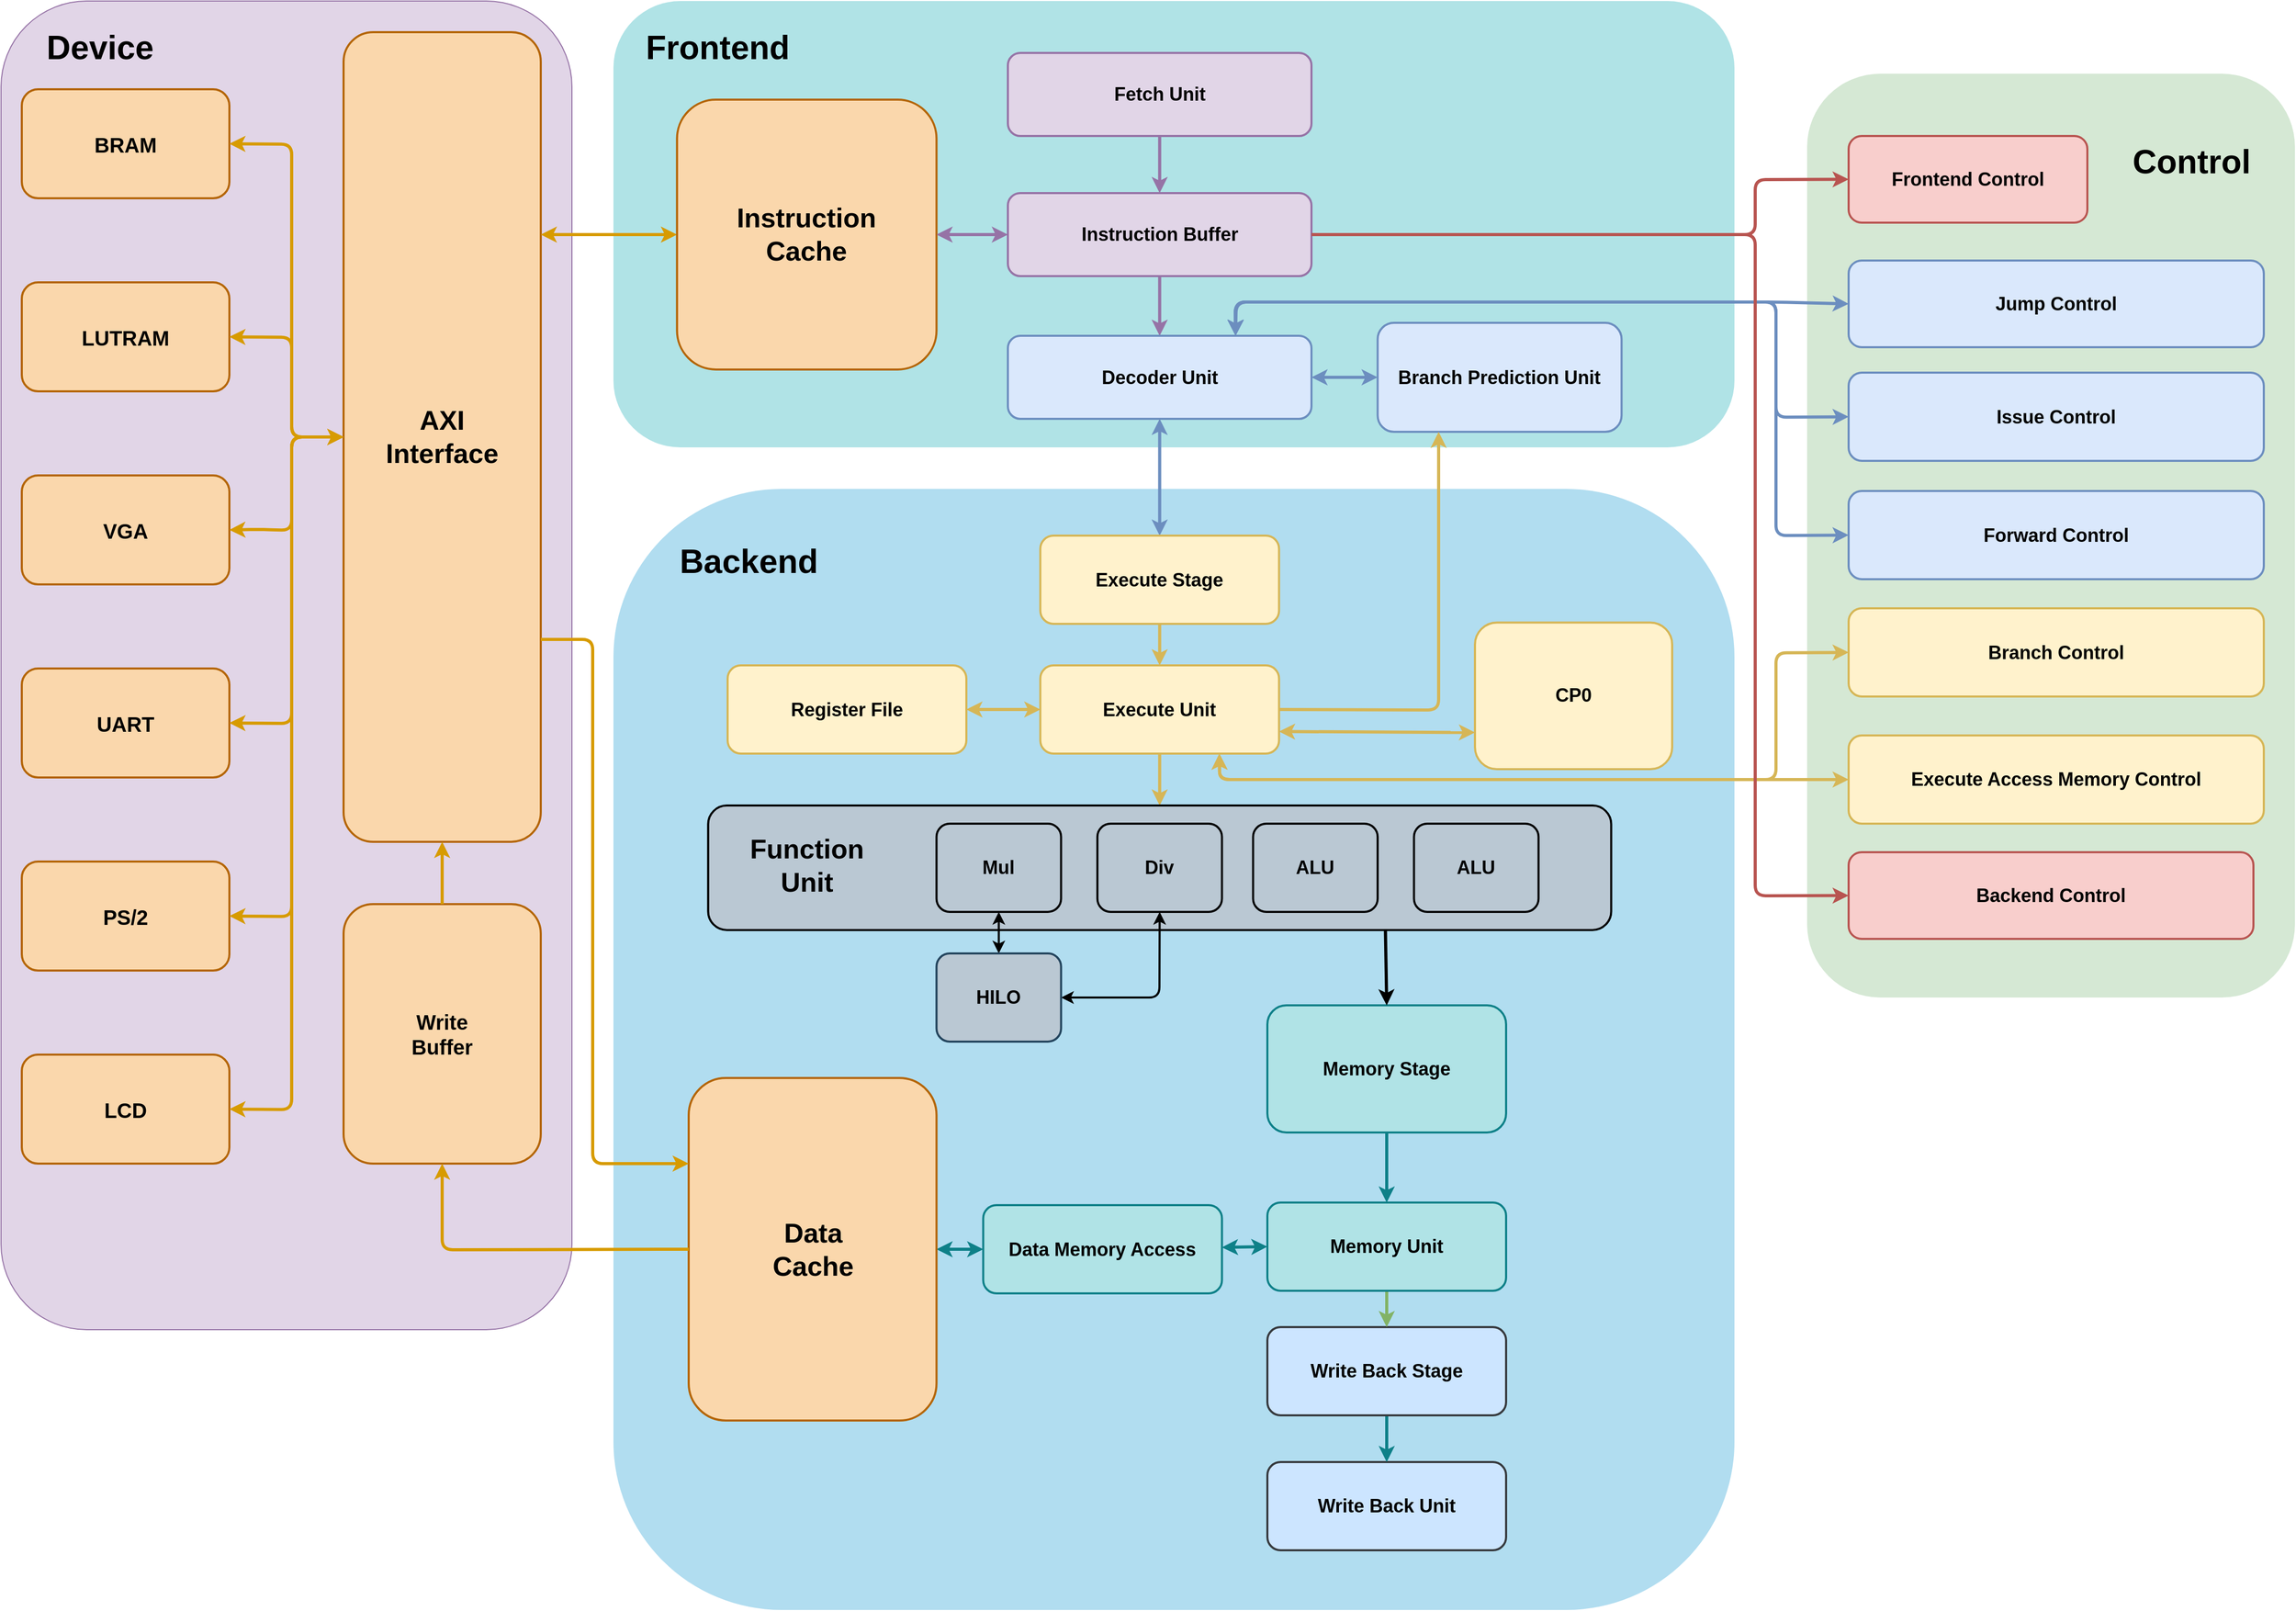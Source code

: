 <mxfile>
    <diagram name="SeqDual" id="VBSeqVQYGJ14PUuGVtpC">
        <mxGraphModel dx="3722" dy="2018" grid="1" gridSize="10" guides="1" tooltips="1" connect="1" arrows="1" fold="1" page="0" pageScale="1" pageWidth="827" pageHeight="1169" background="none" math="0" shadow="0">
            <root>
                <mxCell id="4QI1geJJCg9dZcRVWWep-0"/>
                <mxCell id="4QI1geJJCg9dZcRVWWep-1" parent="4QI1geJJCg9dZcRVWWep-0"/>
                <mxCell id="weJg9Deyw7h0TUQ7jpIn-4" value="" style="rounded=1;whiteSpace=wrap;html=1;fontSize=12;fillColor=#b1ddf0;movable=1;resizable=1;rotatable=1;deletable=1;editable=1;connectable=1;strokeColor=none;" parent="4QI1geJJCg9dZcRVWWep-1" vertex="1">
                    <mxGeometry y="440" width="1080" height="1080" as="geometry"/>
                </mxCell>
                <mxCell id="4QI1geJJCg9dZcRVWWep-9" value="" style="rounded=1;whiteSpace=wrap;html=1;fontSize=12;fillColor=#b0e3e6;movable=1;resizable=1;rotatable=1;deletable=1;editable=1;connectable=1;strokeColor=none;" parent="4QI1geJJCg9dZcRVWWep-1" vertex="1">
                    <mxGeometry y="-30" width="1080" height="430" as="geometry"/>
                </mxCell>
                <mxCell id="weJg9Deyw7h0TUQ7jpIn-33" value="" style="edgeStyle=none;html=1;fontSize=26;fillColor=#e1d5e7;strokeColor=#9673a6;strokeWidth=3;" parent="4QI1geJJCg9dZcRVWWep-1" source="weJg9Deyw7h0TUQ7jpIn-1" target="weJg9Deyw7h0TUQ7jpIn-6" edge="1">
                    <mxGeometry relative="1" as="geometry"/>
                </mxCell>
                <mxCell id="weJg9Deyw7h0TUQ7jpIn-1" value="&lt;span style=&quot;font-size: 18px&quot;&gt;Fetch Unit&lt;/span&gt;" style="rounded=1;whiteSpace=wrap;html=1;fontSize=12;fillColor=#e1d5e7;strokeColor=#9673a6;strokeWidth=2;fontStyle=1" parent="4QI1geJJCg9dZcRVWWep-1" vertex="1">
                    <mxGeometry x="380" y="20" width="292.5" height="80" as="geometry"/>
                </mxCell>
                <mxCell id="weJg9Deyw7h0TUQ7jpIn-3" value="&lt;span style=&quot;font-size: 18px&quot;&gt;Branch Prediction Unit&lt;/span&gt;" style="rounded=1;whiteSpace=wrap;html=1;fontSize=12;fillColor=#dae8fc;strokeColor=#6c8ebf;strokeWidth=2;fontStyle=1" parent="4QI1geJJCg9dZcRVWWep-1" vertex="1">
                    <mxGeometry x="736.25" y="280" width="235" height="105" as="geometry"/>
                </mxCell>
                <mxCell id="weJg9Deyw7h0TUQ7jpIn-32" value="" style="edgeStyle=none;html=1;fontSize=26;fillColor=#e1d5e7;strokeColor=#9673a6;strokeWidth=3;" parent="4QI1geJJCg9dZcRVWWep-1" source="weJg9Deyw7h0TUQ7jpIn-6" target="weJg9Deyw7h0TUQ7jpIn-7" edge="1">
                    <mxGeometry relative="1" as="geometry"/>
                </mxCell>
                <mxCell id="weJg9Deyw7h0TUQ7jpIn-6" value="&lt;span style=&quot;font-size: 18px&quot;&gt;Instruction Buffer&lt;/span&gt;" style="rounded=1;whiteSpace=wrap;html=1;fontSize=12;fillColor=#e1d5e7;strokeColor=#9673a6;strokeWidth=2;fontStyle=1" parent="4QI1geJJCg9dZcRVWWep-1" vertex="1">
                    <mxGeometry x="380" y="155" width="292.5" height="80" as="geometry"/>
                </mxCell>
                <mxCell id="weJg9Deyw7h0TUQ7jpIn-36" value="" style="edgeStyle=none;html=1;fontSize=26;startArrow=classic;startFill=1;entryX=0.5;entryY=0;entryDx=0;entryDy=0;fillColor=#dae8fc;strokeColor=#6c8ebf;strokeWidth=3;" parent="4QI1geJJCg9dZcRVWWep-1" source="weJg9Deyw7h0TUQ7jpIn-7" target="weJg9Deyw7h0TUQ7jpIn-17" edge="1">
                    <mxGeometry relative="1" as="geometry"/>
                </mxCell>
                <mxCell id="weJg9Deyw7h0TUQ7jpIn-48" value="" style="edgeStyle=none;html=1;fontSize=26;startArrow=classic;startFill=1;entryX=0;entryY=0.5;entryDx=0;entryDy=0;exitX=1;exitY=0.5;exitDx=0;exitDy=0;fillColor=#dae8fc;strokeColor=#6c8ebf;strokeWidth=3;" parent="4QI1geJJCg9dZcRVWWep-1" source="weJg9Deyw7h0TUQ7jpIn-7" target="weJg9Deyw7h0TUQ7jpIn-3" edge="1">
                    <mxGeometry relative="1" as="geometry">
                        <mxPoint x="898.75" y="320" as="targetPoint"/>
                        <Array as="points"/>
                    </mxGeometry>
                </mxCell>
                <mxCell id="weJg9Deyw7h0TUQ7jpIn-7" value="&lt;span style=&quot;font-size: 18px&quot;&gt;Decoder Unit&lt;/span&gt;" style="rounded=1;whiteSpace=wrap;html=1;fontSize=12;fillColor=#dae8fc;strokeColor=#6c8ebf;strokeWidth=2;fontStyle=1" parent="4QI1geJJCg9dZcRVWWep-1" vertex="1">
                    <mxGeometry x="380" y="292.5" width="292.5" height="80" as="geometry"/>
                </mxCell>
                <mxCell id="weJg9Deyw7h0TUQ7jpIn-38" value="" style="edgeStyle=none;html=1;fontSize=26;startArrow=classic;startFill=1;fillColor=#fff2cc;strokeColor=#d6b656;strokeWidth=3;" parent="4QI1geJJCg9dZcRVWWep-1" source="weJg9Deyw7h0TUQ7jpIn-16" target="weJg9Deyw7h0TUQ7jpIn-10" edge="1">
                    <mxGeometry relative="1" as="geometry"/>
                </mxCell>
                <mxCell id="weJg9Deyw7h0TUQ7jpIn-39" value="" style="edgeStyle=none;html=1;fontSize=26;startArrow=none;startFill=0;entryX=0.5;entryY=0;entryDx=0;entryDy=0;fillColor=#fff2cc;strokeColor=#d6b656;strokeWidth=3;" parent="4QI1geJJCg9dZcRVWWep-1" source="weJg9Deyw7h0TUQ7jpIn-16" target="weJg9Deyw7h0TUQ7jpIn-18" edge="1">
                    <mxGeometry relative="1" as="geometry"/>
                </mxCell>
                <mxCell id="weJg9Deyw7h0TUQ7jpIn-54" value="" style="edgeStyle=none;html=1;strokeColor=#d6b656;fontSize=26;startArrow=classic;startFill=1;endArrow=classic;endFill=1;exitX=1;exitY=0.75;exitDx=0;exitDy=0;entryX=0;entryY=0.75;entryDx=0;entryDy=0;fillColor=#fff2cc;strokeWidth=3;" parent="4QI1geJJCg9dZcRVWWep-1" source="weJg9Deyw7h0TUQ7jpIn-16" target="weJg9Deyw7h0TUQ7jpIn-26" edge="1">
                    <mxGeometry relative="1" as="geometry">
                        <Array as="points"/>
                    </mxGeometry>
                </mxCell>
                <mxCell id="weJg9Deyw7h0TUQ7jpIn-16" value="&lt;span style=&quot;font-size: 18px&quot;&gt;Execute Unit&lt;/span&gt;" style="rounded=1;whiteSpace=wrap;html=1;fontSize=12;fillColor=#fff2cc;strokeColor=#d6b656;strokeWidth=2;fontStyle=1" parent="4QI1geJJCg9dZcRVWWep-1" vertex="1">
                    <mxGeometry x="411.25" y="610" width="230" height="85" as="geometry"/>
                </mxCell>
                <mxCell id="weJg9Deyw7h0TUQ7jpIn-37" value="" style="edgeStyle=none;html=1;fontSize=26;startArrow=none;startFill=0;fillColor=#fff2cc;strokeColor=#d6b656;strokeWidth=3;" parent="4QI1geJJCg9dZcRVWWep-1" source="weJg9Deyw7h0TUQ7jpIn-17" target="weJg9Deyw7h0TUQ7jpIn-16" edge="1">
                    <mxGeometry relative="1" as="geometry"/>
                </mxCell>
                <mxCell id="weJg9Deyw7h0TUQ7jpIn-50" value="" style="edgeStyle=none;html=1;fontSize=26;startArrow=none;startFill=0;entryX=0.25;entryY=1;entryDx=0;entryDy=0;exitX=1;exitY=0.5;exitDx=0;exitDy=0;endArrow=classic;endFill=1;fillColor=#fff2cc;strokeColor=#d6b656;strokeWidth=3;" parent="4QI1geJJCg9dZcRVWWep-1" source="weJg9Deyw7h0TUQ7jpIn-16" target="weJg9Deyw7h0TUQ7jpIn-3" edge="1">
                    <mxGeometry relative="1" as="geometry">
                        <mxPoint x="836.25" y="527.5" as="targetPoint"/>
                        <Array as="points">
                            <mxPoint x="795" y="653"/>
                        </Array>
                    </mxGeometry>
                </mxCell>
                <mxCell id="weJg9Deyw7h0TUQ7jpIn-17" value="&lt;span style=&quot;font-size: 18px&quot;&gt;Execute Stage&lt;/span&gt;" style="rounded=1;whiteSpace=wrap;html=1;fontSize=12;fillColor=#fff2cc;strokeColor=#d6b656;strokeWidth=2;fontStyle=1" parent="4QI1geJJCg9dZcRVWWep-1" vertex="1">
                    <mxGeometry x="411.25" y="485" width="230" height="85" as="geometry"/>
                </mxCell>
                <mxCell id="weJg9Deyw7h0TUQ7jpIn-26" value="&lt;span style=&quot;font-size: 18px;&quot;&gt;CP0&lt;/span&gt;" style="rounded=1;whiteSpace=wrap;html=1;fontSize=12;fillColor=#fff2cc;strokeColor=#d6b656;strokeWidth=2;fontStyle=1" parent="4QI1geJJCg9dZcRVWWep-1" vertex="1">
                    <mxGeometry x="830" y="568.75" width="190" height="141.25" as="geometry"/>
                </mxCell>
                <mxCell id="weJg9Deyw7h0TUQ7jpIn-27" value="&lt;span style=&quot;font-size: 18px&quot;&gt;Write Back Unit&lt;/span&gt;" style="rounded=1;whiteSpace=wrap;html=1;fontSize=12;fillColor=#cce5ff;strokeColor=#36393d;strokeWidth=2;fontStyle=1" parent="4QI1geJJCg9dZcRVWWep-1" vertex="1">
                    <mxGeometry x="630" y="1377.5" width="230" height="85" as="geometry"/>
                </mxCell>
                <mxCell id="weJg9Deyw7h0TUQ7jpIn-46" value="" style="edgeStyle=none;html=1;fontSize=26;startArrow=none;startFill=0;fillColor=#b0e3e6;strokeColor=#0e8088;strokeWidth=3;" parent="4QI1geJJCg9dZcRVWWep-1" source="weJg9Deyw7h0TUQ7jpIn-28" target="weJg9Deyw7h0TUQ7jpIn-27" edge="1">
                    <mxGeometry relative="1" as="geometry"/>
                </mxCell>
                <mxCell id="weJg9Deyw7h0TUQ7jpIn-28" value="&lt;span style=&quot;font-size: 18px&quot;&gt;Write Back Stage&lt;/span&gt;" style="rounded=1;whiteSpace=wrap;html=1;fontSize=12;fillColor=#cce5ff;strokeColor=#36393d;strokeWidth=2;fontStyle=1" parent="4QI1geJJCg9dZcRVWWep-1" vertex="1">
                    <mxGeometry x="630" y="1247.5" width="230" height="85" as="geometry"/>
                </mxCell>
                <mxCell id="weJg9Deyw7h0TUQ7jpIn-43" value="" style="edgeStyle=none;html=1;fontSize=26;startArrow=none;startFill=0;fillColor=#d5e8d4;strokeColor=#82b366;strokeWidth=3;" parent="4QI1geJJCg9dZcRVWWep-1" source="weJg9Deyw7h0TUQ7jpIn-29" target="weJg9Deyw7h0TUQ7jpIn-28" edge="1">
                    <mxGeometry relative="1" as="geometry"/>
                </mxCell>
                <mxCell id="weJg9Deyw7h0TUQ7jpIn-44" value="" style="edgeStyle=none;html=1;fontSize=26;startArrow=classic;startFill=1;exitX=0;exitY=0.5;exitDx=0;exitDy=0;fillColor=#b0e3e6;strokeColor=#0e8088;strokeWidth=3;" parent="4QI1geJJCg9dZcRVWWep-1" source="weJg9Deyw7h0TUQ7jpIn-29" target="weJg9Deyw7h0TUQ7jpIn-31" edge="1">
                    <mxGeometry relative="1" as="geometry"/>
                </mxCell>
                <mxCell id="weJg9Deyw7h0TUQ7jpIn-45" value="" style="edgeStyle=none;html=1;fontSize=26;startArrow=classic;startFill=1;exitX=0;exitY=0.5;exitDx=0;exitDy=0;fillColor=#b0e3e6;strokeColor=#0e8088;strokeWidth=3;" parent="4QI1geJJCg9dZcRVWWep-1" source="weJg9Deyw7h0TUQ7jpIn-31" target="weJg9Deyw7h0TUQ7jpIn-8" edge="1">
                    <mxGeometry relative="1" as="geometry"/>
                </mxCell>
                <mxCell id="weJg9Deyw7h0TUQ7jpIn-29" value="&lt;span style=&quot;font-size: 18px&quot;&gt;Memory Unit&lt;/span&gt;" style="rounded=1;whiteSpace=wrap;html=1;fontSize=12;fillColor=#b0e3e6;strokeColor=#0e8088;strokeWidth=2;fontStyle=1" parent="4QI1geJJCg9dZcRVWWep-1" vertex="1">
                    <mxGeometry x="630" y="1127.5" width="230" height="85" as="geometry"/>
                </mxCell>
                <mxCell id="weJg9Deyw7h0TUQ7jpIn-42" value="" style="edgeStyle=none;html=1;fontSize=26;startArrow=none;startFill=0;fillColor=#b0e3e6;strokeColor=#0e8088;strokeWidth=3;" parent="4QI1geJJCg9dZcRVWWep-1" source="weJg9Deyw7h0TUQ7jpIn-30" target="weJg9Deyw7h0TUQ7jpIn-29" edge="1">
                    <mxGeometry relative="1" as="geometry"/>
                </mxCell>
                <mxCell id="weJg9Deyw7h0TUQ7jpIn-30" value="&lt;span style=&quot;font-size: 18px&quot;&gt;Memory Stage&lt;/span&gt;" style="rounded=1;whiteSpace=wrap;html=1;fontSize=12;fillColor=#b0e3e6;strokeColor=#0e8088;strokeWidth=2;fontStyle=1" parent="4QI1geJJCg9dZcRVWWep-1" vertex="1">
                    <mxGeometry x="630" y="937.5" width="230" height="122.5" as="geometry"/>
                </mxCell>
                <mxCell id="weJg9Deyw7h0TUQ7jpIn-31" value="&lt;span style=&quot;font-size: 18px&quot;&gt;Data Memory Access&lt;/span&gt;" style="rounded=1;whiteSpace=wrap;html=1;fontSize=12;fillColor=#b0e3e6;strokeColor=#0e8088;strokeWidth=2;fontStyle=1" parent="4QI1geJJCg9dZcRVWWep-1" vertex="1">
                    <mxGeometry x="356.25" y="1130" width="230" height="85" as="geometry"/>
                </mxCell>
                <mxCell id="weJg9Deyw7h0TUQ7jpIn-55" value="" style="rounded=1;whiteSpace=wrap;html=1;fontSize=12;fillColor=#d5e8d4;strokeColor=none;strokeWidth=2;fontStyle=1" parent="4QI1geJJCg9dZcRVWWep-1" vertex="1">
                    <mxGeometry x="1150" y="40" width="470" height="890" as="geometry"/>
                </mxCell>
                <mxCell id="weJg9Deyw7h0TUQ7jpIn-56" value="&lt;span style=&quot;font-size: 18px&quot;&gt;Jump Control&lt;/span&gt;" style="rounded=1;whiteSpace=wrap;html=1;fontSize=12;fillColor=#dae8fc;strokeColor=#6c8ebf;strokeWidth=2;fontStyle=1" parent="4QI1geJJCg9dZcRVWWep-1" vertex="1">
                    <mxGeometry x="1190" y="220" width="400" height="83.5" as="geometry"/>
                </mxCell>
                <mxCell id="weJg9Deyw7h0TUQ7jpIn-57" value="&lt;span style=&quot;font-size: 18px&quot;&gt;Issue Control&lt;/span&gt;" style="rounded=1;whiteSpace=wrap;html=1;fontSize=12;fillColor=#dae8fc;strokeColor=#6c8ebf;strokeWidth=2;fontStyle=1" parent="4QI1geJJCg9dZcRVWWep-1" vertex="1">
                    <mxGeometry x="1190" y="328" width="400" height="85" as="geometry"/>
                </mxCell>
                <mxCell id="weJg9Deyw7h0TUQ7jpIn-58" value="&lt;span style=&quot;font-size: 18px&quot;&gt;Forward Control&lt;/span&gt;" style="rounded=1;whiteSpace=wrap;html=1;fontSize=12;fillColor=#dae8fc;strokeColor=#6c8ebf;strokeWidth=2;fontStyle=1" parent="4QI1geJJCg9dZcRVWWep-1" vertex="1">
                    <mxGeometry x="1190" y="442" width="400" height="85" as="geometry"/>
                </mxCell>
                <mxCell id="weJg9Deyw7h0TUQ7jpIn-59" value="Control" style="text;html=1;align=center;verticalAlign=middle;resizable=0;points=[];autosize=1;strokeColor=none;fillColor=none;fontSize=32;fontStyle=1;sketch=0;" parent="4QI1geJJCg9dZcRVWWep-1" vertex="1">
                    <mxGeometry x="1450" y="100" width="140" height="50" as="geometry"/>
                </mxCell>
                <mxCell id="weJg9Deyw7h0TUQ7jpIn-60" value="&lt;span style=&quot;font-size: 18px&quot;&gt;Branch Control&lt;/span&gt;" style="rounded=1;whiteSpace=wrap;html=1;fontSize=12;fillColor=#fff2cc;strokeColor=#d6b656;strokeWidth=2;fontStyle=1" parent="4QI1geJJCg9dZcRVWWep-1" vertex="1">
                    <mxGeometry x="1190" y="555" width="400" height="85" as="geometry"/>
                </mxCell>
                <mxCell id="weJg9Deyw7h0TUQ7jpIn-61" value="&lt;span style=&quot;font-size: 18px&quot;&gt;Execute Access Memory Control&lt;/span&gt;" style="rounded=1;whiteSpace=wrap;html=1;fontSize=12;fillColor=#fff2cc;strokeColor=#d6b656;strokeWidth=2;fontStyle=1" parent="4QI1geJJCg9dZcRVWWep-1" vertex="1">
                    <mxGeometry x="1190" y="677.5" width="400" height="85" as="geometry"/>
                </mxCell>
                <mxCell id="weJg9Deyw7h0TUQ7jpIn-63" value="" style="edgeStyle=none;html=1;strokeColor=#6c8ebf;fontSize=26;startArrow=classic;startFill=1;endArrow=classic;endFill=1;entryX=0;entryY=0.5;entryDx=0;entryDy=0;exitX=0.75;exitY=0;exitDx=0;exitDy=0;fillColor=#dae8fc;strokeWidth=3;" parent="4QI1geJJCg9dZcRVWWep-1" source="weJg9Deyw7h0TUQ7jpIn-7" target="weJg9Deyw7h0TUQ7jpIn-57" edge="1">
                    <mxGeometry relative="1" as="geometry">
                        <mxPoint x="463.125" y="370" as="sourcePoint"/>
                        <mxPoint x="-140" y="387.5" as="targetPoint"/>
                        <Array as="points">
                            <mxPoint x="599" y="260"/>
                            <mxPoint x="1120" y="260"/>
                            <mxPoint x="1120" y="371"/>
                        </Array>
                    </mxGeometry>
                </mxCell>
                <mxCell id="weJg9Deyw7h0TUQ7jpIn-64" value="" style="edgeStyle=none;html=1;strokeColor=#6c8ebf;fontSize=26;startArrow=classic;startFill=1;endArrow=classic;endFill=1;entryX=0;entryY=0.5;entryDx=0;entryDy=0;exitX=0.75;exitY=0;exitDx=0;exitDy=0;fillColor=#dae8fc;strokeWidth=3;" parent="4QI1geJJCg9dZcRVWWep-1" source="weJg9Deyw7h0TUQ7jpIn-7" target="weJg9Deyw7h0TUQ7jpIn-58" edge="1">
                    <mxGeometry relative="1" as="geometry">
                        <mxPoint x="453.125" y="360" as="sourcePoint"/>
                        <mxPoint x="-150" y="487.5" as="targetPoint"/>
                        <Array as="points">
                            <mxPoint x="600" y="260"/>
                            <mxPoint x="1120" y="260"/>
                            <mxPoint x="1120" y="485"/>
                        </Array>
                    </mxGeometry>
                </mxCell>
                <mxCell id="weJg9Deyw7h0TUQ7jpIn-65" value="" style="edgeStyle=none;html=1;fontSize=26;startArrow=classic;startFill=1;fillColor=#fff2cc;strokeColor=#d6b656;entryX=0;entryY=0.5;entryDx=0;entryDy=0;exitX=0.75;exitY=1;exitDx=0;exitDy=0;strokeWidth=3;" parent="4QI1geJJCg9dZcRVWWep-1" source="weJg9Deyw7h0TUQ7jpIn-16" target="weJg9Deyw7h0TUQ7jpIn-60" edge="1">
                    <mxGeometry relative="1" as="geometry">
                        <mxPoint x="421.25" y="662.5" as="sourcePoint"/>
                        <mxPoint x="350.0" y="662.5" as="targetPoint"/>
                        <Array as="points">
                            <mxPoint x="584" y="720"/>
                            <mxPoint x="1120" y="720"/>
                            <mxPoint x="1120" y="598"/>
                        </Array>
                    </mxGeometry>
                </mxCell>
                <mxCell id="weJg9Deyw7h0TUQ7jpIn-66" value="" style="edgeStyle=none;html=1;fontSize=26;startArrow=classic;startFill=1;fillColor=#fff2cc;strokeColor=#d6b656;entryX=0;entryY=0.5;entryDx=0;entryDy=0;exitX=0.75;exitY=1;exitDx=0;exitDy=0;strokeWidth=3;" parent="4QI1geJJCg9dZcRVWWep-1" source="weJg9Deyw7h0TUQ7jpIn-16" target="weJg9Deyw7h0TUQ7jpIn-61" edge="1">
                    <mxGeometry relative="1" as="geometry">
                        <mxPoint x="478.75" y="705" as="sourcePoint"/>
                        <mxPoint x="-145" y="730" as="targetPoint"/>
                        <Array as="points">
                            <mxPoint x="584" y="720"/>
                            <mxPoint x="1120" y="720"/>
                        </Array>
                    </mxGeometry>
                </mxCell>
                <mxCell id="weJg9Deyw7h0TUQ7jpIn-67" value="" style="edgeStyle=none;html=1;strokeColor=#6c8ebf;fontSize=26;startArrow=classic;startFill=1;endArrow=classic;endFill=1;fillColor=#dae8fc;strokeWidth=3;entryX=0;entryY=0.5;entryDx=0;entryDy=0;exitX=0.75;exitY=0;exitDx=0;exitDy=0;" parent="4QI1geJJCg9dZcRVWWep-1" source="weJg9Deyw7h0TUQ7jpIn-7" target="weJg9Deyw7h0TUQ7jpIn-56" edge="1">
                    <mxGeometry relative="1" as="geometry">
                        <mxPoint x="599" y="360" as="sourcePoint"/>
                        <mxPoint x="-150" y="380" as="targetPoint"/>
                        <Array as="points">
                            <mxPoint x="599" y="260"/>
                            <mxPoint x="1120" y="260"/>
                        </Array>
                    </mxGeometry>
                </mxCell>
                <mxCell id="r_slIg-0XX67Mvv9M89--8" value="" style="rounded=1;whiteSpace=wrap;html=1;fontSize=12;fillColor=#e1d5e7;movable=1;resizable=1;rotatable=1;deletable=1;editable=1;connectable=1;strokeColor=#9673a6;" parent="4QI1geJJCg9dZcRVWWep-1" vertex="1">
                    <mxGeometry x="-590" y="-30" width="550" height="1280" as="geometry"/>
                </mxCell>
                <mxCell id="r_slIg-0XX67Mvv9M89--9" value="Device" style="text;html=1;align=center;verticalAlign=middle;resizable=0;points=[];autosize=1;strokeColor=none;fillColor=none;fontSize=32;fontStyle=1;sketch=0;" parent="4QI1geJJCg9dZcRVWWep-1" vertex="1">
                    <mxGeometry x="-560" y="-10" width="130" height="50" as="geometry"/>
                </mxCell>
                <mxCell id="r_slIg-0XX67Mvv9M89--4" value="&lt;span style=&quot;font-size: 20px;&quot;&gt;Write&lt;br&gt;Buffer&lt;/span&gt;" style="rounded=1;whiteSpace=wrap;html=1;fontSize=12;fillColor=#fad7ac;strokeColor=#b46504;strokeWidth=2;fontStyle=1" parent="4QI1geJJCg9dZcRVWWep-1" vertex="1">
                    <mxGeometry x="-260" y="840" width="190" height="250" as="geometry"/>
                </mxCell>
                <mxCell id="r_slIg-0XX67Mvv9M89--3" value="&lt;span style=&quot;font-size: 26px;&quot;&gt;AXI&lt;br&gt;Interface&lt;/span&gt;" style="rounded=1;whiteSpace=wrap;html=1;fontSize=12;fillColor=#fad7ac;strokeColor=#b46504;strokeWidth=2;fontStyle=1" parent="4QI1geJJCg9dZcRVWWep-1" vertex="1">
                    <mxGeometry x="-260" width="190" height="780" as="geometry"/>
                </mxCell>
                <mxCell id="weJg9Deyw7h0TUQ7jpIn-8" value="&lt;font style=&quot;font-size: 26px;&quot;&gt;Data &lt;br&gt;Cache&lt;/font&gt;" style="rounded=1;whiteSpace=wrap;html=1;fontSize=12;fillColor=#fad7ac;strokeColor=#b46504;strokeWidth=2;fontStyle=1" parent="4QI1geJJCg9dZcRVWWep-1" vertex="1">
                    <mxGeometry x="72.5" y="1007.5" width="238.75" height="330" as="geometry"/>
                </mxCell>
                <mxCell id="r_slIg-0XX67Mvv9M89--2" value="" style="edgeStyle=none;html=1;strokeWidth=3;fillColor=#ffe6cc;strokeColor=#d79b00;startArrow=none;startFill=0;exitX=0;exitY=0.5;exitDx=0;exitDy=0;entryX=0.5;entryY=1;entryDx=0;entryDy=0;" parent="4QI1geJJCg9dZcRVWWep-1" source="weJg9Deyw7h0TUQ7jpIn-8" target="r_slIg-0XX67Mvv9M89--4" edge="1">
                    <mxGeometry relative="1" as="geometry">
                        <mxPoint x="71.25" y="205" as="sourcePoint"/>
                        <mxPoint x="-110" y="1173" as="targetPoint"/>
                        <Array as="points">
                            <mxPoint x="-165" y="1173"/>
                        </Array>
                    </mxGeometry>
                </mxCell>
                <mxCell id="r_slIg-0XX67Mvv9M89--6" value="" style="edgeStyle=none;html=1;strokeWidth=3;startArrow=none;startFill=0;entryX=0.5;entryY=1;entryDx=0;entryDy=0;fillColor=#ffe6cc;strokeColor=#d79b00;" parent="4QI1geJJCg9dZcRVWWep-1" source="r_slIg-0XX67Mvv9M89--4" target="r_slIg-0XX67Mvv9M89--3" edge="1">
                    <mxGeometry relative="1" as="geometry">
                        <mxPoint x="-165" y="410" as="targetPoint"/>
                    </mxGeometry>
                </mxCell>
                <mxCell id="weJg9Deyw7h0TUQ7jpIn-41" value="" style="edgeStyle=none;html=1;fontSize=26;startArrow=none;startFill=0;entryX=0.5;entryY=0;entryDx=0;entryDy=0;exitX=0.75;exitY=1;exitDx=0;exitDy=0;strokeWidth=3;" parent="4QI1geJJCg9dZcRVWWep-1" source="weJg9Deyw7h0TUQ7jpIn-18" target="weJg9Deyw7h0TUQ7jpIn-30" edge="1">
                    <mxGeometry relative="1" as="geometry">
                        <mxPoint x="526.25" y="1005" as="targetPoint"/>
                    </mxGeometry>
                </mxCell>
                <mxCell id="weJg9Deyw7h0TUQ7jpIn-18" value="" style="rounded=1;whiteSpace=wrap;html=1;fontSize=12;fillColor=#bac8d3;strokeColor=default;strokeWidth=2;fontStyle=1" parent="4QI1geJJCg9dZcRVWWep-1" vertex="1">
                    <mxGeometry x="91.25" y="745" width="870" height="120" as="geometry"/>
                </mxCell>
                <mxCell id="weJg9Deyw7h0TUQ7jpIn-51" value="" style="edgeStyle=none;html=1;fontSize=26;startArrow=classic;startFill=1;endArrow=classic;endFill=1;fillColor=#bac8d3;strokeColor=default;strokeWidth=2;" parent="4QI1geJJCg9dZcRVWWep-1" source="weJg9Deyw7h0TUQ7jpIn-19" target="weJg9Deyw7h0TUQ7jpIn-24" edge="1">
                    <mxGeometry relative="1" as="geometry"/>
                </mxCell>
                <mxCell id="weJg9Deyw7h0TUQ7jpIn-19" value="&lt;span style=&quot;font-size: 18px&quot;&gt;Mul&lt;/span&gt;" style="rounded=1;whiteSpace=wrap;html=1;fontSize=12;fillColor=#bac8d3;strokeColor=default;strokeWidth=2;fontStyle=1" parent="4QI1geJJCg9dZcRVWWep-1" vertex="1">
                    <mxGeometry x="311.25" y="762.5" width="120" height="85" as="geometry"/>
                </mxCell>
                <mxCell id="weJg9Deyw7h0TUQ7jpIn-53" value="" style="edgeStyle=none;html=1;fontSize=26;startArrow=classic;startFill=1;endArrow=classic;endFill=1;entryX=1;entryY=0.5;entryDx=0;entryDy=0;exitX=0.5;exitY=1;exitDx=0;exitDy=0;fillColor=#bac8d3;strokeColor=default;strokeWidth=2;" parent="4QI1geJJCg9dZcRVWWep-1" source="weJg9Deyw7h0TUQ7jpIn-21" target="weJg9Deyw7h0TUQ7jpIn-24" edge="1">
                    <mxGeometry relative="1" as="geometry">
                        <mxPoint x="456.25" y="930" as="targetPoint"/>
                        <Array as="points">
                            <mxPoint x="526" y="930"/>
                        </Array>
                    </mxGeometry>
                </mxCell>
                <mxCell id="weJg9Deyw7h0TUQ7jpIn-21" value="&lt;span style=&quot;font-size: 18px&quot;&gt;Div&lt;/span&gt;" style="rounded=1;whiteSpace=wrap;html=1;fontSize=12;fillColor=#bac8d3;strokeColor=default;strokeWidth=2;fontStyle=1" parent="4QI1geJJCg9dZcRVWWep-1" vertex="1">
                    <mxGeometry x="466.25" y="762.5" width="120" height="85" as="geometry"/>
                </mxCell>
                <mxCell id="weJg9Deyw7h0TUQ7jpIn-22" value="&lt;span style=&quot;font-size: 18px&quot;&gt;ALU&lt;/span&gt;" style="rounded=1;whiteSpace=wrap;html=1;fontSize=12;fillColor=#bac8d3;strokeColor=default;strokeWidth=2;fontStyle=1" parent="4QI1geJJCg9dZcRVWWep-1" vertex="1">
                    <mxGeometry x="616.25" y="762.5" width="120" height="85" as="geometry"/>
                </mxCell>
                <mxCell id="weJg9Deyw7h0TUQ7jpIn-23" value="&lt;span style=&quot;font-size: 18px&quot;&gt;ALU&lt;/span&gt;" style="rounded=1;whiteSpace=wrap;html=1;fontSize=12;fillColor=#bac8d3;strokeColor=default;strokeWidth=2;fontStyle=1" parent="4QI1geJJCg9dZcRVWWep-1" vertex="1">
                    <mxGeometry x="771.25" y="762.5" width="120" height="85" as="geometry"/>
                </mxCell>
                <mxCell id="weJg9Deyw7h0TUQ7jpIn-20" value="Function&lt;br style=&quot;font-size: 26px;&quot;&gt;Unit" style="text;html=1;align=center;verticalAlign=middle;resizable=0;points=[];autosize=1;strokeColor=none;fillColor=#bac8d3;fontSize=26;fontStyle=1;sketch=0;" parent="4QI1geJJCg9dZcRVWWep-1" vertex="1">
                    <mxGeometry x="121.25" y="762.5" width="130" height="80" as="geometry"/>
                </mxCell>
                <mxCell id="weJg9Deyw7h0TUQ7jpIn-10" value="&lt;span style=&quot;font-size: 18px&quot;&gt;Register File&lt;/span&gt;" style="rounded=1;whiteSpace=wrap;html=1;fontSize=12;fillColor=#fff2cc;strokeColor=#d6b656;strokeWidth=2;fontStyle=1" parent="4QI1geJJCg9dZcRVWWep-1" vertex="1">
                    <mxGeometry x="110" y="610" width="230" height="85" as="geometry"/>
                </mxCell>
                <mxCell id="r_slIg-0XX67Mvv9M89--7" value="" style="edgeStyle=none;html=1;strokeWidth=3;startArrow=none;startFill=0;exitX=1;exitY=0.75;exitDx=0;exitDy=0;entryX=0;entryY=0.25;entryDx=0;entryDy=0;fillColor=#ffe6cc;strokeColor=#d79b00;" parent="4QI1geJJCg9dZcRVWWep-1" source="r_slIg-0XX67Mvv9M89--3" target="weJg9Deyw7h0TUQ7jpIn-8" edge="1">
                    <mxGeometry relative="1" as="geometry">
                        <Array as="points">
                            <mxPoint x="-20" y="585"/>
                            <mxPoint x="-20" y="1090"/>
                        </Array>
                    </mxGeometry>
                </mxCell>
                <mxCell id="r_slIg-0XX67Mvv9M89--1" value="" style="edgeStyle=none;html=1;strokeWidth=3;fillColor=#ffe6cc;strokeColor=#d79b00;startArrow=classic;startFill=1;entryX=1;entryY=0.25;entryDx=0;entryDy=0;exitX=0;exitY=0.5;exitDx=0;exitDy=0;" parent="4QI1geJJCg9dZcRVWWep-1" source="weJg9Deyw7h0TUQ7jpIn-2" target="r_slIg-0XX67Mvv9M89--3" edge="1">
                    <mxGeometry relative="1" as="geometry">
                        <mxPoint x="-100" y="195" as="targetPoint"/>
                    </mxGeometry>
                </mxCell>
                <mxCell id="weJg9Deyw7h0TUQ7jpIn-0" value="Frontend" style="text;html=1;align=center;verticalAlign=middle;resizable=0;points=[];autosize=1;strokeColor=none;fillColor=none;fontSize=32;fontStyle=1;sketch=0;" parent="4QI1geJJCg9dZcRVWWep-1" vertex="1">
                    <mxGeometry x="20" y="-10" width="160" height="50" as="geometry"/>
                </mxCell>
                <mxCell id="weJg9Deyw7h0TUQ7jpIn-5" value="Backend" style="text;html=1;align=center;verticalAlign=middle;resizable=0;points=[];autosize=1;strokeColor=none;fillColor=none;fontSize=32;fontStyle=1;sketch=0;" parent="4QI1geJJCg9dZcRVWWep-1" vertex="1">
                    <mxGeometry x="50" y="485" width="160" height="50" as="geometry"/>
                </mxCell>
                <mxCell id="weJg9Deyw7h0TUQ7jpIn-2" value="&lt;font style=&quot;font-size: 26px;&quot;&gt;Instruction &lt;br&gt;Cache&lt;/font&gt;" style="rounded=1;whiteSpace=wrap;html=1;fontSize=12;fillColor=#fad7ac;strokeColor=#b46504;strokeWidth=2;fontStyle=1" parent="4QI1geJJCg9dZcRVWWep-1" vertex="1">
                    <mxGeometry x="61.25" y="65" width="250" height="260" as="geometry"/>
                </mxCell>
                <mxCell id="weJg9Deyw7h0TUQ7jpIn-35" value="" style="edgeStyle=none;html=1;fontSize=26;startArrow=classic;startFill=1;fillColor=#e1d5e7;strokeColor=#9673a6;strokeWidth=3;" parent="4QI1geJJCg9dZcRVWWep-1" source="weJg9Deyw7h0TUQ7jpIn-6" target="weJg9Deyw7h0TUQ7jpIn-2" edge="1">
                    <mxGeometry relative="1" as="geometry"/>
                </mxCell>
                <mxCell id="weJg9Deyw7h0TUQ7jpIn-24" value="&lt;span style=&quot;font-size: 18px&quot;&gt;HILO&lt;/span&gt;" style="rounded=1;whiteSpace=wrap;html=1;fontSize=12;fillColor=#bac8d3;strokeColor=#23445d;strokeWidth=2;fontStyle=1" parent="4QI1geJJCg9dZcRVWWep-1" vertex="1">
                    <mxGeometry x="311.25" y="887.5" width="120" height="85" as="geometry"/>
                </mxCell>
                <mxCell id="r_slIg-0XX67Mvv9M89--10" value="&lt;font style=&quot;font-size: 20px;&quot;&gt;BRAM&lt;/font&gt;" style="rounded=1;whiteSpace=wrap;html=1;fontSize=12;fillColor=#fad7ac;strokeColor=#b46504;strokeWidth=2;fontStyle=1" parent="4QI1geJJCg9dZcRVWWep-1" vertex="1">
                    <mxGeometry x="-570" y="55" width="200" height="105" as="geometry"/>
                </mxCell>
                <mxCell id="r_slIg-0XX67Mvv9M89--11" value="&lt;font style=&quot;font-size: 20px;&quot;&gt;LUTRAM&lt;/font&gt;" style="rounded=1;whiteSpace=wrap;html=1;fontSize=12;fillColor=#fad7ac;strokeColor=#b46504;strokeWidth=2;fontStyle=1" parent="4QI1geJJCg9dZcRVWWep-1" vertex="1">
                    <mxGeometry x="-570" y="241" width="200" height="105" as="geometry"/>
                </mxCell>
                <mxCell id="r_slIg-0XX67Mvv9M89--12" value="&lt;font style=&quot;font-size: 20px;&quot;&gt;VGA&lt;/font&gt;" style="rounded=1;whiteSpace=wrap;html=1;fontSize=12;fillColor=#fad7ac;strokeColor=#b46504;strokeWidth=2;fontStyle=1" parent="4QI1geJJCg9dZcRVWWep-1" vertex="1">
                    <mxGeometry x="-570" y="427" width="200" height="105" as="geometry"/>
                </mxCell>
                <mxCell id="r_slIg-0XX67Mvv9M89--13" value="&lt;font style=&quot;font-size: 20px;&quot;&gt;UART&lt;/font&gt;" style="rounded=1;whiteSpace=wrap;html=1;fontSize=12;fillColor=#fad7ac;strokeColor=#b46504;strokeWidth=2;fontStyle=1" parent="4QI1geJJCg9dZcRVWWep-1" vertex="1">
                    <mxGeometry x="-570" y="613" width="200" height="105" as="geometry"/>
                </mxCell>
                <mxCell id="r_slIg-0XX67Mvv9M89--14" value="&lt;font style=&quot;font-size: 20px;&quot;&gt;PS/2&lt;/font&gt;" style="rounded=1;whiteSpace=wrap;html=1;fontSize=12;fillColor=#fad7ac;strokeColor=#b46504;strokeWidth=2;fontStyle=1" parent="4QI1geJJCg9dZcRVWWep-1" vertex="1">
                    <mxGeometry x="-570" y="799" width="200" height="105" as="geometry"/>
                </mxCell>
                <mxCell id="r_slIg-0XX67Mvv9M89--15" value="&lt;font style=&quot;font-size: 20px;&quot;&gt;LCD&lt;/font&gt;" style="rounded=1;whiteSpace=wrap;html=1;fontSize=12;fillColor=#fad7ac;strokeColor=#b46504;strokeWidth=2;fontStyle=1" parent="4QI1geJJCg9dZcRVWWep-1" vertex="1">
                    <mxGeometry x="-570" y="985" width="200" height="105" as="geometry"/>
                </mxCell>
                <mxCell id="r_slIg-0XX67Mvv9M89--16" value="" style="edgeStyle=none;html=1;strokeWidth=3;fillColor=#ffe6cc;strokeColor=#d79b00;startArrow=classic;startFill=1;entryX=1;entryY=0.5;entryDx=0;entryDy=0;exitX=0;exitY=0.5;exitDx=0;exitDy=0;" parent="4QI1geJJCg9dZcRVWWep-1" source="r_slIg-0XX67Mvv9M89--3" target="r_slIg-0XX67Mvv9M89--10" edge="1">
                    <mxGeometry relative="1" as="geometry">
                        <mxPoint x="71.25" y="205" as="sourcePoint"/>
                        <mxPoint x="-60" y="205" as="targetPoint"/>
                        <Array as="points">
                            <mxPoint x="-310" y="390"/>
                            <mxPoint x="-310" y="108"/>
                        </Array>
                    </mxGeometry>
                </mxCell>
                <mxCell id="r_slIg-0XX67Mvv9M89--17" value="" style="edgeStyle=none;html=1;strokeWidth=3;fillColor=#ffe6cc;strokeColor=#d79b00;startArrow=classic;startFill=1;entryX=1;entryY=0.5;entryDx=0;entryDy=0;exitX=0;exitY=0.5;exitDx=0;exitDy=0;" parent="4QI1geJJCg9dZcRVWWep-1" source="r_slIg-0XX67Mvv9M89--3" target="r_slIg-0XX67Mvv9M89--11" edge="1">
                    <mxGeometry relative="1" as="geometry">
                        <mxPoint x="-250" y="400" as="sourcePoint"/>
                        <mxPoint x="-360" y="117.5" as="targetPoint"/>
                        <Array as="points">
                            <mxPoint x="-310" y="390"/>
                            <mxPoint x="-310" y="294"/>
                        </Array>
                    </mxGeometry>
                </mxCell>
                <mxCell id="r_slIg-0XX67Mvv9M89--18" value="" style="edgeStyle=none;html=1;strokeWidth=3;fillColor=#ffe6cc;strokeColor=#d79b00;startArrow=classic;startFill=1;entryX=1;entryY=0.5;entryDx=0;entryDy=0;exitX=0;exitY=0.5;exitDx=0;exitDy=0;" parent="4QI1geJJCg9dZcRVWWep-1" source="r_slIg-0XX67Mvv9M89--3" target="r_slIg-0XX67Mvv9M89--12" edge="1">
                    <mxGeometry relative="1" as="geometry">
                        <mxPoint x="-250" y="400" as="sourcePoint"/>
                        <mxPoint x="-360" y="303.5" as="targetPoint"/>
                        <Array as="points">
                            <mxPoint x="-310" y="390"/>
                            <mxPoint x="-310" y="480"/>
                            <mxPoint x="-340" y="479"/>
                        </Array>
                    </mxGeometry>
                </mxCell>
                <mxCell id="r_slIg-0XX67Mvv9M89--19" value="" style="edgeStyle=none;html=1;strokeWidth=3;fillColor=#ffe6cc;strokeColor=#d79b00;startArrow=classic;startFill=1;entryX=1;entryY=0.5;entryDx=0;entryDy=0;exitX=0;exitY=0.5;exitDx=0;exitDy=0;" parent="4QI1geJJCg9dZcRVWWep-1" source="r_slIg-0XX67Mvv9M89--3" target="r_slIg-0XX67Mvv9M89--13" edge="1">
                    <mxGeometry relative="1" as="geometry">
                        <mxPoint x="-250" y="400" as="sourcePoint"/>
                        <mxPoint x="-360" y="489.5" as="targetPoint"/>
                        <Array as="points">
                            <mxPoint x="-310" y="390"/>
                            <mxPoint x="-310" y="666"/>
                        </Array>
                    </mxGeometry>
                </mxCell>
                <mxCell id="r_slIg-0XX67Mvv9M89--20" value="" style="edgeStyle=none;html=1;strokeWidth=3;fillColor=#ffe6cc;strokeColor=#d79b00;startArrow=classic;startFill=1;entryX=1;entryY=0.5;entryDx=0;entryDy=0;exitX=0;exitY=0.5;exitDx=0;exitDy=0;" parent="4QI1geJJCg9dZcRVWWep-1" source="r_slIg-0XX67Mvv9M89--3" target="r_slIg-0XX67Mvv9M89--14" edge="1">
                    <mxGeometry relative="1" as="geometry">
                        <mxPoint x="-250" y="400" as="sourcePoint"/>
                        <mxPoint x="-360" y="675.5" as="targetPoint"/>
                        <Array as="points">
                            <mxPoint x="-310" y="390"/>
                            <mxPoint x="-310" y="852"/>
                        </Array>
                    </mxGeometry>
                </mxCell>
                <mxCell id="r_slIg-0XX67Mvv9M89--21" value="" style="edgeStyle=none;html=1;strokeWidth=3;fillColor=#ffe6cc;strokeColor=#d79b00;startArrow=classic;startFill=1;entryX=1;entryY=0.5;entryDx=0;entryDy=0;exitX=0;exitY=0.5;exitDx=0;exitDy=0;" parent="4QI1geJJCg9dZcRVWWep-1" source="r_slIg-0XX67Mvv9M89--3" target="r_slIg-0XX67Mvv9M89--15" edge="1">
                    <mxGeometry relative="1" as="geometry">
                        <mxPoint x="-250" y="400" as="sourcePoint"/>
                        <mxPoint x="-360" y="861.5" as="targetPoint"/>
                        <Array as="points">
                            <mxPoint x="-310" y="390"/>
                            <mxPoint x="-310" y="1038"/>
                        </Array>
                    </mxGeometry>
                </mxCell>
                <mxCell id="0" value="&lt;span style=&quot;font-size: 18px&quot;&gt;Frontend Control&lt;/span&gt;" style="rounded=1;whiteSpace=wrap;html=1;fontSize=12;fillColor=#f8cecc;strokeColor=#b85450;strokeWidth=2;fontStyle=1" parent="4QI1geJJCg9dZcRVWWep-1" vertex="1">
                    <mxGeometry x="1190" y="100" width="230" height="83.5" as="geometry"/>
                </mxCell>
                <mxCell id="1" value="" style="edgeStyle=none;html=1;strokeColor=#b85450;fontSize=26;startArrow=none;startFill=0;endArrow=classic;endFill=1;fillColor=#f8cecc;strokeWidth=3;entryX=0;entryY=0.5;entryDx=0;entryDy=0;exitX=1;exitY=0.5;exitDx=0;exitDy=0;" parent="4QI1geJJCg9dZcRVWWep-1" source="weJg9Deyw7h0TUQ7jpIn-6" target="0" edge="1">
                    <mxGeometry relative="1" as="geometry">
                        <mxPoint x="609.375" y="302.5" as="sourcePoint"/>
                        <mxPoint x="1200" y="271.75" as="targetPoint"/>
                        <Array as="points">
                            <mxPoint x="1100" y="195"/>
                            <mxPoint x="1100" y="142"/>
                        </Array>
                    </mxGeometry>
                </mxCell>
                <mxCell id="4" value="&lt;span style=&quot;font-size: 18px&quot;&gt;Backend Control&lt;/span&gt;" style="rounded=1;whiteSpace=wrap;html=1;fontSize=12;fillColor=#f8cecc;strokeColor=#b85450;strokeWidth=2;fontStyle=1" parent="4QI1geJJCg9dZcRVWWep-1" vertex="1">
                    <mxGeometry x="1190" y="790" width="390" height="83.5" as="geometry"/>
                </mxCell>
                <mxCell id="5" value="" style="edgeStyle=none;html=1;strokeColor=#b85450;fontSize=26;startArrow=none;startFill=0;endArrow=classic;endFill=1;fillColor=#f8cecc;strokeWidth=3;entryX=0;entryY=0.5;entryDx=0;entryDy=0;exitX=1;exitY=0.5;exitDx=0;exitDy=0;" parent="4QI1geJJCg9dZcRVWWep-1" source="weJg9Deyw7h0TUQ7jpIn-6" target="4" edge="1">
                    <mxGeometry relative="1" as="geometry">
                        <mxPoint x="682.5" y="205" as="sourcePoint"/>
                        <mxPoint x="1200" y="151.75" as="targetPoint"/>
                        <Array as="points">
                            <mxPoint x="1100" y="195"/>
                            <mxPoint x="1100" y="832"/>
                        </Array>
                    </mxGeometry>
                </mxCell>
            </root>
        </mxGraphModel>
    </diagram>
    <diagram name="FSM" id="O3fG-FVxYIMHQxm2kA8X">
        <mxGraphModel dx="2922" dy="1218" grid="1" gridSize="10" guides="1" tooltips="1" connect="1" arrows="1" fold="1" page="0" pageScale="1" pageWidth="827" pageHeight="1169" background="none" math="0" shadow="0">
            <root>
                <mxCell id="hDWf0cVQaQl39YRHYpWd-0"/>
                <mxCell id="hDWf0cVQaQl39YRHYpWd-1" parent="hDWf0cVQaQl39YRHYpWd-0"/>
                <mxCell id="hDWf0cVQaQl39YRHYpWd-11" value="&lt;span style=&quot;font-size: 18px&quot;&gt;Decoder Unit&lt;/span&gt;" style="rounded=1;whiteSpace=wrap;html=1;fontSize=12;fillColor=#dae8fc;strokeColor=#6c8ebf;strokeWidth=2;fontStyle=1" vertex="1" parent="hDWf0cVQaQl39YRHYpWd-1">
                    <mxGeometry x="170" y="410" width="292.5" height="80" as="geometry"/>
                </mxCell>
            </root>
        </mxGraphModel>
    </diagram>
    <diagram name="Memory" id="npLVNucEZZ4hSSEUCAOr">
        <mxGraphModel dx="2992" dy="1613" grid="1" gridSize="10" guides="1" tooltips="1" connect="1" arrows="1" fold="1" page="0" pageScale="1" pageWidth="827" pageHeight="1169" background="none" math="0" shadow="0">
            <root>
                <mxCell id="wUE0wYsoLXFfYRaseUfL-0"/>
                <mxCell id="wUE0wYsoLXFfYRaseUfL-1" parent="wUE0wYsoLXFfYRaseUfL-0"/>
                <mxCell id="wUE0wYsoLXFfYRaseUfL-42" value="" style="rounded=1;whiteSpace=wrap;html=1;fontSize=12;fillColor=#e1d5e7;movable=1;resizable=1;rotatable=1;deletable=1;editable=1;connectable=1;strokeColor=#9673a6;" parent="wUE0wYsoLXFfYRaseUfL-1" vertex="1">
                    <mxGeometry x="-650" y="-30" width="1490" height="1280" as="geometry"/>
                </mxCell>
                <mxCell id="wUE0wYsoLXFfYRaseUfL-43" value="Device" style="text;html=1;align=center;verticalAlign=middle;resizable=0;points=[];autosize=1;strokeColor=none;fillColor=none;fontSize=32;fontStyle=1;sketch=0;" parent="wUE0wYsoLXFfYRaseUfL-1" vertex="1">
                    <mxGeometry x="-560" y="-10" width="130" height="50" as="geometry"/>
                </mxCell>
                <mxCell id="wUE0wYsoLXFfYRaseUfL-44" value="&lt;span style=&quot;font-size: 20px;&quot;&gt;Write&lt;br&gt;Buffer&lt;/span&gt;" style="rounded=1;whiteSpace=wrap;html=1;fontSize=12;fillColor=#fad7ac;strokeColor=#b46504;strokeWidth=2;fontStyle=1" parent="wUE0wYsoLXFfYRaseUfL-1" vertex="1">
                    <mxGeometry x="-260" y="840" width="190" height="250" as="geometry"/>
                </mxCell>
                <mxCell id="wUE0wYsoLXFfYRaseUfL-45" value="&lt;span style=&quot;font-size: 26px;&quot;&gt;AXI&lt;br&gt;Interface&lt;/span&gt;" style="rounded=1;whiteSpace=wrap;html=1;fontSize=12;fillColor=#fad7ac;strokeColor=#b46504;strokeWidth=2;fontStyle=1" parent="wUE0wYsoLXFfYRaseUfL-1" vertex="1">
                    <mxGeometry x="-260" width="190" height="780" as="geometry"/>
                </mxCell>
                <mxCell id="wUE0wYsoLXFfYRaseUfL-46" value="&lt;font style=&quot;font-size: 26px;&quot;&gt;Data &lt;br&gt;Cache&lt;/font&gt;" style="rounded=1;whiteSpace=wrap;html=1;fontSize=12;fillColor=#fad7ac;strokeColor=#b46504;strokeWidth=2;fontStyle=1" parent="wUE0wYsoLXFfYRaseUfL-1" vertex="1">
                    <mxGeometry x="80" y="670" width="670" height="520" as="geometry"/>
                </mxCell>
                <mxCell id="wUE0wYsoLXFfYRaseUfL-47" value="" style="edgeStyle=none;html=1;strokeWidth=3;fillColor=#ffe6cc;strokeColor=#d79b00;startArrow=none;startFill=0;exitX=0;exitY=0.5;exitDx=0;exitDy=0;" parent="wUE0wYsoLXFfYRaseUfL-1" source="wUE0wYsoLXFfYRaseUfL-46" edge="1">
                    <mxGeometry relative="1" as="geometry">
                        <mxPoint x="71.25" y="205" as="sourcePoint"/>
                        <mxPoint x="-70" y="930" as="targetPoint"/>
                        <Array as="points">
                            <mxPoint x="-20" y="930"/>
                        </Array>
                    </mxGeometry>
                </mxCell>
                <mxCell id="wUE0wYsoLXFfYRaseUfL-48" value="" style="edgeStyle=none;html=1;strokeWidth=3;startArrow=none;startFill=0;entryX=0.5;entryY=1;entryDx=0;entryDy=0;fillColor=#ffe6cc;strokeColor=#d79b00;" parent="wUE0wYsoLXFfYRaseUfL-1" source="wUE0wYsoLXFfYRaseUfL-44" target="wUE0wYsoLXFfYRaseUfL-45" edge="1">
                    <mxGeometry relative="1" as="geometry">
                        <mxPoint x="-165" y="410" as="targetPoint"/>
                    </mxGeometry>
                </mxCell>
                <mxCell id="wUE0wYsoLXFfYRaseUfL-59" value="" style="edgeStyle=none;html=1;strokeWidth=3;startArrow=none;startFill=0;exitX=1;exitY=0.75;exitDx=0;exitDy=0;entryX=0;entryY=0.25;entryDx=0;entryDy=0;fillColor=#ffe6cc;strokeColor=#d79b00;" parent="wUE0wYsoLXFfYRaseUfL-1" source="wUE0wYsoLXFfYRaseUfL-45" target="wUE0wYsoLXFfYRaseUfL-46" edge="1">
                    <mxGeometry relative="1" as="geometry">
                        <Array as="points">
                            <mxPoint x="-20" y="585"/>
                            <mxPoint x="-20" y="800"/>
                        </Array>
                    </mxGeometry>
                </mxCell>
                <mxCell id="wUE0wYsoLXFfYRaseUfL-60" value="" style="edgeStyle=none;html=1;strokeWidth=3;fillColor=#ffe6cc;strokeColor=#d79b00;startArrow=classic;startFill=1;entryX=1.007;entryY=0.406;entryDx=0;entryDy=0;exitX=0;exitY=0.5;exitDx=0;exitDy=0;entryPerimeter=0;" parent="wUE0wYsoLXFfYRaseUfL-1" source="wUE0wYsoLXFfYRaseUfL-63" target="wUE0wYsoLXFfYRaseUfL-45" edge="1">
                    <mxGeometry relative="1" as="geometry">
                        <mxPoint x="-100" y="195" as="targetPoint"/>
                    </mxGeometry>
                </mxCell>
                <mxCell id="wUE0wYsoLXFfYRaseUfL-63" value="&lt;font style=&quot;font-size: 26px;&quot;&gt;Instruction &lt;br&gt;Cache&lt;/font&gt;" style="rounded=1;whiteSpace=wrap;html=1;fontSize=12;fillColor=#fad7ac;strokeColor=#b46504;strokeWidth=2;fontStyle=1" parent="wUE0wYsoLXFfYRaseUfL-1" vertex="1">
                    <mxGeometry x="61.25" y="40" width="688.75" height="550" as="geometry"/>
                </mxCell>
                <mxCell id="wUE0wYsoLXFfYRaseUfL-66" value="&lt;font style=&quot;font-size: 20px;&quot;&gt;BRAM&lt;/font&gt;" style="rounded=1;whiteSpace=wrap;html=1;fontSize=12;fillColor=#fad7ac;strokeColor=#b46504;strokeWidth=2;fontStyle=1" parent="wUE0wYsoLXFfYRaseUfL-1" vertex="1">
                    <mxGeometry x="-570" y="55" width="200" height="105" as="geometry"/>
                </mxCell>
                <mxCell id="wUE0wYsoLXFfYRaseUfL-67" value="&lt;font style=&quot;font-size: 20px;&quot;&gt;LUTRAM&lt;/font&gt;" style="rounded=1;whiteSpace=wrap;html=1;fontSize=12;fillColor=#fad7ac;strokeColor=#b46504;strokeWidth=2;fontStyle=1" parent="wUE0wYsoLXFfYRaseUfL-1" vertex="1">
                    <mxGeometry x="-570" y="241" width="200" height="105" as="geometry"/>
                </mxCell>
                <mxCell id="wUE0wYsoLXFfYRaseUfL-68" value="&lt;font style=&quot;font-size: 20px;&quot;&gt;VGA&lt;/font&gt;" style="rounded=1;whiteSpace=wrap;html=1;fontSize=12;fillColor=#fad7ac;strokeColor=#b46504;strokeWidth=2;fontStyle=1" parent="wUE0wYsoLXFfYRaseUfL-1" vertex="1">
                    <mxGeometry x="-570" y="427" width="200" height="105" as="geometry"/>
                </mxCell>
                <mxCell id="wUE0wYsoLXFfYRaseUfL-69" value="&lt;font style=&quot;font-size: 20px;&quot;&gt;UART&lt;/font&gt;" style="rounded=1;whiteSpace=wrap;html=1;fontSize=12;fillColor=#fad7ac;strokeColor=#b46504;strokeWidth=2;fontStyle=1" parent="wUE0wYsoLXFfYRaseUfL-1" vertex="1">
                    <mxGeometry x="-570" y="613" width="200" height="105" as="geometry"/>
                </mxCell>
                <mxCell id="wUE0wYsoLXFfYRaseUfL-70" value="&lt;font style=&quot;font-size: 20px;&quot;&gt;PS/2&lt;/font&gt;" style="rounded=1;whiteSpace=wrap;html=1;fontSize=12;fillColor=#fad7ac;strokeColor=#b46504;strokeWidth=2;fontStyle=1" parent="wUE0wYsoLXFfYRaseUfL-1" vertex="1">
                    <mxGeometry x="-570" y="799" width="200" height="105" as="geometry"/>
                </mxCell>
                <mxCell id="wUE0wYsoLXFfYRaseUfL-71" value="&lt;font style=&quot;font-size: 20px;&quot;&gt;LCD&lt;/font&gt;" style="rounded=1;whiteSpace=wrap;html=1;fontSize=12;fillColor=#fad7ac;strokeColor=#b46504;strokeWidth=2;fontStyle=1" parent="wUE0wYsoLXFfYRaseUfL-1" vertex="1">
                    <mxGeometry x="-570" y="985" width="200" height="105" as="geometry"/>
                </mxCell>
                <mxCell id="wUE0wYsoLXFfYRaseUfL-72" value="" style="edgeStyle=none;html=1;strokeWidth=3;fillColor=#ffe6cc;strokeColor=#d79b00;startArrow=classic;startFill=1;entryX=1;entryY=0.5;entryDx=0;entryDy=0;exitX=0;exitY=0.5;exitDx=0;exitDy=0;" parent="wUE0wYsoLXFfYRaseUfL-1" source="wUE0wYsoLXFfYRaseUfL-45" target="wUE0wYsoLXFfYRaseUfL-66" edge="1">
                    <mxGeometry relative="1" as="geometry">
                        <mxPoint x="71.25" y="205" as="sourcePoint"/>
                        <mxPoint x="-60" y="205" as="targetPoint"/>
                        <Array as="points">
                            <mxPoint x="-310" y="390"/>
                            <mxPoint x="-310" y="108"/>
                        </Array>
                    </mxGeometry>
                </mxCell>
                <mxCell id="wUE0wYsoLXFfYRaseUfL-73" value="" style="edgeStyle=none;html=1;strokeWidth=3;fillColor=#ffe6cc;strokeColor=#d79b00;startArrow=classic;startFill=1;entryX=1;entryY=0.5;entryDx=0;entryDy=0;exitX=0;exitY=0.5;exitDx=0;exitDy=0;" parent="wUE0wYsoLXFfYRaseUfL-1" source="wUE0wYsoLXFfYRaseUfL-45" target="wUE0wYsoLXFfYRaseUfL-67" edge="1">
                    <mxGeometry relative="1" as="geometry">
                        <mxPoint x="-250" y="400" as="sourcePoint"/>
                        <mxPoint x="-360" y="117.5" as="targetPoint"/>
                        <Array as="points">
                            <mxPoint x="-310" y="390"/>
                            <mxPoint x="-310" y="294"/>
                        </Array>
                    </mxGeometry>
                </mxCell>
                <mxCell id="wUE0wYsoLXFfYRaseUfL-74" value="" style="edgeStyle=none;html=1;strokeWidth=3;fillColor=#ffe6cc;strokeColor=#d79b00;startArrow=classic;startFill=1;entryX=1;entryY=0.5;entryDx=0;entryDy=0;exitX=0;exitY=0.5;exitDx=0;exitDy=0;" parent="wUE0wYsoLXFfYRaseUfL-1" source="wUE0wYsoLXFfYRaseUfL-45" target="wUE0wYsoLXFfYRaseUfL-68" edge="1">
                    <mxGeometry relative="1" as="geometry">
                        <mxPoint x="-250" y="400" as="sourcePoint"/>
                        <mxPoint x="-360" y="303.5" as="targetPoint"/>
                        <Array as="points">
                            <mxPoint x="-310" y="390"/>
                            <mxPoint x="-310" y="480"/>
                            <mxPoint x="-340" y="479"/>
                        </Array>
                    </mxGeometry>
                </mxCell>
                <mxCell id="wUE0wYsoLXFfYRaseUfL-75" value="" style="edgeStyle=none;html=1;strokeWidth=3;fillColor=#ffe6cc;strokeColor=#d79b00;startArrow=classic;startFill=1;entryX=1;entryY=0.5;entryDx=0;entryDy=0;exitX=0;exitY=0.5;exitDx=0;exitDy=0;" parent="wUE0wYsoLXFfYRaseUfL-1" source="wUE0wYsoLXFfYRaseUfL-45" target="wUE0wYsoLXFfYRaseUfL-69" edge="1">
                    <mxGeometry relative="1" as="geometry">
                        <mxPoint x="-250" y="400" as="sourcePoint"/>
                        <mxPoint x="-360" y="489.5" as="targetPoint"/>
                        <Array as="points">
                            <mxPoint x="-310" y="390"/>
                            <mxPoint x="-310" y="666"/>
                        </Array>
                    </mxGeometry>
                </mxCell>
                <mxCell id="wUE0wYsoLXFfYRaseUfL-76" value="" style="edgeStyle=none;html=1;strokeWidth=3;fillColor=#ffe6cc;strokeColor=#d79b00;startArrow=classic;startFill=1;entryX=1;entryY=0.5;entryDx=0;entryDy=0;exitX=0;exitY=0.5;exitDx=0;exitDy=0;" parent="wUE0wYsoLXFfYRaseUfL-1" source="wUE0wYsoLXFfYRaseUfL-45" target="wUE0wYsoLXFfYRaseUfL-70" edge="1">
                    <mxGeometry relative="1" as="geometry">
                        <mxPoint x="-250" y="400" as="sourcePoint"/>
                        <mxPoint x="-360" y="675.5" as="targetPoint"/>
                        <Array as="points">
                            <mxPoint x="-310" y="390"/>
                            <mxPoint x="-310" y="852"/>
                        </Array>
                    </mxGeometry>
                </mxCell>
                <mxCell id="wUE0wYsoLXFfYRaseUfL-77" value="" style="edgeStyle=none;html=1;strokeWidth=3;fillColor=#ffe6cc;strokeColor=#d79b00;startArrow=classic;startFill=1;entryX=1;entryY=0.5;entryDx=0;entryDy=0;exitX=0;exitY=0.5;exitDx=0;exitDy=0;" parent="wUE0wYsoLXFfYRaseUfL-1" source="wUE0wYsoLXFfYRaseUfL-45" target="wUE0wYsoLXFfYRaseUfL-71" edge="1">
                    <mxGeometry relative="1" as="geometry">
                        <mxPoint x="-250" y="400" as="sourcePoint"/>
                        <mxPoint x="-360" y="861.5" as="targetPoint"/>
                        <Array as="points">
                            <mxPoint x="-310" y="390"/>
                            <mxPoint x="-310" y="1038"/>
                        </Array>
                    </mxGeometry>
                </mxCell>
                <mxCell id="X2bNLWrBGZ31mzJb8c6N-0" value="&lt;span style=&quot;font-size: 18px&quot;&gt;Data Memory Access&lt;/span&gt;" style="rounded=1;whiteSpace=wrap;html=1;fontSize=12;fillColor=#b0e3e6;strokeColor=#0e8088;strokeWidth=2;fontStyle=1" parent="wUE0wYsoLXFfYRaseUfL-1" vertex="1">
                    <mxGeometry x="910" y="790" width="230" height="280" as="geometry"/>
                </mxCell>
                <mxCell id="X2bNLWrBGZ31mzJb8c6N-1" value="" style="edgeStyle=none;html=1;fontSize=26;startArrow=classic;startFill=1;exitX=0;exitY=0.5;exitDx=0;exitDy=0;fillColor=#b0e3e6;strokeColor=#0e8088;strokeWidth=3;entryX=1;entryY=0.5;entryDx=0;entryDy=0;" parent="wUE0wYsoLXFfYRaseUfL-1" source="X2bNLWrBGZ31mzJb8c6N-0" target="wUE0wYsoLXFfYRaseUfL-46" edge="1">
                    <mxGeometry relative="1" as="geometry">
                        <mxPoint x="1035" y="782.5" as="targetPoint"/>
                    </mxGeometry>
                </mxCell>
                <mxCell id="HiIu2Y_TdN-UVo4ogVXt-0" value="&lt;span style=&quot;font-size: 18px&quot;&gt;Instruction Buffer&lt;/span&gt;" style="rounded=1;whiteSpace=wrap;html=1;fontSize=12;fillColor=#e1d5e7;strokeColor=#9673a6;strokeWidth=2;fontStyle=1" parent="wUE0wYsoLXFfYRaseUfL-1" vertex="1">
                    <mxGeometry x="910" y="191.25" width="220" height="252.5" as="geometry"/>
                </mxCell>
                <mxCell id="HiIu2Y_TdN-UVo4ogVXt-1" value="" style="edgeStyle=none;html=1;fontSize=26;startArrow=classic;startFill=1;fillColor=#e1d5e7;strokeColor=#9673a6;strokeWidth=3;entryX=1;entryY=0.5;entryDx=0;entryDy=0;exitX=0;exitY=0.5;exitDx=0;exitDy=0;" parent="wUE0wYsoLXFfYRaseUfL-1" source="HiIu2Y_TdN-UVo4ogVXt-0" target="wUE0wYsoLXFfYRaseUfL-63" edge="1">
                    <mxGeometry relative="1" as="geometry">
                        <mxPoint x="770" y="317.5" as="targetPoint"/>
                    </mxGeometry>
                </mxCell>
            </root>
        </mxGraphModel>
    </diagram>
    <diagram name="Backend" id="XzxopDnjO3eAK7u382bh">
        <mxGraphModel dx="2679" dy="1040" grid="1" gridSize="10" guides="1" tooltips="1" connect="1" arrows="1" fold="1" page="0" pageScale="1" pageWidth="827" pageHeight="1169" background="none" math="0" shadow="0">
            <root>
                <mxCell id="sgPS-jo4x6X68XTM78Nv-0"/>
                <mxCell id="sgPS-jo4x6X68XTM78Nv-1" parent="sgPS-jo4x6X68XTM78Nv-0"/>
                <mxCell id="sgPS-jo4x6X68XTM78Nv-2" value="" style="rounded=1;whiteSpace=wrap;html=1;fontSize=12;fillColor=#b1ddf0;movable=1;resizable=1;rotatable=1;deletable=1;editable=1;connectable=1;strokeColor=none;" parent="sgPS-jo4x6X68XTM78Nv-1" vertex="1">
                    <mxGeometry y="440" width="1080" height="1080" as="geometry"/>
                </mxCell>
                <mxCell id="sgPS-jo4x6X68XTM78Nv-3" value="" style="rounded=1;whiteSpace=wrap;html=1;fontSize=12;fillColor=#b0e3e6;movable=1;resizable=1;rotatable=1;deletable=1;editable=1;connectable=1;strokeColor=none;" parent="sgPS-jo4x6X68XTM78Nv-1" vertex="1">
                    <mxGeometry y="240" width="1080" height="160" as="geometry"/>
                </mxCell>
                <mxCell id="sgPS-jo4x6X68XTM78Nv-4" value="Frontend" style="text;html=1;align=center;verticalAlign=middle;resizable=0;points=[];autosize=1;strokeColor=none;fillColor=none;fontSize=32;fontStyle=1;sketch=0;" parent="sgPS-jo4x6X68XTM78Nv-1" vertex="1">
                    <mxGeometry x="10" y="260" width="160" height="50" as="geometry"/>
                </mxCell>
                <mxCell id="sgPS-jo4x6X68XTM78Nv-8" value="&lt;span style=&quot;font-size: 18px&quot;&gt;Branch Prediction Unit&lt;/span&gt;" style="rounded=1;whiteSpace=wrap;html=1;fontSize=12;fillColor=#dae8fc;strokeColor=#6c8ebf;strokeWidth=2;fontStyle=1" parent="sgPS-jo4x6X68XTM78Nv-1" vertex="1">
                    <mxGeometry x="740" y="267.5" width="235" height="105" as="geometry"/>
                </mxCell>
                <mxCell id="sgPS-jo4x6X68XTM78Nv-9" value="Backend" style="text;html=1;align=center;verticalAlign=middle;resizable=0;points=[];autosize=1;strokeColor=none;fillColor=none;fontSize=32;fontStyle=1;sketch=0;" parent="sgPS-jo4x6X68XTM78Nv-1" vertex="1">
                    <mxGeometry x="50" y="485" width="160" height="50" as="geometry"/>
                </mxCell>
                <mxCell id="sgPS-jo4x6X68XTM78Nv-13" value="" style="edgeStyle=none;html=1;fontSize=26;startArrow=classic;startFill=1;entryX=0.5;entryY=0;entryDx=0;entryDy=0;fillColor=#dae8fc;strokeColor=#6c8ebf;strokeWidth=3;" parent="sgPS-jo4x6X68XTM78Nv-1" source="sgPS-jo4x6X68XTM78Nv-15" target="sgPS-jo4x6X68XTM78Nv-24" edge="1">
                    <mxGeometry relative="1" as="geometry"/>
                </mxCell>
                <mxCell id="sgPS-jo4x6X68XTM78Nv-14" value="" style="edgeStyle=none;html=1;fontSize=26;startArrow=classic;startFill=1;entryX=0;entryY=0.5;entryDx=0;entryDy=0;exitX=1;exitY=0.5;exitDx=0;exitDy=0;fillColor=#dae8fc;strokeColor=#6c8ebf;strokeWidth=3;" parent="sgPS-jo4x6X68XTM78Nv-1" source="sgPS-jo4x6X68XTM78Nv-15" target="sgPS-jo4x6X68XTM78Nv-8" edge="1">
                    <mxGeometry relative="1" as="geometry">
                        <mxPoint x="898.75" y="320" as="targetPoint"/>
                        <Array as="points"/>
                    </mxGeometry>
                </mxCell>
                <mxCell id="sgPS-jo4x6X68XTM78Nv-15" value="&lt;span style=&quot;font-size: 18px&quot;&gt;Decoder Unit&lt;/span&gt;" style="rounded=1;whiteSpace=wrap;html=1;fontSize=12;fillColor=#dae8fc;strokeColor=#6c8ebf;strokeWidth=2;fontStyle=1" parent="sgPS-jo4x6X68XTM78Nv-1" vertex="1">
                    <mxGeometry x="380" y="280" width="292.5" height="80" as="geometry"/>
                </mxCell>
                <mxCell id="sgPS-jo4x6X68XTM78Nv-16" value="&lt;font style=&quot;font-size: 26px;&quot;&gt;Data &lt;br&gt;Cache&lt;/font&gt;" style="rounded=1;whiteSpace=wrap;html=1;fontSize=12;fillColor=#fad7ac;strokeColor=#b46504;strokeWidth=2;fontStyle=1" parent="sgPS-jo4x6X68XTM78Nv-1" vertex="1">
                    <mxGeometry x="72.5" y="1007.5" width="238.75" height="330" as="geometry"/>
                </mxCell>
                <mxCell id="sgPS-jo4x6X68XTM78Nv-17" value="&lt;span style=&quot;font-size: 18px&quot;&gt;Register File&lt;/span&gt;" style="rounded=1;whiteSpace=wrap;html=1;fontSize=12;fillColor=#fff2cc;strokeColor=#d6b656;strokeWidth=2;fontStyle=1" parent="sgPS-jo4x6X68XTM78Nv-1" vertex="1">
                    <mxGeometry x="110" y="610" width="230" height="85" as="geometry"/>
                </mxCell>
                <mxCell id="sgPS-jo4x6X68XTM78Nv-18" value="" style="edgeStyle=none;html=1;fontSize=26;startArrow=classic;startFill=1;fillColor=#fff2cc;strokeColor=#d6b656;strokeWidth=3;" parent="sgPS-jo4x6X68XTM78Nv-1" source="sgPS-jo4x6X68XTM78Nv-21" target="sgPS-jo4x6X68XTM78Nv-17" edge="1">
                    <mxGeometry relative="1" as="geometry"/>
                </mxCell>
                <mxCell id="sgPS-jo4x6X68XTM78Nv-19" value="" style="edgeStyle=none;html=1;fontSize=26;startArrow=none;startFill=0;entryX=0.5;entryY=0;entryDx=0;entryDy=0;fillColor=#fff2cc;strokeColor=#d6b656;strokeWidth=3;" parent="sgPS-jo4x6X68XTM78Nv-1" source="sgPS-jo4x6X68XTM78Nv-21" target="sgPS-jo4x6X68XTM78Nv-26" edge="1">
                    <mxGeometry relative="1" as="geometry"/>
                </mxCell>
                <mxCell id="sgPS-jo4x6X68XTM78Nv-20" value="" style="edgeStyle=none;html=1;strokeColor=#d6b656;fontSize=26;startArrow=classic;startFill=1;endArrow=classic;endFill=1;exitX=1;exitY=0.75;exitDx=0;exitDy=0;entryX=0;entryY=0.75;entryDx=0;entryDy=0;fillColor=#fff2cc;strokeWidth=3;" parent="sgPS-jo4x6X68XTM78Nv-1" source="sgPS-jo4x6X68XTM78Nv-21" target="sgPS-jo4x6X68XTM78Nv-35" edge="1">
                    <mxGeometry relative="1" as="geometry">
                        <Array as="points"/>
                    </mxGeometry>
                </mxCell>
                <mxCell id="sgPS-jo4x6X68XTM78Nv-21" value="&lt;span style=&quot;font-size: 18px&quot;&gt;Execute Unit&lt;/span&gt;" style="rounded=1;whiteSpace=wrap;html=1;fontSize=12;fillColor=#fff2cc;strokeColor=#d6b656;strokeWidth=2;fontStyle=1" parent="sgPS-jo4x6X68XTM78Nv-1" vertex="1">
                    <mxGeometry x="411.25" y="610" width="230" height="85" as="geometry"/>
                </mxCell>
                <mxCell id="sgPS-jo4x6X68XTM78Nv-22" value="" style="edgeStyle=none;html=1;fontSize=26;startArrow=none;startFill=0;fillColor=#fff2cc;strokeColor=#d6b656;strokeWidth=3;" parent="sgPS-jo4x6X68XTM78Nv-1" source="sgPS-jo4x6X68XTM78Nv-24" target="sgPS-jo4x6X68XTM78Nv-21" edge="1">
                    <mxGeometry relative="1" as="geometry"/>
                </mxCell>
                <mxCell id="sgPS-jo4x6X68XTM78Nv-23" value="" style="edgeStyle=none;html=1;fontSize=26;startArrow=none;startFill=0;entryX=0.25;entryY=1;entryDx=0;entryDy=0;exitX=1;exitY=0.5;exitDx=0;exitDy=0;endArrow=classic;endFill=1;fillColor=#fff2cc;strokeColor=#d6b656;strokeWidth=3;" parent="sgPS-jo4x6X68XTM78Nv-1" source="sgPS-jo4x6X68XTM78Nv-21" target="sgPS-jo4x6X68XTM78Nv-8" edge="1">
                    <mxGeometry relative="1" as="geometry">
                        <mxPoint x="836.25" y="527.5" as="targetPoint"/>
                        <Array as="points">
                            <mxPoint x="800" y="653"/>
                        </Array>
                    </mxGeometry>
                </mxCell>
                <mxCell id="sgPS-jo4x6X68XTM78Nv-24" value="&lt;span style=&quot;font-size: 18px&quot;&gt;Execute Stage&lt;/span&gt;" style="rounded=1;whiteSpace=wrap;html=1;fontSize=12;fillColor=#fff2cc;strokeColor=#d6b656;strokeWidth=2;fontStyle=1" parent="sgPS-jo4x6X68XTM78Nv-1" vertex="1">
                    <mxGeometry x="411.25" y="485" width="230" height="85" as="geometry"/>
                </mxCell>
                <mxCell id="sgPS-jo4x6X68XTM78Nv-25" value="" style="edgeStyle=none;html=1;fontSize=26;startArrow=none;startFill=0;entryX=0.5;entryY=0;entryDx=0;entryDy=0;exitX=0.75;exitY=1;exitDx=0;exitDy=0;strokeWidth=3;" parent="sgPS-jo4x6X68XTM78Nv-1" source="sgPS-jo4x6X68XTM78Nv-26" target="sgPS-jo4x6X68XTM78Nv-44" edge="1">
                    <mxGeometry relative="1" as="geometry">
                        <mxPoint x="526.25" y="1005" as="targetPoint"/>
                    </mxGeometry>
                </mxCell>
                <mxCell id="sgPS-jo4x6X68XTM78Nv-26" value="" style="rounded=1;whiteSpace=wrap;html=1;fontSize=12;fillColor=#bac8d3;strokeColor=default;strokeWidth=2;fontStyle=1" parent="sgPS-jo4x6X68XTM78Nv-1" vertex="1">
                    <mxGeometry x="91.25" y="745" width="870" height="120" as="geometry"/>
                </mxCell>
                <mxCell id="sgPS-jo4x6X68XTM78Nv-27" value="" style="edgeStyle=none;html=1;fontSize=26;startArrow=classic;startFill=1;endArrow=classic;endFill=1;fillColor=#bac8d3;strokeColor=default;strokeWidth=2;" parent="sgPS-jo4x6X68XTM78Nv-1" source="sgPS-jo4x6X68XTM78Nv-28" target="sgPS-jo4x6X68XTM78Nv-34" edge="1">
                    <mxGeometry relative="1" as="geometry"/>
                </mxCell>
                <mxCell id="sgPS-jo4x6X68XTM78Nv-28" value="&lt;span style=&quot;font-size: 18px&quot;&gt;Mul&lt;/span&gt;" style="rounded=1;whiteSpace=wrap;html=1;fontSize=12;fillColor=#bac8d3;strokeColor=default;strokeWidth=2;fontStyle=1" parent="sgPS-jo4x6X68XTM78Nv-1" vertex="1">
                    <mxGeometry x="311.25" y="762.5" width="120" height="85" as="geometry"/>
                </mxCell>
                <mxCell id="sgPS-jo4x6X68XTM78Nv-29" value="Function&lt;br style=&quot;font-size: 26px;&quot;&gt;Unit" style="text;html=1;align=center;verticalAlign=middle;resizable=0;points=[];autosize=1;strokeColor=none;fillColor=#bac8d3;fontSize=26;fontStyle=1;sketch=0;" parent="sgPS-jo4x6X68XTM78Nv-1" vertex="1">
                    <mxGeometry x="121.25" y="762.5" width="130" height="80" as="geometry"/>
                </mxCell>
                <mxCell id="sgPS-jo4x6X68XTM78Nv-30" value="" style="edgeStyle=none;html=1;fontSize=26;startArrow=classic;startFill=1;endArrow=classic;endFill=1;entryX=1;entryY=0.5;entryDx=0;entryDy=0;exitX=0.5;exitY=1;exitDx=0;exitDy=0;fillColor=#bac8d3;strokeColor=default;strokeWidth=2;" parent="sgPS-jo4x6X68XTM78Nv-1" source="sgPS-jo4x6X68XTM78Nv-31" target="sgPS-jo4x6X68XTM78Nv-34" edge="1">
                    <mxGeometry relative="1" as="geometry">
                        <mxPoint x="456.25" y="930" as="targetPoint"/>
                        <Array as="points">
                            <mxPoint x="526" y="930"/>
                        </Array>
                    </mxGeometry>
                </mxCell>
                <mxCell id="sgPS-jo4x6X68XTM78Nv-31" value="&lt;span style=&quot;font-size: 18px&quot;&gt;Div&lt;/span&gt;" style="rounded=1;whiteSpace=wrap;html=1;fontSize=12;fillColor=#bac8d3;strokeColor=default;strokeWidth=2;fontStyle=1" parent="sgPS-jo4x6X68XTM78Nv-1" vertex="1">
                    <mxGeometry x="466.25" y="762.5" width="120" height="85" as="geometry"/>
                </mxCell>
                <mxCell id="sgPS-jo4x6X68XTM78Nv-32" value="&lt;span style=&quot;font-size: 18px&quot;&gt;ALU&lt;/span&gt;" style="rounded=1;whiteSpace=wrap;html=1;fontSize=12;fillColor=#bac8d3;strokeColor=default;strokeWidth=2;fontStyle=1" parent="sgPS-jo4x6X68XTM78Nv-1" vertex="1">
                    <mxGeometry x="616.25" y="762.5" width="120" height="85" as="geometry"/>
                </mxCell>
                <mxCell id="sgPS-jo4x6X68XTM78Nv-33" value="&lt;span style=&quot;font-size: 18px&quot;&gt;ALU&lt;/span&gt;" style="rounded=1;whiteSpace=wrap;html=1;fontSize=12;fillColor=#bac8d3;strokeColor=default;strokeWidth=2;fontStyle=1" parent="sgPS-jo4x6X68XTM78Nv-1" vertex="1">
                    <mxGeometry x="771.25" y="762.5" width="120" height="85" as="geometry"/>
                </mxCell>
                <mxCell id="sgPS-jo4x6X68XTM78Nv-34" value="&lt;span style=&quot;font-size: 18px&quot;&gt;HILO&lt;/span&gt;" style="rounded=1;whiteSpace=wrap;html=1;fontSize=12;fillColor=#bac8d3;strokeColor=#23445d;strokeWidth=2;fontStyle=1" parent="sgPS-jo4x6X68XTM78Nv-1" vertex="1">
                    <mxGeometry x="311.25" y="887.5" width="120" height="85" as="geometry"/>
                </mxCell>
                <mxCell id="sgPS-jo4x6X68XTM78Nv-35" value="&lt;span style=&quot;font-size: 18px;&quot;&gt;CP0&lt;/span&gt;" style="rounded=1;whiteSpace=wrap;html=1;fontSize=12;fillColor=#fff2cc;strokeColor=#d6b656;strokeWidth=2;fontStyle=1" parent="sgPS-jo4x6X68XTM78Nv-1" vertex="1">
                    <mxGeometry x="830" y="568.75" width="190" height="141.25" as="geometry"/>
                </mxCell>
                <mxCell id="sgPS-jo4x6X68XTM78Nv-36" value="&lt;span style=&quot;font-size: 18px&quot;&gt;Write Back Unit&lt;/span&gt;" style="rounded=1;whiteSpace=wrap;html=1;fontSize=12;fillColor=#cce5ff;strokeColor=#36393d;strokeWidth=2;fontStyle=1" parent="sgPS-jo4x6X68XTM78Nv-1" vertex="1">
                    <mxGeometry x="630" y="1377.5" width="230" height="85" as="geometry"/>
                </mxCell>
                <mxCell id="sgPS-jo4x6X68XTM78Nv-37" value="" style="edgeStyle=none;html=1;fontSize=26;startArrow=none;startFill=0;fillColor=#b0e3e6;strokeColor=#0e8088;strokeWidth=3;" parent="sgPS-jo4x6X68XTM78Nv-1" source="sgPS-jo4x6X68XTM78Nv-38" target="sgPS-jo4x6X68XTM78Nv-36" edge="1">
                    <mxGeometry relative="1" as="geometry"/>
                </mxCell>
                <mxCell id="sgPS-jo4x6X68XTM78Nv-38" value="&lt;span style=&quot;font-size: 18px&quot;&gt;Write Back Stage&lt;/span&gt;" style="rounded=1;whiteSpace=wrap;html=1;fontSize=12;fillColor=#cce5ff;strokeColor=#36393d;strokeWidth=2;fontStyle=1" parent="sgPS-jo4x6X68XTM78Nv-1" vertex="1">
                    <mxGeometry x="630" y="1247.5" width="230" height="85" as="geometry"/>
                </mxCell>
                <mxCell id="sgPS-jo4x6X68XTM78Nv-39" value="" style="edgeStyle=none;html=1;fontSize=26;startArrow=none;startFill=0;fillColor=#d5e8d4;strokeColor=#82b366;strokeWidth=3;" parent="sgPS-jo4x6X68XTM78Nv-1" source="sgPS-jo4x6X68XTM78Nv-42" target="sgPS-jo4x6X68XTM78Nv-38" edge="1">
                    <mxGeometry relative="1" as="geometry"/>
                </mxCell>
                <mxCell id="sgPS-jo4x6X68XTM78Nv-40" value="" style="edgeStyle=none;html=1;fontSize=26;startArrow=none;startFill=0;exitX=0;exitY=0.5;exitDx=0;exitDy=0;fillColor=#b0e3e6;strokeColor=#0e8088;strokeWidth=3;" parent="sgPS-jo4x6X68XTM78Nv-1" source="sgPS-jo4x6X68XTM78Nv-42" target="sgPS-jo4x6X68XTM78Nv-45" edge="1">
                    <mxGeometry relative="1" as="geometry"/>
                </mxCell>
                <mxCell id="sgPS-jo4x6X68XTM78Nv-41" value="" style="edgeStyle=none;html=1;fontSize=26;startArrow=classic;startFill=1;exitX=0;exitY=0.5;exitDx=0;exitDy=0;fillColor=#d5e8d4;strokeColor=#82b366;strokeWidth=3;" parent="sgPS-jo4x6X68XTM78Nv-1" source="sgPS-jo4x6X68XTM78Nv-45" target="sgPS-jo4x6X68XTM78Nv-16" edge="1">
                    <mxGeometry relative="1" as="geometry"/>
                </mxCell>
                <mxCell id="sgPS-jo4x6X68XTM78Nv-42" value="&lt;span style=&quot;font-size: 18px&quot;&gt;Memory Unit&lt;/span&gt;" style="rounded=1;whiteSpace=wrap;html=1;fontSize=12;fillColor=#b0e3e6;strokeColor=#0e8088;strokeWidth=2;fontStyle=1" parent="sgPS-jo4x6X68XTM78Nv-1" vertex="1">
                    <mxGeometry x="630" y="1127.5" width="230" height="85" as="geometry"/>
                </mxCell>
                <mxCell id="sgPS-jo4x6X68XTM78Nv-43" value="" style="edgeStyle=none;html=1;fontSize=26;startArrow=none;startFill=0;fillColor=#b0e3e6;strokeColor=#0e8088;strokeWidth=3;" parent="sgPS-jo4x6X68XTM78Nv-1" source="sgPS-jo4x6X68XTM78Nv-44" target="sgPS-jo4x6X68XTM78Nv-42" edge="1">
                    <mxGeometry relative="1" as="geometry"/>
                </mxCell>
                <mxCell id="sgPS-jo4x6X68XTM78Nv-44" value="&lt;span style=&quot;font-size: 18px&quot;&gt;Memory Stage&lt;/span&gt;" style="rounded=1;whiteSpace=wrap;html=1;fontSize=12;fillColor=#b0e3e6;strokeColor=#0e8088;strokeWidth=2;fontStyle=1" parent="sgPS-jo4x6X68XTM78Nv-1" vertex="1">
                    <mxGeometry x="630" y="937.5" width="230" height="122.5" as="geometry"/>
                </mxCell>
                <mxCell id="sgPS-jo4x6X68XTM78Nv-45" value="&lt;span style=&quot;font-size: 18px&quot;&gt;Data Memory Access&lt;/span&gt;" style="rounded=1;whiteSpace=wrap;html=1;fontSize=12;fillColor=#b0e3e6;strokeColor=#0e8088;strokeWidth=2;fontStyle=1" parent="sgPS-jo4x6X68XTM78Nv-1" vertex="1">
                    <mxGeometry x="356.25" y="1130" width="230" height="85" as="geometry"/>
                </mxCell>
                <mxCell id="sgPS-jo4x6X68XTM78Nv-46" value="" style="rounded=1;whiteSpace=wrap;html=1;fontSize=12;fillColor=#d5e8d4;strokeColor=none;strokeWidth=2;fontStyle=1" parent="sgPS-jo4x6X68XTM78Nv-1" vertex="1">
                    <mxGeometry x="-590" y="570" width="470" height="340" as="geometry"/>
                </mxCell>
                <mxCell id="sgPS-jo4x6X68XTM78Nv-50" value="Control" style="text;html=1;align=center;verticalAlign=middle;resizable=0;points=[];autosize=1;strokeColor=none;fillColor=none;fontSize=32;fontStyle=1;sketch=0;" parent="sgPS-jo4x6X68XTM78Nv-1" vertex="1">
                    <mxGeometry x="-555" y="600" width="140" height="50" as="geometry"/>
                </mxCell>
                <mxCell id="sgPS-jo4x6X68XTM78Nv-51" value="&lt;span style=&quot;font-size: 18px&quot;&gt;Branch Control&lt;/span&gt;" style="rounded=1;whiteSpace=wrap;html=1;fontSize=12;fillColor=#fff2cc;strokeColor=#d6b656;strokeWidth=2;fontStyle=1" parent="sgPS-jo4x6X68XTM78Nv-1" vertex="1">
                    <mxGeometry x="-555" y="677.5" width="400" height="85" as="geometry"/>
                </mxCell>
                <mxCell id="sgPS-jo4x6X68XTM78Nv-52" value="&lt;span style=&quot;font-size: 18px&quot;&gt;Execute Access Memory Control&lt;/span&gt;" style="rounded=1;whiteSpace=wrap;html=1;fontSize=12;fillColor=#fff2cc;strokeColor=#d6b656;strokeWidth=2;fontStyle=1" parent="sgPS-jo4x6X68XTM78Nv-1" vertex="1">
                    <mxGeometry x="-555" y="790" width="400" height="85" as="geometry"/>
                </mxCell>
                <mxCell id="sgPS-jo4x6X68XTM78Nv-56" value="" style="edgeStyle=none;html=1;fontSize=26;startArrow=classic;startFill=1;fillColor=#fff2cc;strokeColor=#d6b656;entryX=1;entryY=0.5;entryDx=0;entryDy=0;exitX=0.25;exitY=1;exitDx=0;exitDy=0;strokeWidth=3;" parent="sgPS-jo4x6X68XTM78Nv-1" source="sgPS-jo4x6X68XTM78Nv-21" target="sgPS-jo4x6X68XTM78Nv-51" edge="1">
                    <mxGeometry relative="1" as="geometry">
                        <mxPoint x="421.25" y="662.5" as="sourcePoint"/>
                        <mxPoint x="350.0" y="662.5" as="targetPoint"/>
                        <Array as="points">
                            <mxPoint x="469" y="720"/>
                        </Array>
                    </mxGeometry>
                </mxCell>
                <mxCell id="sgPS-jo4x6X68XTM78Nv-57" value="" style="edgeStyle=none;html=1;fontSize=26;startArrow=classic;startFill=1;fillColor=#fff2cc;strokeColor=#d6b656;entryX=1;entryY=0.5;entryDx=0;entryDy=0;exitX=0.25;exitY=1;exitDx=0;exitDy=0;strokeWidth=3;" parent="sgPS-jo4x6X68XTM78Nv-1" source="sgPS-jo4x6X68XTM78Nv-21" target="sgPS-jo4x6X68XTM78Nv-52" edge="1">
                    <mxGeometry relative="1" as="geometry">
                        <mxPoint x="478.75" y="705" as="sourcePoint"/>
                        <mxPoint x="-145" y="730" as="targetPoint"/>
                        <Array as="points">
                            <mxPoint x="469" y="720"/>
                            <mxPoint x="-40" y="720"/>
                            <mxPoint x="-40" y="833"/>
                        </Array>
                    </mxGeometry>
                </mxCell>
            </root>
        </mxGraphModel>
    </diagram>
    <diagram name="Frontend" id="tT0FY0JQkCBnMg2PRErQ">
        <mxGraphModel dx="3191" dy="1324" grid="1" gridSize="10" guides="1" tooltips="1" connect="1" arrows="1" fold="1" page="0" pageScale="1" pageWidth="827" pageHeight="1169" background="none" math="0" shadow="0">
            <root>
                <mxCell id="QHsK3rCSsP2Li5z7LQV5-0"/>
                <mxCell id="QHsK3rCSsP2Li5z7LQV5-1" parent="QHsK3rCSsP2Li5z7LQV5-0"/>
                <mxCell id="QHsK3rCSsP2Li5z7LQV5-2" value="" style="rounded=1;whiteSpace=wrap;html=1;fontSize=12;fillColor=#b1ddf0;movable=1;resizable=1;rotatable=1;deletable=1;editable=1;connectable=1;strokeColor=none;" parent="QHsK3rCSsP2Li5z7LQV5-1" vertex="1">
                    <mxGeometry y="440" width="1080" height="330" as="geometry"/>
                </mxCell>
                <mxCell id="QHsK3rCSsP2Li5z7LQV5-3" value="" style="rounded=1;whiteSpace=wrap;html=1;fontSize=12;fillColor=#b0e3e6;movable=1;resizable=1;rotatable=1;deletable=1;editable=1;connectable=1;strokeColor=none;" parent="QHsK3rCSsP2Li5z7LQV5-1" vertex="1">
                    <mxGeometry width="1080" height="400" as="geometry"/>
                </mxCell>
                <mxCell id="QHsK3rCSsP2Li5z7LQV5-4" value="Frontend" style="text;html=1;align=center;verticalAlign=middle;resizable=0;points=[];autosize=1;strokeColor=none;fillColor=none;fontSize=32;fontStyle=1;sketch=0;" parent="QHsK3rCSsP2Li5z7LQV5-1" vertex="1">
                    <mxGeometry x="20" y="20" width="160" height="50" as="geometry"/>
                </mxCell>
                <mxCell id="QHsK3rCSsP2Li5z7LQV5-5" value="" style="edgeStyle=none;html=1;fontSize=26;fillColor=#e1d5e7;strokeColor=#9673a6;strokeWidth=3;" parent="QHsK3rCSsP2Li5z7LQV5-1" source="QHsK3rCSsP2Li5z7LQV5-6" target="QHsK3rCSsP2Li5z7LQV5-12" edge="1">
                    <mxGeometry relative="1" as="geometry"/>
                </mxCell>
                <mxCell id="QHsK3rCSsP2Li5z7LQV5-6" value="&lt;span style=&quot;font-size: 18px&quot;&gt;Fetch Unit&lt;/span&gt;" style="rounded=1;whiteSpace=wrap;html=1;fontSize=12;fillColor=#e1d5e7;strokeColor=#9673a6;strokeWidth=2;fontStyle=1" parent="QHsK3rCSsP2Li5z7LQV5-1" vertex="1">
                    <mxGeometry x="380" y="20" width="292.5" height="80" as="geometry"/>
                </mxCell>
                <mxCell id="QHsK3rCSsP2Li5z7LQV5-7" value="&lt;font style=&quot;font-size: 26px;&quot;&gt;Instruction &lt;br&gt;Cache&lt;/font&gt;" style="rounded=1;whiteSpace=wrap;html=1;fontSize=12;fillColor=#fad7ac;strokeColor=#b46504;strokeWidth=2;fontStyle=1" parent="QHsK3rCSsP2Li5z7LQV5-1" vertex="1">
                    <mxGeometry x="61.25" y="65" width="250" height="260" as="geometry"/>
                </mxCell>
                <mxCell id="QHsK3rCSsP2Li5z7LQV5-8" value="&lt;span style=&quot;font-size: 18px&quot;&gt;Branch Prediction Unit&lt;/span&gt;" style="rounded=1;whiteSpace=wrap;html=1;fontSize=12;fillColor=#dae8fc;strokeColor=#6c8ebf;strokeWidth=2;fontStyle=1" parent="QHsK3rCSsP2Li5z7LQV5-1" vertex="1">
                    <mxGeometry x="740" y="267.5" width="235" height="105" as="geometry"/>
                </mxCell>
                <mxCell id="QHsK3rCSsP2Li5z7LQV5-9" value="Backend" style="text;html=1;align=center;verticalAlign=middle;resizable=0;points=[];autosize=1;strokeColor=none;fillColor=none;fontSize=32;fontStyle=1;sketch=0;" parent="QHsK3rCSsP2Li5z7LQV5-1" vertex="1">
                    <mxGeometry x="50" y="485" width="160" height="50" as="geometry"/>
                </mxCell>
                <mxCell id="QHsK3rCSsP2Li5z7LQV5-10" value="" style="edgeStyle=none;html=1;fontSize=26;fillColor=#e1d5e7;strokeColor=#9673a6;strokeWidth=3;" parent="QHsK3rCSsP2Li5z7LQV5-1" source="QHsK3rCSsP2Li5z7LQV5-12" target="QHsK3rCSsP2Li5z7LQV5-15" edge="1">
                    <mxGeometry relative="1" as="geometry"/>
                </mxCell>
                <mxCell id="QHsK3rCSsP2Li5z7LQV5-11" value="" style="edgeStyle=none;html=1;fontSize=26;startArrow=classic;startFill=1;fillColor=#e1d5e7;strokeColor=#9673a6;strokeWidth=3;" parent="QHsK3rCSsP2Li5z7LQV5-1" source="QHsK3rCSsP2Li5z7LQV5-12" target="QHsK3rCSsP2Li5z7LQV5-7" edge="1">
                    <mxGeometry relative="1" as="geometry"/>
                </mxCell>
                <mxCell id="QHsK3rCSsP2Li5z7LQV5-12" value="&lt;span style=&quot;font-size: 18px&quot;&gt;Instruction Buffer&lt;/span&gt;" style="rounded=1;whiteSpace=wrap;html=1;fontSize=12;fillColor=#e1d5e7;strokeColor=#9673a6;strokeWidth=2;fontStyle=1" parent="QHsK3rCSsP2Li5z7LQV5-1" vertex="1">
                    <mxGeometry x="380" y="155" width="292.5" height="80" as="geometry"/>
                </mxCell>
                <mxCell id="QHsK3rCSsP2Li5z7LQV5-13" value="" style="edgeStyle=none;html=1;fontSize=26;startArrow=classic;startFill=1;entryX=0.5;entryY=0;entryDx=0;entryDy=0;fillColor=#dae8fc;strokeColor=#6c8ebf;strokeWidth=3;" parent="QHsK3rCSsP2Li5z7LQV5-1" source="QHsK3rCSsP2Li5z7LQV5-15" target="QHsK3rCSsP2Li5z7LQV5-24" edge="1">
                    <mxGeometry relative="1" as="geometry"/>
                </mxCell>
                <mxCell id="QHsK3rCSsP2Li5z7LQV5-14" value="" style="edgeStyle=none;html=1;fontSize=26;startArrow=classic;startFill=1;entryX=0;entryY=0.5;entryDx=0;entryDy=0;exitX=1;exitY=0.5;exitDx=0;exitDy=0;fillColor=#dae8fc;strokeColor=#6c8ebf;strokeWidth=3;" parent="QHsK3rCSsP2Li5z7LQV5-1" source="QHsK3rCSsP2Li5z7LQV5-15" target="QHsK3rCSsP2Li5z7LQV5-8" edge="1">
                    <mxGeometry relative="1" as="geometry">
                        <mxPoint x="898.75" y="320" as="targetPoint"/>
                        <Array as="points"/>
                    </mxGeometry>
                </mxCell>
                <mxCell id="QHsK3rCSsP2Li5z7LQV5-15" value="&lt;span style=&quot;font-size: 18px&quot;&gt;Decoder Unit&lt;/span&gt;" style="rounded=1;whiteSpace=wrap;html=1;fontSize=12;fillColor=#dae8fc;strokeColor=#6c8ebf;strokeWidth=2;fontStyle=1" parent="QHsK3rCSsP2Li5z7LQV5-1" vertex="1">
                    <mxGeometry x="380" y="280" width="292.5" height="80" as="geometry"/>
                </mxCell>
                <mxCell id="QHsK3rCSsP2Li5z7LQV5-17" value="&lt;span style=&quot;font-size: 18px&quot;&gt;Register File&lt;/span&gt;" style="rounded=1;whiteSpace=wrap;html=1;fontSize=12;fillColor=#fff2cc;strokeColor=#d6b656;strokeWidth=2;fontStyle=1" parent="QHsK3rCSsP2Li5z7LQV5-1" vertex="1">
                    <mxGeometry x="110" y="610" width="230" height="85" as="geometry"/>
                </mxCell>
                <mxCell id="QHsK3rCSsP2Li5z7LQV5-18" value="" style="edgeStyle=none;html=1;fontSize=26;startArrow=classic;startFill=1;fillColor=#fff2cc;strokeColor=#d6b656;strokeWidth=3;" parent="QHsK3rCSsP2Li5z7LQV5-1" source="QHsK3rCSsP2Li5z7LQV5-21" target="QHsK3rCSsP2Li5z7LQV5-17" edge="1">
                    <mxGeometry relative="1" as="geometry"/>
                </mxCell>
                <mxCell id="QHsK3rCSsP2Li5z7LQV5-21" value="&lt;span style=&quot;font-size: 18px&quot;&gt;Execute Unit&lt;/span&gt;" style="rounded=1;whiteSpace=wrap;html=1;fontSize=12;fillColor=#fff2cc;strokeColor=#d6b656;strokeWidth=2;fontStyle=1" parent="QHsK3rCSsP2Li5z7LQV5-1" vertex="1">
                    <mxGeometry x="411.25" y="610" width="230" height="85" as="geometry"/>
                </mxCell>
                <mxCell id="QHsK3rCSsP2Li5z7LQV5-22" value="" style="edgeStyle=none;html=1;fontSize=26;startArrow=none;startFill=0;fillColor=#fff2cc;strokeColor=#d6b656;strokeWidth=3;" parent="QHsK3rCSsP2Li5z7LQV5-1" source="QHsK3rCSsP2Li5z7LQV5-24" target="QHsK3rCSsP2Li5z7LQV5-21" edge="1">
                    <mxGeometry relative="1" as="geometry"/>
                </mxCell>
                <mxCell id="QHsK3rCSsP2Li5z7LQV5-23" value="" style="edgeStyle=none;html=1;fontSize=26;startArrow=none;startFill=0;entryX=0.25;entryY=1;entryDx=0;entryDy=0;exitX=1;exitY=0.5;exitDx=0;exitDy=0;endArrow=classic;endFill=1;fillColor=#fff2cc;strokeColor=#d6b656;strokeWidth=3;" parent="QHsK3rCSsP2Li5z7LQV5-1" source="QHsK3rCSsP2Li5z7LQV5-21" target="QHsK3rCSsP2Li5z7LQV5-8" edge="1">
                    <mxGeometry relative="1" as="geometry">
                        <mxPoint x="836.25" y="527.5" as="targetPoint"/>
                        <Array as="points">
                            <mxPoint x="800" y="653"/>
                        </Array>
                    </mxGeometry>
                </mxCell>
                <mxCell id="QHsK3rCSsP2Li5z7LQV5-24" value="&lt;span style=&quot;font-size: 18px&quot;&gt;Execute Stage&lt;/span&gt;" style="rounded=1;whiteSpace=wrap;html=1;fontSize=12;fillColor=#fff2cc;strokeColor=#d6b656;strokeWidth=2;fontStyle=1" parent="QHsK3rCSsP2Li5z7LQV5-1" vertex="1">
                    <mxGeometry x="411.25" y="485" width="230" height="85" as="geometry"/>
                </mxCell>
                <mxCell id="QHsK3rCSsP2Li5z7LQV5-46" value="" style="rounded=1;whiteSpace=wrap;html=1;fontSize=12;fillColor=#d5e8d4;strokeColor=none;strokeWidth=2;fontStyle=1" parent="QHsK3rCSsP2Li5z7LQV5-1" vertex="1">
                    <mxGeometry x="-590" y="320" width="480" height="350" as="geometry"/>
                </mxCell>
                <mxCell id="QHsK3rCSsP2Li5z7LQV5-47" value="&lt;span style=&quot;font-size: 18px&quot;&gt;Jump Control&lt;/span&gt;" style="rounded=1;whiteSpace=wrap;html=1;fontSize=12;fillColor=#dae8fc;strokeColor=#6c8ebf;strokeWidth=2;fontStyle=1" parent="QHsK3rCSsP2Li5z7LQV5-1" vertex="1">
                    <mxGeometry x="-380" y="335" width="230" height="85" as="geometry"/>
                </mxCell>
                <mxCell id="QHsK3rCSsP2Li5z7LQV5-48" value="&lt;span style=&quot;font-size: 18px&quot;&gt;Issue Control&lt;/span&gt;" style="rounded=1;whiteSpace=wrap;html=1;fontSize=12;fillColor=#dae8fc;strokeColor=#6c8ebf;strokeWidth=2;fontStyle=1" parent="QHsK3rCSsP2Li5z7LQV5-1" vertex="1">
                    <mxGeometry x="-550" y="445" width="400" height="85" as="geometry"/>
                </mxCell>
                <mxCell id="QHsK3rCSsP2Li5z7LQV5-49" value="&lt;span style=&quot;font-size: 18px&quot;&gt;Forward Control&lt;/span&gt;" style="rounded=1;whiteSpace=wrap;html=1;fontSize=12;fillColor=#dae8fc;strokeColor=#6c8ebf;strokeWidth=2;fontStyle=1" parent="QHsK3rCSsP2Li5z7LQV5-1" vertex="1">
                    <mxGeometry x="-550" y="550" width="400" height="85" as="geometry"/>
                </mxCell>
                <mxCell id="QHsK3rCSsP2Li5z7LQV5-50" value="Control" style="text;html=1;align=center;verticalAlign=middle;resizable=0;points=[];autosize=1;strokeColor=none;fillColor=none;fontSize=32;fontStyle=1;sketch=0;" parent="QHsK3rCSsP2Li5z7LQV5-1" vertex="1">
                    <mxGeometry x="-550" y="352.5" width="140" height="50" as="geometry"/>
                </mxCell>
                <mxCell id="QHsK3rCSsP2Li5z7LQV5-53" value="" style="edgeStyle=none;html=1;strokeColor=#6c8ebf;fontSize=26;startArrow=classic;startFill=1;endArrow=classic;endFill=1;exitX=0.25;exitY=1;exitDx=0;exitDy=0;fillColor=#dae8fc;" parent="QHsK3rCSsP2Li5z7LQV5-1" source="QHsK3rCSsP2Li5z7LQV5-15" edge="1">
                    <mxGeometry relative="1" as="geometry">
                        <mxPoint x="-150" y="380" as="targetPoint"/>
                        <Array as="points">
                            <mxPoint x="453" y="380"/>
                        </Array>
                    </mxGeometry>
                </mxCell>
                <mxCell id="QHsK3rCSsP2Li5z7LQV5-54" value="" style="edgeStyle=none;html=1;strokeColor=#6c8ebf;fontSize=26;startArrow=classic;startFill=1;endArrow=classic;endFill=1;entryX=1;entryY=0.5;entryDx=0;entryDy=0;exitX=0.25;exitY=1;exitDx=0;exitDy=0;fillColor=#dae8fc;strokeWidth=3;" parent="QHsK3rCSsP2Li5z7LQV5-1" source="QHsK3rCSsP2Li5z7LQV5-15" target="QHsK3rCSsP2Li5z7LQV5-48" edge="1">
                    <mxGeometry relative="1" as="geometry">
                        <mxPoint x="463.125" y="370" as="sourcePoint"/>
                        <mxPoint x="-140" y="387.5" as="targetPoint"/>
                        <Array as="points">
                            <mxPoint x="453" y="380"/>
                            <mxPoint x="-40" y="380"/>
                            <mxPoint x="-40" y="488"/>
                        </Array>
                    </mxGeometry>
                </mxCell>
                <mxCell id="QHsK3rCSsP2Li5z7LQV5-55" value="" style="edgeStyle=none;html=1;strokeColor=#6c8ebf;fontSize=26;startArrow=classic;startFill=1;endArrow=classic;endFill=1;entryX=1;entryY=0.5;entryDx=0;entryDy=0;exitX=0.25;exitY=1;exitDx=0;exitDy=0;fillColor=#dae8fc;strokeWidth=3;" parent="QHsK3rCSsP2Li5z7LQV5-1" target="QHsK3rCSsP2Li5z7LQV5-49" edge="1">
                    <mxGeometry relative="1" as="geometry">
                        <mxPoint x="453.125" y="360" as="sourcePoint"/>
                        <mxPoint x="-150" y="487.5" as="targetPoint"/>
                        <Array as="points">
                            <mxPoint x="453" y="380"/>
                            <mxPoint x="-40" y="380"/>
                            <mxPoint x="-40" y="593"/>
                        </Array>
                    </mxGeometry>
                </mxCell>
                <mxCell id="QHsK3rCSsP2Li5z7LQV5-58" value="" style="edgeStyle=none;html=1;strokeColor=#6c8ebf;fontSize=26;startArrow=classic;startFill=1;endArrow=classic;endFill=1;exitX=0.25;exitY=1;exitDx=0;exitDy=0;fillColor=#dae8fc;strokeWidth=3;" parent="QHsK3rCSsP2Li5z7LQV5-1" edge="1">
                    <mxGeometry relative="1" as="geometry">
                        <mxPoint x="453.125" y="360" as="sourcePoint"/>
                        <mxPoint x="-150" y="380" as="targetPoint"/>
                        <Array as="points">
                            <mxPoint x="453" y="380"/>
                        </Array>
                    </mxGeometry>
                </mxCell>
            </root>
        </mxGraphModel>
    </diagram>
    <diagram id="w-v_ZXoZPjyiZdoUoFAu" name="ori">
        <mxGraphModel dx="1715" dy="1128" grid="1" gridSize="10" guides="1" tooltips="1" connect="1" arrows="1" fold="1" page="0" pageScale="1" pageWidth="827" pageHeight="1169" math="0" shadow="0">
            <root>
                <mxCell id="0"/>
                <mxCell id="1" parent="0"/>
                <mxCell id="5" value="&lt;span style=&quot;font-size: 18px;&quot;&gt;PC&lt;/span&gt;" style="rounded=1;whiteSpace=wrap;html=1;fontSize=12;" parent="1" vertex="1">
                    <mxGeometry x="-160" y="120" width="80" height="120" as="geometry"/>
                </mxCell>
                <mxCell id="6" value="&lt;span style=&quot;font-size: 18px;&quot;&gt;I$&lt;/span&gt;" style="rounded=1;whiteSpace=wrap;html=1;fontSize=12;" parent="1" vertex="1">
                    <mxGeometry x="20" y="140" width="120" height="80" as="geometry"/>
                </mxCell>
                <mxCell id="7" value="" style="group;fontSize=16;rounded=1;" parent="1" vertex="1" connectable="0">
                    <mxGeometry x="-40" y="-40" width="80" height="160" as="geometry"/>
                </mxCell>
                <mxCell id="8" value="" style="endArrow=none;html=1;rounded=1;curved=1;fontSize=16;" parent="7" edge="1">
                    <mxGeometry width="50" height="50" relative="1" as="geometry">
                        <mxPoint as="sourcePoint"/>
                        <mxPoint x="80" y="40" as="targetPoint"/>
                    </mxGeometry>
                </mxCell>
                <mxCell id="9" value="" style="endArrow=none;html=1;rounded=1;curved=1;fontSize=16;" parent="7" edge="1">
                    <mxGeometry width="50" height="50" relative="1" as="geometry">
                        <mxPoint y="160" as="sourcePoint"/>
                        <mxPoint x="80" y="120" as="targetPoint"/>
                    </mxGeometry>
                </mxCell>
                <mxCell id="10" value="" style="endArrow=none;html=1;rounded=1;curved=1;fontSize=16;" parent="7" edge="1">
                    <mxGeometry width="50" height="50" relative="1" as="geometry">
                        <mxPoint x="80" y="120" as="sourcePoint"/>
                        <mxPoint x="80" y="40" as="targetPoint"/>
                    </mxGeometry>
                </mxCell>
                <mxCell id="11" value="" style="endArrow=none;html=1;rounded=1;curved=1;fontSize=16;" parent="7" edge="1">
                    <mxGeometry width="50" height="50" relative="1" as="geometry">
                        <mxPoint y="160" as="sourcePoint"/>
                        <mxPoint y="100" as="targetPoint"/>
                    </mxGeometry>
                </mxCell>
                <mxCell id="12" value="" style="endArrow=none;html=1;rounded=1;curved=1;fontSize=16;" parent="7" edge="1">
                    <mxGeometry width="50" height="50" relative="1" as="geometry">
                        <mxPoint y="100" as="sourcePoint"/>
                        <mxPoint x="30" y="80" as="targetPoint"/>
                    </mxGeometry>
                </mxCell>
                <mxCell id="13" value="" style="endArrow=none;html=1;rounded=1;curved=1;fontSize=16;" parent="7" edge="1">
                    <mxGeometry width="50" height="50" relative="1" as="geometry">
                        <mxPoint y="60" as="sourcePoint"/>
                        <mxPoint x="30" y="80" as="targetPoint"/>
                    </mxGeometry>
                </mxCell>
                <mxCell id="14" value="" style="endArrow=none;html=1;rounded=1;curved=1;fontSize=16;" parent="7" edge="1">
                    <mxGeometry width="50" height="50" relative="1" as="geometry">
                        <mxPoint as="sourcePoint"/>
                        <mxPoint y="60" as="targetPoint"/>
                    </mxGeometry>
                </mxCell>
                <mxCell id="31" value="&lt;font style=&quot;font-size: 32px;&quot;&gt;+&lt;/font&gt;" style="text;html=1;align=center;verticalAlign=middle;resizable=0;points=[];autosize=1;strokeColor=none;fillColor=none;fontSize=16;fontStyle=1;rounded=1;" parent="7" vertex="1">
                    <mxGeometry x="35" y="55" width="40" height="50" as="geometry"/>
                </mxCell>
                <mxCell id="28" value="" style="endArrow=classic;html=1;exitX=1;exitY=0.5;exitDx=0;exitDy=0;entryX=0;entryY=0.5;entryDx=0;entryDy=0;fontSize=16;rounded=1;" parent="1" source="5" target="6" edge="1">
                    <mxGeometry width="50" height="50" relative="1" as="geometry">
                        <mxPoint x="170" y="40" as="sourcePoint"/>
                        <mxPoint x="230" y="40" as="targetPoint"/>
                    </mxGeometry>
                </mxCell>
                <mxCell id="29" value="" style="endArrow=classic;html=1;exitX=1;exitY=0.5;exitDx=0;exitDy=0;fontSize=16;rounded=1;" parent="1" source="5" edge="1">
                    <mxGeometry width="50" height="50" relative="1" as="geometry">
                        <mxPoint x="170" y="40" as="sourcePoint"/>
                        <mxPoint x="-40" y="90" as="targetPoint"/>
                        <Array as="points">
                            <mxPoint x="-60" y="180"/>
                            <mxPoint x="-60" y="90"/>
                        </Array>
                    </mxGeometry>
                </mxCell>
                <mxCell id="36" value="&lt;span style=&quot;font-size: 18px&quot;&gt;4&lt;/span&gt;" style="rounded=1;whiteSpace=wrap;html=1;fontSize=12;" parent="1" vertex="1">
                    <mxGeometry x="-110" y="-20" width="30" height="30" as="geometry"/>
                </mxCell>
                <mxCell id="37" value="" style="endArrow=classic;html=1;exitX=1;exitY=0.5;exitDx=0;exitDy=0;fontSize=16;rounded=1;" parent="1" source="36" edge="1">
                    <mxGeometry width="50" height="50" relative="1" as="geometry">
                        <mxPoint x="170" y="30" as="sourcePoint"/>
                        <mxPoint x="-40" y="-5" as="targetPoint"/>
                    </mxGeometry>
                </mxCell>
                <mxCell id="53" value="" style="endArrow=classic;html=1;exitX=1.125;exitY=0.5;exitDx=0;exitDy=0;entryX=0.5;entryY=0;entryDx=0;entryDy=0;fontSize=16;rounded=1;exitPerimeter=0;" parent="1" source="31" target="5" edge="1">
                    <mxGeometry width="50" height="50" relative="1" as="geometry">
                        <mxPoint x="170" as="sourcePoint"/>
                        <mxPoint x="230" as="targetPoint"/>
                        <Array as="points">
                            <mxPoint x="80" y="40"/>
                            <mxPoint x="80" y="-80"/>
                            <mxPoint x="-120" y="-80"/>
                        </Array>
                    </mxGeometry>
                </mxCell>
                <mxCell id="55" value="" style="group;fontSize=16;rounded=1;" parent="1" vertex="1" connectable="0">
                    <mxGeometry x="210" y="25.0" width="20" height="310" as="geometry"/>
                </mxCell>
                <mxCell id="56" value="" style="rounded=1;whiteSpace=wrap;html=1;fontSize=14;" parent="55" vertex="1">
                    <mxGeometry width="20" height="310" as="geometry"/>
                </mxCell>
                <mxCell id="57" value="" style="endArrow=none;html=1;exitX=0;exitY=0;exitDx=0;exitDy=0;entryX=1;entryY=0;entryDx=0;entryDy=0;fontSize=16;rounded=1;" parent="55" source="56" target="56" edge="1">
                    <mxGeometry width="50" height="50" relative="1" as="geometry">
                        <mxPoint x="300" y="140" as="sourcePoint"/>
                        <mxPoint x="360" y="90" as="targetPoint"/>
                        <Array as="points">
                            <mxPoint x="10" y="20"/>
                        </Array>
                    </mxGeometry>
                </mxCell>
                <mxCell id="58" value="" style="endArrow=classic;html=1;exitX=1;exitY=0.5;exitDx=0;exitDy=0;entryX=0;entryY=0.5;entryDx=0;entryDy=0;fontSize=16;rounded=1;" parent="1" source="6" target="56" edge="1">
                    <mxGeometry width="50" height="50" relative="1" as="geometry">
                        <mxPoint x="320" y="170" as="sourcePoint"/>
                        <mxPoint x="380" y="170" as="targetPoint"/>
                    </mxGeometry>
                </mxCell>
                <mxCell id="59" value="&lt;span style=&quot;font-size: 18px;&quot;&gt;寄存器&lt;/span&gt;" style="rounded=1;whiteSpace=wrap;html=1;fontSize=12;" parent="1" vertex="1">
                    <mxGeometry x="320" y="120" width="80" height="120" as="geometry"/>
                </mxCell>
                <mxCell id="60" value="" style="rounded=1;whiteSpace=wrap;html=1;fontSize=14;" parent="1" vertex="1">
                    <mxGeometry x="260.0" y="40.0" width="11.667" height="280" as="geometry"/>
                </mxCell>
                <mxCell id="62" value="" style="endArrow=classic;html=1;entryX=0.016;entryY=0.326;entryDx=0;entryDy=0;fontSize=16;rounded=1;entryPerimeter=0;" parent="1" target="59" edge="1">
                    <mxGeometry width="50" height="50" relative="1" as="geometry">
                        <mxPoint x="270" y="159" as="sourcePoint"/>
                        <mxPoint x="330" y="180" as="targetPoint"/>
                    </mxGeometry>
                </mxCell>
                <mxCell id="63" value="" style="endArrow=classic;html=1;exitX=1.063;exitY=0.859;exitDx=0;exitDy=0;fontSize=16;rounded=1;exitPerimeter=0;entryX=-0.006;entryY=0.394;entryDx=0;entryDy=0;entryPerimeter=0;" parent="1" source="60" target="64" edge="1">
                    <mxGeometry width="50" height="50" relative="1" as="geometry">
                        <mxPoint x="270" y="260" as="sourcePoint"/>
                        <mxPoint x="330" y="280" as="targetPoint"/>
                    </mxGeometry>
                </mxCell>
                <mxCell id="64" value="&lt;span style=&quot;font-size: 18px;&quot;&gt;立即数扩展&lt;/span&gt;" style="rounded=1;whiteSpace=wrap;html=1;fontSize=12;" parent="1" vertex="1">
                    <mxGeometry x="320" y="260" width="100" height="50" as="geometry"/>
                </mxCell>
                <mxCell id="67" value="" style="group;fontSize=16;rounded=1;" parent="1" vertex="1" connectable="0">
                    <mxGeometry x="450" y="70" width="40" height="120" as="geometry"/>
                </mxCell>
                <mxCell id="68" value="" style="endArrow=none;html=1;rounded=1;curved=1;fontSize=16;" parent="67" edge="1">
                    <mxGeometry width="50" height="50" relative="1" as="geometry">
                        <mxPoint as="sourcePoint"/>
                        <mxPoint x="40" y="20" as="targetPoint"/>
                    </mxGeometry>
                </mxCell>
                <mxCell id="69" value="" style="endArrow=none;html=1;rounded=1;curved=1;fontSize=16;" parent="67" edge="1">
                    <mxGeometry width="50" height="50" relative="1" as="geometry">
                        <mxPoint y="120" as="sourcePoint"/>
                        <mxPoint x="40" y="100" as="targetPoint"/>
                    </mxGeometry>
                </mxCell>
                <mxCell id="70" value="" style="endArrow=none;html=1;rounded=1;curved=1;fontSize=16;" parent="67" edge="1">
                    <mxGeometry width="50" height="50" relative="1" as="geometry">
                        <mxPoint x="39.83" y="100" as="sourcePoint"/>
                        <mxPoint x="40" y="20" as="targetPoint"/>
                    </mxGeometry>
                </mxCell>
                <mxCell id="71" value="" style="endArrow=none;html=1;rounded=1;curved=1;fontSize=16;" parent="67" edge="1">
                    <mxGeometry width="50" height="50" relative="1" as="geometry">
                        <mxPoint y="120" as="sourcePoint"/>
                        <mxPoint as="targetPoint"/>
                    </mxGeometry>
                </mxCell>
                <mxCell id="72" value="&lt;span style=&quot;font-size: 20px&quot;&gt;M&lt;br&gt;U&lt;br&gt;X&lt;/span&gt;" style="text;html=1;strokeColor=none;fillColor=none;align=center;verticalAlign=middle;whiteSpace=wrap;rounded=1;fontSize=16;" parent="67" vertex="1">
                    <mxGeometry x="10" y="45" width="20" height="30" as="geometry"/>
                </mxCell>
                <mxCell id="73" value="" style="endArrow=classic;html=1;exitX=0.981;exitY=0.573;exitDx=0;exitDy=0;fontSize=16;rounded=1;exitPerimeter=0;" parent="1" source="60" edge="1">
                    <mxGeometry width="50" height="50" relative="1" as="geometry">
                        <mxPoint x="410" y="180" as="sourcePoint"/>
                        <mxPoint x="320" y="200" as="targetPoint"/>
                    </mxGeometry>
                </mxCell>
                <mxCell id="74" value="" style="endArrow=classic;html=1;exitX=1;exitY=0.25;exitDx=0;exitDy=0;fontSize=16;rounded=1;" parent="1" source="59" edge="1">
                    <mxGeometry width="50" height="50" relative="1" as="geometry">
                        <mxPoint x="410" y="180" as="sourcePoint"/>
                        <mxPoint x="450" y="150" as="targetPoint"/>
                    </mxGeometry>
                </mxCell>
                <mxCell id="75" value="" style="endArrow=classic;html=1;exitX=1;exitY=0.5;exitDx=0;exitDy=0;fontSize=16;rounded=1;" parent="1" source="64" edge="1">
                    <mxGeometry width="50" height="50" relative="1" as="geometry">
                        <mxPoint x="410" y="220" as="sourcePoint"/>
                        <mxPoint x="450" y="170" as="targetPoint"/>
                        <Array as="points">
                            <mxPoint x="430" y="285"/>
                            <mxPoint x="430" y="170"/>
                        </Array>
                    </mxGeometry>
                </mxCell>
                <mxCell id="76" value="" style="group;fontSize=16;rounded=1;" parent="1" vertex="1" connectable="0">
                    <mxGeometry x="450" y="200" width="40" height="120" as="geometry"/>
                </mxCell>
                <mxCell id="77" value="" style="endArrow=none;html=1;rounded=1;curved=1;fontSize=16;" parent="76" edge="1">
                    <mxGeometry width="50" height="50" relative="1" as="geometry">
                        <mxPoint as="sourcePoint"/>
                        <mxPoint x="40" y="20" as="targetPoint"/>
                    </mxGeometry>
                </mxCell>
                <mxCell id="78" value="" style="endArrow=none;html=1;rounded=1;curved=1;fontSize=16;" parent="76" edge="1">
                    <mxGeometry width="50" height="50" relative="1" as="geometry">
                        <mxPoint y="120" as="sourcePoint"/>
                        <mxPoint x="40" y="100" as="targetPoint"/>
                    </mxGeometry>
                </mxCell>
                <mxCell id="79" value="" style="endArrow=none;html=1;rounded=1;curved=1;fontSize=16;" parent="76" edge="1">
                    <mxGeometry width="50" height="50" relative="1" as="geometry">
                        <mxPoint x="39.83" y="100" as="sourcePoint"/>
                        <mxPoint x="40" y="20" as="targetPoint"/>
                    </mxGeometry>
                </mxCell>
                <mxCell id="80" value="" style="endArrow=none;html=1;rounded=1;curved=1;fontSize=16;" parent="76" edge="1">
                    <mxGeometry width="50" height="50" relative="1" as="geometry">
                        <mxPoint y="120" as="sourcePoint"/>
                        <mxPoint as="targetPoint"/>
                    </mxGeometry>
                </mxCell>
                <mxCell id="81" value="&lt;span style=&quot;font-size: 20px&quot;&gt;M&lt;br&gt;U&lt;br&gt;X&lt;/span&gt;" style="text;html=1;strokeColor=none;fillColor=none;align=center;verticalAlign=middle;whiteSpace=wrap;rounded=1;fontSize=16;" parent="76" vertex="1">
                    <mxGeometry x="10" y="45" width="20" height="30" as="geometry"/>
                </mxCell>
                <mxCell id="82" value="" style="endArrow=classic;html=1;exitX=1;exitY=0.75;exitDx=0;exitDy=0;fontSize=16;rounded=1;" parent="1" source="64" edge="1">
                    <mxGeometry width="50" height="50" relative="1" as="geometry">
                        <mxPoint x="410" y="220" as="sourcePoint"/>
                        <mxPoint x="450" y="298" as="targetPoint"/>
                    </mxGeometry>
                </mxCell>
                <mxCell id="84" value="" style="endArrow=classic;html=1;exitX=1.004;exitY=0.831;exitDx=0;exitDy=0;fontSize=16;rounded=1;exitPerimeter=0;" parent="1" source="59" edge="1">
                    <mxGeometry width="50" height="50" relative="1" as="geometry">
                        <mxPoint x="410" y="180" as="sourcePoint"/>
                        <mxPoint x="450" y="220" as="targetPoint"/>
                    </mxGeometry>
                </mxCell>
                <mxCell id="85" value="" style="group;fontSize=16;rounded=1;" parent="1" vertex="1" connectable="0">
                    <mxGeometry x="540" y="30.0" width="20" height="310" as="geometry"/>
                </mxCell>
                <mxCell id="86" value="" style="rounded=1;whiteSpace=wrap;html=1;fontSize=14;" parent="85" vertex="1">
                    <mxGeometry width="20" height="310" as="geometry"/>
                </mxCell>
                <mxCell id="87" value="" style="endArrow=none;html=1;exitX=0;exitY=0;exitDx=0;exitDy=0;entryX=1;entryY=0;entryDx=0;entryDy=0;fontSize=16;rounded=1;" parent="85" source="86" target="86" edge="1">
                    <mxGeometry width="50" height="50" relative="1" as="geometry">
                        <mxPoint x="300" y="140" as="sourcePoint"/>
                        <mxPoint x="360" y="90" as="targetPoint"/>
                        <Array as="points">
                            <mxPoint x="10" y="20"/>
                        </Array>
                    </mxGeometry>
                </mxCell>
                <mxCell id="88" value="" style="endArrow=classic;html=1;entryX=-0.064;entryY=0.32;entryDx=0;entryDy=0;fontSize=16;rounded=1;entryPerimeter=0;" parent="1" target="86" edge="1">
                    <mxGeometry width="50" height="50" relative="1" as="geometry">
                        <mxPoint x="490" y="130" as="sourcePoint"/>
                        <mxPoint x="580" y="190" as="targetPoint"/>
                    </mxGeometry>
                </mxCell>
                <mxCell id="89" value="" style="endArrow=classic;html=1;entryX=0;entryY=0.75;entryDx=0;entryDy=0;fontSize=16;rounded=1;" parent="1" target="86" edge="1">
                    <mxGeometry width="50" height="50" relative="1" as="geometry">
                        <mxPoint x="490" y="263" as="sourcePoint"/>
                        <mxPoint x="580" y="190" as="targetPoint"/>
                    </mxGeometry>
                </mxCell>
                <mxCell id="90" value="" style="group;fontSize=16;rounded=1;" parent="1" vertex="1" connectable="0">
                    <mxGeometry x="620" y="100" width="90" height="190" as="geometry"/>
                </mxCell>
                <mxCell id="91" value="" style="endArrow=none;html=1;rounded=1;curved=1;fontSize=16;" parent="90" edge="1">
                    <mxGeometry width="50" height="50" relative="1" as="geometry">
                        <mxPoint as="sourcePoint"/>
                        <mxPoint x="90" y="47.5" as="targetPoint"/>
                    </mxGeometry>
                </mxCell>
                <mxCell id="92" value="" style="endArrow=none;html=1;rounded=1;curved=1;fontSize=16;" parent="90" edge="1">
                    <mxGeometry width="50" height="50" relative="1" as="geometry">
                        <mxPoint y="190" as="sourcePoint"/>
                        <mxPoint x="90" y="142.5" as="targetPoint"/>
                    </mxGeometry>
                </mxCell>
                <mxCell id="93" value="" style="endArrow=none;html=1;rounded=1;curved=1;fontSize=16;" parent="90" edge="1">
                    <mxGeometry width="50" height="50" relative="1" as="geometry">
                        <mxPoint x="90" y="142.5" as="sourcePoint"/>
                        <mxPoint x="90" y="47.5" as="targetPoint"/>
                    </mxGeometry>
                </mxCell>
                <mxCell id="94" value="" style="endArrow=none;html=1;rounded=1;curved=1;fontSize=16;" parent="90" edge="1">
                    <mxGeometry width="50" height="50" relative="1" as="geometry">
                        <mxPoint y="190" as="sourcePoint"/>
                        <mxPoint y="118.75" as="targetPoint"/>
                    </mxGeometry>
                </mxCell>
                <mxCell id="95" value="" style="endArrow=none;html=1;rounded=1;curved=1;fontSize=16;" parent="90" edge="1">
                    <mxGeometry width="50" height="50" relative="1" as="geometry">
                        <mxPoint y="118.75" as="sourcePoint"/>
                        <mxPoint x="33.75" y="95" as="targetPoint"/>
                    </mxGeometry>
                </mxCell>
                <mxCell id="96" value="" style="endArrow=none;html=1;rounded=1;curved=1;fontSize=16;" parent="90" edge="1">
                    <mxGeometry width="50" height="50" relative="1" as="geometry">
                        <mxPoint y="71.25" as="sourcePoint"/>
                        <mxPoint x="33.75" y="95" as="targetPoint"/>
                    </mxGeometry>
                </mxCell>
                <mxCell id="97" value="" style="endArrow=none;html=1;rounded=1;curved=1;fontSize=16;" parent="90" edge="1">
                    <mxGeometry width="50" height="50" relative="1" as="geometry">
                        <mxPoint as="sourcePoint"/>
                        <mxPoint y="71.25" as="targetPoint"/>
                    </mxGeometry>
                </mxCell>
                <mxCell id="98" value="&lt;span style=&quot;font-size: 24px; font-weight: normal;&quot;&gt;A&lt;br&gt;L&lt;br&gt;U&lt;/span&gt;" style="text;html=1;align=center;verticalAlign=middle;resizable=0;points=[];autosize=1;strokeColor=none;fillColor=none;fontSize=16;fontStyle=1;rounded=1;" parent="90" vertex="1">
                    <mxGeometry x="39.375" y="35.625" width="40" height="100" as="geometry"/>
                </mxCell>
                <mxCell id="99" value="" style="endArrow=classic;html=1;exitX=1.017;exitY=0.323;exitDx=0;exitDy=0;fontSize=16;rounded=1;exitPerimeter=0;" parent="1" source="86" edge="1">
                    <mxGeometry width="50" height="50" relative="1" as="geometry">
                        <mxPoint x="520" y="190" as="sourcePoint"/>
                        <mxPoint x="620" y="130" as="targetPoint"/>
                    </mxGeometry>
                </mxCell>
                <mxCell id="100" value="" style="endArrow=classic;html=1;exitX=1;exitY=0.75;exitDx=0;exitDy=0;fontSize=16;rounded=1;" parent="1" source="86" edge="1">
                    <mxGeometry width="50" height="50" relative="1" as="geometry">
                        <mxPoint x="520" y="190" as="sourcePoint"/>
                        <mxPoint x="620" y="263" as="targetPoint"/>
                    </mxGeometry>
                </mxCell>
                <mxCell id="101" value="" style="group;fontSize=16;rounded=1;" parent="1" vertex="1" connectable="0">
                    <mxGeometry x="760" y="30.0" width="20" height="310" as="geometry"/>
                </mxCell>
                <mxCell id="102" value="" style="rounded=1;whiteSpace=wrap;html=1;fontSize=14;" parent="101" vertex="1">
                    <mxGeometry width="20" height="310" as="geometry"/>
                </mxCell>
                <mxCell id="103" value="" style="endArrow=none;html=1;exitX=0;exitY=0;exitDx=0;exitDy=0;entryX=1;entryY=0;entryDx=0;entryDy=0;fontSize=16;rounded=1;" parent="101" source="102" target="102" edge="1">
                    <mxGeometry width="50" height="50" relative="1" as="geometry">
                        <mxPoint x="300" y="140" as="sourcePoint"/>
                        <mxPoint x="360" y="90" as="targetPoint"/>
                        <Array as="points">
                            <mxPoint x="10" y="20"/>
                        </Array>
                    </mxGeometry>
                </mxCell>
                <mxCell id="104" value="" style="endArrow=classic;html=1;entryX=0.017;entryY=0.516;entryDx=0;entryDy=0;fontSize=16;rounded=1;entryPerimeter=0;" parent="1" target="102" edge="1">
                    <mxGeometry width="50" height="50" relative="1" as="geometry">
                        <mxPoint x="710" y="190" as="sourcePoint"/>
                        <mxPoint x="730" y="190" as="targetPoint"/>
                    </mxGeometry>
                </mxCell>
                <mxCell id="105" value="" style="group;fontSize=16;rounded=1;" parent="1" vertex="1" connectable="0">
                    <mxGeometry x="840" y="30.0" width="20" height="310" as="geometry"/>
                </mxCell>
                <mxCell id="106" value="" style="rounded=1;whiteSpace=wrap;html=1;fontSize=14;" parent="105" vertex="1">
                    <mxGeometry width="20" height="310" as="geometry"/>
                </mxCell>
                <mxCell id="107" value="" style="endArrow=none;html=1;exitX=0;exitY=0;exitDx=0;exitDy=0;entryX=1;entryY=0;entryDx=0;entryDy=0;fontSize=16;rounded=1;" parent="105" source="106" target="106" edge="1">
                    <mxGeometry width="50" height="50" relative="1" as="geometry">
                        <mxPoint x="300" y="140" as="sourcePoint"/>
                        <mxPoint x="360" y="90" as="targetPoint"/>
                        <Array as="points">
                            <mxPoint x="10" y="20"/>
                        </Array>
                    </mxGeometry>
                </mxCell>
                <mxCell id="108" value="" style="endArrow=classic;html=1;fontSize=16;rounded=1;" parent="1" edge="1">
                    <mxGeometry width="50" height="50" relative="1" as="geometry">
                        <mxPoint x="780" y="190" as="sourcePoint"/>
                        <mxPoint x="840" y="190" as="targetPoint"/>
                    </mxGeometry>
                </mxCell>
                <mxCell id="112" value="" style="endArrow=classic;html=1;exitX=1;exitY=0.5;exitDx=0;exitDy=0;entryX=0;entryY=0.5;entryDx=0;entryDy=0;fontSize=16;rounded=1;" parent="1" source="56" target="60" edge="1">
                    <mxGeometry width="50" height="50" relative="1" as="geometry">
                        <mxPoint x="540" y="260" as="sourcePoint"/>
                        <mxPoint x="600" y="260" as="targetPoint"/>
                    </mxGeometry>
                </mxCell>
                <mxCell id="113" value="" style="endArrow=classic;html=1;exitX=1;exitY=0.5;exitDx=0;exitDy=0;fontSize=16;rounded=1;entryX=0;entryY=0.75;entryDx=0;entryDy=0;" parent="1" source="106" target="59" edge="1">
                    <mxGeometry width="50" height="50" relative="1" as="geometry">
                        <mxPoint x="540" y="260" as="sourcePoint"/>
                        <mxPoint x="290" y="360" as="targetPoint"/>
                        <Array as="points">
                            <mxPoint x="920" y="185"/>
                            <mxPoint x="920" y="360"/>
                            <mxPoint x="290" y="360"/>
                            <mxPoint x="290" y="210"/>
                        </Array>
                    </mxGeometry>
                </mxCell>
            </root>
        </mxGraphModel>
    </diagram>
    <diagram name="pipeline" id="5mu0qI8Ieprb-3hgLn-v">
        <mxGraphModel dx="1715" dy="1128" grid="0" gridSize="10" guides="1" tooltips="1" connect="1" arrows="1" fold="1" page="0" pageScale="1" pageWidth="827" pageHeight="1169" math="0" shadow="0">
            <root>
                <mxCell id="WoVAAQ-PAv4SVo6sb_CC-0"/>
                <mxCell id="WoVAAQ-PAv4SVo6sb_CC-1" parent="WoVAAQ-PAv4SVo6sb_CC-0"/>
                <mxCell id="Z64jKaQAXhUX7NlPQAEz-19" value="" style="rounded=1;whiteSpace=wrap;html=1;fontSize=12;fillColor=none;strokeColor=default;movable=1;resizable=1;rotatable=1;deletable=1;editable=1;connectable=1;" parent="WoVAAQ-PAv4SVo6sb_CC-1" vertex="1">
                    <mxGeometry x="1230" y="-100" width="240" height="530" as="geometry"/>
                </mxCell>
                <mxCell id="Z64jKaQAXhUX7NlPQAEz-17" value="" style="rounded=1;whiteSpace=wrap;html=1;fontSize=12;fillColor=none;strokeColor=default;movable=1;resizable=1;rotatable=1;deletable=1;editable=1;connectable=1;" parent="WoVAAQ-PAv4SVo6sb_CC-1" vertex="1">
                    <mxGeometry x="910" y="-100" width="240" height="530" as="geometry"/>
                </mxCell>
                <mxCell id="Z64jKaQAXhUX7NlPQAEz-9" value="" style="rounded=1;whiteSpace=wrap;html=1;fontSize=12;fillColor=none;strokeColor=default;movable=1;resizable=1;rotatable=1;deletable=1;editable=1;connectable=1;" parent="WoVAAQ-PAv4SVo6sb_CC-1" vertex="1">
                    <mxGeometry x="620" y="-100" width="240" height="530" as="geometry"/>
                </mxCell>
                <mxCell id="Z64jKaQAXhUX7NlPQAEz-6" value="" style="rounded=1;whiteSpace=wrap;html=1;fontSize=12;fillColor=none;strokeColor=default;movable=1;resizable=1;rotatable=1;deletable=1;editable=1;connectable=1;" parent="WoVAAQ-PAv4SVo6sb_CC-1" vertex="1">
                    <mxGeometry x="250" y="-100" width="270" height="530" as="geometry"/>
                </mxCell>
                <mxCell id="Z64jKaQAXhUX7NlPQAEz-1" value="" style="rounded=1;whiteSpace=wrap;html=1;fontSize=12;fillColor=none;strokeColor=default;movable=1;resizable=1;rotatable=1;deletable=1;editable=1;connectable=1;" parent="WoVAAQ-PAv4SVo6sb_CC-1" vertex="1">
                    <mxGeometry x="-205" y="-100" width="365" height="530" as="geometry"/>
                </mxCell>
                <mxCell id="WoVAAQ-PAv4SVo6sb_CC-2" value="&lt;span style=&quot;font-size: 18px;&quot;&gt;PC&lt;/span&gt;" style="rounded=1;whiteSpace=wrap;html=1;fontSize=12;movable=1;resizable=1;rotatable=1;deletable=1;editable=1;connectable=1;" parent="WoVAAQ-PAv4SVo6sb_CC-1" vertex="1">
                    <mxGeometry x="-160" y="120" width="80" height="120" as="geometry"/>
                </mxCell>
                <mxCell id="WoVAAQ-PAv4SVo6sb_CC-3" value="&lt;span style=&quot;font-size: 18px;&quot;&gt;InstMemory&lt;/span&gt;" style="rounded=1;whiteSpace=wrap;html=1;fontSize=12;movable=1;resizable=1;rotatable=1;deletable=1;editable=1;connectable=1;" parent="WoVAAQ-PAv4SVo6sb_CC-1" vertex="1">
                    <mxGeometry x="20" y="140" width="120" height="80" as="geometry"/>
                </mxCell>
                <mxCell id="WoVAAQ-PAv4SVo6sb_CC-4" value="" style="group;fontSize=16;rounded=1;movable=1;resizable=1;rotatable=1;deletable=1;editable=1;connectable=1;" parent="WoVAAQ-PAv4SVo6sb_CC-1" vertex="1" connectable="0">
                    <mxGeometry x="-40" y="-40" width="80" height="160" as="geometry"/>
                </mxCell>
                <mxCell id="WoVAAQ-PAv4SVo6sb_CC-5" value="" style="endArrow=none;html=1;rounded=1;curved=1;fontSize=16;movable=1;resizable=1;rotatable=1;deletable=1;editable=1;connectable=1;" parent="WoVAAQ-PAv4SVo6sb_CC-4" edge="1">
                    <mxGeometry width="50" height="50" relative="1" as="geometry">
                        <mxPoint as="sourcePoint"/>
                        <mxPoint x="80" y="40" as="targetPoint"/>
                    </mxGeometry>
                </mxCell>
                <mxCell id="WoVAAQ-PAv4SVo6sb_CC-6" value="" style="endArrow=none;html=1;rounded=1;curved=1;fontSize=16;movable=1;resizable=1;rotatable=1;deletable=1;editable=1;connectable=1;" parent="WoVAAQ-PAv4SVo6sb_CC-4" edge="1">
                    <mxGeometry width="50" height="50" relative="1" as="geometry">
                        <mxPoint y="160" as="sourcePoint"/>
                        <mxPoint x="80" y="120" as="targetPoint"/>
                    </mxGeometry>
                </mxCell>
                <mxCell id="WoVAAQ-PAv4SVo6sb_CC-7" value="" style="endArrow=none;html=1;rounded=1;curved=1;fontSize=16;movable=1;resizable=1;rotatable=1;deletable=1;editable=1;connectable=1;" parent="WoVAAQ-PAv4SVo6sb_CC-4" edge="1">
                    <mxGeometry width="50" height="50" relative="1" as="geometry">
                        <mxPoint x="80" y="120" as="sourcePoint"/>
                        <mxPoint x="80" y="40" as="targetPoint"/>
                    </mxGeometry>
                </mxCell>
                <mxCell id="WoVAAQ-PAv4SVo6sb_CC-8" value="" style="endArrow=none;html=1;rounded=1;curved=1;fontSize=16;movable=1;resizable=1;rotatable=1;deletable=1;editable=1;connectable=1;" parent="WoVAAQ-PAv4SVo6sb_CC-4" edge="1">
                    <mxGeometry width="50" height="50" relative="1" as="geometry">
                        <mxPoint y="160" as="sourcePoint"/>
                        <mxPoint y="100" as="targetPoint"/>
                    </mxGeometry>
                </mxCell>
                <mxCell id="WoVAAQ-PAv4SVo6sb_CC-9" value="" style="endArrow=none;html=1;rounded=1;curved=1;fontSize=16;movable=1;resizable=1;rotatable=1;deletable=1;editable=1;connectable=1;" parent="WoVAAQ-PAv4SVo6sb_CC-4" edge="1">
                    <mxGeometry width="50" height="50" relative="1" as="geometry">
                        <mxPoint y="100" as="sourcePoint"/>
                        <mxPoint x="30" y="80" as="targetPoint"/>
                    </mxGeometry>
                </mxCell>
                <mxCell id="WoVAAQ-PAv4SVo6sb_CC-10" value="" style="endArrow=none;html=1;rounded=1;curved=1;fontSize=16;movable=1;resizable=1;rotatable=1;deletable=1;editable=1;connectable=1;" parent="WoVAAQ-PAv4SVo6sb_CC-4" edge="1">
                    <mxGeometry width="50" height="50" relative="1" as="geometry">
                        <mxPoint y="60" as="sourcePoint"/>
                        <mxPoint x="30" y="80" as="targetPoint"/>
                    </mxGeometry>
                </mxCell>
                <mxCell id="WoVAAQ-PAv4SVo6sb_CC-11" value="" style="endArrow=none;html=1;rounded=1;curved=1;fontSize=16;movable=1;resizable=1;rotatable=1;deletable=1;editable=1;connectable=1;" parent="WoVAAQ-PAv4SVo6sb_CC-4" edge="1">
                    <mxGeometry width="50" height="50" relative="1" as="geometry">
                        <mxPoint as="sourcePoint"/>
                        <mxPoint y="60" as="targetPoint"/>
                    </mxGeometry>
                </mxCell>
                <mxCell id="WoVAAQ-PAv4SVo6sb_CC-12" value="&lt;font style=&quot;font-size: 32px;&quot;&gt;+&lt;/font&gt;" style="text;html=1;align=center;verticalAlign=middle;resizable=1;points=[];autosize=1;strokeColor=none;fillColor=none;fontSize=16;fontStyle=1;rounded=1;movable=1;rotatable=1;deletable=1;editable=1;connectable=1;" parent="WoVAAQ-PAv4SVo6sb_CC-4" vertex="1">
                    <mxGeometry x="35" y="55" width="40" height="50" as="geometry"/>
                </mxCell>
                <mxCell id="WoVAAQ-PAv4SVo6sb_CC-13" value="" style="endArrow=classic;html=1;exitX=1;exitY=0.5;exitDx=0;exitDy=0;entryX=0;entryY=0.5;entryDx=0;entryDy=0;fontSize=16;rounded=1;movable=1;resizable=1;rotatable=1;deletable=1;editable=1;connectable=1;" parent="WoVAAQ-PAv4SVo6sb_CC-1" source="WoVAAQ-PAv4SVo6sb_CC-2" target="WoVAAQ-PAv4SVo6sb_CC-3" edge="1">
                    <mxGeometry width="50" height="50" relative="1" as="geometry">
                        <mxPoint x="170" y="40" as="sourcePoint"/>
                        <mxPoint x="230" y="40" as="targetPoint"/>
                    </mxGeometry>
                </mxCell>
                <mxCell id="WoVAAQ-PAv4SVo6sb_CC-14" value="" style="endArrow=classic;html=1;exitX=1;exitY=0.5;exitDx=0;exitDy=0;fontSize=16;rounded=1;movable=1;resizable=1;rotatable=1;deletable=1;editable=1;connectable=1;" parent="WoVAAQ-PAv4SVo6sb_CC-1" source="WoVAAQ-PAv4SVo6sb_CC-2" edge="1">
                    <mxGeometry width="50" height="50" relative="1" as="geometry">
                        <mxPoint x="170" y="40" as="sourcePoint"/>
                        <mxPoint x="-40" y="90" as="targetPoint"/>
                        <Array as="points">
                            <mxPoint x="-60" y="180"/>
                            <mxPoint x="-60" y="90"/>
                        </Array>
                    </mxGeometry>
                </mxCell>
                <mxCell id="WoVAAQ-PAv4SVo6sb_CC-15" value="&lt;span style=&quot;font-size: 18px&quot;&gt;4&lt;/span&gt;" style="rounded=1;whiteSpace=wrap;html=1;fontSize=12;movable=1;resizable=1;rotatable=1;deletable=1;editable=1;connectable=1;" parent="WoVAAQ-PAv4SVo6sb_CC-1" vertex="1">
                    <mxGeometry x="-110" y="-20" width="30" height="30" as="geometry"/>
                </mxCell>
                <mxCell id="WoVAAQ-PAv4SVo6sb_CC-16" value="" style="endArrow=classic;html=1;exitX=1;exitY=0.5;exitDx=0;exitDy=0;fontSize=16;rounded=1;movable=1;resizable=1;rotatable=1;deletable=1;editable=1;connectable=1;" parent="WoVAAQ-PAv4SVo6sb_CC-1" source="WoVAAQ-PAv4SVo6sb_CC-15" edge="1">
                    <mxGeometry width="50" height="50" relative="1" as="geometry">
                        <mxPoint x="170" y="30" as="sourcePoint"/>
                        <mxPoint x="-40" y="-5" as="targetPoint"/>
                    </mxGeometry>
                </mxCell>
                <mxCell id="WoVAAQ-PAv4SVo6sb_CC-17" value="" style="endArrow=classic;html=1;exitX=1.125;exitY=0.5;exitDx=0;exitDy=0;entryX=0.5;entryY=0;entryDx=0;entryDy=0;fontSize=16;rounded=1;exitPerimeter=0;movable=1;resizable=1;rotatable=1;deletable=1;editable=1;connectable=1;" parent="WoVAAQ-PAv4SVo6sb_CC-1" source="WoVAAQ-PAv4SVo6sb_CC-12" target="WoVAAQ-PAv4SVo6sb_CC-2" edge="1">
                    <mxGeometry width="50" height="50" relative="1" as="geometry">
                        <mxPoint x="170" as="sourcePoint"/>
                        <mxPoint x="230" as="targetPoint"/>
                        <Array as="points">
                            <mxPoint x="80" y="40"/>
                            <mxPoint x="80" y="-80"/>
                            <mxPoint x="-120" y="-80"/>
                        </Array>
                    </mxGeometry>
                </mxCell>
                <mxCell id="WoVAAQ-PAv4SVo6sb_CC-18" value="" style="group;fontSize=16;rounded=1;movable=1;resizable=1;rotatable=1;deletable=1;editable=1;connectable=1;" parent="WoVAAQ-PAv4SVo6sb_CC-1" vertex="1" connectable="0">
                    <mxGeometry x="191" y="-70" width="20" height="500" as="geometry"/>
                </mxCell>
                <mxCell id="WoVAAQ-PAv4SVo6sb_CC-19" value="" style="rounded=1;whiteSpace=wrap;html=1;fontSize=14;movable=1;resizable=1;rotatable=1;deletable=1;editable=1;connectable=1;" parent="WoVAAQ-PAv4SVo6sb_CC-18" vertex="1">
                    <mxGeometry width="20" height="500.0" as="geometry"/>
                </mxCell>
                <mxCell id="WoVAAQ-PAv4SVo6sb_CC-20" value="" style="endArrow=none;html=1;exitX=0;exitY=0;exitDx=0;exitDy=0;entryX=1;entryY=0;entryDx=0;entryDy=0;fontSize=16;rounded=1;movable=1;resizable=1;rotatable=1;deletable=1;editable=1;connectable=1;" parent="WoVAAQ-PAv4SVo6sb_CC-18" source="WoVAAQ-PAv4SVo6sb_CC-19" target="WoVAAQ-PAv4SVo6sb_CC-19" edge="1">
                    <mxGeometry width="50" height="50" relative="1" as="geometry">
                        <mxPoint x="300" y="225.806" as="sourcePoint"/>
                        <mxPoint x="360" y="145.161" as="targetPoint"/>
                        <Array as="points">
                            <mxPoint x="10" y="32.258"/>
                        </Array>
                    </mxGeometry>
                </mxCell>
                <mxCell id="WoVAAQ-PAv4SVo6sb_CC-21" value="" style="endArrow=classic;html=1;exitX=1;exitY=0.5;exitDx=0;exitDy=0;entryX=0;entryY=0.5;entryDx=0;entryDy=0;fontSize=16;rounded=1;movable=1;resizable=1;rotatable=1;deletable=1;editable=1;connectable=1;" parent="WoVAAQ-PAv4SVo6sb_CC-1" source="WoVAAQ-PAv4SVo6sb_CC-3" target="WoVAAQ-PAv4SVo6sb_CC-19" edge="1">
                    <mxGeometry width="50" height="50" relative="1" as="geometry">
                        <mxPoint x="320" y="170" as="sourcePoint"/>
                        <mxPoint x="380" y="170" as="targetPoint"/>
                    </mxGeometry>
                </mxCell>
                <mxCell id="WoVAAQ-PAv4SVo6sb_CC-22" value="&lt;span style=&quot;font-size: 18px;&quot;&gt;RegFile&lt;/span&gt;" style="rounded=1;whiteSpace=wrap;html=1;fontSize=12;movable=1;resizable=1;rotatable=1;deletable=1;editable=1;connectable=1;" parent="WoVAAQ-PAv4SVo6sb_CC-1" vertex="1">
                    <mxGeometry x="320" y="120" width="80" height="120" as="geometry"/>
                </mxCell>
                <mxCell id="WoVAAQ-PAv4SVo6sb_CC-23" value="" style="rounded=1;whiteSpace=wrap;html=1;fontSize=14;movable=1;resizable=1;rotatable=1;deletable=1;editable=1;connectable=1;" parent="WoVAAQ-PAv4SVo6sb_CC-1" vertex="1">
                    <mxGeometry x="260.0" y="40.0" width="11.667" height="280" as="geometry"/>
                </mxCell>
                <mxCell id="WoVAAQ-PAv4SVo6sb_CC-24" value="" style="endArrow=classic;html=1;entryX=0.016;entryY=0.326;entryDx=0;entryDy=0;fontSize=16;rounded=1;entryPerimeter=0;movable=1;resizable=1;rotatable=1;deletable=1;editable=1;connectable=1;" parent="WoVAAQ-PAv4SVo6sb_CC-1" target="WoVAAQ-PAv4SVo6sb_CC-22" edge="1">
                    <mxGeometry width="50" height="50" relative="1" as="geometry">
                        <mxPoint x="270" y="159" as="sourcePoint"/>
                        <mxPoint x="330" y="180" as="targetPoint"/>
                    </mxGeometry>
                </mxCell>
                <mxCell id="WoVAAQ-PAv4SVo6sb_CC-25" value="" style="endArrow=classic;html=1;exitX=1.063;exitY=0.859;exitDx=0;exitDy=0;fontSize=16;rounded=1;exitPerimeter=0;entryX=-0.006;entryY=0.394;entryDx=0;entryDy=0;entryPerimeter=0;movable=1;resizable=1;rotatable=1;deletable=1;editable=1;connectable=1;" parent="WoVAAQ-PAv4SVo6sb_CC-1" source="WoVAAQ-PAv4SVo6sb_CC-23" target="WoVAAQ-PAv4SVo6sb_CC-26" edge="1">
                    <mxGeometry width="50" height="50" relative="1" as="geometry">
                        <mxPoint x="270" y="260" as="sourcePoint"/>
                        <mxPoint x="330" y="280" as="targetPoint"/>
                    </mxGeometry>
                </mxCell>
                <mxCell id="WoVAAQ-PAv4SVo6sb_CC-26" value="&lt;span style=&quot;font-size: 18px;&quot;&gt;imm_ext&lt;/span&gt;" style="rounded=1;whiteSpace=wrap;html=1;fontSize=12;movable=1;resizable=1;rotatable=1;deletable=1;editable=1;connectable=1;" parent="WoVAAQ-PAv4SVo6sb_CC-1" vertex="1">
                    <mxGeometry x="320" y="260" width="100" height="50" as="geometry"/>
                </mxCell>
                <mxCell id="WoVAAQ-PAv4SVo6sb_CC-27" value="" style="group;fontSize=16;rounded=1;movable=1;resizable=1;rotatable=1;deletable=1;editable=1;connectable=1;" parent="WoVAAQ-PAv4SVo6sb_CC-1" vertex="1" connectable="0">
                    <mxGeometry x="450" y="70" width="40" height="120" as="geometry"/>
                </mxCell>
                <mxCell id="WoVAAQ-PAv4SVo6sb_CC-28" value="" style="endArrow=none;html=1;rounded=1;curved=1;fontSize=16;movable=1;resizable=1;rotatable=1;deletable=1;editable=1;connectable=1;" parent="WoVAAQ-PAv4SVo6sb_CC-27" edge="1">
                    <mxGeometry width="50" height="50" relative="1" as="geometry">
                        <mxPoint as="sourcePoint"/>
                        <mxPoint x="40" y="20" as="targetPoint"/>
                    </mxGeometry>
                </mxCell>
                <mxCell id="WoVAAQ-PAv4SVo6sb_CC-29" value="" style="endArrow=none;html=1;rounded=1;curved=1;fontSize=16;movable=1;resizable=1;rotatable=1;deletable=1;editable=1;connectable=1;" parent="WoVAAQ-PAv4SVo6sb_CC-27" edge="1">
                    <mxGeometry width="50" height="50" relative="1" as="geometry">
                        <mxPoint y="120" as="sourcePoint"/>
                        <mxPoint x="40" y="100" as="targetPoint"/>
                    </mxGeometry>
                </mxCell>
                <mxCell id="WoVAAQ-PAv4SVo6sb_CC-30" value="" style="endArrow=none;html=1;rounded=1;curved=1;fontSize=16;movable=1;resizable=1;rotatable=1;deletable=1;editable=1;connectable=1;" parent="WoVAAQ-PAv4SVo6sb_CC-27" edge="1">
                    <mxGeometry width="50" height="50" relative="1" as="geometry">
                        <mxPoint x="39.83" y="100" as="sourcePoint"/>
                        <mxPoint x="40" y="20" as="targetPoint"/>
                    </mxGeometry>
                </mxCell>
                <mxCell id="WoVAAQ-PAv4SVo6sb_CC-31" value="" style="endArrow=none;html=1;rounded=1;curved=1;fontSize=16;movable=1;resizable=1;rotatable=1;deletable=1;editable=1;connectable=1;" parent="WoVAAQ-PAv4SVo6sb_CC-27" edge="1">
                    <mxGeometry width="50" height="50" relative="1" as="geometry">
                        <mxPoint y="120" as="sourcePoint"/>
                        <mxPoint as="targetPoint"/>
                    </mxGeometry>
                </mxCell>
                <mxCell id="WoVAAQ-PAv4SVo6sb_CC-32" value="&lt;span style=&quot;font-size: 20px&quot;&gt;M&lt;br&gt;U&lt;br&gt;X&lt;/span&gt;" style="text;html=1;strokeColor=none;fillColor=none;align=center;verticalAlign=middle;whiteSpace=wrap;rounded=1;fontSize=16;movable=1;resizable=1;rotatable=1;deletable=1;editable=1;connectable=1;" parent="WoVAAQ-PAv4SVo6sb_CC-27" vertex="1">
                    <mxGeometry x="10" y="45" width="20" height="30" as="geometry"/>
                </mxCell>
                <mxCell id="WoVAAQ-PAv4SVo6sb_CC-33" value="" style="endArrow=classic;html=1;exitX=0.981;exitY=0.573;exitDx=0;exitDy=0;fontSize=16;rounded=1;exitPerimeter=0;movable=1;resizable=1;rotatable=1;deletable=1;editable=1;connectable=1;" parent="WoVAAQ-PAv4SVo6sb_CC-1" source="WoVAAQ-PAv4SVo6sb_CC-23" edge="1">
                    <mxGeometry width="50" height="50" relative="1" as="geometry">
                        <mxPoint x="410" y="180" as="sourcePoint"/>
                        <mxPoint x="320" y="200" as="targetPoint"/>
                    </mxGeometry>
                </mxCell>
                <mxCell id="WoVAAQ-PAv4SVo6sb_CC-34" value="" style="endArrow=classic;html=1;exitX=1;exitY=0.25;exitDx=0;exitDy=0;fontSize=16;rounded=1;movable=1;resizable=1;rotatable=1;deletable=1;editable=1;connectable=1;" parent="WoVAAQ-PAv4SVo6sb_CC-1" source="WoVAAQ-PAv4SVo6sb_CC-22" edge="1">
                    <mxGeometry width="50" height="50" relative="1" as="geometry">
                        <mxPoint x="410" y="180" as="sourcePoint"/>
                        <mxPoint x="450" y="150" as="targetPoint"/>
                    </mxGeometry>
                </mxCell>
                <mxCell id="WoVAAQ-PAv4SVo6sb_CC-35" value="" style="endArrow=classic;html=1;exitX=1;exitY=0.5;exitDx=0;exitDy=0;fontSize=16;rounded=1;movable=1;resizable=1;rotatable=1;deletable=1;editable=1;connectable=1;" parent="WoVAAQ-PAv4SVo6sb_CC-1" source="WoVAAQ-PAv4SVo6sb_CC-26" edge="1">
                    <mxGeometry width="50" height="50" relative="1" as="geometry">
                        <mxPoint x="410" y="220" as="sourcePoint"/>
                        <mxPoint x="450" y="170" as="targetPoint"/>
                        <Array as="points">
                            <mxPoint x="430" y="285"/>
                            <mxPoint x="430" y="170"/>
                        </Array>
                    </mxGeometry>
                </mxCell>
                <mxCell id="WoVAAQ-PAv4SVo6sb_CC-36" value="" style="group;fontSize=16;rounded=1;movable=1;resizable=1;rotatable=1;deletable=1;editable=1;connectable=1;" parent="WoVAAQ-PAv4SVo6sb_CC-1" vertex="1" connectable="0">
                    <mxGeometry x="450" y="200" width="40" height="120" as="geometry"/>
                </mxCell>
                <mxCell id="WoVAAQ-PAv4SVo6sb_CC-37" value="" style="endArrow=none;html=1;rounded=1;curved=1;fontSize=16;movable=1;resizable=1;rotatable=1;deletable=1;editable=1;connectable=1;" parent="WoVAAQ-PAv4SVo6sb_CC-36" edge="1">
                    <mxGeometry width="50" height="50" relative="1" as="geometry">
                        <mxPoint as="sourcePoint"/>
                        <mxPoint x="40" y="20" as="targetPoint"/>
                    </mxGeometry>
                </mxCell>
                <mxCell id="WoVAAQ-PAv4SVo6sb_CC-38" value="" style="endArrow=none;html=1;rounded=1;curved=1;fontSize=16;movable=1;resizable=1;rotatable=1;deletable=1;editable=1;connectable=1;" parent="WoVAAQ-PAv4SVo6sb_CC-36" edge="1">
                    <mxGeometry width="50" height="50" relative="1" as="geometry">
                        <mxPoint y="120" as="sourcePoint"/>
                        <mxPoint x="40" y="100" as="targetPoint"/>
                    </mxGeometry>
                </mxCell>
                <mxCell id="WoVAAQ-PAv4SVo6sb_CC-39" value="" style="endArrow=none;html=1;rounded=1;curved=1;fontSize=16;movable=1;resizable=1;rotatable=1;deletable=1;editable=1;connectable=1;" parent="WoVAAQ-PAv4SVo6sb_CC-36" edge="1">
                    <mxGeometry width="50" height="50" relative="1" as="geometry">
                        <mxPoint x="39.83" y="100" as="sourcePoint"/>
                        <mxPoint x="40" y="20" as="targetPoint"/>
                    </mxGeometry>
                </mxCell>
                <mxCell id="WoVAAQ-PAv4SVo6sb_CC-40" value="" style="endArrow=none;html=1;rounded=1;curved=1;fontSize=16;movable=1;resizable=1;rotatable=1;deletable=1;editable=1;connectable=1;" parent="WoVAAQ-PAv4SVo6sb_CC-36" edge="1">
                    <mxGeometry width="50" height="50" relative="1" as="geometry">
                        <mxPoint y="120" as="sourcePoint"/>
                        <mxPoint as="targetPoint"/>
                    </mxGeometry>
                </mxCell>
                <mxCell id="WoVAAQ-PAv4SVo6sb_CC-41" value="&lt;span style=&quot;font-size: 20px&quot;&gt;M&lt;br&gt;U&lt;br&gt;X&lt;/span&gt;" style="text;html=1;strokeColor=none;fillColor=none;align=center;verticalAlign=middle;whiteSpace=wrap;rounded=1;fontSize=16;movable=1;resizable=1;rotatable=1;deletable=1;editable=1;connectable=1;" parent="WoVAAQ-PAv4SVo6sb_CC-36" vertex="1">
                    <mxGeometry x="10" y="45" width="20" height="30" as="geometry"/>
                </mxCell>
                <mxCell id="WoVAAQ-PAv4SVo6sb_CC-42" value="" style="endArrow=classic;html=1;exitX=1;exitY=0.75;exitDx=0;exitDy=0;fontSize=16;rounded=1;movable=1;resizable=1;rotatable=1;deletable=1;editable=1;connectable=1;" parent="WoVAAQ-PAv4SVo6sb_CC-1" source="WoVAAQ-PAv4SVo6sb_CC-26" edge="1">
                    <mxGeometry width="50" height="50" relative="1" as="geometry">
                        <mxPoint x="410" y="220" as="sourcePoint"/>
                        <mxPoint x="450" y="298" as="targetPoint"/>
                    </mxGeometry>
                </mxCell>
                <mxCell id="WoVAAQ-PAv4SVo6sb_CC-43" value="" style="endArrow=classic;html=1;exitX=1.004;exitY=0.831;exitDx=0;exitDy=0;fontSize=16;rounded=1;exitPerimeter=0;movable=1;resizable=1;rotatable=1;deletable=1;editable=1;connectable=1;" parent="WoVAAQ-PAv4SVo6sb_CC-1" source="WoVAAQ-PAv4SVo6sb_CC-22" edge="1">
                    <mxGeometry width="50" height="50" relative="1" as="geometry">
                        <mxPoint x="410" y="180" as="sourcePoint"/>
                        <mxPoint x="450" y="220" as="targetPoint"/>
                    </mxGeometry>
                </mxCell>
                <mxCell id="WoVAAQ-PAv4SVo6sb_CC-44" value="" style="group;fontSize=16;rounded=1;movable=1;resizable=1;rotatable=1;deletable=1;editable=1;connectable=1;" parent="WoVAAQ-PAv4SVo6sb_CC-1" vertex="1" connectable="0">
                    <mxGeometry x="570" y="-70" width="55" height="570" as="geometry"/>
                </mxCell>
                <mxCell id="WoVAAQ-PAv4SVo6sb_CC-45" value="" style="rounded=1;whiteSpace=wrap;html=1;fontSize=14;movable=1;resizable=1;rotatable=1;deletable=1;editable=1;connectable=1;" parent="WoVAAQ-PAv4SVo6sb_CC-44" vertex="1">
                    <mxGeometry width="20" height="504.857" as="geometry"/>
                </mxCell>
                <mxCell id="WoVAAQ-PAv4SVo6sb_CC-46" value="" style="endArrow=none;html=1;exitX=0;exitY=0;exitDx=0;exitDy=0;entryX=1;entryY=0;entryDx=0;entryDy=0;fontSize=16;rounded=1;movable=1;resizable=1;rotatable=1;deletable=1;editable=1;connectable=1;" parent="WoVAAQ-PAv4SVo6sb_CC-44" source="WoVAAQ-PAv4SVo6sb_CC-45" target="WoVAAQ-PAv4SVo6sb_CC-45" edge="1">
                    <mxGeometry width="50" height="50" relative="1" as="geometry">
                        <mxPoint x="300" y="228.0" as="sourcePoint"/>
                        <mxPoint x="360" y="146.571" as="targetPoint"/>
                        <Array as="points">
                            <mxPoint x="10" y="32.571"/>
                        </Array>
                    </mxGeometry>
                </mxCell>
                <mxCell id="WoVAAQ-PAv4SVo6sb_CC-47" value="" style="endArrow=classic;html=1;entryX=-0.074;entryY=0.394;entryDx=0;entryDy=0;fontSize=16;rounded=1;entryPerimeter=0;movable=1;resizable=1;rotatable=1;deletable=1;editable=1;connectable=1;" parent="WoVAAQ-PAv4SVo6sb_CC-1" target="WoVAAQ-PAv4SVo6sb_CC-45" edge="1">
                    <mxGeometry width="50" height="50" relative="1" as="geometry">
                        <mxPoint x="490" y="130" as="sourcePoint"/>
                        <mxPoint x="580" y="190" as="targetPoint"/>
                    </mxGeometry>
                </mxCell>
                <mxCell id="WoVAAQ-PAv4SVo6sb_CC-48" value="" style="endArrow=classic;html=1;fontSize=16;rounded=1;movable=1;resizable=1;rotatable=1;deletable=1;editable=1;connectable=1;" parent="WoVAAQ-PAv4SVo6sb_CC-1" edge="1">
                    <mxGeometry width="50" height="50" relative="1" as="geometry">
                        <mxPoint x="490" y="263" as="sourcePoint"/>
                        <mxPoint x="570" y="263" as="targetPoint"/>
                    </mxGeometry>
                </mxCell>
                <mxCell id="WoVAAQ-PAv4SVo6sb_CC-49" value="" style="group;fontSize=16;rounded=1;movable=1;resizable=1;rotatable=1;deletable=1;editable=1;connectable=1;" parent="WoVAAQ-PAv4SVo6sb_CC-1" vertex="1" connectable="0">
                    <mxGeometry x="740" y="100" width="90" height="190" as="geometry"/>
                </mxCell>
                <mxCell id="WoVAAQ-PAv4SVo6sb_CC-50" value="" style="endArrow=none;html=1;rounded=1;curved=1;fontSize=16;movable=1;resizable=1;rotatable=1;deletable=1;editable=1;connectable=1;" parent="WoVAAQ-PAv4SVo6sb_CC-49" edge="1">
                    <mxGeometry width="50" height="50" relative="1" as="geometry">
                        <mxPoint as="sourcePoint"/>
                        <mxPoint x="90" y="47.5" as="targetPoint"/>
                    </mxGeometry>
                </mxCell>
                <mxCell id="WoVAAQ-PAv4SVo6sb_CC-51" value="" style="endArrow=none;html=1;rounded=1;curved=1;fontSize=16;movable=1;resizable=1;rotatable=1;deletable=1;editable=1;connectable=1;" parent="WoVAAQ-PAv4SVo6sb_CC-49" edge="1">
                    <mxGeometry width="50" height="50" relative="1" as="geometry">
                        <mxPoint y="190" as="sourcePoint"/>
                        <mxPoint x="90" y="142.5" as="targetPoint"/>
                    </mxGeometry>
                </mxCell>
                <mxCell id="WoVAAQ-PAv4SVo6sb_CC-52" value="" style="endArrow=none;html=1;rounded=1;curved=1;fontSize=16;movable=1;resizable=1;rotatable=1;deletable=1;editable=1;connectable=1;" parent="WoVAAQ-PAv4SVo6sb_CC-49" edge="1">
                    <mxGeometry width="50" height="50" relative="1" as="geometry">
                        <mxPoint x="90" y="142.5" as="sourcePoint"/>
                        <mxPoint x="90" y="47.5" as="targetPoint"/>
                    </mxGeometry>
                </mxCell>
                <mxCell id="WoVAAQ-PAv4SVo6sb_CC-53" value="" style="endArrow=none;html=1;rounded=1;curved=1;fontSize=16;movable=1;resizable=1;rotatable=1;deletable=1;editable=1;connectable=1;" parent="WoVAAQ-PAv4SVo6sb_CC-49" edge="1">
                    <mxGeometry width="50" height="50" relative="1" as="geometry">
                        <mxPoint y="190" as="sourcePoint"/>
                        <mxPoint y="118.75" as="targetPoint"/>
                    </mxGeometry>
                </mxCell>
                <mxCell id="WoVAAQ-PAv4SVo6sb_CC-54" value="" style="endArrow=none;html=1;rounded=1;curved=1;fontSize=16;movable=1;resizable=1;rotatable=1;deletable=1;editable=1;connectable=1;" parent="WoVAAQ-PAv4SVo6sb_CC-49" edge="1">
                    <mxGeometry width="50" height="50" relative="1" as="geometry">
                        <mxPoint y="118.75" as="sourcePoint"/>
                        <mxPoint x="33.75" y="95" as="targetPoint"/>
                    </mxGeometry>
                </mxCell>
                <mxCell id="WoVAAQ-PAv4SVo6sb_CC-55" value="" style="endArrow=none;html=1;rounded=1;curved=1;fontSize=16;movable=1;resizable=1;rotatable=1;deletable=1;editable=1;connectable=1;" parent="WoVAAQ-PAv4SVo6sb_CC-49" edge="1">
                    <mxGeometry width="50" height="50" relative="1" as="geometry">
                        <mxPoint y="71.25" as="sourcePoint"/>
                        <mxPoint x="33.75" y="95" as="targetPoint"/>
                    </mxGeometry>
                </mxCell>
                <mxCell id="WoVAAQ-PAv4SVo6sb_CC-56" value="" style="endArrow=none;html=1;rounded=1;curved=1;fontSize=16;movable=1;resizable=1;rotatable=1;deletable=1;editable=1;connectable=1;" parent="WoVAAQ-PAv4SVo6sb_CC-49" edge="1">
                    <mxGeometry width="50" height="50" relative="1" as="geometry">
                        <mxPoint as="sourcePoint"/>
                        <mxPoint y="71.25" as="targetPoint"/>
                    </mxGeometry>
                </mxCell>
                <mxCell id="WoVAAQ-PAv4SVo6sb_CC-57" value="&lt;span style=&quot;font-size: 24px; font-weight: normal;&quot;&gt;A&lt;br&gt;L&lt;br&gt;U&lt;/span&gt;" style="text;html=1;align=center;verticalAlign=middle;resizable=1;points=[];autosize=1;strokeColor=none;fillColor=none;fontSize=16;fontStyle=1;rounded=1;movable=1;rotatable=1;deletable=1;editable=1;connectable=1;" parent="WoVAAQ-PAv4SVo6sb_CC-49" vertex="1">
                    <mxGeometry x="39.375" y="35.625" width="40" height="100" as="geometry"/>
                </mxCell>
                <mxCell id="WoVAAQ-PAv4SVo6sb_CC-58" value="" style="endArrow=classic;html=1;exitX=1;exitY=0.396;exitDx=0;exitDy=0;fontSize=16;rounded=1;exitPerimeter=0;movable=1;resizable=1;rotatable=1;deletable=1;editable=1;connectable=1;" parent="WoVAAQ-PAv4SVo6sb_CC-1" source="WoVAAQ-PAv4SVo6sb_CC-45" edge="1">
                    <mxGeometry width="50" height="50" relative="1" as="geometry">
                        <mxPoint x="680.34" y="93.069" as="sourcePoint"/>
                        <mxPoint x="740" y="130" as="targetPoint"/>
                    </mxGeometry>
                </mxCell>
                <mxCell id="WoVAAQ-PAv4SVo6sb_CC-59" value="" style="endArrow=classic;html=1;exitX=1;exitY=0.66;exitDx=0;exitDy=0;fontSize=16;rounded=1;exitPerimeter=0;movable=1;resizable=1;rotatable=1;deletable=1;editable=1;connectable=1;" parent="WoVAAQ-PAv4SVo6sb_CC-1" source="WoVAAQ-PAv4SVo6sb_CC-45" edge="1">
                    <mxGeometry width="50" height="50" relative="1" as="geometry">
                        <mxPoint x="680" y="308.643" as="sourcePoint"/>
                        <mxPoint x="740" y="263" as="targetPoint"/>
                    </mxGeometry>
                </mxCell>
                <mxCell id="WoVAAQ-PAv4SVo6sb_CC-60" value="" style="group;fontSize=16;rounded=1;movable=1;resizable=1;rotatable=1;deletable=1;editable=1;connectable=1;" parent="WoVAAQ-PAv4SVo6sb_CC-1" vertex="1" connectable="0">
                    <mxGeometry x="880" y="30.0" width="20" height="310" as="geometry"/>
                </mxCell>
                <mxCell id="WoVAAQ-PAv4SVo6sb_CC-61" value="" style="rounded=1;whiteSpace=wrap;html=1;fontSize=14;movable=1;resizable=1;rotatable=1;deletable=1;editable=1;connectable=1;" parent="WoVAAQ-PAv4SVo6sb_CC-60" vertex="1">
                    <mxGeometry width="20" height="310" as="geometry"/>
                </mxCell>
                <mxCell id="WoVAAQ-PAv4SVo6sb_CC-62" value="" style="endArrow=none;html=1;exitX=0;exitY=0;exitDx=0;exitDy=0;entryX=1;entryY=0;entryDx=0;entryDy=0;fontSize=16;rounded=1;movable=1;resizable=1;rotatable=1;deletable=1;editable=1;connectable=1;" parent="WoVAAQ-PAv4SVo6sb_CC-60" source="WoVAAQ-PAv4SVo6sb_CC-61" target="WoVAAQ-PAv4SVo6sb_CC-61" edge="1">
                    <mxGeometry width="50" height="50" relative="1" as="geometry">
                        <mxPoint x="300" y="140" as="sourcePoint"/>
                        <mxPoint x="360" y="90" as="targetPoint"/>
                        <Array as="points">
                            <mxPoint x="10" y="20"/>
                        </Array>
                    </mxGeometry>
                </mxCell>
                <mxCell id="WoVAAQ-PAv4SVo6sb_CC-63" value="" style="endArrow=classic;html=1;entryX=0.017;entryY=0.516;entryDx=0;entryDy=0;fontSize=16;rounded=1;entryPerimeter=0;movable=1;resizable=1;rotatable=1;deletable=1;editable=1;connectable=1;" parent="WoVAAQ-PAv4SVo6sb_CC-1" target="WoVAAQ-PAv4SVo6sb_CC-61" edge="1">
                    <mxGeometry width="50" height="50" relative="1" as="geometry">
                        <mxPoint x="830" y="190" as="sourcePoint"/>
                        <mxPoint x="850" y="190" as="targetPoint"/>
                    </mxGeometry>
                </mxCell>
                <mxCell id="WoVAAQ-PAv4SVo6sb_CC-64" value="" style="group;fontSize=16;rounded=1;movable=1;resizable=1;rotatable=1;deletable=1;editable=1;connectable=1;" parent="WoVAAQ-PAv4SVo6sb_CC-1" vertex="1" connectable="0">
                    <mxGeometry x="1180" y="30.0" width="20" height="310" as="geometry"/>
                </mxCell>
                <mxCell id="WoVAAQ-PAv4SVo6sb_CC-65" value="" style="rounded=1;whiteSpace=wrap;html=1;fontSize=14;movable=1;resizable=1;rotatable=1;deletable=1;editable=1;connectable=1;" parent="WoVAAQ-PAv4SVo6sb_CC-64" vertex="1">
                    <mxGeometry width="20" height="310" as="geometry"/>
                </mxCell>
                <mxCell id="WoVAAQ-PAv4SVo6sb_CC-66" value="" style="endArrow=none;html=1;exitX=0;exitY=0;exitDx=0;exitDy=0;entryX=1;entryY=0;entryDx=0;entryDy=0;fontSize=16;rounded=1;movable=1;resizable=1;rotatable=1;deletable=1;editable=1;connectable=1;" parent="WoVAAQ-PAv4SVo6sb_CC-64" source="WoVAAQ-PAv4SVo6sb_CC-65" target="WoVAAQ-PAv4SVo6sb_CC-65" edge="1">
                    <mxGeometry width="50" height="50" relative="1" as="geometry">
                        <mxPoint x="300" y="140" as="sourcePoint"/>
                        <mxPoint x="360" y="90" as="targetPoint"/>
                        <Array as="points">
                            <mxPoint x="10" y="20"/>
                        </Array>
                    </mxGeometry>
                </mxCell>
                <mxCell id="WoVAAQ-PAv4SVo6sb_CC-67" value="" style="endArrow=classic;html=1;fontSize=16;rounded=1;movable=1;resizable=1;rotatable=1;deletable=1;editable=1;connectable=1;" parent="WoVAAQ-PAv4SVo6sb_CC-1" edge="1">
                    <mxGeometry width="50" height="50" relative="1" as="geometry">
                        <mxPoint x="900" y="190" as="sourcePoint"/>
                        <mxPoint x="1180" y="190" as="targetPoint"/>
                    </mxGeometry>
                </mxCell>
                <mxCell id="WoVAAQ-PAv4SVo6sb_CC-68" value="" style="endArrow=classic;html=1;exitX=1;exitY=0.5;exitDx=0;exitDy=0;entryX=0;entryY=0.5;entryDx=0;entryDy=0;fontSize=16;rounded=1;movable=1;resizable=1;rotatable=1;deletable=1;editable=1;connectable=1;" parent="WoVAAQ-PAv4SVo6sb_CC-1" source="WoVAAQ-PAv4SVo6sb_CC-19" target="WoVAAQ-PAv4SVo6sb_CC-23" edge="1">
                    <mxGeometry width="50" height="50" relative="1" as="geometry">
                        <mxPoint x="540" y="260" as="sourcePoint"/>
                        <mxPoint x="600" y="260" as="targetPoint"/>
                    </mxGeometry>
                </mxCell>
                <mxCell id="WoVAAQ-PAv4SVo6sb_CC-69" value="" style="endArrow=classic;html=1;exitX=1;exitY=0.5;exitDx=0;exitDy=0;fontSize=16;rounded=1;entryX=0;entryY=0.75;entryDx=0;entryDy=0;movable=1;resizable=1;rotatable=1;deletable=1;editable=1;connectable=1;" parent="WoVAAQ-PAv4SVo6sb_CC-1" source="WoVAAQ-PAv4SVo6sb_CC-65" target="WoVAAQ-PAv4SVo6sb_CC-22" edge="1">
                    <mxGeometry width="50" height="50" relative="1" as="geometry">
                        <mxPoint x="540" y="260" as="sourcePoint"/>
                        <mxPoint x="290" y="360" as="targetPoint"/>
                        <Array as="points">
                            <mxPoint x="1360" y="185"/>
                            <mxPoint x="1360" y="360"/>
                            <mxPoint x="920" y="360"/>
                            <mxPoint x="290" y="360"/>
                            <mxPoint x="290" y="210"/>
                        </Array>
                    </mxGeometry>
                </mxCell>
                <mxCell id="Z64jKaQAXhUX7NlPQAEz-4" value="Fetch" style="text;html=1;align=center;verticalAlign=middle;resizable=1;points=[];autosize=1;strokeColor=none;fillColor=none;fontSize=32;fontStyle=1;sketch=0;movable=1;rotatable=1;deletable=1;editable=1;connectable=1;" parent="WoVAAQ-PAv4SVo6sb_CC-1" vertex="1">
                    <mxGeometry x="-77.5" y="370" width="110" height="50" as="geometry"/>
                </mxCell>
                <mxCell id="Z64jKaQAXhUX7NlPQAEz-7" value="Decode" style="text;html=1;align=center;verticalAlign=middle;resizable=1;points=[];autosize=1;strokeColor=none;fillColor=none;fontSize=32;fontStyle=1;sketch=0;movable=1;rotatable=1;deletable=1;editable=1;connectable=1;" parent="WoVAAQ-PAv4SVo6sb_CC-1" vertex="1">
                    <mxGeometry x="310" y="370" width="140" height="50" as="geometry"/>
                </mxCell>
                <mxCell id="Z64jKaQAXhUX7NlPQAEz-10" value="Executeecute" style="text;html=1;align=center;verticalAlign=middle;resizable=1;points=[];autosize=1;strokeColor=none;fillColor=none;fontSize=32;fontStyle=1;sketch=0;movable=1;rotatable=1;deletable=1;editable=1;connectable=1;" parent="WoVAAQ-PAv4SVo6sb_CC-1" vertex="1">
                    <mxGeometry x="665" y="370" width="150" height="50" as="geometry"/>
                </mxCell>
                <mxCell id="Z64jKaQAXhUX7NlPQAEz-18" value="Memory" style="text;html=1;align=center;verticalAlign=middle;resizable=1;points=[];autosize=1;strokeColor=none;fillColor=none;fontSize=32;fontStyle=1;sketch=0;movable=1;rotatable=1;deletable=1;editable=1;connectable=1;" parent="WoVAAQ-PAv4SVo6sb_CC-1" vertex="1">
                    <mxGeometry x="955" y="370" width="150" height="50" as="geometry"/>
                </mxCell>
                <mxCell id="Z64jKaQAXhUX7NlPQAEz-20" value="WriteBack" style="text;html=1;align=center;verticalAlign=middle;resizable=1;points=[];autosize=1;strokeColor=none;fillColor=none;fontSize=32;fontStyle=1;sketch=0;movable=1;rotatable=1;deletable=1;editable=1;connectable=1;" parent="WoVAAQ-PAv4SVo6sb_CC-1" vertex="1">
                    <mxGeometry x="1255" y="370" width="180" height="50" as="geometry"/>
                </mxCell>
            </root>
        </mxGraphModel>
    </diagram>
    <diagram name="mov" id="M6cJapEBEg_b09AeE4cz">
        <mxGraphModel dx="1715" dy="1128" grid="1" gridSize="10" guides="1" tooltips="1" connect="1" arrows="1" fold="1" page="0" pageScale="1" pageWidth="827" pageHeight="1169" math="0" shadow="0">
            <root>
                <mxCell id="lW_5gEvEMmFZXcPr9y8E-0"/>
                <mxCell id="lW_5gEvEMmFZXcPr9y8E-1" parent="lW_5gEvEMmFZXcPr9y8E-0"/>
                <mxCell id="lW_5gEvEMmFZXcPr9y8E-5" value="" style="rounded=1;whiteSpace=wrap;html=1;fontSize=12;fillColor=#fff2cc;strokeColor=#d6b656;movable=1;resizable=1;rotatable=1;deletable=1;editable=1;connectable=1;" parent="lW_5gEvEMmFZXcPr9y8E-1" vertex="1">
                    <mxGeometry x="250" y="-100" width="290" height="530" as="geometry"/>
                </mxCell>
                <mxCell id="lW_5gEvEMmFZXcPr9y8E-2" value="" style="rounded=1;whiteSpace=wrap;html=1;fontSize=12;fillColor=#e1d5e7;strokeColor=#9673a6;movable=1;resizable=1;rotatable=1;deletable=1;editable=1;connectable=1;" parent="lW_5gEvEMmFZXcPr9y8E-1" vertex="1">
                    <mxGeometry x="1230" y="-100" width="310" height="530" as="geometry"/>
                </mxCell>
                <mxCell id="lW_5gEvEMmFZXcPr9y8E-3" value="" style="rounded=1;whiteSpace=wrap;html=1;fontSize=12;fillColor=#d5e8d4;strokeColor=#82b366;movable=1;resizable=1;rotatable=1;deletable=1;editable=1;connectable=1;" parent="lW_5gEvEMmFZXcPr9y8E-1" vertex="1">
                    <mxGeometry x="910" y="-100" width="240" height="530" as="geometry"/>
                </mxCell>
                <mxCell id="lW_5gEvEMmFZXcPr9y8E-4" value="" style="rounded=1;whiteSpace=wrap;html=1;fontSize=12;fillColor=#f8cecc;strokeColor=#b85450;movable=1;resizable=1;rotatable=1;deletable=1;editable=1;connectable=1;" parent="lW_5gEvEMmFZXcPr9y8E-1" vertex="1">
                    <mxGeometry x="620" y="-100" width="240" height="530" as="geometry"/>
                </mxCell>
                <mxCell id="lW_5gEvEMmFZXcPr9y8E-6" value="" style="rounded=1;whiteSpace=wrap;html=1;fontSize=12;fillColor=#dae8fc;strokeColor=#6c8ebf;movable=1;resizable=1;rotatable=1;deletable=1;editable=1;connectable=1;" parent="lW_5gEvEMmFZXcPr9y8E-1" vertex="1">
                    <mxGeometry x="-205" y="-100" width="365" height="530" as="geometry"/>
                </mxCell>
                <mxCell id="lW_5gEvEMmFZXcPr9y8E-7" value="&lt;span style=&quot;font-size: 18px;&quot;&gt;PC&lt;/span&gt;" style="rounded=1;whiteSpace=wrap;html=1;fontSize=12;movable=1;resizable=1;rotatable=1;deletable=1;editable=1;connectable=1;fillColor=#dae8fc;strokeColor=#6c8ebf;" parent="lW_5gEvEMmFZXcPr9y8E-1" vertex="1">
                    <mxGeometry x="-160" y="120" width="80" height="120" as="geometry"/>
                </mxCell>
                <mxCell id="lW_5gEvEMmFZXcPr9y8E-8" value="&lt;span style=&quot;font-size: 18px;&quot;&gt;InstMemory&lt;/span&gt;" style="rounded=1;whiteSpace=wrap;html=1;fontSize=12;movable=1;resizable=1;rotatable=1;deletable=1;editable=1;connectable=1;fillColor=#dae8fc;strokeColor=#6c8ebf;" parent="lW_5gEvEMmFZXcPr9y8E-1" vertex="1">
                    <mxGeometry x="20" y="140" width="120" height="80" as="geometry"/>
                </mxCell>
                <mxCell id="lW_5gEvEMmFZXcPr9y8E-9" value="" style="group;fontSize=16;rounded=1;movable=1;resizable=1;rotatable=1;deletable=1;editable=1;connectable=1;fillColor=#dae8fc;strokeColor=none;" parent="lW_5gEvEMmFZXcPr9y8E-1" vertex="1" connectable="0">
                    <mxGeometry x="-40" y="-40" width="80" height="160" as="geometry"/>
                </mxCell>
                <mxCell id="lW_5gEvEMmFZXcPr9y8E-10" value="" style="endArrow=none;html=1;rounded=1;curved=1;fontSize=16;movable=1;resizable=1;rotatable=1;deletable=1;editable=1;connectable=1;fillColor=#dae8fc;strokeColor=#6c8ebf;" parent="lW_5gEvEMmFZXcPr9y8E-9" edge="1">
                    <mxGeometry width="50" height="50" relative="1" as="geometry">
                        <mxPoint as="sourcePoint"/>
                        <mxPoint x="80" y="40" as="targetPoint"/>
                    </mxGeometry>
                </mxCell>
                <mxCell id="lW_5gEvEMmFZXcPr9y8E-11" value="" style="endArrow=none;html=1;rounded=1;curved=1;fontSize=16;movable=1;resizable=1;rotatable=1;deletable=1;editable=1;connectable=1;fillColor=#dae8fc;strokeColor=#6c8ebf;" parent="lW_5gEvEMmFZXcPr9y8E-9" edge="1">
                    <mxGeometry width="50" height="50" relative="1" as="geometry">
                        <mxPoint y="160" as="sourcePoint"/>
                        <mxPoint x="80" y="120" as="targetPoint"/>
                    </mxGeometry>
                </mxCell>
                <mxCell id="lW_5gEvEMmFZXcPr9y8E-12" value="" style="endArrow=none;html=1;rounded=1;curved=1;fontSize=16;movable=1;resizable=1;rotatable=1;deletable=1;editable=1;connectable=1;fillColor=#dae8fc;strokeColor=#6c8ebf;" parent="lW_5gEvEMmFZXcPr9y8E-9" edge="1">
                    <mxGeometry width="50" height="50" relative="1" as="geometry">
                        <mxPoint x="80" y="120" as="sourcePoint"/>
                        <mxPoint x="80" y="40" as="targetPoint"/>
                    </mxGeometry>
                </mxCell>
                <mxCell id="lW_5gEvEMmFZXcPr9y8E-13" value="" style="endArrow=none;html=1;rounded=1;curved=1;fontSize=16;movable=1;resizable=1;rotatable=1;deletable=1;editable=1;connectable=1;fillColor=#dae8fc;strokeColor=#6c8ebf;" parent="lW_5gEvEMmFZXcPr9y8E-9" edge="1">
                    <mxGeometry width="50" height="50" relative="1" as="geometry">
                        <mxPoint y="160" as="sourcePoint"/>
                        <mxPoint y="100" as="targetPoint"/>
                    </mxGeometry>
                </mxCell>
                <mxCell id="lW_5gEvEMmFZXcPr9y8E-14" value="" style="endArrow=none;html=1;rounded=1;curved=1;fontSize=16;movable=1;resizable=1;rotatable=1;deletable=1;editable=1;connectable=1;fillColor=#dae8fc;strokeColor=#6c8ebf;" parent="lW_5gEvEMmFZXcPr9y8E-9" edge="1">
                    <mxGeometry width="50" height="50" relative="1" as="geometry">
                        <mxPoint y="100" as="sourcePoint"/>
                        <mxPoint x="30" y="80" as="targetPoint"/>
                    </mxGeometry>
                </mxCell>
                <mxCell id="lW_5gEvEMmFZXcPr9y8E-15" value="" style="endArrow=none;html=1;rounded=1;curved=1;fontSize=16;movable=1;resizable=1;rotatable=1;deletable=1;editable=1;connectable=1;fillColor=#dae8fc;strokeColor=#6c8ebf;" parent="lW_5gEvEMmFZXcPr9y8E-9" edge="1">
                    <mxGeometry width="50" height="50" relative="1" as="geometry">
                        <mxPoint y="60" as="sourcePoint"/>
                        <mxPoint x="30" y="80" as="targetPoint"/>
                    </mxGeometry>
                </mxCell>
                <mxCell id="lW_5gEvEMmFZXcPr9y8E-16" value="" style="endArrow=none;html=1;rounded=1;curved=1;fontSize=16;movable=1;resizable=1;rotatable=1;deletable=1;editable=1;connectable=1;fillColor=#dae8fc;strokeColor=#6c8ebf;" parent="lW_5gEvEMmFZXcPr9y8E-9" edge="1">
                    <mxGeometry width="50" height="50" relative="1" as="geometry">
                        <mxPoint as="sourcePoint"/>
                        <mxPoint y="60" as="targetPoint"/>
                    </mxGeometry>
                </mxCell>
                <mxCell id="lW_5gEvEMmFZXcPr9y8E-17" value="&lt;font style=&quot;font-size: 32px;&quot;&gt;+&lt;/font&gt;" style="text;html=1;align=center;verticalAlign=middle;resizable=1;points=[];autosize=1;strokeColor=none;fillColor=#dae8fc;fontSize=16;fontStyle=1;rounded=1;movable=1;rotatable=1;deletable=1;editable=1;connectable=1;" parent="lW_5gEvEMmFZXcPr9y8E-9" vertex="1">
                    <mxGeometry x="35" y="55" width="40" height="50" as="geometry"/>
                </mxCell>
                <mxCell id="lW_5gEvEMmFZXcPr9y8E-18" value="" style="endArrow=classic;html=1;exitX=1;exitY=0.5;exitDx=0;exitDy=0;entryX=0;entryY=0.5;entryDx=0;entryDy=0;fontSize=16;rounded=1;movable=1;resizable=1;rotatable=1;deletable=1;editable=1;connectable=1;fillColor=#dae8fc;strokeColor=#6c8ebf;" parent="lW_5gEvEMmFZXcPr9y8E-1" source="lW_5gEvEMmFZXcPr9y8E-7" target="lW_5gEvEMmFZXcPr9y8E-8" edge="1">
                    <mxGeometry width="50" height="50" relative="1" as="geometry">
                        <mxPoint x="170" y="40" as="sourcePoint"/>
                        <mxPoint x="230" y="40" as="targetPoint"/>
                    </mxGeometry>
                </mxCell>
                <mxCell id="lW_5gEvEMmFZXcPr9y8E-19" value="" style="endArrow=classic;html=1;exitX=1;exitY=0.5;exitDx=0;exitDy=0;fontSize=16;rounded=1;movable=1;resizable=1;rotatable=1;deletable=1;editable=1;connectable=1;fillColor=#dae8fc;strokeColor=#6c8ebf;" parent="lW_5gEvEMmFZXcPr9y8E-1" source="lW_5gEvEMmFZXcPr9y8E-7" edge="1">
                    <mxGeometry width="50" height="50" relative="1" as="geometry">
                        <mxPoint x="170" y="40" as="sourcePoint"/>
                        <mxPoint x="-40" y="90" as="targetPoint"/>
                        <Array as="points">
                            <mxPoint x="-60" y="180"/>
                            <mxPoint x="-60" y="90"/>
                        </Array>
                    </mxGeometry>
                </mxCell>
                <mxCell id="lW_5gEvEMmFZXcPr9y8E-20" value="&lt;span style=&quot;font-size: 18px&quot;&gt;4&lt;/span&gt;" style="rounded=1;whiteSpace=wrap;html=1;fontSize=12;movable=1;resizable=1;rotatable=1;deletable=1;editable=1;connectable=1;fillColor=#dae8fc;strokeColor=#6c8ebf;" parent="lW_5gEvEMmFZXcPr9y8E-1" vertex="1">
                    <mxGeometry x="-110" y="-20" width="30" height="30" as="geometry"/>
                </mxCell>
                <mxCell id="lW_5gEvEMmFZXcPr9y8E-21" value="" style="endArrow=classic;html=1;exitX=1;exitY=0.5;exitDx=0;exitDy=0;fontSize=16;rounded=1;movable=1;resizable=1;rotatable=1;deletable=1;editable=1;connectable=1;fillColor=#dae8fc;strokeColor=#6c8ebf;" parent="lW_5gEvEMmFZXcPr9y8E-1" source="lW_5gEvEMmFZXcPr9y8E-20" edge="1">
                    <mxGeometry width="50" height="50" relative="1" as="geometry">
                        <mxPoint x="170" y="30" as="sourcePoint"/>
                        <mxPoint x="-40" y="-5" as="targetPoint"/>
                    </mxGeometry>
                </mxCell>
                <mxCell id="lW_5gEvEMmFZXcPr9y8E-22" value="" style="endArrow=classic;html=1;exitX=1.125;exitY=0.5;exitDx=0;exitDy=0;entryX=0.5;entryY=0;entryDx=0;entryDy=0;fontSize=16;rounded=1;exitPerimeter=0;movable=1;resizable=1;rotatable=1;deletable=1;editable=1;connectable=1;fillColor=#dae8fc;strokeColor=#6c8ebf;" parent="lW_5gEvEMmFZXcPr9y8E-1" source="lW_5gEvEMmFZXcPr9y8E-17" target="lW_5gEvEMmFZXcPr9y8E-7" edge="1">
                    <mxGeometry width="50" height="50" relative="1" as="geometry">
                        <mxPoint x="170" as="sourcePoint"/>
                        <mxPoint x="230" as="targetPoint"/>
                        <Array as="points">
                            <mxPoint x="80" y="40"/>
                            <mxPoint x="80" y="-80"/>
                            <mxPoint x="-120" y="-80"/>
                        </Array>
                    </mxGeometry>
                </mxCell>
                <mxCell id="lW_5gEvEMmFZXcPr9y8E-23" value="" style="group;fontSize=16;rounded=1;movable=1;resizable=1;rotatable=1;deletable=1;editable=1;connectable=1;" parent="lW_5gEvEMmFZXcPr9y8E-1" vertex="1" connectable="0">
                    <mxGeometry x="191" y="-70" width="20" height="500" as="geometry"/>
                </mxCell>
                <mxCell id="lW_5gEvEMmFZXcPr9y8E-24" value="" style="rounded=1;whiteSpace=wrap;html=1;fontSize=14;movable=1;resizable=1;rotatable=1;deletable=1;editable=1;connectable=1;" parent="lW_5gEvEMmFZXcPr9y8E-23" vertex="1">
                    <mxGeometry width="20" height="500.0" as="geometry"/>
                </mxCell>
                <mxCell id="lW_5gEvEMmFZXcPr9y8E-25" value="" style="endArrow=none;html=1;exitX=0;exitY=0;exitDx=0;exitDy=0;entryX=1;entryY=0;entryDx=0;entryDy=0;fontSize=16;rounded=1;movable=1;resizable=1;rotatable=1;deletable=1;editable=1;connectable=1;" parent="lW_5gEvEMmFZXcPr9y8E-23" source="lW_5gEvEMmFZXcPr9y8E-24" target="lW_5gEvEMmFZXcPr9y8E-24" edge="1">
                    <mxGeometry width="50" height="50" relative="1" as="geometry">
                        <mxPoint x="300" y="225.806" as="sourcePoint"/>
                        <mxPoint x="360" y="145.161" as="targetPoint"/>
                        <Array as="points">
                            <mxPoint x="10" y="32.258"/>
                        </Array>
                    </mxGeometry>
                </mxCell>
                <mxCell id="lW_5gEvEMmFZXcPr9y8E-26" value="" style="endArrow=classic;html=1;exitX=1;exitY=0.5;exitDx=0;exitDy=0;entryX=0;entryY=0.5;entryDx=0;entryDy=0;fontSize=16;rounded=1;movable=1;resizable=1;rotatable=1;deletable=1;editable=1;connectable=1;" parent="lW_5gEvEMmFZXcPr9y8E-1" source="lW_5gEvEMmFZXcPr9y8E-8" target="lW_5gEvEMmFZXcPr9y8E-24" edge="1">
                    <mxGeometry width="50" height="50" relative="1" as="geometry">
                        <mxPoint x="320" y="170" as="sourcePoint"/>
                        <mxPoint x="380" y="170" as="targetPoint"/>
                    </mxGeometry>
                </mxCell>
                <mxCell id="lW_5gEvEMmFZXcPr9y8E-27" value="&lt;span style=&quot;font-size: 18px;&quot;&gt;RegFile&lt;/span&gt;" style="rounded=1;whiteSpace=wrap;html=1;fontSize=12;movable=1;resizable=1;rotatable=1;deletable=1;editable=1;connectable=1;fillColor=#fff2cc;strokeColor=#d6b656;" parent="lW_5gEvEMmFZXcPr9y8E-1" vertex="1">
                    <mxGeometry x="320" y="50" width="80" height="190" as="geometry"/>
                </mxCell>
                <mxCell id="lW_5gEvEMmFZXcPr9y8E-28" value="" style="rounded=1;whiteSpace=wrap;html=1;fontSize=14;movable=1;resizable=1;rotatable=1;deletable=1;editable=1;connectable=1;fillColor=#fff2cc;strokeColor=#d6b656;" parent="lW_5gEvEMmFZXcPr9y8E-1" vertex="1">
                    <mxGeometry x="260.0" y="40.0" width="11.667" height="280" as="geometry"/>
                </mxCell>
                <mxCell id="lW_5gEvEMmFZXcPr9y8E-29" value="" style="endArrow=classic;html=1;fontSize=16;rounded=1;movable=1;resizable=1;rotatable=1;deletable=1;editable=1;connectable=1;exitX=1;exitY=0.25;exitDx=0;exitDy=0;fillColor=#fff2cc;strokeColor=#d6b656;" parent="lW_5gEvEMmFZXcPr9y8E-1" source="lW_5gEvEMmFZXcPr9y8E-28" edge="1">
                    <mxGeometry width="50" height="50" relative="1" as="geometry">
                        <mxPoint x="270" y="150" as="sourcePoint"/>
                        <mxPoint x="320" y="110" as="targetPoint"/>
                    </mxGeometry>
                </mxCell>
                <mxCell id="lW_5gEvEMmFZXcPr9y8E-30" value="" style="endArrow=classic;html=1;exitX=1.063;exitY=0.859;exitDx=0;exitDy=0;fontSize=16;rounded=1;exitPerimeter=0;entryX=-0.006;entryY=0.394;entryDx=0;entryDy=0;entryPerimeter=0;movable=1;resizable=1;rotatable=1;deletable=1;editable=1;connectable=1;fillColor=#fff2cc;strokeColor=#d6b656;" parent="lW_5gEvEMmFZXcPr9y8E-1" source="lW_5gEvEMmFZXcPr9y8E-28" target="lW_5gEvEMmFZXcPr9y8E-31" edge="1">
                    <mxGeometry width="50" height="50" relative="1" as="geometry">
                        <mxPoint x="270" y="260" as="sourcePoint"/>
                        <mxPoint x="330" y="280" as="targetPoint"/>
                    </mxGeometry>
                </mxCell>
                <mxCell id="lW_5gEvEMmFZXcPr9y8E-31" value="&lt;span style=&quot;font-size: 18px;&quot;&gt;imm_ext&lt;/span&gt;" style="rounded=1;whiteSpace=wrap;html=1;fontSize=12;movable=1;resizable=1;rotatable=1;deletable=1;editable=1;connectable=1;fillColor=#fff2cc;strokeColor=#d6b656;" parent="lW_5gEvEMmFZXcPr9y8E-1" vertex="1">
                    <mxGeometry x="320" y="260" width="100" height="50" as="geometry"/>
                </mxCell>
                <mxCell id="lW_5gEvEMmFZXcPr9y8E-32" value="" style="group;fontSize=16;rounded=1;movable=1;resizable=1;rotatable=1;deletable=1;editable=1;connectable=1;fillColor=#fff2cc;strokeColor=none;" parent="lW_5gEvEMmFZXcPr9y8E-1" vertex="1" connectable="0">
                    <mxGeometry x="470" y="70" width="40" height="120" as="geometry"/>
                </mxCell>
                <mxCell id="lW_5gEvEMmFZXcPr9y8E-33" value="" style="endArrow=none;html=1;rounded=1;curved=1;fontSize=16;movable=1;resizable=1;rotatable=1;deletable=1;editable=1;connectable=1;fillColor=#fff2cc;strokeColor=#d6b656;" parent="lW_5gEvEMmFZXcPr9y8E-32" edge="1">
                    <mxGeometry width="50" height="50" relative="1" as="geometry">
                        <mxPoint as="sourcePoint"/>
                        <mxPoint x="40" y="20" as="targetPoint"/>
                    </mxGeometry>
                </mxCell>
                <mxCell id="lW_5gEvEMmFZXcPr9y8E-34" value="" style="endArrow=none;html=1;rounded=1;curved=1;fontSize=16;movable=1;resizable=1;rotatable=1;deletable=1;editable=1;connectable=1;fillColor=#fff2cc;strokeColor=#d6b656;" parent="lW_5gEvEMmFZXcPr9y8E-32" edge="1">
                    <mxGeometry width="50" height="50" relative="1" as="geometry">
                        <mxPoint y="120" as="sourcePoint"/>
                        <mxPoint x="40" y="100" as="targetPoint"/>
                    </mxGeometry>
                </mxCell>
                <mxCell id="lW_5gEvEMmFZXcPr9y8E-35" value="" style="endArrow=none;html=1;rounded=1;curved=1;fontSize=16;movable=1;resizable=1;rotatable=1;deletable=1;editable=1;connectable=1;fillColor=#fff2cc;strokeColor=#d6b656;" parent="lW_5gEvEMmFZXcPr9y8E-32" edge="1">
                    <mxGeometry width="50" height="50" relative="1" as="geometry">
                        <mxPoint x="39.83" y="100" as="sourcePoint"/>
                        <mxPoint x="40" y="20" as="targetPoint"/>
                    </mxGeometry>
                </mxCell>
                <mxCell id="lW_5gEvEMmFZXcPr9y8E-36" value="" style="endArrow=none;html=1;rounded=1;curved=1;fontSize=16;movable=1;resizable=1;rotatable=1;deletable=1;editable=1;connectable=1;fillColor=#fff2cc;strokeColor=#d6b656;" parent="lW_5gEvEMmFZXcPr9y8E-32" edge="1">
                    <mxGeometry width="50" height="50" relative="1" as="geometry">
                        <mxPoint y="120" as="sourcePoint"/>
                        <mxPoint as="targetPoint"/>
                    </mxGeometry>
                </mxCell>
                <mxCell id="lW_5gEvEMmFZXcPr9y8E-37" value="&lt;span style=&quot;font-size: 20px&quot;&gt;M&lt;br&gt;U&lt;br&gt;X&lt;/span&gt;" style="text;html=1;strokeColor=none;fillColor=#fff2cc;align=center;verticalAlign=middle;whiteSpace=wrap;rounded=1;fontSize=16;movable=1;resizable=1;rotatable=1;deletable=1;editable=1;connectable=1;" parent="lW_5gEvEMmFZXcPr9y8E-32" vertex="1">
                    <mxGeometry x="10" y="45" width="20" height="30" as="geometry"/>
                </mxCell>
                <mxCell id="lW_5gEvEMmFZXcPr9y8E-38" value="" style="endArrow=classic;html=1;exitX=1;exitY=0.5;exitDx=0;exitDy=0;fontSize=16;rounded=1;movable=1;resizable=1;rotatable=1;deletable=1;editable=1;connectable=1;entryX=0.004;entryY=0.681;entryDx=0;entryDy=0;entryPerimeter=0;fillColor=#fff2cc;strokeColor=#d6b656;" parent="lW_5gEvEMmFZXcPr9y8E-1" source="lW_5gEvEMmFZXcPr9y8E-28" target="lW_5gEvEMmFZXcPr9y8E-27" edge="1">
                    <mxGeometry width="50" height="50" relative="1" as="geometry">
                        <mxPoint x="410" y="180" as="sourcePoint"/>
                        <mxPoint x="320" y="200" as="targetPoint"/>
                    </mxGeometry>
                </mxCell>
                <mxCell id="lW_5gEvEMmFZXcPr9y8E-39" value="" style="endArrow=classic;html=1;exitX=1;exitY=0.5;exitDx=0;exitDy=0;fontSize=16;rounded=1;movable=1;resizable=1;rotatable=1;deletable=1;editable=1;connectable=1;fillColor=#fff2cc;strokeColor=#d6b656;" parent="lW_5gEvEMmFZXcPr9y8E-1" source="lW_5gEvEMmFZXcPr9y8E-27" edge="1">
                    <mxGeometry width="50" height="50" relative="1" as="geometry">
                        <mxPoint x="410" y="180" as="sourcePoint"/>
                        <mxPoint x="470" y="145" as="targetPoint"/>
                    </mxGeometry>
                </mxCell>
                <mxCell id="lW_5gEvEMmFZXcPr9y8E-40" value="" style="endArrow=classic;html=1;exitX=1;exitY=0.5;exitDx=0;exitDy=0;fontSize=16;rounded=1;movable=1;resizable=1;rotatable=1;deletable=1;editable=1;connectable=1;fillColor=#fff2cc;strokeColor=#d6b656;" parent="lW_5gEvEMmFZXcPr9y8E-1" source="lW_5gEvEMmFZXcPr9y8E-31" edge="1">
                    <mxGeometry width="50" height="50" relative="1" as="geometry">
                        <mxPoint x="440" y="285" as="sourcePoint"/>
                        <mxPoint x="470" y="170" as="targetPoint"/>
                        <Array as="points">
                            <mxPoint x="450" y="285"/>
                            <mxPoint x="450" y="170"/>
                        </Array>
                    </mxGeometry>
                </mxCell>
                <mxCell id="lW_5gEvEMmFZXcPr9y8E-41" value="" style="group;fontSize=16;rounded=1;movable=1;resizable=1;rotatable=1;deletable=1;editable=1;connectable=1;fillColor=#fff2cc;strokeColor=none;" parent="lW_5gEvEMmFZXcPr9y8E-1" vertex="1" connectable="0">
                    <mxGeometry x="470" y="200" width="40" height="120" as="geometry"/>
                </mxCell>
                <mxCell id="lW_5gEvEMmFZXcPr9y8E-42" value="" style="endArrow=none;html=1;rounded=1;curved=1;fontSize=16;movable=1;resizable=1;rotatable=1;deletable=1;editable=1;connectable=1;fillColor=#fff2cc;strokeColor=#d6b656;" parent="lW_5gEvEMmFZXcPr9y8E-41" edge="1">
                    <mxGeometry width="50" height="50" relative="1" as="geometry">
                        <mxPoint as="sourcePoint"/>
                        <mxPoint x="40" y="20" as="targetPoint"/>
                    </mxGeometry>
                </mxCell>
                <mxCell id="lW_5gEvEMmFZXcPr9y8E-43" value="" style="endArrow=none;html=1;rounded=1;curved=1;fontSize=16;movable=1;resizable=1;rotatable=1;deletable=1;editable=1;connectable=1;fillColor=#fff2cc;strokeColor=#d6b656;" parent="lW_5gEvEMmFZXcPr9y8E-41" edge="1">
                    <mxGeometry width="50" height="50" relative="1" as="geometry">
                        <mxPoint y="120" as="sourcePoint"/>
                        <mxPoint x="40" y="100" as="targetPoint"/>
                    </mxGeometry>
                </mxCell>
                <mxCell id="lW_5gEvEMmFZXcPr9y8E-44" value="" style="endArrow=none;html=1;rounded=1;curved=1;fontSize=16;movable=1;resizable=1;rotatable=1;deletable=1;editable=1;connectable=1;fillColor=#fff2cc;strokeColor=#d6b656;" parent="lW_5gEvEMmFZXcPr9y8E-41" edge="1">
                    <mxGeometry width="50" height="50" relative="1" as="geometry">
                        <mxPoint x="39.83" y="100" as="sourcePoint"/>
                        <mxPoint x="40" y="20" as="targetPoint"/>
                    </mxGeometry>
                </mxCell>
                <mxCell id="lW_5gEvEMmFZXcPr9y8E-45" value="" style="endArrow=none;html=1;rounded=1;curved=1;fontSize=16;movable=1;resizable=1;rotatable=1;deletable=1;editable=1;connectable=1;fillColor=#fff2cc;strokeColor=#d6b656;" parent="lW_5gEvEMmFZXcPr9y8E-41" edge="1">
                    <mxGeometry width="50" height="50" relative="1" as="geometry">
                        <mxPoint y="120" as="sourcePoint"/>
                        <mxPoint as="targetPoint"/>
                    </mxGeometry>
                </mxCell>
                <mxCell id="lW_5gEvEMmFZXcPr9y8E-46" value="&lt;span style=&quot;font-size: 20px&quot;&gt;M&lt;br&gt;U&lt;br&gt;X&lt;/span&gt;" style="text;html=1;strokeColor=none;fillColor=#fff2cc;align=center;verticalAlign=middle;whiteSpace=wrap;rounded=1;fontSize=16;movable=1;resizable=1;rotatable=1;deletable=1;editable=1;connectable=1;" parent="lW_5gEvEMmFZXcPr9y8E-41" vertex="1">
                    <mxGeometry x="10" y="45" width="20" height="30" as="geometry"/>
                </mxCell>
                <mxCell id="lW_5gEvEMmFZXcPr9y8E-47" value="" style="endArrow=classic;html=1;exitX=1;exitY=0.75;exitDx=0;exitDy=0;fontSize=16;rounded=1;movable=1;resizable=1;rotatable=1;deletable=1;editable=1;connectable=1;fillColor=#fff2cc;strokeColor=#d6b656;" parent="lW_5gEvEMmFZXcPr9y8E-1" source="lW_5gEvEMmFZXcPr9y8E-31" edge="1">
                    <mxGeometry width="50" height="50" relative="1" as="geometry">
                        <mxPoint x="440" y="297.5" as="sourcePoint"/>
                        <mxPoint x="470" y="298" as="targetPoint"/>
                    </mxGeometry>
                </mxCell>
                <mxCell id="lW_5gEvEMmFZXcPr9y8E-48" value="" style="endArrow=classic;html=1;exitX=0.996;exitY=0.898;exitDx=0;exitDy=0;fontSize=16;rounded=1;exitPerimeter=0;movable=1;resizable=1;rotatable=1;deletable=1;editable=1;connectable=1;fillColor=#fff2cc;strokeColor=#d6b656;" parent="lW_5gEvEMmFZXcPr9y8E-1" source="lW_5gEvEMmFZXcPr9y8E-27" edge="1">
                    <mxGeometry width="50" height="50" relative="1" as="geometry">
                        <mxPoint x="410" y="180" as="sourcePoint"/>
                        <mxPoint x="470" y="220" as="targetPoint"/>
                    </mxGeometry>
                </mxCell>
                <mxCell id="lW_5gEvEMmFZXcPr9y8E-49" value="" style="group;fontSize=16;rounded=1;movable=1;resizable=1;rotatable=1;deletable=1;editable=1;connectable=1;" parent="lW_5gEvEMmFZXcPr9y8E-1" vertex="1" connectable="0">
                    <mxGeometry x="570" y="-70" width="55" height="570" as="geometry"/>
                </mxCell>
                <mxCell id="lW_5gEvEMmFZXcPr9y8E-50" value="" style="rounded=1;whiteSpace=wrap;html=1;fontSize=14;movable=1;resizable=1;rotatable=1;deletable=1;editable=1;connectable=1;" parent="lW_5gEvEMmFZXcPr9y8E-49" vertex="1">
                    <mxGeometry width="20" height="504.857" as="geometry"/>
                </mxCell>
                <mxCell id="lW_5gEvEMmFZXcPr9y8E-51" value="" style="endArrow=none;html=1;exitX=0;exitY=0;exitDx=0;exitDy=0;entryX=1;entryY=0;entryDx=0;entryDy=0;fontSize=16;rounded=1;movable=1;resizable=1;rotatable=1;deletable=1;editable=1;connectable=1;" parent="lW_5gEvEMmFZXcPr9y8E-49" source="lW_5gEvEMmFZXcPr9y8E-50" target="lW_5gEvEMmFZXcPr9y8E-50" edge="1">
                    <mxGeometry width="50" height="50" relative="1" as="geometry">
                        <mxPoint x="300" y="228.0" as="sourcePoint"/>
                        <mxPoint x="360" y="146.571" as="targetPoint"/>
                        <Array as="points">
                            <mxPoint x="10" y="32.571"/>
                        </Array>
                    </mxGeometry>
                </mxCell>
                <mxCell id="lW_5gEvEMmFZXcPr9y8E-52" value="" style="endArrow=classic;html=1;entryX=-0.074;entryY=0.394;entryDx=0;entryDy=0;fontSize=16;rounded=1;entryPerimeter=0;movable=1;resizable=1;rotatable=1;deletable=1;editable=1;connectable=1;" parent="lW_5gEvEMmFZXcPr9y8E-1" target="lW_5gEvEMmFZXcPr9y8E-50" edge="1">
                    <mxGeometry width="50" height="50" relative="1" as="geometry">
                        <mxPoint x="510" y="130" as="sourcePoint"/>
                        <mxPoint x="580" y="190" as="targetPoint"/>
                    </mxGeometry>
                </mxCell>
                <mxCell id="lW_5gEvEMmFZXcPr9y8E-53" value="" style="endArrow=classic;html=1;fontSize=16;rounded=1;movable=1;resizable=1;rotatable=1;deletable=1;editable=1;connectable=1;" parent="lW_5gEvEMmFZXcPr9y8E-1" edge="1">
                    <mxGeometry width="50" height="50" relative="1" as="geometry">
                        <mxPoint x="510" y="263" as="sourcePoint"/>
                        <mxPoint x="570" y="263" as="targetPoint"/>
                    </mxGeometry>
                </mxCell>
                <mxCell id="lW_5gEvEMmFZXcPr9y8E-54" value="" style="group;fontSize=16;rounded=1;movable=1;resizable=1;rotatable=1;deletable=1;editable=1;connectable=1;fillColor=#f8cecc;strokeColor=none;" parent="lW_5gEvEMmFZXcPr9y8E-1" vertex="1" connectable="0">
                    <mxGeometry x="740" y="100" width="90" height="190" as="geometry"/>
                </mxCell>
                <mxCell id="lW_5gEvEMmFZXcPr9y8E-55" value="" style="endArrow=none;html=1;rounded=1;curved=1;fontSize=16;movable=1;resizable=1;rotatable=1;deletable=1;editable=1;connectable=1;fillColor=#f8cecc;strokeColor=#b85450;" parent="lW_5gEvEMmFZXcPr9y8E-54" edge="1">
                    <mxGeometry width="50" height="50" relative="1" as="geometry">
                        <mxPoint as="sourcePoint"/>
                        <mxPoint x="90" y="47.5" as="targetPoint"/>
                    </mxGeometry>
                </mxCell>
                <mxCell id="lW_5gEvEMmFZXcPr9y8E-56" value="" style="endArrow=none;html=1;rounded=1;curved=1;fontSize=16;movable=1;resizable=1;rotatable=1;deletable=1;editable=1;connectable=1;fillColor=#f8cecc;strokeColor=#b85450;" parent="lW_5gEvEMmFZXcPr9y8E-54" edge="1">
                    <mxGeometry width="50" height="50" relative="1" as="geometry">
                        <mxPoint y="190" as="sourcePoint"/>
                        <mxPoint x="90" y="142.5" as="targetPoint"/>
                    </mxGeometry>
                </mxCell>
                <mxCell id="lW_5gEvEMmFZXcPr9y8E-57" value="" style="endArrow=none;html=1;rounded=1;curved=1;fontSize=16;movable=1;resizable=1;rotatable=1;deletable=1;editable=1;connectable=1;fillColor=#f8cecc;strokeColor=#b85450;" parent="lW_5gEvEMmFZXcPr9y8E-54" edge="1">
                    <mxGeometry width="50" height="50" relative="1" as="geometry">
                        <mxPoint x="90" y="142.5" as="sourcePoint"/>
                        <mxPoint x="90" y="47.5" as="targetPoint"/>
                    </mxGeometry>
                </mxCell>
                <mxCell id="lW_5gEvEMmFZXcPr9y8E-58" value="" style="endArrow=none;html=1;rounded=1;curved=1;fontSize=16;movable=1;resizable=1;rotatable=1;deletable=1;editable=1;connectable=1;fillColor=#f8cecc;strokeColor=#b85450;" parent="lW_5gEvEMmFZXcPr9y8E-54" edge="1">
                    <mxGeometry width="50" height="50" relative="1" as="geometry">
                        <mxPoint y="190" as="sourcePoint"/>
                        <mxPoint y="118.75" as="targetPoint"/>
                    </mxGeometry>
                </mxCell>
                <mxCell id="lW_5gEvEMmFZXcPr9y8E-59" value="" style="endArrow=none;html=1;rounded=1;curved=1;fontSize=16;movable=1;resizable=1;rotatable=1;deletable=1;editable=1;connectable=1;fillColor=#f8cecc;strokeColor=#b85450;" parent="lW_5gEvEMmFZXcPr9y8E-54" edge="1">
                    <mxGeometry width="50" height="50" relative="1" as="geometry">
                        <mxPoint y="118.75" as="sourcePoint"/>
                        <mxPoint x="33.75" y="95" as="targetPoint"/>
                    </mxGeometry>
                </mxCell>
                <mxCell id="lW_5gEvEMmFZXcPr9y8E-60" value="" style="endArrow=none;html=1;rounded=1;curved=1;fontSize=16;movable=1;resizable=1;rotatable=1;deletable=1;editable=1;connectable=1;fillColor=#f8cecc;strokeColor=#b85450;" parent="lW_5gEvEMmFZXcPr9y8E-54" edge="1">
                    <mxGeometry width="50" height="50" relative="1" as="geometry">
                        <mxPoint y="71.25" as="sourcePoint"/>
                        <mxPoint x="33.75" y="95" as="targetPoint"/>
                    </mxGeometry>
                </mxCell>
                <mxCell id="lW_5gEvEMmFZXcPr9y8E-61" value="" style="endArrow=none;html=1;rounded=1;curved=1;fontSize=16;movable=1;resizable=1;rotatable=1;deletable=1;editable=1;connectable=1;fillColor=#f8cecc;strokeColor=#b85450;" parent="lW_5gEvEMmFZXcPr9y8E-54" edge="1">
                    <mxGeometry width="50" height="50" relative="1" as="geometry">
                        <mxPoint as="sourcePoint"/>
                        <mxPoint y="71.25" as="targetPoint"/>
                    </mxGeometry>
                </mxCell>
                <mxCell id="lW_5gEvEMmFZXcPr9y8E-62" value="&lt;span style=&quot;font-size: 24px; font-weight: normal;&quot;&gt;A&lt;br&gt;L&lt;br&gt;U&lt;/span&gt;" style="text;html=1;align=center;verticalAlign=middle;resizable=1;points=[];autosize=1;strokeColor=none;fillColor=#f8cecc;fontSize=16;fontStyle=1;rounded=1;movable=1;rotatable=1;deletable=1;editable=1;connectable=1;" parent="lW_5gEvEMmFZXcPr9y8E-54" vertex="1">
                    <mxGeometry x="39.375" y="45.005" width="40" height="100" as="geometry"/>
                </mxCell>
                <mxCell id="lW_5gEvEMmFZXcPr9y8E-63" value="" style="endArrow=classic;html=1;exitX=1;exitY=0.396;exitDx=0;exitDy=0;fontSize=16;rounded=1;exitPerimeter=0;movable=1;resizable=1;rotatable=1;deletable=1;editable=1;connectable=1;fillColor=#f8cecc;strokeColor=#b85450;" parent="lW_5gEvEMmFZXcPr9y8E-1" source="lW_5gEvEMmFZXcPr9y8E-50" edge="1">
                    <mxGeometry width="50" height="50" relative="1" as="geometry">
                        <mxPoint x="680.34" y="93.069" as="sourcePoint"/>
                        <mxPoint x="740" y="130" as="targetPoint"/>
                    </mxGeometry>
                </mxCell>
                <mxCell id="lW_5gEvEMmFZXcPr9y8E-64" value="" style="endArrow=classic;html=1;fontSize=16;rounded=1;movable=1;resizable=1;rotatable=1;deletable=1;editable=1;connectable=1;fillColor=#f8cecc;strokeColor=#b85450;" parent="lW_5gEvEMmFZXcPr9y8E-1" edge="1">
                    <mxGeometry width="50" height="50" relative="1" as="geometry">
                        <mxPoint x="710" y="263" as="sourcePoint"/>
                        <mxPoint x="740" y="263" as="targetPoint"/>
                    </mxGeometry>
                </mxCell>
                <mxCell id="lW_5gEvEMmFZXcPr9y8E-65" value="" style="group;fontSize=16;rounded=1;movable=1;resizable=1;rotatable=1;deletable=1;editable=1;connectable=1;" parent="lW_5gEvEMmFZXcPr9y8E-1" vertex="1" connectable="0">
                    <mxGeometry x="880" y="-70" width="20" height="510" as="geometry"/>
                </mxCell>
                <mxCell id="lW_5gEvEMmFZXcPr9y8E-66" value="" style="rounded=1;whiteSpace=wrap;html=1;fontSize=14;movable=1;resizable=1;rotatable=1;deletable=1;editable=1;connectable=1;" parent="lW_5gEvEMmFZXcPr9y8E-65" vertex="1">
                    <mxGeometry width="20" height="510.0" as="geometry"/>
                </mxCell>
                <mxCell id="lW_5gEvEMmFZXcPr9y8E-67" value="" style="endArrow=none;html=1;exitX=0;exitY=0;exitDx=0;exitDy=0;entryX=1;entryY=0;entryDx=0;entryDy=0;fontSize=16;rounded=1;movable=1;resizable=1;rotatable=1;deletable=1;editable=1;connectable=1;" parent="lW_5gEvEMmFZXcPr9y8E-65" source="lW_5gEvEMmFZXcPr9y8E-66" target="lW_5gEvEMmFZXcPr9y8E-66" edge="1">
                    <mxGeometry width="50" height="50" relative="1" as="geometry">
                        <mxPoint x="300" y="230.323" as="sourcePoint"/>
                        <mxPoint x="360" y="148.065" as="targetPoint"/>
                        <Array as="points">
                            <mxPoint x="10" y="32.903"/>
                        </Array>
                    </mxGeometry>
                </mxCell>
                <mxCell id="lW_5gEvEMmFZXcPr9y8E-68" value="" style="endArrow=classic;html=1;fontSize=16;rounded=1;movable=1;resizable=1;rotatable=1;deletable=1;editable=1;connectable=1;fillColor=#f8cecc;strokeColor=#b85450;" parent="lW_5gEvEMmFZXcPr9y8E-1" edge="1">
                    <mxGeometry width="50" height="50" relative="1" as="geometry">
                        <mxPoint x="830" y="190" as="sourcePoint"/>
                        <mxPoint x="880" y="190" as="targetPoint"/>
                    </mxGeometry>
                </mxCell>
                <mxCell id="lW_5gEvEMmFZXcPr9y8E-69" value="" style="group;fontSize=16;rounded=1;movable=1;resizable=1;rotatable=1;deletable=1;editable=1;connectable=1;" parent="lW_5gEvEMmFZXcPr9y8E-1" vertex="1" connectable="0">
                    <mxGeometry x="1180" y="-70" width="20" height="510" as="geometry"/>
                </mxCell>
                <mxCell id="lW_5gEvEMmFZXcPr9y8E-70" value="" style="rounded=1;whiteSpace=wrap;html=1;fontSize=14;movable=1;resizable=1;rotatable=1;deletable=1;editable=1;connectable=1;" parent="lW_5gEvEMmFZXcPr9y8E-69" vertex="1">
                    <mxGeometry width="20" height="510" as="geometry"/>
                </mxCell>
                <mxCell id="lW_5gEvEMmFZXcPr9y8E-71" value="" style="endArrow=none;html=1;exitX=0;exitY=0;exitDx=0;exitDy=0;entryX=1;entryY=0;entryDx=0;entryDy=0;fontSize=16;rounded=1;movable=1;resizable=1;rotatable=1;deletable=1;editable=1;connectable=1;" parent="lW_5gEvEMmFZXcPr9y8E-69" source="lW_5gEvEMmFZXcPr9y8E-70" target="lW_5gEvEMmFZXcPr9y8E-70" edge="1">
                    <mxGeometry width="50" height="50" relative="1" as="geometry">
                        <mxPoint x="300" y="174.146" as="sourcePoint"/>
                        <mxPoint x="360" y="111.951" as="targetPoint"/>
                        <Array as="points">
                            <mxPoint x="10" y="24.878"/>
                        </Array>
                    </mxGeometry>
                </mxCell>
                <mxCell id="lW_5gEvEMmFZXcPr9y8E-72" value="" style="endArrow=classic;html=1;fontSize=16;rounded=1;movable=1;resizable=1;rotatable=1;deletable=1;editable=1;connectable=1;fillColor=#d5e8d4;strokeColor=#82b366;" parent="lW_5gEvEMmFZXcPr9y8E-1" edge="1">
                    <mxGeometry width="50" height="50" relative="1" as="geometry">
                        <mxPoint x="900" y="190" as="sourcePoint"/>
                        <mxPoint x="1180" y="190" as="targetPoint"/>
                    </mxGeometry>
                </mxCell>
                <mxCell id="lW_5gEvEMmFZXcPr9y8E-73" value="" style="endArrow=classic;html=1;exitX=1;exitY=0.5;exitDx=0;exitDy=0;entryX=0;entryY=0.5;entryDx=0;entryDy=0;fontSize=16;rounded=1;movable=1;resizable=1;rotatable=1;deletable=1;editable=1;connectable=1;" parent="lW_5gEvEMmFZXcPr9y8E-1" source="lW_5gEvEMmFZXcPr9y8E-24" target="lW_5gEvEMmFZXcPr9y8E-28" edge="1">
                    <mxGeometry width="50" height="50" relative="1" as="geometry">
                        <mxPoint x="540" y="260" as="sourcePoint"/>
                        <mxPoint x="600" y="260" as="targetPoint"/>
                    </mxGeometry>
                </mxCell>
                <mxCell id="lW_5gEvEMmFZXcPr9y8E-74" value="" style="endArrow=classic;html=1;exitX=1;exitY=0.5;exitDx=0;exitDy=0;fontSize=16;rounded=1;movable=1;resizable=1;rotatable=1;deletable=1;editable=1;connectable=1;fillColor=#e1d5e7;strokeColor=#9673a6;" parent="lW_5gEvEMmFZXcPr9y8E-1" source="5gwmUuo9FAM22TLxzjyu-5" edge="1">
                    <mxGeometry width="50" height="50" relative="1" as="geometry">
                        <mxPoint x="540" y="260" as="sourcePoint"/>
                        <mxPoint x="320" y="210" as="targetPoint"/>
                        <Array as="points">
                            <mxPoint x="1440" y="185"/>
                            <mxPoint x="1440" y="360"/>
                            <mxPoint x="920" y="360"/>
                            <mxPoint x="290" y="360"/>
                            <mxPoint x="290" y="210"/>
                        </Array>
                    </mxGeometry>
                </mxCell>
                <mxCell id="lW_5gEvEMmFZXcPr9y8E-75" value="Fetch" style="text;html=1;align=center;verticalAlign=middle;resizable=1;points=[];autosize=1;strokeColor=none;fillColor=#dae8fc;fontSize=32;fontStyle=1;movable=1;rotatable=1;deletable=1;editable=1;connectable=1;rounded=1;" parent="lW_5gEvEMmFZXcPr9y8E-1" vertex="1">
                    <mxGeometry x="-77.5" y="370" width="110" height="50" as="geometry"/>
                </mxCell>
                <mxCell id="lW_5gEvEMmFZXcPr9y8E-76" value="Decode" style="text;html=1;align=center;verticalAlign=middle;resizable=1;points=[];autosize=1;strokeColor=none;fillColor=#fff2cc;fontSize=32;fontStyle=1;movable=1;rotatable=1;deletable=1;editable=1;connectable=1;rounded=1;" parent="lW_5gEvEMmFZXcPr9y8E-1" vertex="1">
                    <mxGeometry x="310" y="370" width="140" height="50" as="geometry"/>
                </mxCell>
                <mxCell id="lW_5gEvEMmFZXcPr9y8E-77" value="Executeecute" style="text;html=1;align=center;verticalAlign=middle;resizable=1;points=[];autosize=1;strokeColor=none;fillColor=#f8cecc;fontSize=32;fontStyle=1;movable=1;rotatable=1;deletable=1;editable=1;connectable=1;rounded=1;" parent="lW_5gEvEMmFZXcPr9y8E-1" vertex="1">
                    <mxGeometry x="665" y="370" width="150" height="50" as="geometry"/>
                </mxCell>
                <mxCell id="lW_5gEvEMmFZXcPr9y8E-78" value="Memory" style="text;html=1;align=center;verticalAlign=middle;resizable=1;points=[];autosize=1;strokeColor=none;fillColor=none;fontSize=32;fontStyle=1;movable=1;rotatable=1;deletable=1;editable=1;connectable=1;rounded=1;" parent="lW_5gEvEMmFZXcPr9y8E-1" vertex="1">
                    <mxGeometry x="955" y="370" width="150" height="50" as="geometry"/>
                </mxCell>
                <mxCell id="lW_5gEvEMmFZXcPr9y8E-79" value="WriteBack" style="text;html=1;align=center;verticalAlign=middle;resizable=1;points=[];autosize=1;strokeColor=none;fillColor=none;fontSize=32;fontStyle=1;movable=1;rotatable=1;deletable=1;editable=1;connectable=1;rounded=1;" parent="lW_5gEvEMmFZXcPr9y8E-1" vertex="1">
                    <mxGeometry x="1255" y="370" width="180" height="50" as="geometry"/>
                </mxCell>
                <mxCell id="5gwmUuo9FAM22TLxzjyu-0" value="" style="edgeStyle=none;orthogonalLoop=1;jettySize=auto;html=1;dashed=1;rounded=1;fillColor=#f8cecc;strokeColor=#b85450;" parent="lW_5gEvEMmFZXcPr9y8E-1" edge="1">
                    <mxGeometry width="80" relative="1" as="geometry">
                        <mxPoint x="850" y="190" as="sourcePoint"/>
                        <mxPoint x="470" y="90" as="targetPoint"/>
                        <Array as="points">
                            <mxPoint x="850" y="350"/>
                            <mxPoint x="440" y="350"/>
                            <mxPoint x="440" y="90"/>
                        </Array>
                    </mxGeometry>
                </mxCell>
                <mxCell id="5gwmUuo9FAM22TLxzjyu-1" value="" style="edgeStyle=none;orthogonalLoop=1;jettySize=auto;html=1;dashed=1;rounded=1;fillColor=#f8cecc;strokeColor=#b85450;" parent="lW_5gEvEMmFZXcPr9y8E-1" edge="1">
                    <mxGeometry width="80" relative="1" as="geometry">
                        <mxPoint x="850" y="190" as="sourcePoint"/>
                        <mxPoint x="470" y="250" as="targetPoint"/>
                        <Array as="points">
                            <mxPoint x="850" y="350"/>
                            <mxPoint x="440" y="350"/>
                            <mxPoint x="440" y="250"/>
                        </Array>
                    </mxGeometry>
                </mxCell>
                <mxCell id="5gwmUuo9FAM22TLxzjyu-2" value="" style="endArrow=openThin;html=1;fontSize=16;rounded=1;movable=1;resizable=1;rotatable=1;deletable=1;editable=1;connectable=1;dashed=1;fillColor=#d5e8d4;strokeColor=#82b366;endFill=0;" parent="lW_5gEvEMmFZXcPr9y8E-1" edge="1">
                    <mxGeometry width="50" height="50" relative="1" as="geometry">
                        <mxPoint x="1020" y="190" as="sourcePoint"/>
                        <mxPoint x="470" y="270" as="targetPoint"/>
                        <Array as="points">
                            <mxPoint x="1020" y="340"/>
                            <mxPoint x="460" y="340"/>
                            <mxPoint x="460" y="270"/>
                        </Array>
                    </mxGeometry>
                </mxCell>
                <mxCell id="5gwmUuo9FAM22TLxzjyu-3" value="" style="endArrow=open;html=1;fontSize=16;rounded=1;movable=1;resizable=1;rotatable=1;deletable=1;editable=1;connectable=1;dashed=1;fillColor=#d5e8d4;strokeColor=#82b366;endFill=0;" parent="lW_5gEvEMmFZXcPr9y8E-1" edge="1">
                    <mxGeometry width="50" height="50" relative="1" as="geometry">
                        <mxPoint x="1020" y="190" as="sourcePoint"/>
                        <mxPoint x="470" y="120" as="targetPoint"/>
                        <Array as="points">
                            <mxPoint x="1020" y="340"/>
                            <mxPoint x="460" y="340"/>
                            <mxPoint x="460" y="120"/>
                        </Array>
                    </mxGeometry>
                </mxCell>
                <mxCell id="5gwmUuo9FAM22TLxzjyu-4" value="&lt;span style=&quot;font-size: 18px;&quot;&gt;HILO&lt;/span&gt;" style="rounded=1;whiteSpace=wrap;html=1;fontSize=12;movable=1;resizable=1;rotatable=1;deletable=1;editable=1;connectable=1;fillColor=#e1d5e7;strokeColor=#9673a6;" parent="lW_5gEvEMmFZXcPr9y8E-1" vertex="1">
                    <mxGeometry x="1360" y="70" width="100" height="90" as="geometry"/>
                </mxCell>
                <mxCell id="5gwmUuo9FAM22TLxzjyu-5" value="" style="rounded=1;whiteSpace=wrap;html=1;fontSize=14;movable=1;resizable=1;rotatable=1;deletable=1;editable=1;connectable=1;fillColor=#e1d5e7;strokeColor=#9673a6;" parent="lW_5gEvEMmFZXcPr9y8E-1" vertex="1">
                    <mxGeometry x="1260" y="45.0" width="11.667" height="280" as="geometry"/>
                </mxCell>
                <mxCell id="5gwmUuo9FAM22TLxzjyu-6" value="" style="endArrow=classic;html=1;entryX=0;entryY=0.5;entryDx=0;entryDy=0;fontSize=16;rounded=1;movable=1;resizable=1;rotatable=1;deletable=1;editable=1;connectable=1;exitX=1;exitY=0.5;exitDx=0;exitDy=0;fillColor=#e1d5e7;strokeColor=#9673a6;" parent="lW_5gEvEMmFZXcPr9y8E-1" source="lW_5gEvEMmFZXcPr9y8E-69" target="5gwmUuo9FAM22TLxzjyu-5" edge="1">
                    <mxGeometry width="50" height="50" relative="1" as="geometry">
                        <mxPoint x="1204.66" y="480.04" as="sourcePoint"/>
                        <mxPoint x="1255.0" y="480.0" as="targetPoint"/>
                    </mxGeometry>
                </mxCell>
                <mxCell id="5gwmUuo9FAM22TLxzjyu-7" value="" style="endArrow=classic;html=1;entryX=0;entryY=0.5;entryDx=0;entryDy=0;fontSize=16;rounded=1;movable=1;resizable=1;rotatable=1;deletable=1;editable=1;connectable=1;exitX=1;exitY=0.25;exitDx=0;exitDy=0;fillColor=#e1d5e7;strokeColor=#9673a6;" parent="lW_5gEvEMmFZXcPr9y8E-1" source="5gwmUuo9FAM22TLxzjyu-5" target="5gwmUuo9FAM22TLxzjyu-4" edge="1">
                    <mxGeometry width="50" height="50" relative="1" as="geometry">
                        <mxPoint x="1270" y="136" as="sourcePoint"/>
                        <mxPoint x="1270" y="195" as="targetPoint"/>
                    </mxGeometry>
                </mxCell>
                <mxCell id="5gwmUuo9FAM22TLxzjyu-14" value="" style="group;fontSize=16;rounded=1;movable=1;resizable=1;rotatable=1;deletable=1;editable=1;connectable=1;fillColor=none;strokeColor=none;" parent="lW_5gEvEMmFZXcPr9y8E-1" vertex="1" connectable="0">
                    <mxGeometry x="670" y="200" width="40" height="120" as="geometry"/>
                </mxCell>
                <mxCell id="5gwmUuo9FAM22TLxzjyu-15" value="" style="endArrow=none;html=1;rounded=1;curved=1;fontSize=16;movable=1;resizable=1;rotatable=1;deletable=1;editable=1;connectable=1;fillColor=#f8cecc;strokeColor=#b85450;" parent="5gwmUuo9FAM22TLxzjyu-14" edge="1">
                    <mxGeometry width="50" height="50" relative="1" as="geometry">
                        <mxPoint as="sourcePoint"/>
                        <mxPoint x="40" y="20" as="targetPoint"/>
                    </mxGeometry>
                </mxCell>
                <mxCell id="5gwmUuo9FAM22TLxzjyu-16" value="" style="endArrow=none;html=1;rounded=1;curved=1;fontSize=16;movable=1;resizable=1;rotatable=1;deletable=1;editable=1;connectable=1;fillColor=#f8cecc;strokeColor=#b85450;" parent="5gwmUuo9FAM22TLxzjyu-14" edge="1">
                    <mxGeometry width="50" height="50" relative="1" as="geometry">
                        <mxPoint y="120" as="sourcePoint"/>
                        <mxPoint x="40" y="100" as="targetPoint"/>
                    </mxGeometry>
                </mxCell>
                <mxCell id="5gwmUuo9FAM22TLxzjyu-17" value="" style="endArrow=none;html=1;rounded=1;curved=1;fontSize=16;movable=1;resizable=1;rotatable=1;deletable=1;editable=1;connectable=1;fillColor=#f8cecc;strokeColor=#b85450;" parent="5gwmUuo9FAM22TLxzjyu-14" edge="1">
                    <mxGeometry width="50" height="50" relative="1" as="geometry">
                        <mxPoint x="39.83" y="100" as="sourcePoint"/>
                        <mxPoint x="40" y="20" as="targetPoint"/>
                    </mxGeometry>
                </mxCell>
                <mxCell id="5gwmUuo9FAM22TLxzjyu-18" value="" style="endArrow=none;html=1;rounded=1;curved=1;fontSize=16;movable=1;resizable=1;rotatable=1;deletable=1;editable=1;connectable=1;fillColor=#f8cecc;strokeColor=#b85450;" parent="5gwmUuo9FAM22TLxzjyu-14" edge="1">
                    <mxGeometry width="50" height="50" relative="1" as="geometry">
                        <mxPoint y="120" as="sourcePoint"/>
                        <mxPoint as="targetPoint"/>
                    </mxGeometry>
                </mxCell>
                <mxCell id="5gwmUuo9FAM22TLxzjyu-19" value="&lt;span style=&quot;font-size: 20px&quot;&gt;M&lt;br&gt;U&lt;br&gt;X&lt;/span&gt;" style="text;html=1;strokeColor=none;fillColor=#f8cecc;align=center;verticalAlign=middle;whiteSpace=wrap;rounded=1;fontSize=16;movable=1;resizable=1;rotatable=1;deletable=1;editable=1;connectable=1;" parent="5gwmUuo9FAM22TLxzjyu-14" vertex="1">
                    <mxGeometry x="10" y="45" width="20" height="30" as="geometry"/>
                </mxCell>
                <mxCell id="5gwmUuo9FAM22TLxzjyu-20" value="" style="endArrow=classic;html=1;fontSize=16;rounded=1;movable=1;resizable=1;rotatable=1;deletable=1;editable=1;connectable=1;exitX=1.05;exitY=0.609;exitDx=0;exitDy=0;exitPerimeter=0;fillColor=#f8cecc;strokeColor=#b85450;" parent="lW_5gEvEMmFZXcPr9y8E-1" source="lW_5gEvEMmFZXcPr9y8E-50" edge="1">
                    <mxGeometry width="50" height="50" relative="1" as="geometry">
                        <mxPoint x="720" y="273" as="sourcePoint"/>
                        <mxPoint x="670" y="237" as="targetPoint"/>
                    </mxGeometry>
                </mxCell>
                <mxCell id="5gwmUuo9FAM22TLxzjyu-21" value="" style="endArrow=classic;html=1;fontSize=16;rounded=1;movable=1;resizable=1;rotatable=1;deletable=1;editable=1;connectable=1;exitX=1;exitY=0.5;exitDx=0;exitDy=0;fillColor=#e1d5e7;strokeColor=#9673a6;" parent="lW_5gEvEMmFZXcPr9y8E-1" source="5gwmUuo9FAM22TLxzjyu-4" edge="1">
                    <mxGeometry width="50" height="50" relative="1" as="geometry">
                        <mxPoint x="1281.667" y="125.0" as="sourcePoint"/>
                        <mxPoint x="670" y="280" as="targetPoint"/>
                        <Array as="points">
                            <mxPoint x="1480" y="115"/>
                            <mxPoint x="1480" y="330"/>
                            <mxPoint x="640" y="330"/>
                            <mxPoint x="640" y="280"/>
                        </Array>
                    </mxGeometry>
                </mxCell>
            </root>
        </mxGraphModel>
    </diagram>
    <diagram name="func_test" id="Qc6uW6VZmZbzlwp2YUKA">
        <mxGraphModel dx="1715" dy="1128" grid="1" gridSize="10" guides="1" tooltips="1" connect="1" arrows="1" fold="1" page="0" pageScale="1" pageWidth="827" pageHeight="1169" background="none" math="0" shadow="0">
            <root>
                <mxCell id="pR9lzWuG2T4mqHHe28zS-0"/>
                <mxCell id="pR9lzWuG2T4mqHHe28zS-1" parent="pR9lzWuG2T4mqHHe28zS-0"/>
                <mxCell id="OqQzFwwu5qQQpsThLI2w-0" value="" style="rounded=1;whiteSpace=wrap;html=1;fontSize=12;fillColor=#b1ddf0;movable=1;resizable=1;rotatable=1;deletable=1;editable=1;connectable=1;strokeColor=#10739e;" parent="pR9lzWuG2T4mqHHe28zS-1" vertex="1">
                    <mxGeometry x="-370" y="-147.5" width="1990" height="737.5" as="geometry"/>
                </mxCell>
                <mxCell id="pR9lzWuG2T4mqHHe28zS-2" value="" style="rounded=1;whiteSpace=wrap;html=1;fontSize=12;fillColor=#fff2cc;strokeColor=#d6b656;movable=1;resizable=1;rotatable=1;deletable=1;editable=1;connectable=1;" parent="pR9lzWuG2T4mqHHe28zS-1" vertex="1">
                    <mxGeometry x="250" y="-100" width="290" height="530" as="geometry"/>
                </mxCell>
                <mxCell id="pR9lzWuG2T4mqHHe28zS-3" value="" style="rounded=1;whiteSpace=wrap;html=1;fontSize=12;fillColor=#e1d5e7;strokeColor=#9673a6;movable=1;resizable=1;rotatable=1;deletable=1;editable=1;connectable=1;" parent="pR9lzWuG2T4mqHHe28zS-1" vertex="1">
                    <mxGeometry x="1230" y="-100" width="310" height="530" as="geometry"/>
                </mxCell>
                <mxCell id="pR9lzWuG2T4mqHHe28zS-4" value="" style="rounded=1;whiteSpace=wrap;html=1;fontSize=12;fillColor=#d5e8d4;strokeColor=#82b366;movable=1;resizable=1;rotatable=1;deletable=1;editable=1;connectable=1;" parent="pR9lzWuG2T4mqHHe28zS-1" vertex="1">
                    <mxGeometry x="910" y="-100" width="240" height="530" as="geometry"/>
                </mxCell>
                <mxCell id="pR9lzWuG2T4mqHHe28zS-5" value="" style="rounded=1;whiteSpace=wrap;html=1;fontSize=12;fillColor=#f8cecc;strokeColor=#b85450;movable=1;resizable=1;rotatable=1;deletable=1;editable=1;connectable=1;" parent="pR9lzWuG2T4mqHHe28zS-1" vertex="1">
                    <mxGeometry x="620" y="-100" width="240" height="530" as="geometry"/>
                </mxCell>
                <mxCell id="pR9lzWuG2T4mqHHe28zS-6" value="" style="rounded=1;whiteSpace=wrap;html=1;fontSize=12;fillColor=#dae8fc;strokeColor=#6c8ebf;movable=1;resizable=1;rotatable=1;deletable=1;editable=1;connectable=1;" parent="pR9lzWuG2T4mqHHe28zS-1" vertex="1">
                    <mxGeometry x="-205" y="-100" width="365" height="530" as="geometry"/>
                </mxCell>
                <mxCell id="pR9lzWuG2T4mqHHe28zS-7" value="&lt;span style=&quot;font-size: 18px;&quot;&gt;PC&lt;/span&gt;" style="rounded=1;whiteSpace=wrap;html=1;fontSize=12;movable=1;resizable=1;rotatable=1;deletable=1;editable=1;connectable=1;fillColor=#dae8fc;strokeColor=#6c8ebf;" parent="pR9lzWuG2T4mqHHe28zS-1" vertex="1">
                    <mxGeometry x="-160" y="120" width="80" height="120" as="geometry"/>
                </mxCell>
                <mxCell id="pR9lzWuG2T4mqHHe28zS-8" value="&lt;font size=&quot;1&quot; style=&quot;&quot;&gt;&lt;b style=&quot;font-size: 64px;&quot;&gt;inst_sram&lt;/b&gt;&lt;/font&gt;" style="rounded=1;whiteSpace=wrap;html=1;fontSize=12;movable=1;resizable=1;rotatable=1;deletable=1;editable=1;connectable=1;fillColor=#dae8fc;strokeColor=#6c8ebf;" parent="pR9lzWuG2T4mqHHe28zS-1" vertex="1">
                    <mxGeometry x="-280" y="960" width="640" height="240" as="geometry"/>
                </mxCell>
                <mxCell id="pR9lzWuG2T4mqHHe28zS-9" value="" style="group;fontSize=16;rounded=1;movable=1;resizable=1;rotatable=1;deletable=1;editable=1;connectable=1;fillColor=#dae8fc;strokeColor=none;" parent="pR9lzWuG2T4mqHHe28zS-1" vertex="1" connectable="0">
                    <mxGeometry x="-40" y="-40" width="80" height="160" as="geometry"/>
                </mxCell>
                <mxCell id="pR9lzWuG2T4mqHHe28zS-10" value="" style="endArrow=none;html=1;rounded=1;curved=1;fontSize=16;movable=1;resizable=1;rotatable=1;deletable=1;editable=1;connectable=1;fillColor=#dae8fc;strokeColor=#6c8ebf;" parent="pR9lzWuG2T4mqHHe28zS-9" edge="1">
                    <mxGeometry width="50" height="50" relative="1" as="geometry">
                        <mxPoint as="sourcePoint"/>
                        <mxPoint x="80" y="40" as="targetPoint"/>
                    </mxGeometry>
                </mxCell>
                <mxCell id="pR9lzWuG2T4mqHHe28zS-11" value="" style="endArrow=none;html=1;rounded=1;curved=1;fontSize=16;movable=1;resizable=1;rotatable=1;deletable=1;editable=1;connectable=1;fillColor=#dae8fc;strokeColor=#6c8ebf;" parent="pR9lzWuG2T4mqHHe28zS-9" edge="1">
                    <mxGeometry width="50" height="50" relative="1" as="geometry">
                        <mxPoint y="160" as="sourcePoint"/>
                        <mxPoint x="80" y="120" as="targetPoint"/>
                    </mxGeometry>
                </mxCell>
                <mxCell id="pR9lzWuG2T4mqHHe28zS-12" value="" style="endArrow=none;html=1;rounded=1;curved=1;fontSize=16;movable=1;resizable=1;rotatable=1;deletable=1;editable=1;connectable=1;fillColor=#dae8fc;strokeColor=#6c8ebf;" parent="pR9lzWuG2T4mqHHe28zS-9" edge="1">
                    <mxGeometry width="50" height="50" relative="1" as="geometry">
                        <mxPoint x="80" y="120" as="sourcePoint"/>
                        <mxPoint x="80" y="40" as="targetPoint"/>
                    </mxGeometry>
                </mxCell>
                <mxCell id="pR9lzWuG2T4mqHHe28zS-13" value="" style="endArrow=none;html=1;rounded=1;curved=1;fontSize=16;movable=1;resizable=1;rotatable=1;deletable=1;editable=1;connectable=1;fillColor=#dae8fc;strokeColor=#6c8ebf;" parent="pR9lzWuG2T4mqHHe28zS-9" edge="1">
                    <mxGeometry width="50" height="50" relative="1" as="geometry">
                        <mxPoint y="160" as="sourcePoint"/>
                        <mxPoint y="100" as="targetPoint"/>
                    </mxGeometry>
                </mxCell>
                <mxCell id="pR9lzWuG2T4mqHHe28zS-14" value="" style="endArrow=none;html=1;rounded=1;curved=1;fontSize=16;movable=1;resizable=1;rotatable=1;deletable=1;editable=1;connectable=1;fillColor=#dae8fc;strokeColor=#6c8ebf;" parent="pR9lzWuG2T4mqHHe28zS-9" edge="1">
                    <mxGeometry width="50" height="50" relative="1" as="geometry">
                        <mxPoint y="100" as="sourcePoint"/>
                        <mxPoint x="30" y="80" as="targetPoint"/>
                    </mxGeometry>
                </mxCell>
                <mxCell id="pR9lzWuG2T4mqHHe28zS-15" value="" style="endArrow=none;html=1;rounded=1;curved=1;fontSize=16;movable=1;resizable=1;rotatable=1;deletable=1;editable=1;connectable=1;fillColor=#dae8fc;strokeColor=#6c8ebf;" parent="pR9lzWuG2T4mqHHe28zS-9" edge="1">
                    <mxGeometry width="50" height="50" relative="1" as="geometry">
                        <mxPoint y="60" as="sourcePoint"/>
                        <mxPoint x="30" y="80" as="targetPoint"/>
                    </mxGeometry>
                </mxCell>
                <mxCell id="pR9lzWuG2T4mqHHe28zS-16" value="" style="endArrow=none;html=1;rounded=1;curved=1;fontSize=16;movable=1;resizable=1;rotatable=1;deletable=1;editable=1;connectable=1;fillColor=#dae8fc;strokeColor=#6c8ebf;" parent="pR9lzWuG2T4mqHHe28zS-9" edge="1">
                    <mxGeometry width="50" height="50" relative="1" as="geometry">
                        <mxPoint as="sourcePoint"/>
                        <mxPoint y="60" as="targetPoint"/>
                    </mxGeometry>
                </mxCell>
                <mxCell id="pR9lzWuG2T4mqHHe28zS-17" value="&lt;font style=&quot;font-size: 32px;&quot;&gt;+&lt;/font&gt;" style="text;html=1;align=center;verticalAlign=middle;resizable=1;points=[];autosize=1;strokeColor=none;fillColor=#dae8fc;fontSize=16;fontStyle=1;rounded=1;movable=1;rotatable=1;deletable=1;editable=1;connectable=1;" parent="pR9lzWuG2T4mqHHe28zS-9" vertex="1">
                    <mxGeometry x="35" y="55" width="40" height="50" as="geometry"/>
                </mxCell>
                <mxCell id="pR9lzWuG2T4mqHHe28zS-18" value="" style="endArrow=classic;html=1;exitX=1;exitY=0.5;exitDx=0;exitDy=0;entryX=0.375;entryY=0;entryDx=0;entryDy=0;fontSize=16;rounded=1;movable=1;resizable=1;rotatable=1;deletable=1;editable=1;connectable=1;fillColor=#dae8fc;strokeColor=#6c8ebf;strokeWidth=10;entryPerimeter=0;" parent="pR9lzWuG2T4mqHHe28zS-1" source="pR9lzWuG2T4mqHHe28zS-7" target="pR9lzWuG2T4mqHHe28zS-8" edge="1">
                    <mxGeometry width="50" height="50" relative="1" as="geometry">
                        <mxPoint x="170" y="40" as="sourcePoint"/>
                        <mxPoint x="230" y="40" as="targetPoint"/>
                        <Array as="points">
                            <mxPoint x="-40" y="180"/>
                        </Array>
                    </mxGeometry>
                </mxCell>
                <mxCell id="pR9lzWuG2T4mqHHe28zS-19" value="" style="endArrow=classic;html=1;exitX=1;exitY=0.5;exitDx=0;exitDy=0;fontSize=16;rounded=1;movable=1;resizable=1;rotatable=1;deletable=1;editable=1;connectable=1;fillColor=#dae8fc;strokeColor=#6c8ebf;" parent="pR9lzWuG2T4mqHHe28zS-1" source="pR9lzWuG2T4mqHHe28zS-7" edge="1">
                    <mxGeometry width="50" height="50" relative="1" as="geometry">
                        <mxPoint x="170" y="40" as="sourcePoint"/>
                        <mxPoint x="-40" y="90" as="targetPoint"/>
                        <Array as="points">
                            <mxPoint x="-60" y="180"/>
                            <mxPoint x="-60" y="90"/>
                        </Array>
                    </mxGeometry>
                </mxCell>
                <mxCell id="pR9lzWuG2T4mqHHe28zS-20" value="&lt;span style=&quot;font-size: 18px&quot;&gt;4&lt;/span&gt;" style="rounded=1;whiteSpace=wrap;html=1;fontSize=12;movable=1;resizable=1;rotatable=1;deletable=1;editable=1;connectable=1;fillColor=#dae8fc;strokeColor=#6c8ebf;" parent="pR9lzWuG2T4mqHHe28zS-1" vertex="1">
                    <mxGeometry x="-110" y="-20" width="30" height="30" as="geometry"/>
                </mxCell>
                <mxCell id="pR9lzWuG2T4mqHHe28zS-21" value="" style="endArrow=classic;html=1;exitX=1;exitY=0.5;exitDx=0;exitDy=0;fontSize=16;rounded=1;movable=1;resizable=1;rotatable=1;deletable=1;editable=1;connectable=1;fillColor=#dae8fc;strokeColor=#6c8ebf;" parent="pR9lzWuG2T4mqHHe28zS-1" source="pR9lzWuG2T4mqHHe28zS-20" edge="1">
                    <mxGeometry width="50" height="50" relative="1" as="geometry">
                        <mxPoint x="170" y="30" as="sourcePoint"/>
                        <mxPoint x="-40" y="-5" as="targetPoint"/>
                    </mxGeometry>
                </mxCell>
                <mxCell id="pR9lzWuG2T4mqHHe28zS-22" value="" style="endArrow=classic;html=1;exitX=1.125;exitY=0.5;exitDx=0;exitDy=0;entryX=0.5;entryY=0;entryDx=0;entryDy=0;fontSize=16;rounded=1;exitPerimeter=0;movable=1;resizable=1;rotatable=1;deletable=1;editable=1;connectable=1;fillColor=#dae8fc;strokeColor=#6c8ebf;" parent="pR9lzWuG2T4mqHHe28zS-1" source="pR9lzWuG2T4mqHHe28zS-17" target="pR9lzWuG2T4mqHHe28zS-7" edge="1">
                    <mxGeometry width="50" height="50" relative="1" as="geometry">
                        <mxPoint x="170" as="sourcePoint"/>
                        <mxPoint x="230" as="targetPoint"/>
                        <Array as="points">
                            <mxPoint x="80" y="40"/>
                            <mxPoint x="80" y="-80"/>
                            <mxPoint x="-120" y="-80"/>
                        </Array>
                    </mxGeometry>
                </mxCell>
                <mxCell id="pR9lzWuG2T4mqHHe28zS-23" value="" style="group;fontSize=16;rounded=1;movable=1;resizable=1;rotatable=1;deletable=1;editable=1;connectable=1;" parent="pR9lzWuG2T4mqHHe28zS-1" vertex="1" connectable="0">
                    <mxGeometry x="191" y="-70" width="20" height="500" as="geometry"/>
                </mxCell>
                <mxCell id="pR9lzWuG2T4mqHHe28zS-24" value="" style="rounded=1;whiteSpace=wrap;html=1;fontSize=14;movable=1;resizable=1;rotatable=1;deletable=1;editable=1;connectable=1;" parent="pR9lzWuG2T4mqHHe28zS-23" vertex="1">
                    <mxGeometry width="20" height="500.0" as="geometry"/>
                </mxCell>
                <mxCell id="pR9lzWuG2T4mqHHe28zS-25" value="" style="endArrow=none;html=1;exitX=0;exitY=0;exitDx=0;exitDy=0;entryX=1;entryY=0;entryDx=0;entryDy=0;fontSize=16;rounded=1;movable=1;resizable=1;rotatable=1;deletable=1;editable=1;connectable=1;" parent="pR9lzWuG2T4mqHHe28zS-23" source="pR9lzWuG2T4mqHHe28zS-24" target="pR9lzWuG2T4mqHHe28zS-24" edge="1">
                    <mxGeometry width="50" height="50" relative="1" as="geometry">
                        <mxPoint x="300" y="225.806" as="sourcePoint"/>
                        <mxPoint x="360" y="145.161" as="targetPoint"/>
                        <Array as="points">
                            <mxPoint x="10" y="32.258"/>
                        </Array>
                    </mxGeometry>
                </mxCell>
                <mxCell id="pR9lzWuG2T4mqHHe28zS-26" value="" style="endArrow=classic;html=1;entryX=0;entryY=0.5;entryDx=0;entryDy=0;fontSize=16;rounded=1;movable=1;resizable=1;rotatable=1;deletable=1;editable=1;connectable=1;strokeWidth=10;fillColor=#dae8fc;strokeColor=#6c8ebf;" parent="pR9lzWuG2T4mqHHe28zS-1" target="pR9lzWuG2T4mqHHe28zS-28" edge="1">
                    <mxGeometry width="50" height="50" relative="1" as="geometry">
                        <mxPoint x="230" y="960" as="sourcePoint"/>
                        <mxPoint x="380" y="170" as="targetPoint"/>
                        <Array as="points">
                            <mxPoint x="230" y="180"/>
                        </Array>
                    </mxGeometry>
                </mxCell>
                <mxCell id="pR9lzWuG2T4mqHHe28zS-27" value="&lt;span style=&quot;font-size: 18px;&quot;&gt;RegFile&lt;/span&gt;" style="rounded=1;whiteSpace=wrap;html=1;fontSize=12;movable=1;resizable=1;rotatable=1;deletable=1;editable=1;connectable=1;fillColor=#fff2cc;strokeColor=#d6b656;" parent="pR9lzWuG2T4mqHHe28zS-1" vertex="1">
                    <mxGeometry x="320" y="50" width="80" height="190" as="geometry"/>
                </mxCell>
                <mxCell id="pR9lzWuG2T4mqHHe28zS-28" value="" style="rounded=1;whiteSpace=wrap;html=1;fontSize=14;movable=1;resizable=1;rotatable=1;deletable=1;editable=1;connectable=1;fillColor=#fff2cc;strokeColor=#d6b656;" parent="pR9lzWuG2T4mqHHe28zS-1" vertex="1">
                    <mxGeometry x="260.0" y="40.0" width="11.667" height="280" as="geometry"/>
                </mxCell>
                <mxCell id="pR9lzWuG2T4mqHHe28zS-29" value="" style="endArrow=classic;html=1;fontSize=16;rounded=1;movable=1;resizable=1;rotatable=1;deletable=1;editable=1;connectable=1;exitX=1;exitY=0.25;exitDx=0;exitDy=0;fillColor=#fff2cc;strokeColor=#d6b656;" parent="pR9lzWuG2T4mqHHe28zS-1" source="pR9lzWuG2T4mqHHe28zS-28" edge="1">
                    <mxGeometry width="50" height="50" relative="1" as="geometry">
                        <mxPoint x="270" y="150" as="sourcePoint"/>
                        <mxPoint x="320" y="110" as="targetPoint"/>
                    </mxGeometry>
                </mxCell>
                <mxCell id="pR9lzWuG2T4mqHHe28zS-30" value="" style="endArrow=classic;html=1;exitX=1.063;exitY=0.859;exitDx=0;exitDy=0;fontSize=16;rounded=1;exitPerimeter=0;entryX=-0.006;entryY=0.394;entryDx=0;entryDy=0;entryPerimeter=0;movable=1;resizable=1;rotatable=1;deletable=1;editable=1;connectable=1;fillColor=#fff2cc;strokeColor=#d6b656;" parent="pR9lzWuG2T4mqHHe28zS-1" source="pR9lzWuG2T4mqHHe28zS-28" target="pR9lzWuG2T4mqHHe28zS-31" edge="1">
                    <mxGeometry width="50" height="50" relative="1" as="geometry">
                        <mxPoint x="270" y="260" as="sourcePoint"/>
                        <mxPoint x="330" y="280" as="targetPoint"/>
                    </mxGeometry>
                </mxCell>
                <mxCell id="pR9lzWuG2T4mqHHe28zS-31" value="&lt;span style=&quot;font-size: 18px;&quot;&gt;imm_ext&lt;/span&gt;" style="rounded=1;whiteSpace=wrap;html=1;fontSize=12;movable=1;resizable=1;rotatable=1;deletable=1;editable=1;connectable=1;fillColor=#fff2cc;strokeColor=#d6b656;" parent="pR9lzWuG2T4mqHHe28zS-1" vertex="1">
                    <mxGeometry x="320" y="260" width="100" height="50" as="geometry"/>
                </mxCell>
                <mxCell id="pR9lzWuG2T4mqHHe28zS-32" value="" style="group;fontSize=16;rounded=1;movable=1;resizable=1;rotatable=1;deletable=1;editable=1;connectable=1;fillColor=#fff2cc;strokeColor=none;" parent="pR9lzWuG2T4mqHHe28zS-1" vertex="1" connectable="0">
                    <mxGeometry x="470" y="70" width="40" height="120" as="geometry"/>
                </mxCell>
                <mxCell id="pR9lzWuG2T4mqHHe28zS-33" value="" style="endArrow=none;html=1;rounded=1;curved=1;fontSize=16;movable=1;resizable=1;rotatable=1;deletable=1;editable=1;connectable=1;fillColor=#fff2cc;strokeColor=#d6b656;" parent="pR9lzWuG2T4mqHHe28zS-32" edge="1">
                    <mxGeometry width="50" height="50" relative="1" as="geometry">
                        <mxPoint as="sourcePoint"/>
                        <mxPoint x="40" y="20" as="targetPoint"/>
                    </mxGeometry>
                </mxCell>
                <mxCell id="pR9lzWuG2T4mqHHe28zS-34" value="" style="endArrow=none;html=1;rounded=1;curved=1;fontSize=16;movable=1;resizable=1;rotatable=1;deletable=1;editable=1;connectable=1;fillColor=#fff2cc;strokeColor=#d6b656;" parent="pR9lzWuG2T4mqHHe28zS-32" edge="1">
                    <mxGeometry width="50" height="50" relative="1" as="geometry">
                        <mxPoint y="120" as="sourcePoint"/>
                        <mxPoint x="40" y="100" as="targetPoint"/>
                    </mxGeometry>
                </mxCell>
                <mxCell id="pR9lzWuG2T4mqHHe28zS-35" value="" style="endArrow=none;html=1;rounded=1;curved=1;fontSize=16;movable=1;resizable=1;rotatable=1;deletable=1;editable=1;connectable=1;fillColor=#fff2cc;strokeColor=#d6b656;" parent="pR9lzWuG2T4mqHHe28zS-32" edge="1">
                    <mxGeometry width="50" height="50" relative="1" as="geometry">
                        <mxPoint x="39.83" y="100" as="sourcePoint"/>
                        <mxPoint x="40" y="20" as="targetPoint"/>
                    </mxGeometry>
                </mxCell>
                <mxCell id="pR9lzWuG2T4mqHHe28zS-36" value="" style="endArrow=none;html=1;rounded=1;curved=1;fontSize=16;movable=1;resizable=1;rotatable=1;deletable=1;editable=1;connectable=1;fillColor=#fff2cc;strokeColor=#d6b656;" parent="pR9lzWuG2T4mqHHe28zS-32" edge="1">
                    <mxGeometry width="50" height="50" relative="1" as="geometry">
                        <mxPoint y="120" as="sourcePoint"/>
                        <mxPoint as="targetPoint"/>
                    </mxGeometry>
                </mxCell>
                <mxCell id="pR9lzWuG2T4mqHHe28zS-37" value="&lt;span style=&quot;font-size: 20px&quot;&gt;M&lt;br&gt;U&lt;br&gt;X&lt;/span&gt;" style="text;html=1;strokeColor=none;fillColor=#fff2cc;align=center;verticalAlign=middle;whiteSpace=wrap;rounded=1;fontSize=16;movable=1;resizable=1;rotatable=1;deletable=1;editable=1;connectable=1;" parent="pR9lzWuG2T4mqHHe28zS-32" vertex="1">
                    <mxGeometry x="10" y="45" width="20" height="30" as="geometry"/>
                </mxCell>
                <mxCell id="pR9lzWuG2T4mqHHe28zS-38" value="" style="endArrow=classic;html=1;exitX=1;exitY=0.5;exitDx=0;exitDy=0;fontSize=16;rounded=1;movable=1;resizable=1;rotatable=1;deletable=1;editable=1;connectable=1;entryX=0.004;entryY=0.681;entryDx=0;entryDy=0;entryPerimeter=0;fillColor=#fff2cc;strokeColor=#d6b656;" parent="pR9lzWuG2T4mqHHe28zS-1" source="pR9lzWuG2T4mqHHe28zS-28" target="pR9lzWuG2T4mqHHe28zS-27" edge="1">
                    <mxGeometry width="50" height="50" relative="1" as="geometry">
                        <mxPoint x="410" y="180" as="sourcePoint"/>
                        <mxPoint x="320" y="200" as="targetPoint"/>
                    </mxGeometry>
                </mxCell>
                <mxCell id="pR9lzWuG2T4mqHHe28zS-39" value="" style="endArrow=classic;html=1;exitX=1;exitY=0.5;exitDx=0;exitDy=0;fontSize=16;rounded=1;movable=1;resizable=1;rotatable=1;deletable=1;editable=1;connectable=1;fillColor=#fff2cc;strokeColor=#d6b656;" parent="pR9lzWuG2T4mqHHe28zS-1" source="pR9lzWuG2T4mqHHe28zS-27" edge="1">
                    <mxGeometry width="50" height="50" relative="1" as="geometry">
                        <mxPoint x="410" y="180" as="sourcePoint"/>
                        <mxPoint x="470" y="145" as="targetPoint"/>
                    </mxGeometry>
                </mxCell>
                <mxCell id="pR9lzWuG2T4mqHHe28zS-40" value="" style="endArrow=classic;html=1;exitX=1;exitY=0.5;exitDx=0;exitDy=0;fontSize=16;rounded=1;movable=1;resizable=1;rotatable=1;deletable=1;editable=1;connectable=1;fillColor=#fff2cc;strokeColor=#d6b656;" parent="pR9lzWuG2T4mqHHe28zS-1" source="pR9lzWuG2T4mqHHe28zS-31" edge="1">
                    <mxGeometry width="50" height="50" relative="1" as="geometry">
                        <mxPoint x="440" y="285" as="sourcePoint"/>
                        <mxPoint x="470" y="170" as="targetPoint"/>
                        <Array as="points">
                            <mxPoint x="450" y="285"/>
                            <mxPoint x="450" y="170"/>
                        </Array>
                    </mxGeometry>
                </mxCell>
                <mxCell id="pR9lzWuG2T4mqHHe28zS-41" value="" style="group;fontSize=16;rounded=1;movable=1;resizable=1;rotatable=1;deletable=1;editable=1;connectable=1;fillColor=#fff2cc;strokeColor=none;" parent="pR9lzWuG2T4mqHHe28zS-1" vertex="1" connectable="0">
                    <mxGeometry x="470" y="200" width="40" height="120" as="geometry"/>
                </mxCell>
                <mxCell id="pR9lzWuG2T4mqHHe28zS-42" value="" style="endArrow=none;html=1;rounded=1;curved=1;fontSize=16;movable=1;resizable=1;rotatable=1;deletable=1;editable=1;connectable=1;fillColor=#fff2cc;strokeColor=#d6b656;" parent="pR9lzWuG2T4mqHHe28zS-41" edge="1">
                    <mxGeometry width="50" height="50" relative="1" as="geometry">
                        <mxPoint as="sourcePoint"/>
                        <mxPoint x="40" y="20" as="targetPoint"/>
                    </mxGeometry>
                </mxCell>
                <mxCell id="pR9lzWuG2T4mqHHe28zS-43" value="" style="endArrow=none;html=1;rounded=1;curved=1;fontSize=16;movable=1;resizable=1;rotatable=1;deletable=1;editable=1;connectable=1;fillColor=#fff2cc;strokeColor=#d6b656;" parent="pR9lzWuG2T4mqHHe28zS-41" edge="1">
                    <mxGeometry width="50" height="50" relative="1" as="geometry">
                        <mxPoint y="120" as="sourcePoint"/>
                        <mxPoint x="40" y="100" as="targetPoint"/>
                    </mxGeometry>
                </mxCell>
                <mxCell id="pR9lzWuG2T4mqHHe28zS-44" value="" style="endArrow=none;html=1;rounded=1;curved=1;fontSize=16;movable=1;resizable=1;rotatable=1;deletable=1;editable=1;connectable=1;fillColor=#fff2cc;strokeColor=#d6b656;" parent="pR9lzWuG2T4mqHHe28zS-41" edge="1">
                    <mxGeometry width="50" height="50" relative="1" as="geometry">
                        <mxPoint x="39.83" y="100" as="sourcePoint"/>
                        <mxPoint x="40" y="20" as="targetPoint"/>
                    </mxGeometry>
                </mxCell>
                <mxCell id="pR9lzWuG2T4mqHHe28zS-45" value="" style="endArrow=none;html=1;rounded=1;curved=1;fontSize=16;movable=1;resizable=1;rotatable=1;deletable=1;editable=1;connectable=1;fillColor=#fff2cc;strokeColor=#d6b656;" parent="pR9lzWuG2T4mqHHe28zS-41" edge="1">
                    <mxGeometry width="50" height="50" relative="1" as="geometry">
                        <mxPoint y="120" as="sourcePoint"/>
                        <mxPoint as="targetPoint"/>
                    </mxGeometry>
                </mxCell>
                <mxCell id="pR9lzWuG2T4mqHHe28zS-46" value="&lt;span style=&quot;font-size: 20px&quot;&gt;M&lt;br&gt;U&lt;br&gt;X&lt;/span&gt;" style="text;html=1;strokeColor=none;fillColor=#fff2cc;align=center;verticalAlign=middle;whiteSpace=wrap;rounded=1;fontSize=16;movable=1;resizable=1;rotatable=1;deletable=1;editable=1;connectable=1;" parent="pR9lzWuG2T4mqHHe28zS-41" vertex="1">
                    <mxGeometry x="10" y="45" width="20" height="30" as="geometry"/>
                </mxCell>
                <mxCell id="pR9lzWuG2T4mqHHe28zS-47" value="" style="endArrow=classic;html=1;exitX=1;exitY=0.75;exitDx=0;exitDy=0;fontSize=16;rounded=1;movable=1;resizable=1;rotatable=1;deletable=1;editable=1;connectable=1;fillColor=#fff2cc;strokeColor=#d6b656;" parent="pR9lzWuG2T4mqHHe28zS-1" source="pR9lzWuG2T4mqHHe28zS-31" edge="1">
                    <mxGeometry width="50" height="50" relative="1" as="geometry">
                        <mxPoint x="440" y="297.5" as="sourcePoint"/>
                        <mxPoint x="470" y="298" as="targetPoint"/>
                    </mxGeometry>
                </mxCell>
                <mxCell id="pR9lzWuG2T4mqHHe28zS-48" value="" style="endArrow=classic;html=1;exitX=0.996;exitY=0.898;exitDx=0;exitDy=0;fontSize=16;rounded=1;exitPerimeter=0;movable=1;resizable=1;rotatable=1;deletable=1;editable=1;connectable=1;fillColor=#fff2cc;strokeColor=#d6b656;" parent="pR9lzWuG2T4mqHHe28zS-1" source="pR9lzWuG2T4mqHHe28zS-27" edge="1">
                    <mxGeometry width="50" height="50" relative="1" as="geometry">
                        <mxPoint x="410" y="180" as="sourcePoint"/>
                        <mxPoint x="470" y="220" as="targetPoint"/>
                    </mxGeometry>
                </mxCell>
                <mxCell id="pR9lzWuG2T4mqHHe28zS-49" value="" style="group;fontSize=16;rounded=1;movable=1;resizable=1;rotatable=1;deletable=1;editable=1;connectable=1;" parent="pR9lzWuG2T4mqHHe28zS-1" vertex="1" connectable="0">
                    <mxGeometry x="570" y="-70" width="55" height="570" as="geometry"/>
                </mxCell>
                <mxCell id="pR9lzWuG2T4mqHHe28zS-50" value="" style="rounded=1;whiteSpace=wrap;html=1;fontSize=14;movable=1;resizable=1;rotatable=1;deletable=1;editable=1;connectable=1;" parent="pR9lzWuG2T4mqHHe28zS-49" vertex="1">
                    <mxGeometry width="20" height="504.857" as="geometry"/>
                </mxCell>
                <mxCell id="pR9lzWuG2T4mqHHe28zS-51" value="" style="endArrow=none;html=1;exitX=0;exitY=0;exitDx=0;exitDy=0;entryX=1;entryY=0;entryDx=0;entryDy=0;fontSize=16;rounded=1;movable=1;resizable=1;rotatable=1;deletable=1;editable=1;connectable=1;" parent="pR9lzWuG2T4mqHHe28zS-49" source="pR9lzWuG2T4mqHHe28zS-50" target="pR9lzWuG2T4mqHHe28zS-50" edge="1">
                    <mxGeometry width="50" height="50" relative="1" as="geometry">
                        <mxPoint x="300" y="228.0" as="sourcePoint"/>
                        <mxPoint x="360" y="146.571" as="targetPoint"/>
                        <Array as="points">
                            <mxPoint x="10" y="32.571"/>
                        </Array>
                    </mxGeometry>
                </mxCell>
                <mxCell id="pR9lzWuG2T4mqHHe28zS-52" value="" style="endArrow=classic;html=1;entryX=-0.074;entryY=0.394;entryDx=0;entryDy=0;fontSize=16;rounded=1;entryPerimeter=0;movable=1;resizable=1;rotatable=1;deletable=1;editable=1;connectable=1;" parent="pR9lzWuG2T4mqHHe28zS-1" target="pR9lzWuG2T4mqHHe28zS-50" edge="1">
                    <mxGeometry width="50" height="50" relative="1" as="geometry">
                        <mxPoint x="510" y="130" as="sourcePoint"/>
                        <mxPoint x="580" y="190" as="targetPoint"/>
                    </mxGeometry>
                </mxCell>
                <mxCell id="pR9lzWuG2T4mqHHe28zS-53" value="" style="endArrow=classic;html=1;fontSize=16;rounded=1;movable=1;resizable=1;rotatable=1;deletable=1;editable=1;connectable=1;" parent="pR9lzWuG2T4mqHHe28zS-1" edge="1">
                    <mxGeometry width="50" height="50" relative="1" as="geometry">
                        <mxPoint x="510" y="263" as="sourcePoint"/>
                        <mxPoint x="570" y="263" as="targetPoint"/>
                    </mxGeometry>
                </mxCell>
                <mxCell id="pR9lzWuG2T4mqHHe28zS-54" value="" style="group;fontSize=16;rounded=1;movable=1;resizable=1;rotatable=1;deletable=1;editable=1;connectable=1;fillColor=#f8cecc;strokeColor=none;" parent="pR9lzWuG2T4mqHHe28zS-1" vertex="1" connectable="0">
                    <mxGeometry x="740" y="100" width="90" height="190" as="geometry"/>
                </mxCell>
                <mxCell id="pR9lzWuG2T4mqHHe28zS-55" value="" style="endArrow=none;html=1;rounded=1;curved=1;fontSize=16;movable=1;resizable=1;rotatable=1;deletable=1;editable=1;connectable=1;fillColor=#f8cecc;strokeColor=#b85450;" parent="pR9lzWuG2T4mqHHe28zS-54" edge="1">
                    <mxGeometry width="50" height="50" relative="1" as="geometry">
                        <mxPoint as="sourcePoint"/>
                        <mxPoint x="90" y="47.5" as="targetPoint"/>
                    </mxGeometry>
                </mxCell>
                <mxCell id="pR9lzWuG2T4mqHHe28zS-56" value="" style="endArrow=none;html=1;rounded=1;curved=1;fontSize=16;movable=1;resizable=1;rotatable=1;deletable=1;editable=1;connectable=1;fillColor=#f8cecc;strokeColor=#b85450;" parent="pR9lzWuG2T4mqHHe28zS-54" edge="1">
                    <mxGeometry width="50" height="50" relative="1" as="geometry">
                        <mxPoint y="190" as="sourcePoint"/>
                        <mxPoint x="90" y="142.5" as="targetPoint"/>
                    </mxGeometry>
                </mxCell>
                <mxCell id="pR9lzWuG2T4mqHHe28zS-57" value="" style="endArrow=none;html=1;rounded=1;curved=1;fontSize=16;movable=1;resizable=1;rotatable=1;deletable=1;editable=1;connectable=1;fillColor=#f8cecc;strokeColor=#b85450;" parent="pR9lzWuG2T4mqHHe28zS-54" edge="1">
                    <mxGeometry width="50" height="50" relative="1" as="geometry">
                        <mxPoint x="90" y="142.5" as="sourcePoint"/>
                        <mxPoint x="90" y="47.5" as="targetPoint"/>
                    </mxGeometry>
                </mxCell>
                <mxCell id="pR9lzWuG2T4mqHHe28zS-58" value="" style="endArrow=none;html=1;rounded=1;curved=1;fontSize=16;movable=1;resizable=1;rotatable=1;deletable=1;editable=1;connectable=1;fillColor=#f8cecc;strokeColor=#b85450;" parent="pR9lzWuG2T4mqHHe28zS-54" edge="1">
                    <mxGeometry width="50" height="50" relative="1" as="geometry">
                        <mxPoint y="190" as="sourcePoint"/>
                        <mxPoint y="118.75" as="targetPoint"/>
                    </mxGeometry>
                </mxCell>
                <mxCell id="pR9lzWuG2T4mqHHe28zS-59" value="" style="endArrow=none;html=1;rounded=1;curved=1;fontSize=16;movable=1;resizable=1;rotatable=1;deletable=1;editable=1;connectable=1;fillColor=#f8cecc;strokeColor=#b85450;" parent="pR9lzWuG2T4mqHHe28zS-54" edge="1">
                    <mxGeometry width="50" height="50" relative="1" as="geometry">
                        <mxPoint y="118.75" as="sourcePoint"/>
                        <mxPoint x="33.75" y="95" as="targetPoint"/>
                    </mxGeometry>
                </mxCell>
                <mxCell id="pR9lzWuG2T4mqHHe28zS-60" value="" style="endArrow=none;html=1;rounded=1;curved=1;fontSize=16;movable=1;resizable=1;rotatable=1;deletable=1;editable=1;connectable=1;fillColor=#f8cecc;strokeColor=#b85450;" parent="pR9lzWuG2T4mqHHe28zS-54" edge="1">
                    <mxGeometry width="50" height="50" relative="1" as="geometry">
                        <mxPoint y="71.25" as="sourcePoint"/>
                        <mxPoint x="33.75" y="95" as="targetPoint"/>
                    </mxGeometry>
                </mxCell>
                <mxCell id="pR9lzWuG2T4mqHHe28zS-61" value="" style="endArrow=none;html=1;rounded=1;curved=1;fontSize=16;movable=1;resizable=1;rotatable=1;deletable=1;editable=1;connectable=1;fillColor=#f8cecc;strokeColor=#b85450;" parent="pR9lzWuG2T4mqHHe28zS-54" edge="1">
                    <mxGeometry width="50" height="50" relative="1" as="geometry">
                        <mxPoint as="sourcePoint"/>
                        <mxPoint y="71.25" as="targetPoint"/>
                    </mxGeometry>
                </mxCell>
                <mxCell id="pR9lzWuG2T4mqHHe28zS-62" value="&lt;span style=&quot;font-size: 24px; font-weight: normal;&quot;&gt;A&lt;br&gt;L&lt;br&gt;U&lt;/span&gt;" style="text;html=1;align=center;verticalAlign=middle;resizable=1;points=[];autosize=1;strokeColor=none;fillColor=#f8cecc;fontSize=16;fontStyle=1;rounded=1;movable=1;rotatable=1;deletable=1;editable=1;connectable=1;" parent="pR9lzWuG2T4mqHHe28zS-54" vertex="1">
                    <mxGeometry x="39.375" y="45.005" width="40" height="100" as="geometry"/>
                </mxCell>
                <mxCell id="pR9lzWuG2T4mqHHe28zS-63" value="" style="endArrow=classic;html=1;exitX=1;exitY=0.396;exitDx=0;exitDy=0;fontSize=16;rounded=1;exitPerimeter=0;movable=1;resizable=1;rotatable=1;deletable=1;editable=1;connectable=1;fillColor=#f8cecc;strokeColor=#b85450;" parent="pR9lzWuG2T4mqHHe28zS-1" source="pR9lzWuG2T4mqHHe28zS-50" edge="1">
                    <mxGeometry width="50" height="50" relative="1" as="geometry">
                        <mxPoint x="680.34" y="93.069" as="sourcePoint"/>
                        <mxPoint x="740" y="130" as="targetPoint"/>
                    </mxGeometry>
                </mxCell>
                <mxCell id="pR9lzWuG2T4mqHHe28zS-64" value="" style="endArrow=classic;html=1;fontSize=16;rounded=1;movable=1;resizable=1;rotatable=1;deletable=1;editable=1;connectable=1;fillColor=#f8cecc;strokeColor=#b85450;" parent="pR9lzWuG2T4mqHHe28zS-1" edge="1">
                    <mxGeometry width="50" height="50" relative="1" as="geometry">
                        <mxPoint x="710" y="263" as="sourcePoint"/>
                        <mxPoint x="740" y="263" as="targetPoint"/>
                    </mxGeometry>
                </mxCell>
                <mxCell id="pR9lzWuG2T4mqHHe28zS-65" value="" style="group;fontSize=16;rounded=1;movable=1;resizable=1;rotatable=1;deletable=1;editable=1;connectable=1;" parent="pR9lzWuG2T4mqHHe28zS-1" vertex="1" connectable="0">
                    <mxGeometry x="880" y="-70" width="20" height="510" as="geometry"/>
                </mxCell>
                <mxCell id="pR9lzWuG2T4mqHHe28zS-66" value="" style="rounded=1;whiteSpace=wrap;html=1;fontSize=14;movable=1;resizable=1;rotatable=1;deletable=1;editable=1;connectable=1;" parent="pR9lzWuG2T4mqHHe28zS-65" vertex="1">
                    <mxGeometry width="20" height="510.0" as="geometry"/>
                </mxCell>
                <mxCell id="pR9lzWuG2T4mqHHe28zS-67" value="" style="endArrow=none;html=1;exitX=0;exitY=0;exitDx=0;exitDy=0;entryX=1;entryY=0;entryDx=0;entryDy=0;fontSize=16;rounded=1;movable=1;resizable=1;rotatable=1;deletable=1;editable=1;connectable=1;" parent="pR9lzWuG2T4mqHHe28zS-65" source="pR9lzWuG2T4mqHHe28zS-66" target="pR9lzWuG2T4mqHHe28zS-66" edge="1">
                    <mxGeometry width="50" height="50" relative="1" as="geometry">
                        <mxPoint x="300" y="230.323" as="sourcePoint"/>
                        <mxPoint x="360" y="148.065" as="targetPoint"/>
                        <Array as="points">
                            <mxPoint x="10" y="32.903"/>
                        </Array>
                    </mxGeometry>
                </mxCell>
                <mxCell id="pR9lzWuG2T4mqHHe28zS-68" value="" style="endArrow=classic;html=1;fontSize=16;rounded=1;movable=1;resizable=1;rotatable=1;deletable=1;editable=1;connectable=1;fillColor=#f8cecc;strokeColor=#b85450;" parent="pR9lzWuG2T4mqHHe28zS-1" edge="1">
                    <mxGeometry width="50" height="50" relative="1" as="geometry">
                        <mxPoint x="830" y="190" as="sourcePoint"/>
                        <mxPoint x="880" y="190" as="targetPoint"/>
                    </mxGeometry>
                </mxCell>
                <mxCell id="pR9lzWuG2T4mqHHe28zS-69" value="" style="group;fontSize=16;rounded=1;movable=1;resizable=1;rotatable=1;deletable=1;editable=1;connectable=1;" parent="pR9lzWuG2T4mqHHe28zS-1" vertex="1" connectable="0">
                    <mxGeometry x="1180" y="-70" width="20" height="510" as="geometry"/>
                </mxCell>
                <mxCell id="pR9lzWuG2T4mqHHe28zS-70" value="" style="rounded=1;whiteSpace=wrap;html=1;fontSize=14;movable=1;resizable=1;rotatable=1;deletable=1;editable=1;connectable=1;" parent="pR9lzWuG2T4mqHHe28zS-69" vertex="1">
                    <mxGeometry width="20" height="510" as="geometry"/>
                </mxCell>
                <mxCell id="pR9lzWuG2T4mqHHe28zS-71" value="" style="endArrow=none;html=1;exitX=0;exitY=0;exitDx=0;exitDy=0;entryX=1;entryY=0;entryDx=0;entryDy=0;fontSize=16;rounded=1;movable=1;resizable=1;rotatable=1;deletable=1;editable=1;connectable=1;" parent="pR9lzWuG2T4mqHHe28zS-69" source="pR9lzWuG2T4mqHHe28zS-70" target="pR9lzWuG2T4mqHHe28zS-70" edge="1">
                    <mxGeometry width="50" height="50" relative="1" as="geometry">
                        <mxPoint x="300" y="174.146" as="sourcePoint"/>
                        <mxPoint x="360" y="111.951" as="targetPoint"/>
                        <Array as="points">
                            <mxPoint x="10" y="24.878"/>
                        </Array>
                    </mxGeometry>
                </mxCell>
                <mxCell id="pR9lzWuG2T4mqHHe28zS-72" value="" style="endArrow=classic;html=1;fontSize=16;rounded=1;movable=1;resizable=1;rotatable=1;deletable=1;editable=1;connectable=1;fillColor=#d5e8d4;strokeColor=#82b366;entryX=0.388;entryY=0.004;entryDx=0;entryDy=0;entryPerimeter=0;strokeWidth=10;" parent="pR9lzWuG2T4mqHHe28zS-1" target="OqQzFwwu5qQQpsThLI2w-3" edge="1">
                    <mxGeometry width="50" height="50" relative="1" as="geometry">
                        <mxPoint x="900" y="190" as="sourcePoint"/>
                        <mxPoint x="1180" y="190" as="targetPoint"/>
                        <Array as="points">
                            <mxPoint x="961" y="190"/>
                        </Array>
                    </mxGeometry>
                </mxCell>
                <mxCell id="pR9lzWuG2T4mqHHe28zS-73" value="" style="endArrow=classic;html=1;exitX=1;exitY=0.5;exitDx=0;exitDy=0;entryX=0;entryY=0.5;entryDx=0;entryDy=0;fontSize=16;rounded=1;movable=1;resizable=1;rotatable=1;deletable=1;editable=1;connectable=1;" parent="pR9lzWuG2T4mqHHe28zS-1" source="pR9lzWuG2T4mqHHe28zS-24" target="pR9lzWuG2T4mqHHe28zS-28" edge="1">
                    <mxGeometry width="50" height="50" relative="1" as="geometry">
                        <mxPoint x="540" y="260" as="sourcePoint"/>
                        <mxPoint x="600" y="260" as="targetPoint"/>
                    </mxGeometry>
                </mxCell>
                <mxCell id="pR9lzWuG2T4mqHHe28zS-74" value="" style="endArrow=classic;html=1;exitX=1;exitY=0.5;exitDx=0;exitDy=0;fontSize=16;rounded=1;movable=1;resizable=1;rotatable=1;deletable=1;editable=1;connectable=1;fillColor=#e1d5e7;strokeColor=#9673a6;" parent="pR9lzWuG2T4mqHHe28zS-1" source="pR9lzWuG2T4mqHHe28zS-85" edge="1">
                    <mxGeometry width="50" height="50" relative="1" as="geometry">
                        <mxPoint x="540" y="260" as="sourcePoint"/>
                        <mxPoint x="320" y="210" as="targetPoint"/>
                        <Array as="points">
                            <mxPoint x="1440" y="185"/>
                            <mxPoint x="1440" y="360"/>
                            <mxPoint x="920" y="360"/>
                            <mxPoint x="290" y="360"/>
                            <mxPoint x="290" y="210"/>
                        </Array>
                    </mxGeometry>
                </mxCell>
                <mxCell id="pR9lzWuG2T4mqHHe28zS-75" value="Fetch" style="text;html=1;align=center;verticalAlign=middle;resizable=1;points=[];autosize=1;strokeColor=none;fillColor=#dae8fc;fontSize=32;fontStyle=1;movable=1;rotatable=1;deletable=1;editable=1;connectable=1;rounded=1;" parent="pR9lzWuG2T4mqHHe28zS-1" vertex="1">
                    <mxGeometry x="-77.5" y="370" width="110" height="50" as="geometry"/>
                </mxCell>
                <mxCell id="pR9lzWuG2T4mqHHe28zS-76" value="Decode" style="text;html=1;align=center;verticalAlign=middle;resizable=1;points=[];autosize=1;strokeColor=none;fillColor=#fff2cc;fontSize=32;fontStyle=1;movable=1;rotatable=1;deletable=1;editable=1;connectable=1;rounded=1;" parent="pR9lzWuG2T4mqHHe28zS-1" vertex="1">
                    <mxGeometry x="310" y="370" width="140" height="50" as="geometry"/>
                </mxCell>
                <mxCell id="pR9lzWuG2T4mqHHe28zS-77" value="Executeecute" style="text;html=1;align=center;verticalAlign=middle;resizable=1;points=[];autosize=1;strokeColor=none;fillColor=#f8cecc;fontSize=32;fontStyle=1;movable=1;rotatable=1;deletable=1;editable=1;connectable=1;rounded=1;" parent="pR9lzWuG2T4mqHHe28zS-1" vertex="1">
                    <mxGeometry x="665" y="370" width="150" height="50" as="geometry"/>
                </mxCell>
                <mxCell id="pR9lzWuG2T4mqHHe28zS-79" value="WriteBack" style="text;html=1;align=center;verticalAlign=middle;resizable=1;points=[];autosize=1;strokeColor=none;fillColor=none;fontSize=32;fontStyle=1;movable=1;rotatable=1;deletable=1;editable=1;connectable=1;rounded=1;" parent="pR9lzWuG2T4mqHHe28zS-1" vertex="1">
                    <mxGeometry x="1255" y="370" width="180" height="50" as="geometry"/>
                </mxCell>
                <mxCell id="pR9lzWuG2T4mqHHe28zS-80" value="" style="edgeStyle=none;orthogonalLoop=1;jettySize=auto;html=1;dashed=1;rounded=1;fillColor=#f8cecc;strokeColor=#b85450;" parent="pR9lzWuG2T4mqHHe28zS-1" edge="1">
                    <mxGeometry width="80" relative="1" as="geometry">
                        <mxPoint x="850" y="190" as="sourcePoint"/>
                        <mxPoint x="470" y="90" as="targetPoint"/>
                        <Array as="points">
                            <mxPoint x="850" y="350"/>
                            <mxPoint x="440" y="350"/>
                            <mxPoint x="440" y="90"/>
                        </Array>
                    </mxGeometry>
                </mxCell>
                <mxCell id="pR9lzWuG2T4mqHHe28zS-81" value="" style="edgeStyle=none;orthogonalLoop=1;jettySize=auto;html=1;dashed=1;rounded=1;fillColor=#f8cecc;strokeColor=#b85450;" parent="pR9lzWuG2T4mqHHe28zS-1" edge="1">
                    <mxGeometry width="80" relative="1" as="geometry">
                        <mxPoint x="850" y="190" as="sourcePoint"/>
                        <mxPoint x="470" y="250" as="targetPoint"/>
                        <Array as="points">
                            <mxPoint x="850" y="350"/>
                            <mxPoint x="440" y="350"/>
                            <mxPoint x="440" y="250"/>
                        </Array>
                    </mxGeometry>
                </mxCell>
                <mxCell id="pR9lzWuG2T4mqHHe28zS-82" value="" style="endArrow=openThin;html=1;fontSize=16;rounded=1;movable=1;resizable=1;rotatable=1;deletable=1;editable=1;connectable=1;dashed=1;fillColor=#d5e8d4;strokeColor=#82b366;endFill=0;" parent="pR9lzWuG2T4mqHHe28zS-1" edge="1">
                    <mxGeometry width="50" height="50" relative="1" as="geometry">
                        <mxPoint x="910" y="340" as="sourcePoint"/>
                        <mxPoint x="470" y="270" as="targetPoint"/>
                        <Array as="points">
                            <mxPoint x="460" y="340"/>
                            <mxPoint x="460" y="270"/>
                        </Array>
                    </mxGeometry>
                </mxCell>
                <mxCell id="pR9lzWuG2T4mqHHe28zS-83" value="" style="endArrow=open;html=1;fontSize=16;rounded=1;movable=1;resizable=1;rotatable=1;deletable=1;editable=1;connectable=1;dashed=1;fillColor=#d5e8d4;strokeColor=#82b366;endFill=0;" parent="pR9lzWuG2T4mqHHe28zS-1" edge="1">
                    <mxGeometry width="50" height="50" relative="1" as="geometry">
                        <mxPoint x="910" y="340" as="sourcePoint"/>
                        <mxPoint x="470" y="120" as="targetPoint"/>
                        <Array as="points">
                            <mxPoint x="820" y="340"/>
                            <mxPoint x="460" y="340"/>
                            <mxPoint x="460" y="120"/>
                        </Array>
                    </mxGeometry>
                </mxCell>
                <mxCell id="pR9lzWuG2T4mqHHe28zS-84" value="&lt;span style=&quot;font-size: 18px;&quot;&gt;HILO&lt;/span&gt;" style="rounded=1;whiteSpace=wrap;html=1;fontSize=12;movable=1;resizable=1;rotatable=1;deletable=1;editable=1;connectable=1;fillColor=#e1d5e7;strokeColor=#9673a6;" parent="pR9lzWuG2T4mqHHe28zS-1" vertex="1">
                    <mxGeometry x="1360" y="70" width="100" height="90" as="geometry"/>
                </mxCell>
                <mxCell id="pR9lzWuG2T4mqHHe28zS-85" value="" style="rounded=1;whiteSpace=wrap;html=1;fontSize=14;movable=1;resizable=1;rotatable=1;deletable=1;editable=1;connectable=1;fillColor=#e1d5e7;strokeColor=#9673a6;" parent="pR9lzWuG2T4mqHHe28zS-1" vertex="1">
                    <mxGeometry x="1260" y="45.0" width="11.667" height="280" as="geometry"/>
                </mxCell>
                <mxCell id="pR9lzWuG2T4mqHHe28zS-86" value="" style="endArrow=classic;html=1;entryX=0;entryY=0.5;entryDx=0;entryDy=0;fontSize=16;rounded=1;movable=1;resizable=1;rotatable=1;deletable=1;editable=1;connectable=1;exitX=1;exitY=0.5;exitDx=0;exitDy=0;fillColor=#e1d5e7;strokeColor=#9673a6;" parent="pR9lzWuG2T4mqHHe28zS-1" source="pR9lzWuG2T4mqHHe28zS-69" target="pR9lzWuG2T4mqHHe28zS-85" edge="1">
                    <mxGeometry width="50" height="50" relative="1" as="geometry">
                        <mxPoint x="1204.66" y="480.04" as="sourcePoint"/>
                        <mxPoint x="1255.0" y="480.0" as="targetPoint"/>
                    </mxGeometry>
                </mxCell>
                <mxCell id="pR9lzWuG2T4mqHHe28zS-87" value="" style="endArrow=classic;html=1;entryX=0;entryY=0.5;entryDx=0;entryDy=0;fontSize=16;rounded=1;movable=1;resizable=1;rotatable=1;deletable=1;editable=1;connectable=1;exitX=1;exitY=0.25;exitDx=0;exitDy=0;fillColor=#e1d5e7;strokeColor=#9673a6;" parent="pR9lzWuG2T4mqHHe28zS-1" source="pR9lzWuG2T4mqHHe28zS-85" target="pR9lzWuG2T4mqHHe28zS-84" edge="1">
                    <mxGeometry width="50" height="50" relative="1" as="geometry">
                        <mxPoint x="1270" y="136" as="sourcePoint"/>
                        <mxPoint x="1270" y="195" as="targetPoint"/>
                    </mxGeometry>
                </mxCell>
                <mxCell id="pR9lzWuG2T4mqHHe28zS-88" value="" style="group;fontSize=16;rounded=1;movable=1;resizable=1;rotatable=1;deletable=1;editable=1;connectable=1;fillColor=none;strokeColor=none;" parent="pR9lzWuG2T4mqHHe28zS-1" vertex="1" connectable="0">
                    <mxGeometry x="670" y="200" width="40" height="120" as="geometry"/>
                </mxCell>
                <mxCell id="pR9lzWuG2T4mqHHe28zS-89" value="" style="endArrow=none;html=1;rounded=1;curved=1;fontSize=16;movable=1;resizable=1;rotatable=1;deletable=1;editable=1;connectable=1;fillColor=#f8cecc;strokeColor=#b85450;" parent="pR9lzWuG2T4mqHHe28zS-88" edge="1">
                    <mxGeometry width="50" height="50" relative="1" as="geometry">
                        <mxPoint as="sourcePoint"/>
                        <mxPoint x="40" y="20" as="targetPoint"/>
                    </mxGeometry>
                </mxCell>
                <mxCell id="pR9lzWuG2T4mqHHe28zS-90" value="" style="endArrow=none;html=1;rounded=1;curved=1;fontSize=16;movable=1;resizable=1;rotatable=1;deletable=1;editable=1;connectable=1;fillColor=#f8cecc;strokeColor=#b85450;" parent="pR9lzWuG2T4mqHHe28zS-88" edge="1">
                    <mxGeometry width="50" height="50" relative="1" as="geometry">
                        <mxPoint y="120" as="sourcePoint"/>
                        <mxPoint x="40" y="100" as="targetPoint"/>
                    </mxGeometry>
                </mxCell>
                <mxCell id="pR9lzWuG2T4mqHHe28zS-91" value="" style="endArrow=none;html=1;rounded=1;curved=1;fontSize=16;movable=1;resizable=1;rotatable=1;deletable=1;editable=1;connectable=1;fillColor=#f8cecc;strokeColor=#b85450;" parent="pR9lzWuG2T4mqHHe28zS-88" edge="1">
                    <mxGeometry width="50" height="50" relative="1" as="geometry">
                        <mxPoint x="39.83" y="100" as="sourcePoint"/>
                        <mxPoint x="40" y="20" as="targetPoint"/>
                    </mxGeometry>
                </mxCell>
                <mxCell id="pR9lzWuG2T4mqHHe28zS-92" value="" style="endArrow=none;html=1;rounded=1;curved=1;fontSize=16;movable=1;resizable=1;rotatable=1;deletable=1;editable=1;connectable=1;fillColor=#f8cecc;strokeColor=#b85450;" parent="pR9lzWuG2T4mqHHe28zS-88" edge="1">
                    <mxGeometry width="50" height="50" relative="1" as="geometry">
                        <mxPoint y="120" as="sourcePoint"/>
                        <mxPoint as="targetPoint"/>
                    </mxGeometry>
                </mxCell>
                <mxCell id="pR9lzWuG2T4mqHHe28zS-93" value="&lt;span style=&quot;font-size: 20px&quot;&gt;M&lt;br&gt;U&lt;br&gt;X&lt;/span&gt;" style="text;html=1;strokeColor=none;fillColor=#f8cecc;align=center;verticalAlign=middle;whiteSpace=wrap;rounded=1;fontSize=16;movable=1;resizable=1;rotatable=1;deletable=1;editable=1;connectable=1;" parent="pR9lzWuG2T4mqHHe28zS-88" vertex="1">
                    <mxGeometry x="10" y="45" width="20" height="30" as="geometry"/>
                </mxCell>
                <mxCell id="pR9lzWuG2T4mqHHe28zS-94" value="" style="endArrow=classic;html=1;fontSize=16;rounded=1;movable=1;resizable=1;rotatable=1;deletable=1;editable=1;connectable=1;exitX=1.05;exitY=0.609;exitDx=0;exitDy=0;exitPerimeter=0;fillColor=#f8cecc;strokeColor=#b85450;" parent="pR9lzWuG2T4mqHHe28zS-1" source="pR9lzWuG2T4mqHHe28zS-50" edge="1">
                    <mxGeometry width="50" height="50" relative="1" as="geometry">
                        <mxPoint x="720" y="273" as="sourcePoint"/>
                        <mxPoint x="670" y="237" as="targetPoint"/>
                    </mxGeometry>
                </mxCell>
                <mxCell id="pR9lzWuG2T4mqHHe28zS-95" value="" style="endArrow=classic;html=1;fontSize=16;rounded=1;movable=1;resizable=1;rotatable=1;deletable=1;editable=1;connectable=1;exitX=1;exitY=0.5;exitDx=0;exitDy=0;fillColor=#e1d5e7;strokeColor=#9673a6;" parent="pR9lzWuG2T4mqHHe28zS-1" source="pR9lzWuG2T4mqHHe28zS-84" edge="1">
                    <mxGeometry width="50" height="50" relative="1" as="geometry">
                        <mxPoint x="1281.667" y="125.0" as="sourcePoint"/>
                        <mxPoint x="670" y="280" as="targetPoint"/>
                        <Array as="points">
                            <mxPoint x="1480" y="115"/>
                            <mxPoint x="1480" y="330"/>
                            <mxPoint x="640" y="330"/>
                            <mxPoint x="640" y="280"/>
                        </Array>
                    </mxGeometry>
                </mxCell>
                <mxCell id="OqQzFwwu5qQQpsThLI2w-2" value="&lt;font style=&quot;font-size: 64px;&quot;&gt;CPU&lt;/font&gt;" style="text;html=1;align=center;verticalAlign=middle;resizable=1;points=[];autosize=1;strokeColor=none;fillColor=none;fontSize=32;fontStyle=1;movable=1;rotatable=1;deletable=1;editable=1;connectable=1;rounded=1;" parent="pR9lzWuG2T4mqHHe28zS-1" vertex="1">
                    <mxGeometry x="610" y="480" width="160" height="90" as="geometry"/>
                </mxCell>
                <mxCell id="OqQzFwwu5qQQpsThLI2w-3" value="&lt;font size=&quot;1&quot; style=&quot;&quot;&gt;&lt;b style=&quot;font-size: 64px;&quot;&gt;1 * 2 bridge&lt;/b&gt;&lt;/font&gt;" style="rounded=1;whiteSpace=wrap;html=1;fontSize=12;movable=1;resizable=1;rotatable=1;deletable=1;editable=1;connectable=1;fillColor=#dae8fc;strokeColor=#6c8ebf;" parent="pR9lzWuG2T4mqHHe28zS-1" vertex="1">
                    <mxGeometry x="480" y="680" width="1240" height="200" as="geometry"/>
                </mxCell>
                <mxCell id="OqQzFwwu5qQQpsThLI2w-4" value="&lt;font size=&quot;1&quot; style=&quot;&quot;&gt;&lt;b style=&quot;font-size: 64px;&quot;&gt;data_sram&lt;/b&gt;&lt;/font&gt;" style="rounded=1;whiteSpace=wrap;html=1;fontSize=12;movable=1;resizable=1;rotatable=1;deletable=1;editable=1;connectable=1;fillColor=#dae8fc;strokeColor=#6c8ebf;" parent="pR9lzWuG2T4mqHHe28zS-1" vertex="1">
                    <mxGeometry x="480" y="960" width="560" height="240" as="geometry"/>
                </mxCell>
                <mxCell id="OqQzFwwu5qQQpsThLI2w-5" value="&lt;font size=&quot;1&quot; style=&quot;&quot;&gt;&lt;b style=&quot;font-size: 64px;&quot;&gt;confreg&lt;/b&gt;&lt;/font&gt;" style="rounded=1;whiteSpace=wrap;html=1;fontSize=12;movable=1;resizable=1;rotatable=1;deletable=1;editable=1;connectable=1;fillColor=#dae8fc;strokeColor=#6c8ebf;" parent="pR9lzWuG2T4mqHHe28zS-1" vertex="1">
                    <mxGeometry x="1160" y="960" width="560" height="240" as="geometry"/>
                </mxCell>
                <mxCell id="OqQzFwwu5qQQpsThLI2w-6" value="inst" style="text;html=1;align=center;verticalAlign=middle;resizable=0;points=[];autosize=1;strokeColor=none;fillColor=none;fontSize=64;" parent="pR9lzWuG2T4mqHHe28zS-1" vertex="1">
                    <mxGeometry x="-180" y="635" width="120" height="90" as="geometry"/>
                </mxCell>
                <mxCell id="OqQzFwwu5qQQpsThLI2w-7" value="" style="endArrow=classic;html=1;fontSize=16;rounded=1;movable=1;resizable=1;rotatable=1;deletable=1;editable=1;connectable=1;fillColor=#d5e8d4;strokeColor=#82b366;entryX=0;entryY=0.5;entryDx=0;entryDy=0;strokeWidth=10;exitX=0.5;exitY=0;exitDx=0;exitDy=0;" parent="pR9lzWuG2T4mqHHe28zS-1" source="OqQzFwwu5qQQpsThLI2w-3" target="pR9lzWuG2T4mqHHe28zS-69" edge="1">
                    <mxGeometry width="50" height="50" relative="1" as="geometry">
                        <mxPoint x="910" y="200" as="sourcePoint"/>
                        <mxPoint x="971.12" y="690.8" as="targetPoint"/>
                        <Array as="points">
                            <mxPoint x="1100" y="185"/>
                        </Array>
                    </mxGeometry>
                </mxCell>
                <mxCell id="OqQzFwwu5qQQpsThLI2w-8" value="data" style="text;html=1;align=center;verticalAlign=middle;resizable=0;points=[];autosize=1;strokeColor=none;fillColor=none;fontSize=64;" parent="pR9lzWuG2T4mqHHe28zS-1" vertex="1">
                    <mxGeometry x="790" y="590" width="150" height="90" as="geometry"/>
                </mxCell>
                <mxCell id="OqQzFwwu5qQQpsThLI2w-9" value="" style="endArrow=classic;html=1;fontSize=16;rounded=1;movable=1;resizable=1;rotatable=1;deletable=1;editable=1;connectable=1;fillColor=#d5e8d4;strokeColor=#82b366;entryX=0.5;entryY=0;entryDx=0;entryDy=0;strokeWidth=10;exitX=0.226;exitY=1;exitDx=0;exitDy=0;exitPerimeter=0;" parent="pR9lzWuG2T4mqHHe28zS-1" source="OqQzFwwu5qQQpsThLI2w-3" target="OqQzFwwu5qQQpsThLI2w-4" edge="1">
                    <mxGeometry width="50" height="50" relative="1" as="geometry">
                        <mxPoint x="893.88" y="770" as="sourcePoint"/>
                        <mxPoint x="955.0" y="1260.8" as="targetPoint"/>
                        <Array as="points"/>
                    </mxGeometry>
                </mxCell>
                <mxCell id="OqQzFwwu5qQQpsThLI2w-10" value="" style="endArrow=classic;html=1;fontSize=16;rounded=1;movable=1;resizable=1;rotatable=1;deletable=1;editable=1;connectable=1;fillColor=#d5e8d4;strokeColor=#82b366;entryX=0.5;entryY=0;entryDx=0;entryDy=0;strokeWidth=10;exitX=0.226;exitY=1;exitDx=0;exitDy=0;exitPerimeter=0;" parent="pR9lzWuG2T4mqHHe28zS-1" edge="1">
                    <mxGeometry width="50" height="50" relative="1" as="geometry">
                        <mxPoint x="1435.24" y="880" as="sourcePoint"/>
                        <mxPoint x="1435" y="960" as="targetPoint"/>
                        <Array as="points"/>
                    </mxGeometry>
                </mxCell>
                <mxCell id="OqQzFwwu5qQQpsThLI2w-11" value="" style="endArrow=classic;html=1;fontSize=16;rounded=1;movable=1;resizable=1;rotatable=1;deletable=1;editable=1;connectable=1;fillColor=#d5e8d4;strokeColor=#82b366;strokeWidth=10;exitX=0.75;exitY=0;exitDx=0;exitDy=0;entryX=0.339;entryY=1;entryDx=0;entryDy=0;entryPerimeter=0;" parent="pR9lzWuG2T4mqHHe28zS-1" source="OqQzFwwu5qQQpsThLI2w-4" target="OqQzFwwu5qQQpsThLI2w-3" edge="1">
                    <mxGeometry width="50" height="50" relative="1" as="geometry">
                        <mxPoint x="770.24" y="890" as="sourcePoint"/>
                        <mxPoint x="1000" y="910" as="targetPoint"/>
                        <Array as="points"/>
                    </mxGeometry>
                </mxCell>
                <mxCell id="OqQzFwwu5qQQpsThLI2w-12" value="" style="endArrow=classic;html=1;fontSize=16;rounded=1;movable=1;resizable=1;rotatable=1;deletable=1;editable=1;connectable=1;fillColor=#d5e8d4;strokeColor=#82b366;strokeWidth=10;exitX=0.711;exitY=-0.003;exitDx=0;exitDy=0;entryX=0.869;entryY=1.004;entryDx=0;entryDy=0;entryPerimeter=0;exitPerimeter=0;" parent="pR9lzWuG2T4mqHHe28zS-1" source="OqQzFwwu5qQQpsThLI2w-5" target="OqQzFwwu5qQQpsThLI2w-3" edge="1">
                    <mxGeometry width="50" height="50" relative="1" as="geometry">
                        <mxPoint x="1710" y="980" as="sourcePoint"/>
                        <mxPoint x="1890" y="940" as="targetPoint"/>
                        <Array as="points"/>
                    </mxGeometry>
                </mxCell>
                <mxCell id="pR9lzWuG2T4mqHHe28zS-78" value="Memory" style="text;html=1;align=center;verticalAlign=middle;resizable=1;points=[];autosize=1;strokeColor=none;fillColor=none;fontSize=32;fontStyle=1;movable=1;rotatable=1;deletable=1;editable=1;connectable=1;rounded=1;" parent="pR9lzWuG2T4mqHHe28zS-1" vertex="1">
                    <mxGeometry x="955" y="370" width="150" height="50" as="geometry"/>
                </mxCell>
            </root>
        </mxGraphModel>
    </diagram>
    <diagram name="openmips" id="H2yI6HMZ8lyZXxD58NAf">
        <mxGraphModel dx="6790" dy="3510" grid="1" gridSize="10" guides="1" tooltips="1" connect="1" arrows="1" fold="1" page="0" pageScale="1" pageWidth="827" pageHeight="1169" background="none" math="0" shadow="0">
            <root>
                <mxCell id="5HLJecJoFF4LtMn1rNgz-0"/>
                <mxCell id="5HLJecJoFF4LtMn1rNgz-1" parent="5HLJecJoFF4LtMn1rNgz-0"/>
                <mxCell id="5HLJecJoFF4LtMn1rNgz-9" value="&lt;font size=&quot;1&quot; style=&quot;&quot;&gt;&lt;b style=&quot;font-size: 64px;&quot;&gt;inst_sram&lt;/b&gt;&lt;/font&gt;" style="rounded=1;whiteSpace=wrap;html=1;fontSize=12;movable=1;resizable=1;rotatable=1;deletable=1;editable=1;connectable=1;fillColor=#dae8fc;strokeColor=#6c8ebf;" parent="5HLJecJoFF4LtMn1rNgz-1" vertex="1">
                    <mxGeometry x="-200" y="970" width="640" height="240" as="geometry"/>
                </mxCell>
                <mxCell id="5HLJecJoFF4LtMn1rNgz-97" value="&lt;font size=&quot;1&quot; style=&quot;&quot;&gt;&lt;b style=&quot;font-size: 64px;&quot;&gt;1 * 2 bridge&lt;/b&gt;&lt;/font&gt;" style="rounded=1;whiteSpace=wrap;html=1;fontSize=12;movable=1;resizable=1;rotatable=1;deletable=1;editable=1;connectable=1;fillColor=#dae8fc;strokeColor=#6c8ebf;" parent="5HLJecJoFF4LtMn1rNgz-1" vertex="1">
                    <mxGeometry x="900" y="710" width="1240" height="200" as="geometry"/>
                </mxCell>
                <mxCell id="5HLJecJoFF4LtMn1rNgz-98" value="&lt;font size=&quot;1&quot; style=&quot;&quot;&gt;&lt;b style=&quot;font-size: 64px;&quot;&gt;data_sram&lt;/b&gt;&lt;/font&gt;" style="rounded=1;whiteSpace=wrap;html=1;fontSize=12;movable=1;resizable=1;rotatable=1;deletable=1;editable=1;connectable=1;fillColor=#dae8fc;strokeColor=#6c8ebf;" parent="5HLJecJoFF4LtMn1rNgz-1" vertex="1">
                    <mxGeometry x="900" y="990" width="560" height="240" as="geometry"/>
                </mxCell>
                <mxCell id="5HLJecJoFF4LtMn1rNgz-99" value="&lt;font size=&quot;1&quot; style=&quot;&quot;&gt;&lt;b style=&quot;font-size: 64px;&quot;&gt;confreg&lt;/b&gt;&lt;/font&gt;" style="rounded=1;whiteSpace=wrap;html=1;fontSize=12;movable=1;resizable=1;rotatable=1;deletable=1;editable=1;connectable=1;fillColor=#dae8fc;strokeColor=#6c8ebf;" parent="5HLJecJoFF4LtMn1rNgz-1" vertex="1">
                    <mxGeometry x="1580" y="990" width="560" height="240" as="geometry"/>
                </mxCell>
                <mxCell id="5HLJecJoFF4LtMn1rNgz-100" value="inst" style="text;html=1;align=center;verticalAlign=middle;resizable=0;points=[];autosize=1;strokeColor=none;fillColor=none;fontSize=64;" parent="5HLJecJoFF4LtMn1rNgz-1" vertex="1">
                    <mxGeometry x="-180" y="635" width="120" height="90" as="geometry"/>
                </mxCell>
                <mxCell id="5HLJecJoFF4LtMn1rNgz-102" value="data" style="text;html=1;align=center;verticalAlign=middle;resizable=0;points=[];autosize=1;strokeColor=none;fillColor=none;fontSize=64;" parent="5HLJecJoFF4LtMn1rNgz-1" vertex="1">
                    <mxGeometry x="790" y="590" width="150" height="90" as="geometry"/>
                </mxCell>
                <mxCell id="5HLJecJoFF4LtMn1rNgz-103" value="" style="endArrow=classic;html=1;fontSize=16;rounded=1;movable=1;resizable=1;rotatable=1;deletable=1;editable=1;connectable=1;fillColor=#d5e8d4;strokeColor=#82b366;entryX=0.5;entryY=0;entryDx=0;entryDy=0;strokeWidth=10;exitX=0.226;exitY=1;exitDx=0;exitDy=0;exitPerimeter=0;" parent="5HLJecJoFF4LtMn1rNgz-1" source="5HLJecJoFF4LtMn1rNgz-97" target="5HLJecJoFF4LtMn1rNgz-98" edge="1">
                    <mxGeometry width="50" height="50" relative="1" as="geometry">
                        <mxPoint x="1313.88" y="800" as="sourcePoint"/>
                        <mxPoint x="1375.0" y="1290.8" as="targetPoint"/>
                        <Array as="points"/>
                    </mxGeometry>
                </mxCell>
                <mxCell id="5HLJecJoFF4LtMn1rNgz-104" value="" style="endArrow=classic;html=1;fontSize=16;rounded=1;movable=1;resizable=1;rotatable=1;deletable=1;editable=1;connectable=1;fillColor=#d5e8d4;strokeColor=#82b366;entryX=0.5;entryY=0;entryDx=0;entryDy=0;strokeWidth=10;exitX=0.226;exitY=1;exitDx=0;exitDy=0;exitPerimeter=0;" parent="5HLJecJoFF4LtMn1rNgz-1" edge="1">
                    <mxGeometry width="50" height="50" relative="1" as="geometry">
                        <mxPoint x="1855.24" y="910" as="sourcePoint"/>
                        <mxPoint x="1855" y="990" as="targetPoint"/>
                        <Array as="points"/>
                    </mxGeometry>
                </mxCell>
                <mxCell id="5HLJecJoFF4LtMn1rNgz-105" value="" style="endArrow=classic;html=1;fontSize=16;rounded=1;movable=1;resizable=1;rotatable=1;deletable=1;editable=1;connectable=1;fillColor=#d5e8d4;strokeColor=#82b366;strokeWidth=10;exitX=0.75;exitY=0;exitDx=0;exitDy=0;entryX=0.339;entryY=1;entryDx=0;entryDy=0;entryPerimeter=0;" parent="5HLJecJoFF4LtMn1rNgz-1" source="5HLJecJoFF4LtMn1rNgz-98" target="5HLJecJoFF4LtMn1rNgz-97" edge="1">
                    <mxGeometry width="50" height="50" relative="1" as="geometry">
                        <mxPoint x="1190.24" y="920" as="sourcePoint"/>
                        <mxPoint x="1420" y="940" as="targetPoint"/>
                        <Array as="points"/>
                    </mxGeometry>
                </mxCell>
                <mxCell id="5HLJecJoFF4LtMn1rNgz-106" value="" style="endArrow=classic;html=1;fontSize=16;rounded=1;movable=1;resizable=1;rotatable=1;deletable=1;editable=1;connectable=1;fillColor=#d5e8d4;strokeColor=#82b366;strokeWidth=10;exitX=0.711;exitY=-0.003;exitDx=0;exitDy=0;entryX=0.869;entryY=1.004;entryDx=0;entryDy=0;entryPerimeter=0;exitPerimeter=0;" parent="5HLJecJoFF4LtMn1rNgz-1" source="5HLJecJoFF4LtMn1rNgz-99" target="5HLJecJoFF4LtMn1rNgz-97" edge="1">
                    <mxGeometry width="50" height="50" relative="1" as="geometry">
                        <mxPoint x="2130" y="1010" as="sourcePoint"/>
                        <mxPoint x="2310" y="970" as="targetPoint"/>
                        <Array as="points"/>
                    </mxGeometry>
                </mxCell>
                <mxCell id="5HLJecJoFF4LtMn1rNgz-2" value="" style="rounded=1;whiteSpace=wrap;html=1;fontSize=12;fillColor=#b1ddf0;movable=1;resizable=1;rotatable=1;deletable=1;editable=1;connectable=1;strokeColor=#10739e;" parent="5HLJecJoFF4LtMn1rNgz-1" vertex="1">
                    <mxGeometry x="-650" y="-590.002" width="3040" height="1140.552" as="geometry"/>
                </mxCell>
                <mxCell id="5HLJecJoFF4LtMn1rNgz-3" value="" style="rounded=1;whiteSpace=wrap;html=1;fontSize=12;fillColor=#fff2cc;strokeColor=#d6b656;movable=1;resizable=1;rotatable=1;deletable=1;editable=1;connectable=1;" parent="5HLJecJoFF4LtMn1rNgz-1" vertex="1">
                    <mxGeometry x="307.136" y="-437.093" width="443.015" height="819.651" as="geometry"/>
                </mxCell>
                <mxCell id="5HLJecJoFF4LtMn1rNgz-5" value="" style="rounded=1;whiteSpace=wrap;html=1;fontSize=12;fillColor=#d5e8d4;strokeColor=#82b366;movable=1;resizable=1;rotatable=1;deletable=1;editable=1;connectable=1;" parent="5HLJecJoFF4LtMn1rNgz-1" vertex="1">
                    <mxGeometry x="1315.377" y="-437.093" width="366.633" height="819.651" as="geometry"/>
                </mxCell>
                <mxCell id="5HLJecJoFF4LtMn1rNgz-6" value="" style="rounded=1;whiteSpace=wrap;html=1;fontSize=12;fillColor=#f8cecc;strokeColor=#b85450;movable=1;resizable=1;rotatable=1;deletable=1;editable=1;connectable=1;" parent="5HLJecJoFF4LtMn1rNgz-1" vertex="1">
                    <mxGeometry x="872.362" y="-437.093" width="366.633" height="819.651" as="geometry"/>
                </mxCell>
                <mxCell id="5HLJecJoFF4LtMn1rNgz-7" value="" style="rounded=1;whiteSpace=wrap;html=1;fontSize=12;fillColor=#dae8fc;strokeColor=#6c8ebf;movable=1;resizable=1;rotatable=1;deletable=1;editable=1;connectable=1;" parent="5HLJecJoFF4LtMn1rNgz-1" vertex="1">
                    <mxGeometry x="-387.94" y="-437.093" width="557.588" height="819.651" as="geometry"/>
                </mxCell>
                <mxCell id="5HLJecJoFF4LtMn1rNgz-8" value="&lt;span style=&quot;font-size: 18px;&quot;&gt;PC&lt;/span&gt;" style="rounded=1;whiteSpace=wrap;html=1;fontSize=12;movable=1;resizable=1;rotatable=1;deletable=1;editable=1;connectable=1;fillColor=#dae8fc;strokeColor=#6c8ebf;" parent="5HLJecJoFF4LtMn1rNgz-1" vertex="1">
                    <mxGeometry x="-319.196" y="-96.86" width="122.211" height="185.581" as="geometry"/>
                </mxCell>
                <mxCell id="5HLJecJoFF4LtMn1rNgz-10" value="" style="group;fontSize=16;rounded=1;movable=1;resizable=1;rotatable=1;deletable=1;editable=1;connectable=1;fillColor=#dae8fc;strokeColor=none;strokeWidth=3;" parent="5HLJecJoFF4LtMn1rNgz-1" vertex="1" connectable="0">
                    <mxGeometry x="-135.879" y="-344.302" width="122.211" height="247.442" as="geometry"/>
                </mxCell>
                <mxCell id="5HLJecJoFF4LtMn1rNgz-11" value="" style="endArrow=none;html=1;rounded=1;curved=1;fontSize=16;movable=1;resizable=1;rotatable=1;deletable=1;editable=1;connectable=1;fillColor=#dae8fc;strokeColor=#6c8ebf;strokeWidth=3;" parent="5HLJecJoFF4LtMn1rNgz-10" edge="1">
                    <mxGeometry width="50" height="50" relative="1" as="geometry">
                        <mxPoint as="sourcePoint"/>
                        <mxPoint x="122.211" y="61.86" as="targetPoint"/>
                    </mxGeometry>
                </mxCell>
                <mxCell id="5HLJecJoFF4LtMn1rNgz-12" value="" style="endArrow=none;html=1;rounded=1;curved=1;fontSize=16;movable=1;resizable=1;rotatable=1;deletable=1;editable=1;connectable=1;fillColor=#dae8fc;strokeColor=#6c8ebf;strokeWidth=3;" parent="5HLJecJoFF4LtMn1rNgz-10" edge="1">
                    <mxGeometry width="50" height="50" relative="1" as="geometry">
                        <mxPoint y="247.442" as="sourcePoint"/>
                        <mxPoint x="122.211" y="185.581" as="targetPoint"/>
                    </mxGeometry>
                </mxCell>
                <mxCell id="5HLJecJoFF4LtMn1rNgz-13" value="" style="endArrow=none;html=1;rounded=1;curved=1;fontSize=16;movable=1;resizable=1;rotatable=1;deletable=1;editable=1;connectable=1;fillColor=#dae8fc;strokeColor=#6c8ebf;strokeWidth=3;" parent="5HLJecJoFF4LtMn1rNgz-10" edge="1">
                    <mxGeometry width="50" height="50" relative="1" as="geometry">
                        <mxPoint x="122.211" y="185.581" as="sourcePoint"/>
                        <mxPoint x="122.211" y="61.86" as="targetPoint"/>
                    </mxGeometry>
                </mxCell>
                <mxCell id="5HLJecJoFF4LtMn1rNgz-14" value="" style="endArrow=none;html=1;rounded=1;curved=1;fontSize=16;movable=1;resizable=1;rotatable=1;deletable=1;editable=1;connectable=1;fillColor=#dae8fc;strokeColor=#6c8ebf;strokeWidth=3;" parent="5HLJecJoFF4LtMn1rNgz-10" edge="1">
                    <mxGeometry width="50" height="50" relative="1" as="geometry">
                        <mxPoint y="247.442" as="sourcePoint"/>
                        <mxPoint y="154.651" as="targetPoint"/>
                    </mxGeometry>
                </mxCell>
                <mxCell id="5HLJecJoFF4LtMn1rNgz-15" value="" style="endArrow=none;html=1;rounded=1;curved=1;fontSize=16;movable=1;resizable=1;rotatable=1;deletable=1;editable=1;connectable=1;fillColor=#dae8fc;strokeColor=#6c8ebf;strokeWidth=3;" parent="5HLJecJoFF4LtMn1rNgz-10" edge="1">
                    <mxGeometry width="50" height="50" relative="1" as="geometry">
                        <mxPoint y="154.651" as="sourcePoint"/>
                        <mxPoint x="45.829" y="123.721" as="targetPoint"/>
                    </mxGeometry>
                </mxCell>
                <mxCell id="5HLJecJoFF4LtMn1rNgz-16" value="" style="endArrow=none;html=1;rounded=1;curved=1;fontSize=16;movable=1;resizable=1;rotatable=1;deletable=1;editable=1;connectable=1;fillColor=#dae8fc;strokeColor=#6c8ebf;strokeWidth=3;" parent="5HLJecJoFF4LtMn1rNgz-10" edge="1">
                    <mxGeometry width="50" height="50" relative="1" as="geometry">
                        <mxPoint y="92.791" as="sourcePoint"/>
                        <mxPoint x="45.829" y="123.721" as="targetPoint"/>
                    </mxGeometry>
                </mxCell>
                <mxCell id="5HLJecJoFF4LtMn1rNgz-17" value="" style="endArrow=none;html=1;rounded=1;curved=1;fontSize=16;movable=1;resizable=1;rotatable=1;deletable=1;editable=1;connectable=1;fillColor=#dae8fc;strokeColor=#6c8ebf;strokeWidth=3;" parent="5HLJecJoFF4LtMn1rNgz-10" edge="1">
                    <mxGeometry width="50" height="50" relative="1" as="geometry">
                        <mxPoint as="sourcePoint"/>
                        <mxPoint y="92.791" as="targetPoint"/>
                    </mxGeometry>
                </mxCell>
                <mxCell id="5HLJecJoFF4LtMn1rNgz-18" value="&lt;font style=&quot;font-size: 32px;&quot;&gt;+&lt;/font&gt;" style="text;html=1;align=center;verticalAlign=middle;resizable=1;points=[];autosize=1;strokeColor=none;fillColor=#dae8fc;fontSize=16;fontStyle=1;rounded=1;movable=1;rotatable=1;deletable=1;editable=1;connectable=1;strokeWidth=1;" parent="5HLJecJoFF4LtMn1rNgz-10" vertex="1">
                    <mxGeometry x="53.467" y="85.058" width="61.106" height="77.326" as="geometry"/>
                </mxCell>
                <mxCell id="5HLJecJoFF4LtMn1rNgz-20" value="" style="endArrow=classic;html=1;exitX=1;exitY=0.5;exitDx=0;exitDy=0;fontSize=16;rounded=1;movable=1;resizable=1;rotatable=1;deletable=1;editable=1;connectable=1;fillColor=#dae8fc;strokeColor=#6c8ebf;strokeWidth=3;" parent="5HLJecJoFF4LtMn1rNgz-1" source="5HLJecJoFF4LtMn1rNgz-8" edge="1">
                    <mxGeometry width="50" height="50" relative="1" as="geometry">
                        <mxPoint x="184.925" y="-220.581" as="sourcePoint"/>
                        <mxPoint x="-135.879" y="-143.256" as="targetPoint"/>
                        <Array as="points">
                            <mxPoint x="-166.432" y="-4.07"/>
                            <mxPoint x="-166.432" y="-143.256"/>
                        </Array>
                    </mxGeometry>
                </mxCell>
                <mxCell id="5HLJecJoFF4LtMn1rNgz-21" value="&lt;span style=&quot;font-size: 18px&quot;&gt;4&lt;/span&gt;" style="rounded=1;whiteSpace=wrap;html=1;fontSize=12;movable=1;resizable=1;rotatable=1;deletable=1;editable=1;connectable=1;fillColor=#dae8fc;strokeColor=#6c8ebf;strokeWidth=3;" parent="5HLJecJoFF4LtMn1rNgz-1" vertex="1">
                    <mxGeometry x="-242.814" y="-313.372" width="45.829" height="46.395" as="geometry"/>
                </mxCell>
                <mxCell id="5HLJecJoFF4LtMn1rNgz-22" value="" style="endArrow=classic;html=1;exitX=1;exitY=0.5;exitDx=0;exitDy=0;fontSize=16;rounded=1;movable=1;resizable=1;rotatable=1;deletable=1;editable=1;connectable=1;fillColor=#dae8fc;strokeColor=#6c8ebf;strokeWidth=3;" parent="5HLJecJoFF4LtMn1rNgz-1" source="5HLJecJoFF4LtMn1rNgz-21" edge="1">
                    <mxGeometry width="50" height="50" relative="1" as="geometry">
                        <mxPoint x="184.925" y="-236.047" as="sourcePoint"/>
                        <mxPoint x="-135.879" y="-290.174" as="targetPoint"/>
                    </mxGeometry>
                </mxCell>
                <mxCell id="5HLJecJoFF4LtMn1rNgz-24" value="" style="group;fontSize=16;rounded=1;movable=1;resizable=1;rotatable=1;deletable=1;editable=1;connectable=1;" parent="5HLJecJoFF4LtMn1rNgz-1" vertex="1" connectable="0">
                    <mxGeometry x="200.201" y="-390.698" width="30.553" height="773.256" as="geometry"/>
                </mxCell>
                <mxCell id="5HLJecJoFF4LtMn1rNgz-25" value="" style="rounded=1;whiteSpace=wrap;html=1;fontSize=14;movable=1;resizable=1;rotatable=1;deletable=1;editable=1;connectable=1;" parent="5HLJecJoFF4LtMn1rNgz-24" vertex="1">
                    <mxGeometry width="30.553" height="773.256" as="geometry"/>
                </mxCell>
                <mxCell id="5HLJecJoFF4LtMn1rNgz-26" value="" style="endArrow=none;html=1;exitX=0;exitY=0;exitDx=0;exitDy=0;entryX=1;entryY=0;entryDx=0;entryDy=0;fontSize=16;rounded=1;movable=1;resizable=1;rotatable=1;deletable=1;editable=1;connectable=1;strokeWidth=1;" parent="5HLJecJoFF4LtMn1rNgz-24" source="5HLJecJoFF4LtMn1rNgz-25" target="5HLJecJoFF4LtMn1rNgz-25" edge="1">
                    <mxGeometry width="50" height="50" relative="1" as="geometry">
                        <mxPoint x="458.291" y="349.212" as="sourcePoint"/>
                        <mxPoint x="549.95" y="224.494" as="targetPoint"/>
                        <Array as="points">
                            <mxPoint x="15.276" y="49.887"/>
                        </Array>
                    </mxGeometry>
                </mxCell>
                <mxCell id="5HLJecJoFF4LtMn1rNgz-28" value="&lt;span style=&quot;font-size: 18px;&quot;&gt;RegFile&lt;/span&gt;" style="rounded=1;whiteSpace=wrap;html=1;fontSize=12;movable=1;resizable=1;rotatable=1;deletable=1;editable=1;connectable=1;fillColor=#fff2cc;strokeColor=#d6b656;strokeWidth=3;" parent="5HLJecJoFF4LtMn1rNgz-1" vertex="1">
                    <mxGeometry x="414.07" y="-205.116" width="122.211" height="293.837" as="geometry"/>
                </mxCell>
                <mxCell id="5HLJecJoFF4LtMn1rNgz-29" value="" style="rounded=1;whiteSpace=wrap;html=1;fontSize=14;movable=1;resizable=1;rotatable=1;deletable=1;editable=1;connectable=1;fillColor=#fff2cc;strokeColor=#d6b656;strokeWidth=3;" parent="5HLJecJoFF4LtMn1rNgz-1" vertex="1">
                    <mxGeometry x="322.412" y="-220.581" width="17.822" height="433.023" as="geometry"/>
                </mxCell>
                <mxCell id="5HLJecJoFF4LtMn1rNgz-30" value="" style="endArrow=classic;html=1;fontSize=16;rounded=1;movable=1;resizable=1;rotatable=1;deletable=1;editable=1;connectable=1;exitX=1;exitY=0.25;exitDx=0;exitDy=0;fillColor=#fff2cc;strokeColor=#d6b656;strokeWidth=3;" parent="5HLJecJoFF4LtMn1rNgz-1" source="5HLJecJoFF4LtMn1rNgz-29" edge="1">
                    <mxGeometry width="50" height="50" relative="1" as="geometry">
                        <mxPoint x="337.688" y="-50.465" as="sourcePoint"/>
                        <mxPoint x="414.07" y="-112.326" as="targetPoint"/>
                    </mxGeometry>
                </mxCell>
                <mxCell id="5HLJecJoFF4LtMn1rNgz-31" value="" style="endArrow=classic;html=1;exitX=1.063;exitY=0.859;exitDx=0;exitDy=0;fontSize=16;rounded=1;exitPerimeter=0;entryX=-0.006;entryY=0.394;entryDx=0;entryDy=0;entryPerimeter=0;movable=1;resizable=1;rotatable=1;deletable=1;editable=1;connectable=1;fillColor=#fff2cc;strokeColor=#d6b656;strokeWidth=3;" parent="5HLJecJoFF4LtMn1rNgz-1" source="5HLJecJoFF4LtMn1rNgz-29" target="5HLJecJoFF4LtMn1rNgz-32" edge="1">
                    <mxGeometry width="50" height="50" relative="1" as="geometry">
                        <mxPoint x="337.688" y="119.651" as="sourcePoint"/>
                        <mxPoint x="429.347" y="150.581" as="targetPoint"/>
                    </mxGeometry>
                </mxCell>
                <mxCell id="5HLJecJoFF4LtMn1rNgz-32" value="&lt;span style=&quot;font-size: 18px;&quot;&gt;imm_ext&lt;/span&gt;" style="rounded=1;whiteSpace=wrap;html=1;fontSize=12;movable=1;resizable=1;rotatable=1;deletable=1;editable=1;connectable=1;fillColor=#fff2cc;strokeColor=#d6b656;strokeWidth=3;" parent="5HLJecJoFF4LtMn1rNgz-1" vertex="1">
                    <mxGeometry x="414.07" y="119.651" width="152.764" height="77.326" as="geometry"/>
                </mxCell>
                <mxCell id="5HLJecJoFF4LtMn1rNgz-33" value="" style="group;fontSize=16;rounded=1;movable=1;resizable=1;rotatable=1;deletable=1;editable=1;connectable=1;fillColor=#fff2cc;strokeColor=none;strokeWidth=3;" parent="5HLJecJoFF4LtMn1rNgz-1" vertex="1" connectable="0">
                    <mxGeometry x="643.216" y="-174.186" width="61.106" height="185.581" as="geometry"/>
                </mxCell>
                <mxCell id="5HLJecJoFF4LtMn1rNgz-34" value="" style="endArrow=none;html=1;rounded=1;curved=1;fontSize=16;movable=1;resizable=1;rotatable=1;deletable=1;editable=1;connectable=1;fillColor=#fff2cc;strokeColor=#d6b656;strokeWidth=3;" parent="5HLJecJoFF4LtMn1rNgz-33" edge="1">
                    <mxGeometry width="50" height="50" relative="1" as="geometry">
                        <mxPoint as="sourcePoint"/>
                        <mxPoint x="61.106" y="30.93" as="targetPoint"/>
                    </mxGeometry>
                </mxCell>
                <mxCell id="5HLJecJoFF4LtMn1rNgz-35" value="" style="endArrow=none;html=1;rounded=1;curved=1;fontSize=16;movable=1;resizable=1;rotatable=1;deletable=1;editable=1;connectable=1;fillColor=#fff2cc;strokeColor=#d6b656;strokeWidth=3;" parent="5HLJecJoFF4LtMn1rNgz-33" edge="1">
                    <mxGeometry width="50" height="50" relative="1" as="geometry">
                        <mxPoint y="185.581" as="sourcePoint"/>
                        <mxPoint x="61.106" y="154.651" as="targetPoint"/>
                    </mxGeometry>
                </mxCell>
                <mxCell id="5HLJecJoFF4LtMn1rNgz-36" value="" style="endArrow=none;html=1;rounded=1;curved=1;fontSize=16;movable=1;resizable=1;rotatable=1;deletable=1;editable=1;connectable=1;fillColor=#fff2cc;strokeColor=#d6b656;strokeWidth=3;" parent="5HLJecJoFF4LtMn1rNgz-33" edge="1">
                    <mxGeometry width="50" height="50" relative="1" as="geometry">
                        <mxPoint x="60.846" y="154.651" as="sourcePoint"/>
                        <mxPoint x="61.106" y="30.93" as="targetPoint"/>
                    </mxGeometry>
                </mxCell>
                <mxCell id="5HLJecJoFF4LtMn1rNgz-37" value="" style="endArrow=none;html=1;rounded=1;curved=1;fontSize=16;movable=1;resizable=1;rotatable=1;deletable=1;editable=1;connectable=1;fillColor=#fff2cc;strokeColor=#d6b656;strokeWidth=3;" parent="5HLJecJoFF4LtMn1rNgz-33" edge="1">
                    <mxGeometry width="50" height="50" relative="1" as="geometry">
                        <mxPoint y="185.581" as="sourcePoint"/>
                        <mxPoint as="targetPoint"/>
                    </mxGeometry>
                </mxCell>
                <mxCell id="5HLJecJoFF4LtMn1rNgz-38" value="&lt;span style=&quot;font-size: 20px&quot;&gt;M&lt;br&gt;U&lt;br&gt;X&lt;/span&gt;" style="text;html=1;strokeColor=none;fillColor=#fff2cc;align=center;verticalAlign=middle;whiteSpace=wrap;rounded=1;fontSize=16;movable=1;resizable=1;rotatable=1;deletable=1;editable=1;connectable=1;strokeWidth=3;" parent="5HLJecJoFF4LtMn1rNgz-33" vertex="1">
                    <mxGeometry x="15.276" y="69.593" width="30.553" height="46.395" as="geometry"/>
                </mxCell>
                <mxCell id="5HLJecJoFF4LtMn1rNgz-39" value="" style="endArrow=classic;html=1;exitX=1;exitY=0.5;exitDx=0;exitDy=0;fontSize=16;rounded=1;movable=1;resizable=1;rotatable=1;deletable=1;editable=1;connectable=1;entryX=0.004;entryY=0.681;entryDx=0;entryDy=0;entryPerimeter=0;fillColor=#fff2cc;strokeColor=#d6b656;strokeWidth=3;" parent="5HLJecJoFF4LtMn1rNgz-1" source="5HLJecJoFF4LtMn1rNgz-29" target="5HLJecJoFF4LtMn1rNgz-28" edge="1">
                    <mxGeometry width="50" height="50" relative="1" as="geometry">
                        <mxPoint x="551.558" y="-4.07" as="sourcePoint"/>
                        <mxPoint x="414.07" y="26.86" as="targetPoint"/>
                    </mxGeometry>
                </mxCell>
                <mxCell id="5HLJecJoFF4LtMn1rNgz-40" value="" style="endArrow=classic;html=1;exitX=1;exitY=0.5;exitDx=0;exitDy=0;fontSize=16;rounded=1;movable=1;resizable=1;rotatable=1;deletable=1;editable=1;connectable=1;fillColor=#fff2cc;strokeColor=#d6b656;strokeWidth=3;" parent="5HLJecJoFF4LtMn1rNgz-1" source="5HLJecJoFF4LtMn1rNgz-28" edge="1">
                    <mxGeometry width="50" height="50" relative="1" as="geometry">
                        <mxPoint x="551.558" y="-4.07" as="sourcePoint"/>
                        <mxPoint x="643.216" y="-58.198" as="targetPoint"/>
                    </mxGeometry>
                </mxCell>
                <mxCell id="5HLJecJoFF4LtMn1rNgz-41" value="" style="endArrow=classic;html=1;exitX=1;exitY=0.5;exitDx=0;exitDy=0;fontSize=16;rounded=1;movable=1;resizable=1;rotatable=1;deletable=1;editable=1;connectable=1;fillColor=#fff2cc;strokeColor=#d6b656;strokeWidth=3;" parent="5HLJecJoFF4LtMn1rNgz-1" source="5HLJecJoFF4LtMn1rNgz-32" edge="1">
                    <mxGeometry width="50" height="50" relative="1" as="geometry">
                        <mxPoint x="597.387" y="158.314" as="sourcePoint"/>
                        <mxPoint x="643.216" y="-19.535" as="targetPoint"/>
                        <Array as="points">
                            <mxPoint x="612.663" y="158.314"/>
                            <mxPoint x="612.663" y="-19.535"/>
                        </Array>
                    </mxGeometry>
                </mxCell>
                <mxCell id="5HLJecJoFF4LtMn1rNgz-42" value="" style="group;fontSize=16;rounded=1;movable=1;resizable=1;rotatable=1;deletable=1;editable=1;connectable=1;fillColor=#fff2cc;strokeColor=none;strokeWidth=3;" parent="5HLJecJoFF4LtMn1rNgz-1" vertex="1" connectable="0">
                    <mxGeometry x="643.216" y="26.86" width="61.106" height="185.581" as="geometry"/>
                </mxCell>
                <mxCell id="5HLJecJoFF4LtMn1rNgz-43" value="" style="endArrow=none;html=1;rounded=1;curved=1;fontSize=16;movable=1;resizable=1;rotatable=1;deletable=1;editable=1;connectable=1;fillColor=#fff2cc;strokeColor=#d6b656;strokeWidth=3;" parent="5HLJecJoFF4LtMn1rNgz-42" edge="1">
                    <mxGeometry width="50" height="50" relative="1" as="geometry">
                        <mxPoint as="sourcePoint"/>
                        <mxPoint x="61.106" y="30.93" as="targetPoint"/>
                    </mxGeometry>
                </mxCell>
                <mxCell id="5HLJecJoFF4LtMn1rNgz-44" value="" style="endArrow=none;html=1;rounded=1;curved=1;fontSize=16;movable=1;resizable=1;rotatable=1;deletable=1;editable=1;connectable=1;fillColor=#fff2cc;strokeColor=#d6b656;strokeWidth=3;" parent="5HLJecJoFF4LtMn1rNgz-42" edge="1">
                    <mxGeometry width="50" height="50" relative="1" as="geometry">
                        <mxPoint y="185.581" as="sourcePoint"/>
                        <mxPoint x="61.106" y="154.651" as="targetPoint"/>
                    </mxGeometry>
                </mxCell>
                <mxCell id="5HLJecJoFF4LtMn1rNgz-45" value="" style="endArrow=none;html=1;rounded=1;curved=1;fontSize=16;movable=1;resizable=1;rotatable=1;deletable=1;editable=1;connectable=1;fillColor=#fff2cc;strokeColor=#d6b656;strokeWidth=3;" parent="5HLJecJoFF4LtMn1rNgz-42" edge="1">
                    <mxGeometry width="50" height="50" relative="1" as="geometry">
                        <mxPoint x="60.846" y="154.651" as="sourcePoint"/>
                        <mxPoint x="61.106" y="30.93" as="targetPoint"/>
                    </mxGeometry>
                </mxCell>
                <mxCell id="5HLJecJoFF4LtMn1rNgz-46" value="" style="endArrow=none;html=1;rounded=1;curved=1;fontSize=16;movable=1;resizable=1;rotatable=1;deletable=1;editable=1;connectable=1;fillColor=#fff2cc;strokeColor=#d6b656;strokeWidth=3;" parent="5HLJecJoFF4LtMn1rNgz-42" edge="1">
                    <mxGeometry width="50" height="50" relative="1" as="geometry">
                        <mxPoint y="185.581" as="sourcePoint"/>
                        <mxPoint as="targetPoint"/>
                    </mxGeometry>
                </mxCell>
                <mxCell id="5HLJecJoFF4LtMn1rNgz-47" value="&lt;span style=&quot;font-size: 20px&quot;&gt;M&lt;br&gt;U&lt;br&gt;X&lt;/span&gt;" style="text;html=1;strokeColor=none;fillColor=#fff2cc;align=center;verticalAlign=middle;whiteSpace=wrap;rounded=1;fontSize=16;movable=1;resizable=1;rotatable=1;deletable=1;editable=1;connectable=1;strokeWidth=3;" parent="5HLJecJoFF4LtMn1rNgz-42" vertex="1">
                    <mxGeometry x="15.276" y="69.593" width="30.553" height="46.395" as="geometry"/>
                </mxCell>
                <mxCell id="5HLJecJoFF4LtMn1rNgz-48" value="" style="endArrow=classic;html=1;exitX=1;exitY=0.75;exitDx=0;exitDy=0;fontSize=16;rounded=1;movable=1;resizable=1;rotatable=1;deletable=1;editable=1;connectable=1;fillColor=#fff2cc;strokeColor=#d6b656;strokeWidth=3;" parent="5HLJecJoFF4LtMn1rNgz-1" source="5HLJecJoFF4LtMn1rNgz-32" edge="1">
                    <mxGeometry width="50" height="50" relative="1" as="geometry">
                        <mxPoint x="597.387" y="177.645" as="sourcePoint"/>
                        <mxPoint x="643.216" y="178.419" as="targetPoint"/>
                    </mxGeometry>
                </mxCell>
                <mxCell id="5HLJecJoFF4LtMn1rNgz-49" value="" style="endArrow=classic;html=1;exitX=0.996;exitY=0.898;exitDx=0;exitDy=0;fontSize=16;rounded=1;exitPerimeter=0;movable=1;resizable=1;rotatable=1;deletable=1;editable=1;connectable=1;fillColor=#fff2cc;strokeColor=#d6b656;strokeWidth=3;" parent="5HLJecJoFF4LtMn1rNgz-1" source="5HLJecJoFF4LtMn1rNgz-28" edge="1">
                    <mxGeometry width="50" height="50" relative="1" as="geometry">
                        <mxPoint x="551.558" y="-4.07" as="sourcePoint"/>
                        <mxPoint x="643.216" y="57.791" as="targetPoint"/>
                    </mxGeometry>
                </mxCell>
                <mxCell id="5HLJecJoFF4LtMn1rNgz-50" value="" style="group;fontSize=16;rounded=1;movable=1;resizable=1;rotatable=1;deletable=1;editable=1;connectable=1;" parent="5HLJecJoFF4LtMn1rNgz-1" vertex="1" connectable="0">
                    <mxGeometry x="795.98" y="-390.698" width="84.02" height="881.512" as="geometry"/>
                </mxCell>
                <mxCell id="5HLJecJoFF4LtMn1rNgz-51" value="" style="rounded=1;whiteSpace=wrap;html=1;fontSize=14;movable=1;resizable=1;rotatable=1;deletable=1;editable=1;connectable=1;strokeWidth=1;" parent="5HLJecJoFF4LtMn1rNgz-50" vertex="1">
                    <mxGeometry width="30.553" height="780.767" as="geometry"/>
                </mxCell>
                <mxCell id="5HLJecJoFF4LtMn1rNgz-52" value="" style="endArrow=none;html=1;exitX=0;exitY=0;exitDx=0;exitDy=0;entryX=1;entryY=0;entryDx=0;entryDy=0;fontSize=16;rounded=1;movable=1;resizable=1;rotatable=1;deletable=1;editable=1;connectable=1;strokeWidth=1;" parent="5HLJecJoFF4LtMn1rNgz-50" source="5HLJecJoFF4LtMn1rNgz-51" target="5HLJecJoFF4LtMn1rNgz-51" edge="1">
                    <mxGeometry width="50" height="50" relative="1" as="geometry">
                        <mxPoint x="458.291" y="352.605" as="sourcePoint"/>
                        <mxPoint x="549.95" y="226.674" as="targetPoint"/>
                        <Array as="points">
                            <mxPoint x="15.276" y="50.372"/>
                        </Array>
                    </mxGeometry>
                </mxCell>
                <mxCell id="5HLJecJoFF4LtMn1rNgz-53" value="" style="endArrow=classic;html=1;entryX=-0.074;entryY=0.394;entryDx=0;entryDy=0;fontSize=16;rounded=1;entryPerimeter=0;movable=1;resizable=1;rotatable=1;deletable=1;editable=1;connectable=1;fillColor=#fff2cc;strokeColor=#d6b656;strokeWidth=3;" parent="5HLJecJoFF4LtMn1rNgz-1" target="5HLJecJoFF4LtMn1rNgz-51" edge="1">
                    <mxGeometry width="50" height="50" relative="1" as="geometry">
                        <mxPoint x="704.322" y="-81.395" as="sourcePoint"/>
                        <mxPoint x="811.256" y="11.395" as="targetPoint"/>
                    </mxGeometry>
                </mxCell>
                <mxCell id="5HLJecJoFF4LtMn1rNgz-54" value="" style="endArrow=classic;html=1;fontSize=16;rounded=1;movable=1;resizable=1;rotatable=1;deletable=1;editable=1;connectable=1;fillColor=#ffe6cc;strokeColor=#d79b00;strokeWidth=3;" parent="5HLJecJoFF4LtMn1rNgz-1" edge="1">
                    <mxGeometry width="50" height="50" relative="1" as="geometry">
                        <mxPoint x="704.322" y="124.291" as="sourcePoint"/>
                        <mxPoint x="795.98" y="124.291" as="targetPoint"/>
                    </mxGeometry>
                </mxCell>
                <mxCell id="5HLJecJoFF4LtMn1rNgz-55" value="" style="group;fontSize=16;rounded=1;movable=1;resizable=1;rotatable=1;deletable=1;editable=1;connectable=1;fillColor=#f8cecc;strokeColor=none;strokeWidth=3;" parent="5HLJecJoFF4LtMn1rNgz-1" vertex="1" connectable="0">
                    <mxGeometry x="1055.678" y="-127.791" width="137.487" height="293.837" as="geometry"/>
                </mxCell>
                <mxCell id="5HLJecJoFF4LtMn1rNgz-56" value="" style="endArrow=none;html=1;rounded=1;curved=1;fontSize=16;movable=1;resizable=1;rotatable=1;deletable=1;editable=1;connectable=1;fillColor=#f8cecc;strokeColor=#b85450;strokeWidth=3;" parent="5HLJecJoFF4LtMn1rNgz-55" edge="1">
                    <mxGeometry width="50" height="50" relative="1" as="geometry">
                        <mxPoint as="sourcePoint"/>
                        <mxPoint x="137.487" y="73.459" as="targetPoint"/>
                    </mxGeometry>
                </mxCell>
                <mxCell id="5HLJecJoFF4LtMn1rNgz-57" value="" style="endArrow=none;html=1;rounded=1;curved=1;fontSize=16;movable=1;resizable=1;rotatable=1;deletable=1;editable=1;connectable=1;fillColor=#f8cecc;strokeColor=#b85450;strokeWidth=3;" parent="5HLJecJoFF4LtMn1rNgz-55" edge="1">
                    <mxGeometry width="50" height="50" relative="1" as="geometry">
                        <mxPoint y="293.837" as="sourcePoint"/>
                        <mxPoint x="137.487" y="220.378" as="targetPoint"/>
                    </mxGeometry>
                </mxCell>
                <mxCell id="5HLJecJoFF4LtMn1rNgz-58" value="" style="endArrow=none;html=1;rounded=1;curved=1;fontSize=16;movable=1;resizable=1;rotatable=1;deletable=1;editable=1;connectable=1;fillColor=#f8cecc;strokeColor=#b85450;strokeWidth=3;" parent="5HLJecJoFF4LtMn1rNgz-55" edge="1">
                    <mxGeometry width="50" height="50" relative="1" as="geometry">
                        <mxPoint x="137.487" y="220.378" as="sourcePoint"/>
                        <mxPoint x="137.487" y="73.459" as="targetPoint"/>
                    </mxGeometry>
                </mxCell>
                <mxCell id="5HLJecJoFF4LtMn1rNgz-59" value="" style="endArrow=none;html=1;rounded=1;curved=1;fontSize=16;movable=1;resizable=1;rotatable=1;deletable=1;editable=1;connectable=1;fillColor=#f8cecc;strokeColor=#b85450;strokeWidth=3;" parent="5HLJecJoFF4LtMn1rNgz-55" edge="1">
                    <mxGeometry width="50" height="50" relative="1" as="geometry">
                        <mxPoint y="293.837" as="sourcePoint"/>
                        <mxPoint y="183.648" as="targetPoint"/>
                    </mxGeometry>
                </mxCell>
                <mxCell id="5HLJecJoFF4LtMn1rNgz-60" value="" style="endArrow=none;html=1;rounded=1;curved=1;fontSize=16;movable=1;resizable=1;rotatable=1;deletable=1;editable=1;connectable=1;fillColor=#f8cecc;strokeColor=#b85450;strokeWidth=3;" parent="5HLJecJoFF4LtMn1rNgz-55" edge="1">
                    <mxGeometry width="50" height="50" relative="1" as="geometry">
                        <mxPoint y="183.648" as="sourcePoint"/>
                        <mxPoint x="51.558" y="146.919" as="targetPoint"/>
                    </mxGeometry>
                </mxCell>
                <mxCell id="5HLJecJoFF4LtMn1rNgz-61" value="" style="endArrow=none;html=1;rounded=1;curved=1;fontSize=16;movable=1;resizable=1;rotatable=1;deletable=1;editable=1;connectable=1;fillColor=#f8cecc;strokeColor=#b85450;strokeWidth=3;" parent="5HLJecJoFF4LtMn1rNgz-55" edge="1">
                    <mxGeometry width="50" height="50" relative="1" as="geometry">
                        <mxPoint y="110.189" as="sourcePoint"/>
                        <mxPoint x="51.558" y="146.919" as="targetPoint"/>
                    </mxGeometry>
                </mxCell>
                <mxCell id="5HLJecJoFF4LtMn1rNgz-62" value="" style="endArrow=none;html=1;rounded=1;curved=1;fontSize=16;movable=1;resizable=1;rotatable=1;deletable=1;editable=1;connectable=1;fillColor=#f8cecc;strokeColor=#b85450;strokeWidth=3;" parent="5HLJecJoFF4LtMn1rNgz-55" edge="1">
                    <mxGeometry width="50" height="50" relative="1" as="geometry">
                        <mxPoint as="sourcePoint"/>
                        <mxPoint y="110.189" as="targetPoint"/>
                    </mxGeometry>
                </mxCell>
                <mxCell id="5HLJecJoFF4LtMn1rNgz-63" value="&lt;span style=&quot;font-size: 24px; font-weight: normal;&quot;&gt;A&lt;br&gt;L&lt;br&gt;U&lt;/span&gt;" style="text;html=1;align=center;verticalAlign=middle;resizable=1;points=[];autosize=1;strokeColor=none;fillColor=#f8cecc;fontSize=16;fontStyle=1;rounded=1;movable=1;rotatable=1;deletable=1;editable=1;connectable=1;strokeWidth=3;" parent="5HLJecJoFF4LtMn1rNgz-55" vertex="1">
                    <mxGeometry x="60.151" y="69.601" width="61.106" height="154.651" as="geometry"/>
                </mxCell>
                <mxCell id="5HLJecJoFF4LtMn1rNgz-64" value="" style="endArrow=classic;html=1;exitX=1;exitY=0.396;exitDx=0;exitDy=0;fontSize=16;rounded=1;exitPerimeter=0;movable=1;resizable=1;rotatable=1;deletable=1;editable=1;connectable=1;fillColor=#f8cecc;strokeColor=#b85450;strokeWidth=3;" parent="5HLJecJoFF4LtMn1rNgz-1" source="5HLJecJoFF4LtMn1rNgz-51" edge="1">
                    <mxGeometry width="50" height="50" relative="1" as="geometry">
                        <mxPoint x="964.539" y="-138.51" as="sourcePoint"/>
                        <mxPoint x="1055.678" y="-81.395" as="targetPoint"/>
                    </mxGeometry>
                </mxCell>
                <mxCell id="5HLJecJoFF4LtMn1rNgz-65" value="" style="endArrow=classic;html=1;fontSize=16;rounded=1;movable=1;resizable=1;rotatable=1;deletable=1;editable=1;connectable=1;fillColor=#f8cecc;strokeColor=#b85450;strokeWidth=3;" parent="5HLJecJoFF4LtMn1rNgz-1" edge="1">
                    <mxGeometry width="50" height="50" relative="1" as="geometry">
                        <mxPoint x="1009.849" y="124.291" as="sourcePoint"/>
                        <mxPoint x="1055.678" y="124.291" as="targetPoint"/>
                    </mxGeometry>
                </mxCell>
                <mxCell id="5HLJecJoFF4LtMn1rNgz-66" value="" style="group;fontSize=16;rounded=1;movable=1;resizable=1;rotatable=1;deletable=1;editable=1;connectable=1;strokeWidth=1;" parent="5HLJecJoFF4LtMn1rNgz-1" vertex="1" connectable="0">
                    <mxGeometry x="1269.548" y="-390.698" width="30.553" height="788.721" as="geometry"/>
                </mxCell>
                <mxCell id="5HLJecJoFF4LtMn1rNgz-67" value="" style="rounded=1;whiteSpace=wrap;html=1;fontSize=14;movable=1;resizable=1;rotatable=1;deletable=1;editable=1;connectable=1;strokeWidth=1;" parent="5HLJecJoFF4LtMn1rNgz-66" vertex="1">
                    <mxGeometry width="30.553" height="788.721" as="geometry"/>
                </mxCell>
                <mxCell id="5HLJecJoFF4LtMn1rNgz-68" value="" style="endArrow=none;html=1;exitX=0;exitY=0;exitDx=0;exitDy=0;entryX=1;entryY=0;entryDx=0;entryDy=0;fontSize=16;rounded=1;movable=1;resizable=1;rotatable=1;deletable=1;editable=1;connectable=1;strokeWidth=1;" parent="5HLJecJoFF4LtMn1rNgz-66" source="5HLJecJoFF4LtMn1rNgz-67" target="5HLJecJoFF4LtMn1rNgz-67" edge="1">
                    <mxGeometry width="50" height="50" relative="1" as="geometry">
                        <mxPoint x="458.291" y="356.197" as="sourcePoint"/>
                        <mxPoint x="549.95" y="228.983" as="targetPoint"/>
                        <Array as="points">
                            <mxPoint x="15.276" y="50.885"/>
                        </Array>
                    </mxGeometry>
                </mxCell>
                <mxCell id="5HLJecJoFF4LtMn1rNgz-69" value="" style="endArrow=classic;html=1;fontSize=16;rounded=1;movable=1;resizable=1;rotatable=1;deletable=1;editable=1;connectable=1;fillColor=#f8cecc;strokeColor=#b85450;strokeWidth=3;" parent="5HLJecJoFF4LtMn1rNgz-1" edge="1">
                    <mxGeometry width="50" height="50" relative="1" as="geometry">
                        <mxPoint x="1193.166" y="11.395" as="sourcePoint"/>
                        <mxPoint x="1269.548" y="11.395" as="targetPoint"/>
                    </mxGeometry>
                </mxCell>
                <mxCell id="5HLJecJoFF4LtMn1rNgz-70" value="" style="group;fontSize=16;rounded=1;movable=1;resizable=1;rotatable=1;deletable=1;editable=1;connectable=1;strokeWidth=1;" parent="5HLJecJoFF4LtMn1rNgz-1" vertex="1" connectable="0">
                    <mxGeometry x="1727.839" y="-390.698" width="30.553" height="788.721" as="geometry"/>
                </mxCell>
                <mxCell id="5HLJecJoFF4LtMn1rNgz-71" value="" style="rounded=1;whiteSpace=wrap;html=1;fontSize=14;movable=1;resizable=1;rotatable=1;deletable=1;editable=1;connectable=1;strokeWidth=1;" parent="5HLJecJoFF4LtMn1rNgz-70" vertex="1">
                    <mxGeometry width="30.553" height="788.721" as="geometry"/>
                </mxCell>
                <mxCell id="5HLJecJoFF4LtMn1rNgz-72" value="" style="endArrow=none;html=1;exitX=0;exitY=0;exitDx=0;exitDy=0;entryX=1;entryY=0;entryDx=0;entryDy=0;fontSize=16;rounded=1;movable=1;resizable=1;rotatable=1;deletable=1;editable=1;connectable=1;strokeWidth=1;" parent="5HLJecJoFF4LtMn1rNgz-70" source="5HLJecJoFF4LtMn1rNgz-71" target="5HLJecJoFF4LtMn1rNgz-71" edge="1">
                    <mxGeometry width="50" height="50" relative="1" as="geometry">
                        <mxPoint x="458.291" y="269.319" as="sourcePoint"/>
                        <mxPoint x="549.95" y="173.134" as="targetPoint"/>
                        <Array as="points">
                            <mxPoint x="15.276" y="38.474"/>
                        </Array>
                    </mxGeometry>
                </mxCell>
                <mxCell id="5HLJecJoFF4LtMn1rNgz-75" value="" style="endArrow=classic;html=1;fontSize=16;rounded=1;movable=1;resizable=1;rotatable=1;deletable=1;editable=1;connectable=1;fillColor=#e1d5e7;strokeColor=#9673a6;strokeWidth=3;" parent="5HLJecJoFF4LtMn1rNgz-1" edge="1">
                    <mxGeometry width="50" height="50" relative="1" as="geometry">
                        <mxPoint x="1865.327" y="181.512" as="sourcePoint"/>
                        <mxPoint x="414.07" y="42.326" as="targetPoint"/>
                        <Array as="points">
                            <mxPoint x="2125.025" y="181.512"/>
                            <mxPoint x="2125.025" y="305.233"/>
                            <mxPoint x="1345.93" y="305.233"/>
                            <mxPoint x="368.241" y="305.233"/>
                            <mxPoint x="368.241" y="42.326"/>
                        </Array>
                    </mxGeometry>
                </mxCell>
                <mxCell id="5HLJecJoFF4LtMn1rNgz-76" value="Fetch" style="text;html=1;align=center;verticalAlign=middle;resizable=1;points=[];autosize=1;strokeColor=none;fillColor=none;fontSize=32;fontStyle=1;movable=1;rotatable=1;deletable=1;editable=1;connectable=1;rounded=1;" parent="5HLJecJoFF4LtMn1rNgz-1" vertex="1">
                    <mxGeometry x="-193.166" y="382.558" width="168.04" height="77.326" as="geometry"/>
                </mxCell>
                <mxCell id="5HLJecJoFF4LtMn1rNgz-77" value="Decode" style="text;html=1;align=center;verticalAlign=middle;resizable=1;points=[];autosize=1;strokeColor=none;fillColor=none;fontSize=32;fontStyle=1;movable=1;rotatable=1;deletable=1;editable=1;connectable=1;rounded=1;" parent="5HLJecJoFF4LtMn1rNgz-1" vertex="1">
                    <mxGeometry x="414.07" y="398.023" width="213.869" height="77.326" as="geometry"/>
                </mxCell>
                <mxCell id="5HLJecJoFF4LtMn1rNgz-78" value="Executeecute" style="text;html=1;align=center;verticalAlign=middle;resizable=1;points=[];autosize=1;strokeColor=none;fillColor=none;fontSize=32;fontStyle=1;movable=1;rotatable=1;deletable=1;editable=1;connectable=1;rounded=1;" parent="5HLJecJoFF4LtMn1rNgz-1" vertex="1">
                    <mxGeometry x="933.467" y="398.023" width="229.146" height="77.326" as="geometry"/>
                </mxCell>
                <mxCell id="5HLJecJoFF4LtMn1rNgz-80" value="" style="edgeStyle=none;orthogonalLoop=1;jettySize=auto;html=1;dashed=1;rounded=1;fillColor=#f8cecc;strokeColor=#b85450;strokeWidth=3;" parent="5HLJecJoFF4LtMn1rNgz-1" edge="1">
                    <mxGeometry width="80" relative="1" as="geometry">
                        <mxPoint x="1223.719" y="11.395" as="sourcePoint"/>
                        <mxPoint x="643.216" y="-143.256" as="targetPoint"/>
                        <Array as="points">
                            <mxPoint x="1223.719" y="258.837"/>
                            <mxPoint x="597.387" y="258.837"/>
                            <mxPoint x="597.387" y="-143.256"/>
                        </Array>
                    </mxGeometry>
                </mxCell>
                <mxCell id="5HLJecJoFF4LtMn1rNgz-81" value="" style="edgeStyle=none;orthogonalLoop=1;jettySize=auto;html=1;dashed=1;rounded=1;fillColor=#f8cecc;strokeColor=#b85450;strokeWidth=3;" parent="5HLJecJoFF4LtMn1rNgz-1" edge="1">
                    <mxGeometry width="80" relative="1" as="geometry">
                        <mxPoint x="1223.719" y="11.395" as="sourcePoint"/>
                        <mxPoint x="643.216" y="104.186" as="targetPoint"/>
                        <Array as="points">
                            <mxPoint x="1223.719" y="258.837"/>
                            <mxPoint x="597.387" y="258.837"/>
                            <mxPoint x="597.387" y="104.186"/>
                        </Array>
                    </mxGeometry>
                </mxCell>
                <mxCell id="5HLJecJoFF4LtMn1rNgz-82" value="" style="endArrow=openThin;html=1;fontSize=16;rounded=1;movable=1;resizable=1;rotatable=1;deletable=1;editable=1;connectable=1;dashed=1;fillColor=#d5e8d4;strokeColor=#82b366;endFill=0;strokeWidth=3;" parent="5HLJecJoFF4LtMn1rNgz-1" edge="1">
                    <mxGeometry width="50" height="50" relative="1" as="geometry">
                        <mxPoint x="1315.377" y="243.372" as="sourcePoint"/>
                        <mxPoint x="643.216" y="135.116" as="targetPoint"/>
                        <Array as="points">
                            <mxPoint x="627.94" y="243.372"/>
                            <mxPoint x="627.94" y="135.116"/>
                        </Array>
                    </mxGeometry>
                </mxCell>
                <mxCell id="5HLJecJoFF4LtMn1rNgz-83" value="" style="endArrow=open;html=1;fontSize=16;rounded=1;movable=1;resizable=1;rotatable=1;deletable=1;editable=1;connectable=1;dashed=1;fillColor=#d5e8d4;strokeColor=#82b366;endFill=0;strokeWidth=3;" parent="5HLJecJoFF4LtMn1rNgz-1" edge="1">
                    <mxGeometry width="50" height="50" relative="1" as="geometry">
                        <mxPoint x="1315.377" y="243.372" as="sourcePoint"/>
                        <mxPoint x="643.216" y="-96.86" as="targetPoint"/>
                        <Array as="points">
                            <mxPoint x="1177.889" y="243.372"/>
                            <mxPoint x="627.94" y="243.372"/>
                            <mxPoint x="627.94" y="-96.86"/>
                        </Array>
                    </mxGeometry>
                </mxCell>
                <mxCell id="5HLJecJoFF4LtMn1rNgz-84" value="&lt;span style=&quot;font-size: 18px;&quot;&gt;HILO&lt;/span&gt;" style="rounded=1;whiteSpace=wrap;html=1;fontSize=12;movable=1;resizable=1;rotatable=1;deletable=1;editable=1;connectable=1;fillColor=#e1d5e7;strokeColor=#9673a6;strokeWidth=3;" parent="5HLJecJoFF4LtMn1rNgz-1" vertex="1">
                    <mxGeometry x="2002.814" y="-174.186" width="152.764" height="139.186" as="geometry"/>
                </mxCell>
                <mxCell id="5HLJecJoFF4LtMn1rNgz-85" value="" style="rounded=1;whiteSpace=wrap;html=1;fontSize=14;movable=1;resizable=1;rotatable=1;deletable=1;editable=1;connectable=1;fillColor=#e1d5e7;strokeColor=#9673a6;strokeWidth=3;" parent="5HLJecJoFF4LtMn1rNgz-1" vertex="1">
                    <mxGeometry x="1850.05" y="-212.849" width="17.822" height="433.023" as="geometry"/>
                </mxCell>
                <mxCell id="5HLJecJoFF4LtMn1rNgz-86" value="" style="endArrow=classic;html=1;entryX=0;entryY=0.5;entryDx=0;entryDy=0;fontSize=16;rounded=1;movable=1;resizable=1;rotatable=1;deletable=1;editable=1;connectable=1;exitX=1;exitY=0.5;exitDx=0;exitDy=0;fillColor=#e1d5e7;strokeColor=#9673a6;strokeWidth=3;" parent="5HLJecJoFF4LtMn1rNgz-1" source="5HLJecJoFF4LtMn1rNgz-70" target="5HLJecJoFF4LtMn1rNgz-85" edge="1">
                    <mxGeometry width="50" height="50" relative="1" as="geometry">
                        <mxPoint x="1765.511" y="459.946" as="sourcePoint"/>
                        <mxPoint x="1842.412" y="459.884" as="targetPoint"/>
                    </mxGeometry>
                </mxCell>
                <mxCell id="5HLJecJoFF4LtMn1rNgz-87" value="" style="endArrow=classic;html=1;entryX=0;entryY=0.5;entryDx=0;entryDy=0;fontSize=16;rounded=1;movable=1;resizable=1;rotatable=1;deletable=1;editable=1;connectable=1;exitX=1;exitY=0.25;exitDx=0;exitDy=0;fillColor=#e1d5e7;strokeColor=#9673a6;strokeWidth=3;" parent="5HLJecJoFF4LtMn1rNgz-1" source="5HLJecJoFF4LtMn1rNgz-85" target="5HLJecJoFF4LtMn1rNgz-84" edge="1">
                    <mxGeometry width="50" height="50" relative="1" as="geometry">
                        <mxPoint x="1865.327" y="-72.116" as="sourcePoint"/>
                        <mxPoint x="1865.327" y="19.128" as="targetPoint"/>
                    </mxGeometry>
                </mxCell>
                <mxCell id="5HLJecJoFF4LtMn1rNgz-88" value="" style="group;fontSize=16;rounded=1;movable=1;resizable=1;rotatable=1;deletable=1;editable=1;connectable=1;fillColor=none;strokeColor=none;strokeWidth=3;" parent="5HLJecJoFF4LtMn1rNgz-1" vertex="1" connectable="0">
                    <mxGeometry x="948.744" y="26.86" width="61.106" height="185.581" as="geometry"/>
                </mxCell>
                <mxCell id="5HLJecJoFF4LtMn1rNgz-89" value="" style="endArrow=none;html=1;rounded=1;curved=1;fontSize=16;movable=1;resizable=1;rotatable=1;deletable=1;editable=1;connectable=1;fillColor=#f8cecc;strokeColor=#b85450;strokeWidth=3;" parent="5HLJecJoFF4LtMn1rNgz-88" edge="1">
                    <mxGeometry width="50" height="50" relative="1" as="geometry">
                        <mxPoint as="sourcePoint"/>
                        <mxPoint x="61.106" y="30.93" as="targetPoint"/>
                    </mxGeometry>
                </mxCell>
                <mxCell id="5HLJecJoFF4LtMn1rNgz-90" value="" style="endArrow=none;html=1;rounded=1;curved=1;fontSize=16;movable=1;resizable=1;rotatable=1;deletable=1;editable=1;connectable=1;fillColor=#f8cecc;strokeColor=#b85450;strokeWidth=3;" parent="5HLJecJoFF4LtMn1rNgz-88" edge="1">
                    <mxGeometry width="50" height="50" relative="1" as="geometry">
                        <mxPoint y="185.581" as="sourcePoint"/>
                        <mxPoint x="61.106" y="154.651" as="targetPoint"/>
                    </mxGeometry>
                </mxCell>
                <mxCell id="5HLJecJoFF4LtMn1rNgz-91" value="" style="endArrow=none;html=1;rounded=1;curved=1;fontSize=16;movable=1;resizable=1;rotatable=1;deletable=1;editable=1;connectable=1;fillColor=#f8cecc;strokeColor=#b85450;strokeWidth=3;" parent="5HLJecJoFF4LtMn1rNgz-88" edge="1">
                    <mxGeometry width="50" height="50" relative="1" as="geometry">
                        <mxPoint x="60.846" y="154.651" as="sourcePoint"/>
                        <mxPoint x="61.106" y="30.93" as="targetPoint"/>
                    </mxGeometry>
                </mxCell>
                <mxCell id="5HLJecJoFF4LtMn1rNgz-92" value="" style="endArrow=none;html=1;rounded=1;curved=1;fontSize=16;movable=1;resizable=1;rotatable=1;deletable=1;editable=1;connectable=1;fillColor=#f8cecc;strokeColor=#b85450;strokeWidth=3;" parent="5HLJecJoFF4LtMn1rNgz-88" edge="1">
                    <mxGeometry width="50" height="50" relative="1" as="geometry">
                        <mxPoint y="185.581" as="sourcePoint"/>
                        <mxPoint as="targetPoint"/>
                    </mxGeometry>
                </mxCell>
                <mxCell id="5HLJecJoFF4LtMn1rNgz-93" value="&lt;span style=&quot;font-size: 20px&quot;&gt;M&lt;br&gt;U&lt;br&gt;X&lt;/span&gt;" style="text;html=1;strokeColor=none;fillColor=#f8cecc;align=center;verticalAlign=middle;whiteSpace=wrap;rounded=1;fontSize=16;movable=1;resizable=1;rotatable=1;deletable=1;editable=1;connectable=1;strokeWidth=3;" parent="5HLJecJoFF4LtMn1rNgz-88" vertex="1">
                    <mxGeometry x="15.276" y="69.593" width="30.553" height="46.395" as="geometry"/>
                </mxCell>
                <mxCell id="5HLJecJoFF4LtMn1rNgz-94" value="" style="endArrow=classic;html=1;fontSize=16;rounded=1;movable=1;resizable=1;rotatable=1;deletable=1;editable=1;connectable=1;exitX=1.05;exitY=0.609;exitDx=0;exitDy=0;exitPerimeter=0;fillColor=#f8cecc;strokeColor=#b85450;strokeWidth=3;" parent="5HLJecJoFF4LtMn1rNgz-1" source="5HLJecJoFF4LtMn1rNgz-51" edge="1">
                    <mxGeometry width="50" height="50" relative="1" as="geometry">
                        <mxPoint x="1025.126" y="139.756" as="sourcePoint"/>
                        <mxPoint x="948.744" y="84.081" as="targetPoint"/>
                    </mxGeometry>
                </mxCell>
                <mxCell id="5HLJecJoFF4LtMn1rNgz-95" value="" style="endArrow=classic;html=1;fontSize=16;rounded=1;movable=1;resizable=1;rotatable=1;deletable=1;editable=1;connectable=1;exitX=1;exitY=0.5;exitDx=0;exitDy=0;fillColor=#e1d5e7;strokeColor=#9673a6;strokeWidth=3;" parent="5HLJecJoFF4LtMn1rNgz-1" source="5HLJecJoFF4LtMn1rNgz-84" edge="1">
                    <mxGeometry width="50" height="50" relative="1" as="geometry">
                        <mxPoint x="1883.149" y="-89.128" as="sourcePoint"/>
                        <mxPoint x="948.744" y="181.512" as="targetPoint"/>
                        <Array as="points">
                            <mxPoint x="2247.236" y="-104.593"/>
                            <mxPoint x="2247.236" y="274.302"/>
                            <mxPoint x="902.915" y="274.302"/>
                            <mxPoint x="902.915" y="181.512"/>
                        </Array>
                    </mxGeometry>
                </mxCell>
                <mxCell id="5HLJecJoFF4LtMn1rNgz-96" value="&lt;font style=&quot;font-size: 64px;&quot;&gt;CPU&lt;/font&gt;" style="text;html=1;align=center;verticalAlign=middle;resizable=1;points=[];autosize=1;strokeColor=none;fillColor=none;fontSize=32;fontStyle=1;movable=1;rotatable=1;deletable=1;editable=1;connectable=1;rounded=1;" parent="5HLJecJoFF4LtMn1rNgz-1" vertex="1">
                    <mxGeometry x="704.325" y="450.814" width="244.422" height="139.186" as="geometry"/>
                </mxCell>
                <mxCell id="5HLJecJoFF4LtMn1rNgz-107" value="Memory" style="text;html=1;align=center;verticalAlign=middle;resizable=1;points=[];autosize=1;strokeColor=none;fillColor=none;fontSize=32;fontStyle=1;movable=1;rotatable=1;deletable=1;editable=1;connectable=1;rounded=1;" parent="5HLJecJoFF4LtMn1rNgz-1" vertex="1">
                    <mxGeometry x="1384.121" y="398.023" width="229.146" height="77.326" as="geometry"/>
                </mxCell>
                <mxCell id="wKIIH4wuopObd8S8BCW_-0" value="&lt;span style=&quot;font-size: 18px;&quot;&gt;CP0&lt;/span&gt;" style="rounded=1;whiteSpace=wrap;html=1;fontSize=12;movable=1;resizable=1;rotatable=1;deletable=1;editable=1;connectable=1;fillColor=#e1d5e7;strokeColor=#9673a6;strokeWidth=3;" parent="5HLJecJoFF4LtMn1rNgz-1" vertex="1">
                    <mxGeometry x="2002.814" y="-359.767" width="152.764" height="139.186" as="geometry"/>
                </mxCell>
                <mxCell id="wKIIH4wuopObd8S8BCW_-1" value="" style="endArrow=classic;html=1;entryX=0;entryY=0.5;entryDx=0;entryDy=0;fontSize=16;rounded=1;movable=1;resizable=1;rotatable=1;deletable=1;editable=1;connectable=1;exitX=0.914;exitY=0.163;exitDx=0;exitDy=0;fillColor=#e1d5e7;strokeColor=#9673a6;exitPerimeter=0;strokeWidth=3;" parent="5HLJecJoFF4LtMn1rNgz-1" source="5HLJecJoFF4LtMn1rNgz-85" target="wKIIH4wuopObd8S8BCW_-0" edge="1">
                    <mxGeometry width="50" height="50" relative="1" as="geometry">
                        <mxPoint x="1883.149" y="-89.128" as="sourcePoint"/>
                        <mxPoint x="2018.09" y="-89.128" as="targetPoint"/>
                        <Array as="points">
                            <mxPoint x="1941.709" y="-141.709"/>
                            <mxPoint x="1941.709" y="-290.174"/>
                        </Array>
                    </mxGeometry>
                </mxCell>
                <mxCell id="wKIIH4wuopObd8S8BCW_-2" value="" style="endArrow=classic;html=1;fontSize=16;rounded=1;movable=1;resizable=1;rotatable=1;deletable=1;editable=1;connectable=1;exitX=1;exitY=0.5;exitDx=0;exitDy=0;fillColor=#e1d5e7;strokeColor=#9673a6;strokeWidth=3;" parent="5HLJecJoFF4LtMn1rNgz-1" source="wKIIH4wuopObd8S8BCW_-0" edge="1">
                    <mxGeometry width="50" height="50" relative="1" as="geometry">
                        <mxPoint x="2277.789" y="-112.326" as="sourcePoint"/>
                        <mxPoint x="948.744" y="119.651" as="targetPoint"/>
                        <Array as="points">
                            <mxPoint x="2308.342" y="-290.174"/>
                            <mxPoint x="2308.342" y="351.628"/>
                            <mxPoint x="857.085" y="367.093"/>
                            <mxPoint x="857.085" y="119.651"/>
                        </Array>
                    </mxGeometry>
                </mxCell>
                <mxCell id="wKIIH4wuopObd8S8BCW_-3" value="" style="endArrow=classic;html=1;exitX=1.023;exitY=0.909;exitDx=0;exitDy=0;fontSize=16;rounded=1;movable=1;resizable=1;rotatable=1;deletable=1;editable=1;connectable=1;fillColor=#e1d5e7;strokeColor=#9673a6;exitPerimeter=0;strokeWidth=3;" parent="5HLJecJoFF4LtMn1rNgz-1" source="5HLJecJoFF4LtMn1rNgz-85" edge="1">
                    <mxGeometry width="50" height="50" relative="1" as="geometry">
                        <mxPoint x="1867.873" y="111.919" as="sourcePoint"/>
                        <mxPoint x="948.744" y="150.581" as="targetPoint"/>
                        <Array as="points">
                            <mxPoint x="2125.025" y="181.512"/>
                            <mxPoint x="2125.025" y="305.233"/>
                            <mxPoint x="1345.93" y="305.233"/>
                            <mxPoint x="887.638" y="305.233"/>
                            <mxPoint x="887.638" y="150.581"/>
                        </Array>
                    </mxGeometry>
                </mxCell>
                <mxCell id="wKIIH4wuopObd8S8BCW_-4" value="" style="endArrow=classic;html=1;exitX=1;exitY=0.5;exitDx=0;exitDy=0;fontSize=16;rounded=1;movable=1;resizable=1;rotatable=1;deletable=1;editable=1;connectable=1;fillColor=#dae8fc;strokeColor=#6c8ebf;entryX=0;entryY=0.5;entryDx=0;entryDy=0;strokeWidth=3;" parent="5HLJecJoFF4LtMn1rNgz-1" source="5HLJecJoFF4LtMn1rNgz-8" target="5HLJecJoFF4LtMn1rNgz-25" edge="1">
                    <mxGeometry width="50" height="50" relative="1" as="geometry">
                        <mxPoint x="-181.709" y="11.395" as="sourcePoint"/>
                        <mxPoint x="-120.603" y="-127.791" as="targetPoint"/>
                        <Array as="points"/>
                    </mxGeometry>
                </mxCell>
                <mxCell id="wKIIH4wuopObd8S8BCW_-5" value="" style="endArrow=classic;html=1;fontSize=16;rounded=1;movable=1;resizable=1;rotatable=1;deletable=1;editable=1;connectable=1;exitX=1;exitY=0.5;exitDx=0;exitDy=0;fillColor=#fff2cc;strokeColor=#d6b656;entryX=0;entryY=0.5;entryDx=0;entryDy=0;strokeWidth=3;" parent="5HLJecJoFF4LtMn1rNgz-1" source="5HLJecJoFF4LtMn1rNgz-24" target="5HLJecJoFF4LtMn1rNgz-29" edge="1">
                    <mxGeometry width="50" height="50" relative="1" as="geometry">
                        <mxPoint x="355.511" y="-96.86" as="sourcePoint"/>
                        <mxPoint x="429.347" y="-96.86" as="targetPoint"/>
                    </mxGeometry>
                </mxCell>
                <mxCell id="wKIIH4wuopObd8S8BCW_-6" value="&lt;span style=&quot;font-size: 18px;&quot;&gt;异常&lt;br&gt;处理&lt;/span&gt;" style="rounded=1;whiteSpace=wrap;html=1;fontSize=12;movable=1;resizable=1;rotatable=1;deletable=1;editable=1;connectable=1;fillColor=#d5e8d4;strokeColor=#82b366;strokeWidth=3;" parent="5HLJecJoFF4LtMn1rNgz-1" vertex="1">
                    <mxGeometry x="1407.035" y="-359.767" width="122.211" height="185.581" as="geometry"/>
                </mxCell>
                <mxCell id="wKIIH4wuopObd8S8BCW_-7" value="" style="endArrow=classic;html=1;fontSize=16;rounded=1;movable=1;resizable=1;rotatable=1;deletable=1;editable=1;connectable=1;fillColor=#e1d5e7;strokeColor=#9673a6;exitX=1;exitY=0.5;exitDx=0;exitDy=0;entryX=0;entryY=0.25;entryDx=0;entryDy=0;strokeWidth=3;" parent="5HLJecJoFF4LtMn1rNgz-1" source="wKIIH4wuopObd8S8BCW_-0" target="wKIIH4wuopObd8S8BCW_-6" edge="1">
                    <mxGeometry width="50" height="50" relative="1" as="geometry">
                        <mxPoint x="2568.04" y="42.326" as="sourcePoint"/>
                        <mxPoint x="2720.804" y="-545.349" as="targetPoint"/>
                        <Array as="points">
                            <mxPoint x="2308.342" y="-290.174"/>
                            <mxPoint x="2308.342" y="-390.698"/>
                            <mxPoint x="1361.206" y="-390.698"/>
                            <mxPoint x="1361.206" y="-313.372"/>
                        </Array>
                    </mxGeometry>
                </mxCell>
                <mxCell id="wKIIH4wuopObd8S8BCW_-8" value="" style="endArrow=classic;html=1;entryX=0;entryY=0.5;entryDx=0;entryDy=0;fontSize=16;rounded=1;movable=1;resizable=1;rotatable=1;deletable=1;editable=1;connectable=1;fillColor=#d5e8d4;strokeColor=#82b366;strokeWidth=3;" parent="5HLJecJoFF4LtMn1rNgz-1" target="wKIIH4wuopObd8S8BCW_-6" edge="1">
                    <mxGeometry width="50" height="50" relative="1" as="geometry">
                        <mxPoint x="1300.101" y="-266.977" as="sourcePoint"/>
                        <mxPoint x="1541.971" y="-82.942" as="targetPoint"/>
                    </mxGeometry>
                </mxCell>
                <mxCell id="wKIIH4wuopObd8S8BCW_-10" value="&lt;span style=&quot;font-size: 18px;&quot;&gt;LLbit&lt;/span&gt;" style="rounded=1;whiteSpace=wrap;html=1;fontSize=12;movable=1;resizable=1;rotatable=1;deletable=1;editable=1;connectable=1;fillColor=#e1d5e7;strokeColor=#9673a6;strokeWidth=3;" parent="5HLJecJoFF4LtMn1rNgz-1" vertex="1">
                    <mxGeometry x="2002.814" y="11.395" width="152.764" height="139.186" as="geometry"/>
                </mxCell>
                <mxCell id="wKIIH4wuopObd8S8BCW_-11" value="" style="endArrow=classic;html=1;entryX=0;entryY=0.5;entryDx=0;entryDy=0;fontSize=16;rounded=1;movable=1;resizable=1;rotatable=1;deletable=1;editable=1;connectable=1;exitX=0.935;exitY=0.679;exitDx=0;exitDy=0;fillColor=#e1d5e7;strokeColor=#9673a6;exitPerimeter=0;strokeWidth=3;" parent="5HLJecJoFF4LtMn1rNgz-1" source="5HLJecJoFF4LtMn1rNgz-85" target="wKIIH4wuopObd8S8BCW_-10" edge="1">
                    <mxGeometry width="50" height="50" relative="1" as="geometry">
                        <mxPoint x="1883.149" y="-89.128" as="sourcePoint"/>
                        <mxPoint x="2018.09" y="-89.128" as="targetPoint"/>
                    </mxGeometry>
                </mxCell>
                <mxCell id="wKIIH4wuopObd8S8BCW_-12" value="&lt;span style=&quot;font-size: 18px;&quot;&gt;DATA&lt;br&gt;SRAM&lt;/span&gt;" style="rounded=1;whiteSpace=wrap;html=1;fontSize=12;movable=1;resizable=1;rotatable=1;deletable=1;editable=1;connectable=1;fillColor=#d5e8d4;strokeColor=#82b366;strokeWidth=3;" parent="5HLJecJoFF4LtMn1rNgz-1" vertex="1">
                    <mxGeometry x="1345.93" y="-65.93" width="290.251" height="185.581" as="geometry"/>
                </mxCell>
                <mxCell id="wKIIH4wuopObd8S8BCW_-13" value="" style="endArrow=classic;html=1;fontSize=16;rounded=1;movable=1;resizable=1;rotatable=1;deletable=1;editable=1;connectable=1;fillColor=#d5e8d4;strokeColor=#82b366;exitX=1;exitY=0.5;exitDx=0;exitDy=0;strokeWidth=3;" parent="5HLJecJoFF4LtMn1rNgz-1" source="5HLJecJoFF4LtMn1rNgz-67" edge="1">
                    <mxGeometry width="50" height="50" relative="1" as="geometry">
                        <mxPoint x="1315.377" y="11.395" as="sourcePoint"/>
                        <mxPoint x="1345.93" y="3.663" as="targetPoint"/>
                    </mxGeometry>
                </mxCell>
                <mxCell id="wKIIH4wuopObd8S8BCW_-14" value="" style="endArrow=classic;html=1;fontSize=16;rounded=1;movable=1;resizable=1;rotatable=1;deletable=1;editable=1;connectable=1;fillColor=#d5e8d4;strokeColor=#82b366;strokeWidth=3;entryX=0;entryY=0.5;entryDx=0;entryDy=0;" parent="5HLJecJoFF4LtMn1rNgz-1" target="5HLJecJoFF4LtMn1rNgz-71" edge="1">
                    <mxGeometry width="50" height="50" relative="1" as="geometry">
                        <mxPoint x="1637.709" y="3.663" as="sourcePoint"/>
                        <mxPoint x="1361.206" y="19.128" as="targetPoint"/>
                    </mxGeometry>
                </mxCell>
                <mxCell id="wKIIH4wuopObd8S8BCW_-15" value="" style="endArrow=classic;html=1;fontSize=16;rounded=1;movable=1;resizable=1;rotatable=1;deletable=1;editable=1;connectable=1;fillColor=#d5e8d4;strokeColor=#82b366;exitX=1;exitY=0.5;exitDx=0;exitDy=0;strokeWidth=3;" parent="5HLJecJoFF4LtMn1rNgz-1" source="wKIIH4wuopObd8S8BCW_-6" edge="1">
                    <mxGeometry width="50" height="50" relative="1" as="geometry">
                        <mxPoint x="1315.377" y="-251.512" as="sourcePoint"/>
                        <mxPoint x="1697.286" y="-529.884" as="targetPoint"/>
                        <Array as="points">
                            <mxPoint x="1575.075" y="-266.977"/>
                            <mxPoint x="1575.075" y="-529.884"/>
                        </Array>
                    </mxGeometry>
                </mxCell>
                <mxCell id="wKIIH4wuopObd8S8BCW_-16" value="" style="endArrow=classic;html=1;exitX=1.125;exitY=0.5;exitDx=0;exitDy=0;fontSize=16;rounded=1;exitPerimeter=0;movable=1;resizable=1;rotatable=1;deletable=1;editable=1;connectable=1;fillColor=#dae8fc;strokeColor=#6c8ebf;strokeWidth=3;" parent="5HLJecJoFF4LtMn1rNgz-1" edge="1">
                    <mxGeometry width="50" height="50" relative="1" as="geometry">
                        <mxPoint x="-13.668" y="-220.581" as="sourcePoint"/>
                        <mxPoint x="1697.286" y="-591.744" as="targetPoint"/>
                        <Array as="points">
                            <mxPoint x="47.437" y="-220.581"/>
                            <mxPoint x="47.437" y="-406.163"/>
                            <mxPoint x="47.437" y="-591.744"/>
                        </Array>
                    </mxGeometry>
                </mxCell>
                <mxCell id="wKIIH4wuopObd8S8BCW_-17" value="" style="endArrow=classic;html=1;fontSize=16;rounded=1;movable=1;resizable=1;rotatable=1;deletable=1;editable=1;connectable=1;fillColor=#dae8fc;strokeColor=#6c8ebf;strokeWidth=3;" parent="5HLJecJoFF4LtMn1rNgz-1" edge="1">
                    <mxGeometry width="50" height="50" relative="1" as="geometry">
                        <mxPoint x="-196.985" y="-4.07" as="sourcePoint"/>
                        <mxPoint x="1697.286" y="-560.814" as="targetPoint"/>
                        <Array as="points">
                            <mxPoint x="108.543" y="-4.07"/>
                            <mxPoint x="108.543" y="-560.814"/>
                        </Array>
                    </mxGeometry>
                </mxCell>
                <mxCell id="wKIIH4wuopObd8S8BCW_-18" value="" style="group;fontSize=16;rounded=1;movable=1;resizable=1;rotatable=1;deletable=1;editable=1;connectable=1;fillColor=#d5e8d4;strokeColor=#82b366;strokeWidth=3;" parent="5HLJecJoFF4LtMn1rNgz-1" vertex="1" connectable="0">
                    <mxGeometry x="1697.286" y="-638.14" width="61.106" height="185.581" as="geometry"/>
                </mxCell>
                <mxCell id="wKIIH4wuopObd8S8BCW_-19" value="" style="endArrow=none;html=1;rounded=1;curved=1;fontSize=16;movable=1;resizable=1;rotatable=1;deletable=1;editable=1;connectable=1;fillColor=#dae8fc;strokeColor=none;strokeWidth=3;" parent="wKIIH4wuopObd8S8BCW_-18" edge="1">
                    <mxGeometry width="50" height="50" relative="1" as="geometry">
                        <mxPoint as="sourcePoint"/>
                        <mxPoint x="61.106" y="30.93" as="targetPoint"/>
                    </mxGeometry>
                </mxCell>
                <mxCell id="wKIIH4wuopObd8S8BCW_-20" value="" style="endArrow=none;html=1;rounded=1;curved=1;fontSize=16;movable=1;resizable=1;rotatable=1;deletable=1;editable=1;connectable=1;fillColor=#dae8fc;strokeColor=none;strokeWidth=3;" parent="wKIIH4wuopObd8S8BCW_-18" edge="1">
                    <mxGeometry width="50" height="50" relative="1" as="geometry">
                        <mxPoint y="185.581" as="sourcePoint"/>
                        <mxPoint x="61.106" y="154.651" as="targetPoint"/>
                    </mxGeometry>
                </mxCell>
                <mxCell id="wKIIH4wuopObd8S8BCW_-21" value="" style="endArrow=none;html=1;rounded=1;curved=1;fontSize=16;movable=1;resizable=1;rotatable=1;deletable=1;editable=1;connectable=1;fillColor=#dae8fc;strokeColor=none;strokeWidth=3;" parent="wKIIH4wuopObd8S8BCW_-18" edge="1">
                    <mxGeometry width="50" height="50" relative="1" as="geometry">
                        <mxPoint x="60.846" y="154.651" as="sourcePoint"/>
                        <mxPoint x="61.106" y="30.93" as="targetPoint"/>
                    </mxGeometry>
                </mxCell>
                <mxCell id="wKIIH4wuopObd8S8BCW_-22" value="" style="endArrow=none;html=1;rounded=1;curved=1;fontSize=16;movable=1;resizable=1;rotatable=1;deletable=1;editable=1;connectable=1;fillColor=#dae8fc;strokeColor=none;strokeWidth=3;" parent="wKIIH4wuopObd8S8BCW_-18" edge="1">
                    <mxGeometry width="50" height="50" relative="1" as="geometry">
                        <mxPoint y="185.581" as="sourcePoint"/>
                        <mxPoint as="targetPoint"/>
                    </mxGeometry>
                </mxCell>
                <mxCell id="wKIIH4wuopObd8S8BCW_-23" value="&lt;span style=&quot;font-size: 20px&quot;&gt;M&lt;br&gt;U&lt;br&gt;X&lt;/span&gt;" style="text;html=1;strokeColor=none;fillColor=#d5e8d4;align=center;verticalAlign=middle;whiteSpace=wrap;rounded=1;fontSize=16;movable=1;resizable=1;rotatable=1;deletable=1;editable=1;connectable=1;strokeWidth=3;" parent="wKIIH4wuopObd8S8BCW_-18" vertex="1">
                    <mxGeometry x="15.276" y="69.593" width="30.553" height="46.395" as="geometry"/>
                </mxCell>
                <mxCell id="wKIIH4wuopObd8S8BCW_-25" value="" style="endArrow=classic;html=1;entryX=0.25;entryY=0;entryDx=0;entryDy=0;fontSize=16;rounded=1;movable=1;resizable=1;rotatable=1;deletable=1;editable=1;connectable=1;fillColor=#d5e8d4;strokeColor=#82b366;strokeWidth=3;" parent="5HLJecJoFF4LtMn1rNgz-1" target="5HLJecJoFF4LtMn1rNgz-8" edge="1">
                    <mxGeometry width="50" height="50" relative="1" as="geometry">
                        <mxPoint x="1758.392" y="-545.349" as="sourcePoint"/>
                        <mxPoint x="1422.312" y="-251.512" as="targetPoint"/>
                        <Array as="points">
                            <mxPoint x="1819.497" y="-545.349"/>
                            <mxPoint x="1819.497" y="-700"/>
                            <mxPoint x="-288.643" y="-700"/>
                        </Array>
                    </mxGeometry>
                </mxCell>
                <mxCell id="wKIIH4wuopObd8S8BCW_-26" value="" style="endArrow=classic;html=1;fontSize=16;rounded=1;movable=1;resizable=1;rotatable=1;deletable=1;editable=1;connectable=1;exitX=1;exitY=0.5;exitDx=0;exitDy=0;fillColor=#e1d5e7;strokeColor=#9673a6;strokeWidth=3;" parent="5HLJecJoFF4LtMn1rNgz-1" source="wKIIH4wuopObd8S8BCW_-10" edge="1">
                    <mxGeometry width="50" height="50" relative="1" as="geometry">
                        <mxPoint x="2170.854" y="-89.128" as="sourcePoint"/>
                        <mxPoint x="948.744" y="196.977" as="targetPoint"/>
                        <Array as="points">
                            <mxPoint x="2201.407" y="80.988"/>
                            <mxPoint x="2201.407" y="227.907"/>
                            <mxPoint x="933.467" y="227.907"/>
                            <mxPoint x="933.467" y="196.977"/>
                        </Array>
                    </mxGeometry>
                </mxCell>
                <mxCell id="5HLJecJoFF4LtMn1rNgz-27" value="" style="endArrow=classic;html=1;entryX=0;entryY=0.5;entryDx=0;entryDy=0;fontSize=16;rounded=1;movable=1;resizable=1;rotatable=1;deletable=1;editable=1;connectable=1;strokeWidth=10;fillColor=#dae8fc;strokeColor=#6c8ebf;exitX=0.75;exitY=0;exitDx=0;exitDy=0;" parent="5HLJecJoFF4LtMn1rNgz-1" source="5HLJecJoFF4LtMn1rNgz-9" target="5HLJecJoFF4LtMn1rNgz-29" edge="1">
                    <mxGeometry width="50" height="50" relative="1" as="geometry">
                        <mxPoint x="230" y="960" as="sourcePoint"/>
                        <mxPoint x="380" y="170" as="targetPoint"/>
                        <Array as="points">
                            <mxPoint x="280" y="-4"/>
                        </Array>
                    </mxGeometry>
                </mxCell>
                <mxCell id="5HLJecJoFF4LtMn1rNgz-19" value="" style="endArrow=classic;html=1;exitX=1;exitY=0.5;exitDx=0;exitDy=0;entryX=0.25;entryY=0;entryDx=0;entryDy=0;fontSize=16;rounded=1;movable=1;resizable=1;rotatable=1;deletable=1;editable=1;connectable=1;fillColor=#dae8fc;strokeColor=#6c8ebf;strokeWidth=10;" parent="5HLJecJoFF4LtMn1rNgz-1" source="5HLJecJoFF4LtMn1rNgz-8" target="5HLJecJoFF4LtMn1rNgz-9" edge="1">
                    <mxGeometry width="50" height="50" relative="1" as="geometry">
                        <mxPoint x="170" y="40" as="sourcePoint"/>
                        <mxPoint x="230" y="40" as="targetPoint"/>
                        <Array as="points">
                            <mxPoint x="-30" y="-4"/>
                        </Array>
                    </mxGeometry>
                </mxCell>
                <mxCell id="5HLJecJoFF4LtMn1rNgz-101" value="" style="endArrow=classic;html=1;fontSize=16;rounded=1;movable=1;resizable=1;rotatable=1;deletable=1;editable=1;connectable=1;fillColor=#d5e8d4;strokeColor=#82b366;strokeWidth=10;entryX=0.5;entryY=1;entryDx=0;entryDy=0;exitX=0.483;exitY=0.017;exitDx=0;exitDy=0;exitPerimeter=0;" parent="5HLJecJoFF4LtMn1rNgz-1" source="5HLJecJoFF4LtMn1rNgz-97" target="wKIIH4wuopObd8S8BCW_-12" edge="1">
                    <mxGeometry width="50" height="50" relative="1" as="geometry">
                        <mxPoint x="1564" y="690" as="sourcePoint"/>
                        <mxPoint x="971.12" y="690.8" as="targetPoint"/>
                        <Array as="points"/>
                    </mxGeometry>
                </mxCell>
                <mxCell id="5HLJecJoFF4LtMn1rNgz-73" value="" style="endArrow=classic;html=1;fontSize=16;rounded=1;movable=1;resizable=1;rotatable=1;deletable=1;editable=1;connectable=1;fillColor=#d5e8d4;strokeColor=#82b366;entryX=0.199;entryY=-0.008;entryDx=0;entryDy=0;strokeWidth=10;exitX=0.75;exitY=1;exitDx=0;exitDy=0;entryPerimeter=0;" parent="5HLJecJoFF4LtMn1rNgz-1" source="5HLJecJoFF4LtMn1rNgz-6" target="5HLJecJoFF4LtMn1rNgz-97" edge="1">
                    <mxGeometry width="50" height="50" relative="1" as="geometry">
                        <mxPoint x="900" y="190" as="sourcePoint"/>
                        <mxPoint x="1180" y="190" as="targetPoint"/>
                        <Array as="points"/>
                    </mxGeometry>
                </mxCell>
                <mxCell id="_COKT01etheRDBGlYeK1-13" value="&lt;span style=&quot;font-size: 18px;&quot;&gt;Control&lt;/span&gt;" style="rounded=1;whiteSpace=wrap;html=1;fontSize=12;movable=1;resizable=1;rotatable=1;deletable=1;editable=1;connectable=1;fillColor=#e51400;strokeColor=#B20000;fontColor=#ffffff;strokeWidth=3;" parent="5HLJecJoFF4LtMn1rNgz-1" vertex="1">
                    <mxGeometry x="948.74" y="-970" width="270" height="120" as="geometry"/>
                </mxCell>
                <mxCell id="_COKT01etheRDBGlYeK1-14" value="" style="endArrow=classic;html=1;fontSize=16;rounded=1;movable=1;resizable=1;rotatable=1;deletable=1;editable=1;connectable=1;exitX=0.5;exitY=0;exitDx=0;exitDy=0;fillColor=#fff2cc;strokeColor=#d6b656;entryX=0.25;entryY=1;entryDx=0;entryDy=0;strokeWidth=3;" parent="5HLJecJoFF4LtMn1rNgz-1" source="5HLJecJoFF4LtMn1rNgz-3" target="_COKT01etheRDBGlYeK1-13" edge="1">
                    <mxGeometry width="50" height="50" relative="1" as="geometry">
                        <mxPoint x="350.235" y="-102.326" as="sourcePoint"/>
                        <mxPoint x="800" y="-660" as="targetPoint"/>
                        <Array as="points">
                            <mxPoint x="529" y="-650"/>
                            <mxPoint x="1016" y="-650"/>
                        </Array>
                    </mxGeometry>
                </mxCell>
                <mxCell id="_COKT01etheRDBGlYeK1-15" value="" style="endArrow=classic;html=1;fontSize=16;rounded=1;movable=1;resizable=1;rotatable=1;deletable=1;editable=1;connectable=1;fillColor=#f8cecc;strokeColor=#b85450;entryX=0.5;entryY=1;entryDx=0;entryDy=0;exitX=0.579;exitY=-0.002;exitDx=0;exitDy=0;exitPerimeter=0;strokeWidth=3;" parent="5HLJecJoFF4LtMn1rNgz-1" source="5HLJecJoFF4LtMn1rNgz-6" target="_COKT01etheRDBGlYeK1-13" edge="1">
                    <mxGeometry width="50" height="50" relative="1" as="geometry">
                        <mxPoint x="1084" y="-450" as="sourcePoint"/>
                        <mxPoint x="1026.24" y="-840" as="targetPoint"/>
                        <Array as="points">
                            <mxPoint x="1084" y="-630"/>
                        </Array>
                    </mxGeometry>
                </mxCell>
                <mxCell id="_COKT01etheRDBGlYeK1-16" value="" style="endArrow=classic;html=1;fontSize=16;rounded=1;movable=1;resizable=1;rotatable=1;deletable=1;editable=1;connectable=1;fillColor=#f8cecc;strokeColor=#b85450;entryX=0.75;entryY=1;entryDx=0;entryDy=0;exitX=0.5;exitY=0;exitDx=0;exitDy=0;strokeWidth=3;" parent="5HLJecJoFF4LtMn1rNgz-1" source="5HLJecJoFF4LtMn1rNgz-5" target="_COKT01etheRDBGlYeK1-13" edge="1">
                    <mxGeometry width="50" height="50" relative="1" as="geometry">
                        <mxPoint x="1094.642" y="-428.732" as="sourcePoint"/>
                        <mxPoint x="1093.74" y="-840" as="targetPoint"/>
                        <Array as="points">
                            <mxPoint x="1499" y="-650"/>
                            <mxPoint x="1151" y="-650"/>
                        </Array>
                    </mxGeometry>
                </mxCell>
                <mxCell id="_COKT01etheRDBGlYeK1-17" value="" style="endArrow=classic;html=1;fontSize=16;rounded=1;movable=1;resizable=1;rotatable=1;deletable=1;editable=1;connectable=1;fillColor=#f8cecc;strokeColor=#b85450;exitX=0;exitY=0.5;exitDx=0;exitDy=0;entryX=0.5;entryY=0;entryDx=0;entryDy=0;strokeWidth=3;" parent="5HLJecJoFF4LtMn1rNgz-1" source="_COKT01etheRDBGlYeK1-13" target="5HLJecJoFF4LtMn1rNgz-7" edge="1">
                    <mxGeometry width="50" height="50" relative="1" as="geometry">
                        <mxPoint x="140" y="-1110" as="sourcePoint"/>
                        <mxPoint x="-100" y="-430" as="targetPoint"/>
                        <Array as="points">
                            <mxPoint x="-109" y="-910"/>
                        </Array>
                    </mxGeometry>
                </mxCell>
                <mxCell id="_COKT01etheRDBGlYeK1-18" value="" style="endArrow=classic;html=1;fontSize=16;rounded=1;movable=1;resizable=1;rotatable=1;deletable=1;editable=1;connectable=1;fillColor=#f8cecc;strokeColor=#b85450;exitX=0;exitY=0.5;exitDx=0;exitDy=0;entryX=0.5;entryY=0;entryDx=0;entryDy=0;strokeWidth=3;" parent="5HLJecJoFF4LtMn1rNgz-1" target="5HLJecJoFF4LtMn1rNgz-24" edge="1">
                    <mxGeometry width="50" height="50" relative="1" as="geometry">
                        <mxPoint x="948.75" y="-910.0" as="sourcePoint"/>
                        <mxPoint x="-109.136" y="-437.093" as="targetPoint"/>
                        <Array as="points">
                            <mxPoint x="215" y="-910"/>
                        </Array>
                    </mxGeometry>
                </mxCell>
                <mxCell id="_COKT01etheRDBGlYeK1-19" value="" style="endArrow=classic;html=1;fontSize=16;rounded=1;movable=1;resizable=1;rotatable=1;deletable=1;editable=1;connectable=1;fillColor=#f8cecc;strokeColor=#b85450;exitX=0;exitY=0.5;exitDx=0;exitDy=0;entryX=0.25;entryY=0;entryDx=0;entryDy=0;strokeWidth=3;" parent="5HLJecJoFF4LtMn1rNgz-1" source="_COKT01etheRDBGlYeK1-13" target="5HLJecJoFF4LtMn1rNgz-3" edge="1">
                    <mxGeometry width="50" height="50" relative="1" as="geometry">
                        <mxPoint x="958.75" y="-900.0" as="sourcePoint"/>
                        <mxPoint x="225.477" y="-380.698" as="targetPoint"/>
                        <Array as="points">
                            <mxPoint x="420" y="-910"/>
                        </Array>
                    </mxGeometry>
                </mxCell>
                <mxCell id="_COKT01etheRDBGlYeK1-20" value="" style="endArrow=classic;html=1;fontSize=16;rounded=1;movable=1;resizable=1;rotatable=1;deletable=1;editable=1;connectable=1;fillColor=#f8cecc;strokeColor=#b85450;entryX=0.5;entryY=0;entryDx=0;entryDy=0;exitX=0;exitY=0.5;exitDx=0;exitDy=0;strokeWidth=3;" parent="5HLJecJoFF4LtMn1rNgz-1" source="_COKT01etheRDBGlYeK1-13" target="5HLJecJoFF4LtMn1rNgz-51" edge="1">
                    <mxGeometry width="50" height="50" relative="1" as="geometry">
                        <mxPoint x="920" y="-910" as="sourcePoint"/>
                        <mxPoint x="427.889" y="-427.093" as="targetPoint"/>
                        <Array as="points">
                            <mxPoint x="811" y="-910"/>
                        </Array>
                    </mxGeometry>
                </mxCell>
                <mxCell id="_COKT01etheRDBGlYeK1-21" value="" style="endArrow=classic;html=1;fontSize=16;rounded=1;movable=1;resizable=1;rotatable=1;deletable=1;editable=1;connectable=1;fillColor=#f8cecc;strokeColor=#b85450;exitX=1;exitY=0.5;exitDx=0;exitDy=0;entryX=0.5;entryY=0;entryDx=0;entryDy=0;strokeWidth=3;" parent="5HLJecJoFF4LtMn1rNgz-1" source="_COKT01etheRDBGlYeK1-13" target="5HLJecJoFF4LtMn1rNgz-66" edge="1">
                    <mxGeometry width="50" height="50" relative="1" as="geometry">
                        <mxPoint x="1280" y="-920" as="sourcePoint"/>
                        <mxPoint x="1380" y="-680" as="targetPoint"/>
                        <Array as="points">
                            <mxPoint x="1285" y="-910"/>
                        </Array>
                    </mxGeometry>
                </mxCell>
                <mxCell id="_COKT01etheRDBGlYeK1-22" value="" style="endArrow=classic;html=1;fontSize=16;rounded=1;movable=1;resizable=1;rotatable=1;deletable=1;editable=1;connectable=1;fillColor=#f8cecc;strokeColor=#b85450;entryX=0.5;entryY=0;entryDx=0;entryDy=0;strokeWidth=3;" parent="5HLJecJoFF4LtMn1rNgz-1" target="5HLJecJoFF4LtMn1rNgz-71" edge="1">
                    <mxGeometry width="50" height="50" relative="1" as="geometry">
                        <mxPoint x="1220" y="-910" as="sourcePoint"/>
                        <mxPoint x="1880" y="-640" as="targetPoint"/>
                        <Array as="points">
                            <mxPoint x="1743" y="-910"/>
                        </Array>
                    </mxGeometry>
                </mxCell>
                <mxCell id="_COKT01etheRDBGlYeK1-23" value="" style="endArrow=classic;html=1;fontSize=16;rounded=1;movable=1;resizable=1;rotatable=1;deletable=1;editable=1;connectable=1;fillColor=#f8cecc;strokeColor=#b85450;entryX=0.75;entryY=0;entryDx=0;entryDy=0;strokeWidth=3;" parent="5HLJecJoFF4LtMn1rNgz-1" target="wKIIH4wuopObd8S8BCW_-10" edge="1">
                    <mxGeometry width="50" height="50" relative="1" as="geometry">
                        <mxPoint x="1220" y="-910" as="sourcePoint"/>
                        <mxPoint x="1753.116" y="-380.698" as="targetPoint"/>
                        <Array as="points">
                            <mxPoint x="2120" y="-910"/>
                        </Array>
                    </mxGeometry>
                </mxCell>
            </root>
        </mxGraphModel>
    </diagram>
    <diagram name="CPU_CDE" id="IuaGmpmJHUt_7lwVKkrW">
        <mxGraphModel dx="5443" dy="2806" grid="1" gridSize="10" guides="1" tooltips="1" connect="1" arrows="1" fold="1" page="0" pageScale="1" pageWidth="827" pageHeight="1169" background="none" math="0" shadow="0">
            <root>
                <mxCell id="7zj6TQ291e8AfnnRJIU7-0"/>
                <mxCell id="7zj6TQ291e8AfnnRJIU7-1" parent="7zj6TQ291e8AfnnRJIU7-0"/>
                <mxCell id="7zj6TQ291e8AfnnRJIU7-2" value="&lt;font size=&quot;1&quot; style=&quot;&quot;&gt;&lt;b style=&quot;font-size: 64px;&quot;&gt;inst_sram&lt;/b&gt;&lt;/font&gt;" style="rounded=1;whiteSpace=wrap;html=1;fontSize=12;movable=1;resizable=1;rotatable=1;deletable=1;editable=1;connectable=1;fillColor=#dae8fc;strokeColor=#6c8ebf;" parent="7zj6TQ291e8AfnnRJIU7-1" vertex="1">
                    <mxGeometry x="-200" y="970" width="640" height="240" as="geometry"/>
                </mxCell>
                <mxCell id="7zj6TQ291e8AfnnRJIU7-3" value="&lt;font size=&quot;1&quot; style=&quot;&quot;&gt;&lt;b style=&quot;font-size: 64px;&quot;&gt;1 * 2 bridge&lt;/b&gt;&lt;/font&gt;" style="rounded=1;whiteSpace=wrap;html=1;fontSize=12;movable=1;resizable=1;rotatable=1;deletable=1;editable=1;connectable=1;fillColor=#dae8fc;strokeColor=#6c8ebf;" parent="7zj6TQ291e8AfnnRJIU7-1" vertex="1">
                    <mxGeometry x="948.75" y="710" width="1666.53" height="220" as="geometry"/>
                </mxCell>
                <mxCell id="7zj6TQ291e8AfnnRJIU7-4" value="&lt;font size=&quot;1&quot; style=&quot;&quot;&gt;&lt;b style=&quot;font-size: 64px;&quot;&gt;data_sram&lt;/b&gt;&lt;/font&gt;" style="rounded=1;whiteSpace=wrap;html=1;fontSize=12;movable=1;resizable=1;rotatable=1;deletable=1;editable=1;connectable=1;fillColor=#dae8fc;strokeColor=#6c8ebf;" parent="7zj6TQ291e8AfnnRJIU7-1" vertex="1">
                    <mxGeometry x="1045.83" y="1020" width="560" height="240" as="geometry"/>
                </mxCell>
                <mxCell id="7zj6TQ291e8AfnnRJIU7-5" value="&lt;font size=&quot;1&quot; style=&quot;&quot;&gt;&lt;b style=&quot;font-size: 64px;&quot;&gt;confreg&lt;/b&gt;&lt;/font&gt;" style="rounded=1;whiteSpace=wrap;html=1;fontSize=12;movable=1;resizable=1;rotatable=1;deletable=1;editable=1;connectable=1;fillColor=#dae8fc;strokeColor=#6c8ebf;" parent="7zj6TQ291e8AfnnRJIU7-1" vertex="1">
                    <mxGeometry x="1830" y="1030" width="640" height="240" as="geometry"/>
                </mxCell>
                <mxCell id="7zj6TQ291e8AfnnRJIU7-6" value="inst" style="text;html=1;align=center;verticalAlign=middle;resizable=0;points=[];autosize=1;strokeColor=none;fillColor=none;fontSize=64;" parent="7zj6TQ291e8AfnnRJIU7-1" vertex="1">
                    <mxGeometry x="-183.07" y="590" width="120" height="90" as="geometry"/>
                </mxCell>
                <mxCell id="7zj6TQ291e8AfnnRJIU7-7" value="data" style="text;html=1;align=center;verticalAlign=middle;resizable=0;points=[];autosize=1;strokeColor=none;fillColor=none;fontSize=64;" parent="7zj6TQ291e8AfnnRJIU7-1" vertex="1">
                    <mxGeometry x="1060" y="590" width="150" height="90" as="geometry"/>
                </mxCell>
                <mxCell id="7zj6TQ291e8AfnnRJIU7-8" value="" style="endArrow=classic;html=1;fontSize=16;rounded=1;movable=1;resizable=1;rotatable=1;deletable=1;editable=1;connectable=1;fillColor=#d5e8d4;strokeColor=#82b366;entryX=0.5;entryY=0;entryDx=0;entryDy=0;strokeWidth=10;exitX=0.226;exitY=1;exitDx=0;exitDy=0;exitPerimeter=0;" parent="7zj6TQ291e8AfnnRJIU7-1" source="7zj6TQ291e8AfnnRJIU7-3" target="7zj6TQ291e8AfnnRJIU7-4" edge="1">
                    <mxGeometry width="50" height="50" relative="1" as="geometry">
                        <mxPoint x="1362.63" y="800" as="sourcePoint"/>
                        <mxPoint x="1423.75" y="1290.8" as="targetPoint"/>
                        <Array as="points"/>
                    </mxGeometry>
                </mxCell>
                <mxCell id="7zj6TQ291e8AfnnRJIU7-9" value="" style="endArrow=classic;html=1;fontSize=16;rounded=1;movable=1;resizable=1;rotatable=1;deletable=1;editable=1;connectable=1;fillColor=#d5e8d4;strokeColor=#82b366;strokeWidth=10;" parent="7zj6TQ291e8AfnnRJIU7-1" edge="1">
                    <mxGeometry width="50" height="50" relative="1" as="geometry">
                        <mxPoint x="2000" y="930" as="sourcePoint"/>
                        <mxPoint x="2000" y="1040" as="targetPoint"/>
                        <Array as="points"/>
                    </mxGeometry>
                </mxCell>
                <mxCell id="7zj6TQ291e8AfnnRJIU7-10" value="" style="endArrow=classic;html=1;fontSize=16;rounded=1;movable=1;resizable=1;rotatable=1;deletable=1;editable=1;connectable=1;fillColor=#d5e8d4;strokeColor=#82b366;strokeWidth=10;exitX=0.75;exitY=0;exitDx=0;exitDy=0;entryX=0.311;entryY=1.03;entryDx=0;entryDy=0;entryPerimeter=0;" parent="7zj6TQ291e8AfnnRJIU7-1" source="7zj6TQ291e8AfnnRJIU7-4" target="7zj6TQ291e8AfnnRJIU7-3" edge="1">
                    <mxGeometry width="50" height="50" relative="1" as="geometry">
                        <mxPoint x="1238.99" y="920" as="sourcePoint"/>
                        <mxPoint x="1468.75" y="940" as="targetPoint"/>
                        <Array as="points"/>
                    </mxGeometry>
                </mxCell>
                <mxCell id="7zj6TQ291e8AfnnRJIU7-11" value="" style="endArrow=classic;html=1;fontSize=16;rounded=1;movable=1;resizable=1;rotatable=1;deletable=1;editable=1;connectable=1;fillColor=#d5e8d4;strokeColor=#82b366;strokeWidth=10;exitX=0.711;exitY=-0.003;exitDx=0;exitDy=0;entryX=0.8;entryY=1.053;entryDx=0;entryDy=0;entryPerimeter=0;exitPerimeter=0;" parent="7zj6TQ291e8AfnnRJIU7-1" source="7zj6TQ291e8AfnnRJIU7-5" target="7zj6TQ291e8AfnnRJIU7-3" edge="1">
                    <mxGeometry width="50" height="50" relative="1" as="geometry">
                        <mxPoint x="2178.75" y="1010" as="sourcePoint"/>
                        <mxPoint x="2358.75" y="970" as="targetPoint"/>
                        <Array as="points"/>
                    </mxGeometry>
                </mxCell>
                <mxCell id="7zj6TQ291e8AfnnRJIU7-12" value="" style="rounded=1;whiteSpace=wrap;html=1;fontSize=12;fillColor=#b1ddf0;movable=1;resizable=1;rotatable=1;deletable=1;editable=1;connectable=1;strokeColor=#10739e;" parent="7zj6TQ291e8AfnnRJIU7-1" vertex="1">
                    <mxGeometry x="-650" y="-590" width="3790" height="1140.55" as="geometry"/>
                </mxCell>
                <mxCell id="7zj6TQ291e8AfnnRJIU7-13" value="" style="rounded=1;whiteSpace=wrap;html=1;fontSize=12;fillColor=#fff2cc;strokeColor=#d6b656;movable=1;resizable=1;rotatable=1;deletable=1;editable=1;connectable=1;" parent="7zj6TQ291e8AfnnRJIU7-1" vertex="1">
                    <mxGeometry x="307.136" y="-437.093" width="443.015" height="819.651" as="geometry"/>
                </mxCell>
                <mxCell id="7zj6TQ291e8AfnnRJIU7-14" value="" style="rounded=1;whiteSpace=wrap;html=1;fontSize=12;fillColor=#d5e8d4;strokeColor=#82b366;movable=1;resizable=1;rotatable=1;deletable=1;editable=1;connectable=1;" parent="7zj6TQ291e8AfnnRJIU7-1" vertex="1">
                    <mxGeometry x="1575.277" y="-437.093" width="366.633" height="819.651" as="geometry"/>
                </mxCell>
                <mxCell id="7zj6TQ291e8AfnnRJIU7-15" value="" style="rounded=1;whiteSpace=wrap;html=1;fontSize=12;fillColor=#f8cecc;strokeColor=#b85450;movable=1;resizable=1;rotatable=1;deletable=1;editable=1;connectable=1;" parent="7zj6TQ291e8AfnnRJIU7-1" vertex="1">
                    <mxGeometry x="1006.382" y="-437.093" width="366.633" height="819.651" as="geometry"/>
                </mxCell>
                <mxCell id="7zj6TQ291e8AfnnRJIU7-16" value="" style="rounded=1;whiteSpace=wrap;html=1;fontSize=12;fillColor=#dae8fc;strokeColor=#6c8ebf;movable=1;resizable=1;rotatable=1;deletable=1;editable=1;connectable=1;" parent="7zj6TQ291e8AfnnRJIU7-1" vertex="1">
                    <mxGeometry x="-510.0" y="-437.093" width="557.588" height="819.651" as="geometry"/>
                </mxCell>
                <mxCell id="7zj6TQ291e8AfnnRJIU7-17" value="&lt;span style=&quot;font-size: 18px;&quot;&gt;PC&lt;/span&gt;" style="rounded=1;whiteSpace=wrap;html=1;fontSize=12;movable=1;resizable=1;rotatable=1;deletable=1;editable=1;connectable=1;fillColor=#dae8fc;strokeColor=#6c8ebf;strokeWidth=3;" parent="7zj6TQ291e8AfnnRJIU7-1" vertex="1">
                    <mxGeometry x="-409.996" y="-96.86" width="122.211" height="185.581" as="geometry"/>
                </mxCell>
                <mxCell id="7zj6TQ291e8AfnnRJIU7-18" value="" style="group;fontSize=16;rounded=1;movable=1;resizable=1;rotatable=1;deletable=1;editable=1;connectable=1;fillColor=#dae8fc;strokeColor=none;strokeWidth=3;" parent="7zj6TQ291e8AfnnRJIU7-1" vertex="1" connectable="0">
                    <mxGeometry x="-183.069" y="-344.302" width="122.211" height="247.442" as="geometry"/>
                </mxCell>
                <mxCell id="7zj6TQ291e8AfnnRJIU7-19" value="" style="endArrow=none;html=1;rounded=1;curved=1;fontSize=16;movable=1;resizable=1;rotatable=1;deletable=1;editable=1;connectable=1;fillColor=#dae8fc;strokeColor=#6c8ebf;strokeWidth=3;" parent="7zj6TQ291e8AfnnRJIU7-18" edge="1">
                    <mxGeometry width="50" height="50" relative="1" as="geometry">
                        <mxPoint as="sourcePoint"/>
                        <mxPoint x="122.211" y="61.86" as="targetPoint"/>
                    </mxGeometry>
                </mxCell>
                <mxCell id="7zj6TQ291e8AfnnRJIU7-20" value="" style="endArrow=none;html=1;rounded=1;curved=1;fontSize=16;movable=1;resizable=1;rotatable=1;deletable=1;editable=1;connectable=1;fillColor=#dae8fc;strokeColor=#6c8ebf;strokeWidth=3;" parent="7zj6TQ291e8AfnnRJIU7-18" edge="1">
                    <mxGeometry width="50" height="50" relative="1" as="geometry">
                        <mxPoint y="247.442" as="sourcePoint"/>
                        <mxPoint x="122.211" y="185.581" as="targetPoint"/>
                    </mxGeometry>
                </mxCell>
                <mxCell id="7zj6TQ291e8AfnnRJIU7-21" value="" style="endArrow=none;html=1;rounded=1;curved=1;fontSize=16;movable=1;resizable=1;rotatable=1;deletable=1;editable=1;connectable=1;fillColor=#dae8fc;strokeColor=#6c8ebf;strokeWidth=3;" parent="7zj6TQ291e8AfnnRJIU7-18" edge="1">
                    <mxGeometry width="50" height="50" relative="1" as="geometry">
                        <mxPoint x="122.211" y="185.581" as="sourcePoint"/>
                        <mxPoint x="122.211" y="61.86" as="targetPoint"/>
                    </mxGeometry>
                </mxCell>
                <mxCell id="7zj6TQ291e8AfnnRJIU7-22" value="" style="endArrow=none;html=1;rounded=1;curved=1;fontSize=16;movable=1;resizable=1;rotatable=1;deletable=1;editable=1;connectable=1;fillColor=#dae8fc;strokeColor=#6c8ebf;strokeWidth=3;" parent="7zj6TQ291e8AfnnRJIU7-18" edge="1">
                    <mxGeometry width="50" height="50" relative="1" as="geometry">
                        <mxPoint y="247.442" as="sourcePoint"/>
                        <mxPoint y="154.651" as="targetPoint"/>
                    </mxGeometry>
                </mxCell>
                <mxCell id="7zj6TQ291e8AfnnRJIU7-23" value="" style="endArrow=none;html=1;rounded=1;curved=1;fontSize=16;movable=1;resizable=1;rotatable=1;deletable=1;editable=1;connectable=1;fillColor=#dae8fc;strokeColor=#6c8ebf;strokeWidth=3;" parent="7zj6TQ291e8AfnnRJIU7-18" edge="1">
                    <mxGeometry width="50" height="50" relative="1" as="geometry">
                        <mxPoint y="154.651" as="sourcePoint"/>
                        <mxPoint x="45.829" y="123.721" as="targetPoint"/>
                    </mxGeometry>
                </mxCell>
                <mxCell id="7zj6TQ291e8AfnnRJIU7-24" value="" style="endArrow=none;html=1;rounded=1;curved=1;fontSize=16;movable=1;resizable=1;rotatable=1;deletable=1;editable=1;connectable=1;fillColor=#dae8fc;strokeColor=#6c8ebf;strokeWidth=3;" parent="7zj6TQ291e8AfnnRJIU7-18" edge="1">
                    <mxGeometry width="50" height="50" relative="1" as="geometry">
                        <mxPoint y="92.791" as="sourcePoint"/>
                        <mxPoint x="45.829" y="123.721" as="targetPoint"/>
                    </mxGeometry>
                </mxCell>
                <mxCell id="7zj6TQ291e8AfnnRJIU7-25" value="" style="endArrow=none;html=1;rounded=1;curved=1;fontSize=16;movable=1;resizable=1;rotatable=1;deletable=1;editable=1;connectable=1;fillColor=#dae8fc;strokeColor=#6c8ebf;strokeWidth=3;" parent="7zj6TQ291e8AfnnRJIU7-18" edge="1">
                    <mxGeometry width="50" height="50" relative="1" as="geometry">
                        <mxPoint as="sourcePoint"/>
                        <mxPoint y="92.791" as="targetPoint"/>
                    </mxGeometry>
                </mxCell>
                <mxCell id="7zj6TQ291e8AfnnRJIU7-26" value="&lt;font style=&quot;font-size: 32px;&quot;&gt;+&lt;/font&gt;" style="text;html=1;align=center;verticalAlign=middle;resizable=1;points=[];autosize=1;strokeColor=none;fillColor=#dae8fc;fontSize=16;fontStyle=1;rounded=1;movable=1;rotatable=1;deletable=1;editable=1;connectable=1;strokeWidth=1;" parent="7zj6TQ291e8AfnnRJIU7-18" vertex="1">
                    <mxGeometry x="53.467" y="85.058" width="61.106" height="77.326" as="geometry"/>
                </mxCell>
                <mxCell id="7zj6TQ291e8AfnnRJIU7-27" value="" style="endArrow=classic;html=1;exitX=1;exitY=0.5;exitDx=0;exitDy=0;fontSize=16;rounded=1;movable=1;resizable=1;rotatable=1;deletable=1;editable=1;connectable=1;fillColor=#dae8fc;strokeColor=#6c8ebf;strokeWidth=3;" parent="7zj6TQ291e8AfnnRJIU7-1" source="7zj6TQ291e8AfnnRJIU7-17" edge="1">
                    <mxGeometry width="50" height="50" relative="1" as="geometry">
                        <mxPoint x="184.925" y="-220.581" as="sourcePoint"/>
                        <mxPoint x="-180" y="-143" as="targetPoint"/>
                        <Array as="points">
                            <mxPoint x="-210" y="-4"/>
                            <mxPoint x="-210" y="-143"/>
                        </Array>
                    </mxGeometry>
                </mxCell>
                <mxCell id="7zj6TQ291e8AfnnRJIU7-28" value="&lt;span style=&quot;font-size: 18px&quot;&gt;4&lt;/span&gt;" style="rounded=1;whiteSpace=wrap;html=1;fontSize=12;movable=1;resizable=1;rotatable=1;deletable=1;editable=1;connectable=1;fillColor=#dae8fc;strokeColor=#6c8ebf;strokeWidth=3;" parent="7zj6TQ291e8AfnnRJIU7-1" vertex="1">
                    <mxGeometry x="-290.004" y="-313.372" width="45.829" height="46.395" as="geometry"/>
                </mxCell>
                <mxCell id="7zj6TQ291e8AfnnRJIU7-29" value="" style="endArrow=classic;html=1;exitX=1;exitY=0.5;exitDx=0;exitDy=0;fontSize=16;rounded=1;movable=1;resizable=1;rotatable=1;deletable=1;editable=1;connectable=1;fillColor=#dae8fc;strokeColor=#6c8ebf;strokeWidth=3;" parent="7zj6TQ291e8AfnnRJIU7-1" source="7zj6TQ291e8AfnnRJIU7-28" edge="1">
                    <mxGeometry width="50" height="50" relative="1" as="geometry">
                        <mxPoint x="137.735" y="-236.047" as="sourcePoint"/>
                        <mxPoint x="-183.069" y="-290.174" as="targetPoint"/>
                    </mxGeometry>
                </mxCell>
                <mxCell id="7zj6TQ291e8AfnnRJIU7-30" value="" style="group;fontSize=16;rounded=1;movable=1;resizable=1;rotatable=1;deletable=1;editable=1;connectable=1;" parent="7zj6TQ291e8AfnnRJIU7-1" vertex="1" connectable="0">
                    <mxGeometry x="200.201" y="-390.698" width="30.553" height="773.256" as="geometry"/>
                </mxCell>
                <mxCell id="7zj6TQ291e8AfnnRJIU7-31" value="" style="rounded=1;whiteSpace=wrap;html=1;fontSize=14;movable=1;resizable=1;rotatable=1;deletable=1;editable=1;connectable=1;" parent="7zj6TQ291e8AfnnRJIU7-30" vertex="1">
                    <mxGeometry width="30.553" height="773.256" as="geometry"/>
                </mxCell>
                <mxCell id="7zj6TQ291e8AfnnRJIU7-32" value="" style="endArrow=none;html=1;exitX=0;exitY=0;exitDx=0;exitDy=0;entryX=1;entryY=0;entryDx=0;entryDy=0;fontSize=16;rounded=1;movable=1;resizable=1;rotatable=1;deletable=1;editable=1;connectable=1;strokeWidth=1;" parent="7zj6TQ291e8AfnnRJIU7-30" source="7zj6TQ291e8AfnnRJIU7-31" target="7zj6TQ291e8AfnnRJIU7-31" edge="1">
                    <mxGeometry width="50" height="50" relative="1" as="geometry">
                        <mxPoint x="458.291" y="349.212" as="sourcePoint"/>
                        <mxPoint x="549.95" y="224.494" as="targetPoint"/>
                        <Array as="points">
                            <mxPoint x="15.276" y="49.887"/>
                        </Array>
                    </mxGeometry>
                </mxCell>
                <mxCell id="7zj6TQ291e8AfnnRJIU7-33" value="&lt;span style=&quot;font-size: 18px;&quot;&gt;RegFile&lt;/span&gt;" style="rounded=1;whiteSpace=wrap;html=1;fontSize=12;movable=1;resizable=1;rotatable=1;deletable=1;editable=1;connectable=1;fillColor=#fff2cc;strokeColor=#d6b656;strokeWidth=3;" parent="7zj6TQ291e8AfnnRJIU7-1" vertex="1">
                    <mxGeometry x="414.07" y="-205.116" width="122.211" height="293.837" as="geometry"/>
                </mxCell>
                <mxCell id="7zj6TQ291e8AfnnRJIU7-34" value="" style="rounded=1;whiteSpace=wrap;html=1;fontSize=14;movable=1;resizable=1;rotatable=1;deletable=1;editable=1;connectable=1;fillColor=#fff2cc;strokeColor=#d6b656;strokeWidth=3;" parent="7zj6TQ291e8AfnnRJIU7-1" vertex="1">
                    <mxGeometry x="322.412" y="-220.581" width="17.822" height="433.023" as="geometry"/>
                </mxCell>
                <mxCell id="7zj6TQ291e8AfnnRJIU7-35" value="" style="endArrow=classic;html=1;fontSize=16;rounded=1;movable=1;resizable=1;rotatable=1;deletable=1;editable=1;connectable=1;exitX=1;exitY=0.25;exitDx=0;exitDy=0;fillColor=#fff2cc;strokeColor=#d6b656;strokeWidth=3;" parent="7zj6TQ291e8AfnnRJIU7-1" source="7zj6TQ291e8AfnnRJIU7-34" edge="1">
                    <mxGeometry width="50" height="50" relative="1" as="geometry">
                        <mxPoint x="337.688" y="-50.465" as="sourcePoint"/>
                        <mxPoint x="414.07" y="-112.326" as="targetPoint"/>
                    </mxGeometry>
                </mxCell>
                <mxCell id="7zj6TQ291e8AfnnRJIU7-36" value="" style="endArrow=classic;html=1;exitX=1.063;exitY=0.859;exitDx=0;exitDy=0;fontSize=16;rounded=1;exitPerimeter=0;entryX=-0.006;entryY=0.394;entryDx=0;entryDy=0;entryPerimeter=0;movable=1;resizable=1;rotatable=1;deletable=1;editable=1;connectable=1;fillColor=#fff2cc;strokeColor=#d6b656;strokeWidth=3;" parent="7zj6TQ291e8AfnnRJIU7-1" source="7zj6TQ291e8AfnnRJIU7-34" target="7zj6TQ291e8AfnnRJIU7-37" edge="1">
                    <mxGeometry width="50" height="50" relative="1" as="geometry">
                        <mxPoint x="337.688" y="119.651" as="sourcePoint"/>
                        <mxPoint x="429.347" y="150.581" as="targetPoint"/>
                    </mxGeometry>
                </mxCell>
                <mxCell id="7zj6TQ291e8AfnnRJIU7-37" value="&lt;span style=&quot;font-size: 18px;&quot;&gt;imm_ext&lt;/span&gt;" style="rounded=1;whiteSpace=wrap;html=1;fontSize=12;movable=1;resizable=1;rotatable=1;deletable=1;editable=1;connectable=1;fillColor=#fff2cc;strokeColor=#d6b656;strokeWidth=3;" parent="7zj6TQ291e8AfnnRJIU7-1" vertex="1">
                    <mxGeometry x="414.07" y="119.651" width="152.764" height="77.326" as="geometry"/>
                </mxCell>
                <mxCell id="7zj6TQ291e8AfnnRJIU7-38" value="" style="group;fontSize=16;rounded=1;movable=1;resizable=1;rotatable=1;deletable=1;editable=1;connectable=1;fillColor=#fff2cc;strokeColor=none;strokeWidth=3;" parent="7zj6TQ291e8AfnnRJIU7-1" vertex="1" connectable="0">
                    <mxGeometry x="643.216" y="-174.186" width="61.106" height="185.581" as="geometry"/>
                </mxCell>
                <mxCell id="7zj6TQ291e8AfnnRJIU7-39" value="" style="endArrow=none;html=1;rounded=1;curved=1;fontSize=16;movable=1;resizable=1;rotatable=1;deletable=1;editable=1;connectable=1;fillColor=#fff2cc;strokeColor=#d6b656;strokeWidth=3;" parent="7zj6TQ291e8AfnnRJIU7-38" edge="1">
                    <mxGeometry width="50" height="50" relative="1" as="geometry">
                        <mxPoint as="sourcePoint"/>
                        <mxPoint x="61.106" y="30.93" as="targetPoint"/>
                    </mxGeometry>
                </mxCell>
                <mxCell id="7zj6TQ291e8AfnnRJIU7-40" value="" style="endArrow=none;html=1;rounded=1;curved=1;fontSize=16;movable=1;resizable=1;rotatable=1;deletable=1;editable=1;connectable=1;fillColor=#fff2cc;strokeColor=#d6b656;strokeWidth=3;" parent="7zj6TQ291e8AfnnRJIU7-38" edge="1">
                    <mxGeometry width="50" height="50" relative="1" as="geometry">
                        <mxPoint y="185.581" as="sourcePoint"/>
                        <mxPoint x="61.106" y="154.651" as="targetPoint"/>
                    </mxGeometry>
                </mxCell>
                <mxCell id="7zj6TQ291e8AfnnRJIU7-41" value="" style="endArrow=none;html=1;rounded=1;curved=1;fontSize=16;movable=1;resizable=1;rotatable=1;deletable=1;editable=1;connectable=1;fillColor=#fff2cc;strokeColor=#d6b656;strokeWidth=3;" parent="7zj6TQ291e8AfnnRJIU7-38" edge="1">
                    <mxGeometry width="50" height="50" relative="1" as="geometry">
                        <mxPoint x="60.846" y="154.651" as="sourcePoint"/>
                        <mxPoint x="61.106" y="30.93" as="targetPoint"/>
                    </mxGeometry>
                </mxCell>
                <mxCell id="7zj6TQ291e8AfnnRJIU7-42" value="" style="endArrow=none;html=1;rounded=1;curved=1;fontSize=16;movable=1;resizable=1;rotatable=1;deletable=1;editable=1;connectable=1;fillColor=#fff2cc;strokeColor=#d6b656;strokeWidth=3;" parent="7zj6TQ291e8AfnnRJIU7-38" edge="1">
                    <mxGeometry width="50" height="50" relative="1" as="geometry">
                        <mxPoint y="185.581" as="sourcePoint"/>
                        <mxPoint as="targetPoint"/>
                    </mxGeometry>
                </mxCell>
                <mxCell id="7zj6TQ291e8AfnnRJIU7-43" value="&lt;span style=&quot;font-size: 20px&quot;&gt;M&lt;br&gt;U&lt;br&gt;X&lt;/span&gt;" style="text;html=1;strokeColor=none;fillColor=#fff2cc;align=center;verticalAlign=middle;whiteSpace=wrap;rounded=1;fontSize=16;movable=1;resizable=1;rotatable=1;deletable=1;editable=1;connectable=1;strokeWidth=3;" parent="7zj6TQ291e8AfnnRJIU7-38" vertex="1">
                    <mxGeometry x="15.276" y="69.593" width="30.553" height="46.395" as="geometry"/>
                </mxCell>
                <mxCell id="7zj6TQ291e8AfnnRJIU7-44" value="" style="endArrow=classic;html=1;exitX=1;exitY=0.5;exitDx=0;exitDy=0;fontSize=16;rounded=1;movable=1;resizable=1;rotatable=1;deletable=1;editable=1;connectable=1;entryX=0.004;entryY=0.681;entryDx=0;entryDy=0;entryPerimeter=0;fillColor=#fff2cc;strokeColor=#d6b656;strokeWidth=3;" parent="7zj6TQ291e8AfnnRJIU7-1" source="7zj6TQ291e8AfnnRJIU7-34" target="7zj6TQ291e8AfnnRJIU7-33" edge="1">
                    <mxGeometry width="50" height="50" relative="1" as="geometry">
                        <mxPoint x="551.558" y="-4.07" as="sourcePoint"/>
                        <mxPoint x="414.07" y="26.86" as="targetPoint"/>
                    </mxGeometry>
                </mxCell>
                <mxCell id="7zj6TQ291e8AfnnRJIU7-45" value="" style="endArrow=classic;html=1;exitX=1;exitY=0.5;exitDx=0;exitDy=0;fontSize=16;rounded=1;movable=1;resizable=1;rotatable=1;deletable=1;editable=1;connectable=1;fillColor=#fff2cc;strokeColor=#d6b656;strokeWidth=3;" parent="7zj6TQ291e8AfnnRJIU7-1" source="7zj6TQ291e8AfnnRJIU7-33" edge="1">
                    <mxGeometry width="50" height="50" relative="1" as="geometry">
                        <mxPoint x="551.558" y="-4.07" as="sourcePoint"/>
                        <mxPoint x="643.216" y="-58.198" as="targetPoint"/>
                    </mxGeometry>
                </mxCell>
                <mxCell id="7zj6TQ291e8AfnnRJIU7-46" value="" style="endArrow=classic;html=1;exitX=1;exitY=0.5;exitDx=0;exitDy=0;fontSize=16;rounded=1;movable=1;resizable=1;rotatable=1;deletable=1;editable=1;connectable=1;fillColor=#fff2cc;strokeColor=#d6b656;strokeWidth=3;" parent="7zj6TQ291e8AfnnRJIU7-1" source="7zj6TQ291e8AfnnRJIU7-37" edge="1">
                    <mxGeometry width="50" height="50" relative="1" as="geometry">
                        <mxPoint x="597.387" y="158.314" as="sourcePoint"/>
                        <mxPoint x="643.216" y="-19.535" as="targetPoint"/>
                        <Array as="points">
                            <mxPoint x="612.663" y="158.314"/>
                            <mxPoint x="612.663" y="-19.535"/>
                        </Array>
                    </mxGeometry>
                </mxCell>
                <mxCell id="7zj6TQ291e8AfnnRJIU7-47" value="" style="group;fontSize=16;rounded=1;movable=1;resizable=1;rotatable=1;deletable=1;editable=1;connectable=1;fillColor=#fff2cc;strokeColor=none;strokeWidth=3;" parent="7zj6TQ291e8AfnnRJIU7-1" vertex="1" connectable="0">
                    <mxGeometry x="643.216" y="26.86" width="61.106" height="185.581" as="geometry"/>
                </mxCell>
                <mxCell id="7zj6TQ291e8AfnnRJIU7-48" value="" style="endArrow=none;html=1;rounded=1;curved=1;fontSize=16;movable=1;resizable=1;rotatable=1;deletable=1;editable=1;connectable=1;fillColor=#fff2cc;strokeColor=#d6b656;strokeWidth=3;" parent="7zj6TQ291e8AfnnRJIU7-47" edge="1">
                    <mxGeometry width="50" height="50" relative="1" as="geometry">
                        <mxPoint as="sourcePoint"/>
                        <mxPoint x="61.106" y="30.93" as="targetPoint"/>
                    </mxGeometry>
                </mxCell>
                <mxCell id="7zj6TQ291e8AfnnRJIU7-49" value="" style="endArrow=none;html=1;rounded=1;curved=1;fontSize=16;movable=1;resizable=1;rotatable=1;deletable=1;editable=1;connectable=1;fillColor=#fff2cc;strokeColor=#d6b656;strokeWidth=3;" parent="7zj6TQ291e8AfnnRJIU7-47" edge="1">
                    <mxGeometry width="50" height="50" relative="1" as="geometry">
                        <mxPoint y="185.581" as="sourcePoint"/>
                        <mxPoint x="61.106" y="154.651" as="targetPoint"/>
                    </mxGeometry>
                </mxCell>
                <mxCell id="7zj6TQ291e8AfnnRJIU7-50" value="" style="endArrow=none;html=1;rounded=1;curved=1;fontSize=16;movable=1;resizable=1;rotatable=1;deletable=1;editable=1;connectable=1;fillColor=#fff2cc;strokeColor=#d6b656;strokeWidth=3;" parent="7zj6TQ291e8AfnnRJIU7-47" edge="1">
                    <mxGeometry width="50" height="50" relative="1" as="geometry">
                        <mxPoint x="60.846" y="154.651" as="sourcePoint"/>
                        <mxPoint x="61.106" y="30.93" as="targetPoint"/>
                    </mxGeometry>
                </mxCell>
                <mxCell id="7zj6TQ291e8AfnnRJIU7-51" value="" style="endArrow=none;html=1;rounded=1;curved=1;fontSize=16;movable=1;resizable=1;rotatable=1;deletable=1;editable=1;connectable=1;fillColor=#fff2cc;strokeColor=#d6b656;strokeWidth=3;" parent="7zj6TQ291e8AfnnRJIU7-47" edge="1">
                    <mxGeometry width="50" height="50" relative="1" as="geometry">
                        <mxPoint y="185.581" as="sourcePoint"/>
                        <mxPoint as="targetPoint"/>
                    </mxGeometry>
                </mxCell>
                <mxCell id="7zj6TQ291e8AfnnRJIU7-52" value="&lt;span style=&quot;font-size: 20px&quot;&gt;M&lt;br&gt;U&lt;br&gt;X&lt;/span&gt;" style="text;html=1;strokeColor=none;fillColor=#fff2cc;align=center;verticalAlign=middle;whiteSpace=wrap;rounded=1;fontSize=16;movable=1;resizable=1;rotatable=1;deletable=1;editable=1;connectable=1;strokeWidth=3;" parent="7zj6TQ291e8AfnnRJIU7-47" vertex="1">
                    <mxGeometry x="15.276" y="69.593" width="30.553" height="46.395" as="geometry"/>
                </mxCell>
                <mxCell id="7zj6TQ291e8AfnnRJIU7-53" value="" style="endArrow=classic;html=1;exitX=1;exitY=0.75;exitDx=0;exitDy=0;fontSize=16;rounded=1;movable=1;resizable=1;rotatable=1;deletable=1;editable=1;connectable=1;fillColor=#fff2cc;strokeColor=#d6b656;strokeWidth=3;" parent="7zj6TQ291e8AfnnRJIU7-1" source="7zj6TQ291e8AfnnRJIU7-37" edge="1">
                    <mxGeometry width="50" height="50" relative="1" as="geometry">
                        <mxPoint x="597.387" y="177.645" as="sourcePoint"/>
                        <mxPoint x="643.216" y="178.419" as="targetPoint"/>
                    </mxGeometry>
                </mxCell>
                <mxCell id="7zj6TQ291e8AfnnRJIU7-54" value="" style="endArrow=classic;html=1;exitX=0.996;exitY=0.898;exitDx=0;exitDy=0;fontSize=16;rounded=1;exitPerimeter=0;movable=1;resizable=1;rotatable=1;deletable=1;editable=1;connectable=1;fillColor=#fff2cc;strokeColor=#d6b656;strokeWidth=3;" parent="7zj6TQ291e8AfnnRJIU7-1" source="7zj6TQ291e8AfnnRJIU7-33" edge="1">
                    <mxGeometry width="50" height="50" relative="1" as="geometry">
                        <mxPoint x="551.558" y="-4.07" as="sourcePoint"/>
                        <mxPoint x="643.216" y="57.791" as="targetPoint"/>
                    </mxGeometry>
                </mxCell>
                <mxCell id="7zj6TQ291e8AfnnRJIU7-55" value="" style="group;fontSize=16;rounded=1;movable=1;resizable=1;rotatable=1;deletable=1;editable=1;connectable=1;" parent="7zj6TQ291e8AfnnRJIU7-1" vertex="1" connectable="0">
                    <mxGeometry x="795.98" y="-390.698" width="84.02" height="881.512" as="geometry"/>
                </mxCell>
                <mxCell id="7zj6TQ291e8AfnnRJIU7-56" value="" style="rounded=1;whiteSpace=wrap;html=1;fontSize=14;movable=1;resizable=1;rotatable=1;deletable=1;editable=1;connectable=1;strokeWidth=1;" parent="7zj6TQ291e8AfnnRJIU7-55" vertex="1">
                    <mxGeometry x="134.02" width="30.553" height="780.767" as="geometry"/>
                </mxCell>
                <mxCell id="7zj6TQ291e8AfnnRJIU7-57" value="" style="endArrow=none;html=1;exitX=0;exitY=0;exitDx=0;exitDy=0;entryX=1;entryY=0;entryDx=0;entryDy=0;fontSize=16;rounded=1;movable=1;resizable=1;rotatable=1;deletable=1;editable=1;connectable=1;strokeWidth=1;" parent="7zj6TQ291e8AfnnRJIU7-55" source="7zj6TQ291e8AfnnRJIU7-56" target="7zj6TQ291e8AfnnRJIU7-56" edge="1">
                    <mxGeometry width="50" height="50" relative="1" as="geometry">
                        <mxPoint x="592.311" y="352.605" as="sourcePoint"/>
                        <mxPoint x="683.97" y="226.674" as="targetPoint"/>
                        <Array as="points">
                            <mxPoint x="149.296" y="50.372"/>
                        </Array>
                    </mxGeometry>
                </mxCell>
                <mxCell id="7zj6TQ291e8AfnnRJIU7-58" value="" style="endArrow=classic;html=1;entryX=-0.074;entryY=0.394;entryDx=0;entryDy=0;fontSize=16;rounded=1;entryPerimeter=0;movable=1;resizable=1;rotatable=1;deletable=1;editable=1;connectable=1;fillColor=#fff2cc;strokeColor=#d6b656;strokeWidth=3;" parent="7zj6TQ291e8AfnnRJIU7-1" target="7zj6TQ291e8AfnnRJIU7-56" edge="1">
                    <mxGeometry width="50" height="50" relative="1" as="geometry">
                        <mxPoint x="704.322" y="-81.395" as="sourcePoint"/>
                        <mxPoint x="811.256" y="11.395" as="targetPoint"/>
                    </mxGeometry>
                </mxCell>
                <mxCell id="7zj6TQ291e8AfnnRJIU7-59" value="" style="endArrow=classic;html=1;fontSize=16;rounded=1;movable=1;resizable=1;rotatable=1;deletable=1;editable=1;connectable=1;fillColor=#ffe6cc;strokeColor=#d79b00;strokeWidth=3;entryX=0;entryY=0.66;entryDx=0;entryDy=0;entryPerimeter=0;" parent="7zj6TQ291e8AfnnRJIU7-1" target="7zj6TQ291e8AfnnRJIU7-56" edge="1">
                    <mxGeometry width="50" height="50" relative="1" as="geometry">
                        <mxPoint x="704.322" y="124.291" as="sourcePoint"/>
                        <mxPoint x="795.98" y="124.291" as="targetPoint"/>
                    </mxGeometry>
                </mxCell>
                <mxCell id="7zj6TQ291e8AfnnRJIU7-60" value="" style="group;fontSize=16;rounded=1;movable=1;resizable=1;rotatable=1;deletable=1;editable=1;connectable=1;fillColor=#f8cecc;strokeColor=none;strokeWidth=3;" parent="7zj6TQ291e8AfnnRJIU7-1" vertex="1" connectable="0">
                    <mxGeometry x="1189.698" y="-127.791" width="137.487" height="293.837" as="geometry"/>
                </mxCell>
                <mxCell id="7zj6TQ291e8AfnnRJIU7-61" value="" style="endArrow=none;html=1;rounded=1;curved=1;fontSize=16;movable=1;resizable=1;rotatable=1;deletable=1;editable=1;connectable=1;fillColor=#f8cecc;strokeColor=#b85450;strokeWidth=3;" parent="7zj6TQ291e8AfnnRJIU7-60" edge="1">
                    <mxGeometry width="50" height="50" relative="1" as="geometry">
                        <mxPoint as="sourcePoint"/>
                        <mxPoint x="137.487" y="73.459" as="targetPoint"/>
                    </mxGeometry>
                </mxCell>
                <mxCell id="7zj6TQ291e8AfnnRJIU7-62" value="" style="endArrow=none;html=1;rounded=1;curved=1;fontSize=16;movable=1;resizable=1;rotatable=1;deletable=1;editable=1;connectable=1;fillColor=#f8cecc;strokeColor=#b85450;strokeWidth=3;" parent="7zj6TQ291e8AfnnRJIU7-60" edge="1">
                    <mxGeometry width="50" height="50" relative="1" as="geometry">
                        <mxPoint y="293.837" as="sourcePoint"/>
                        <mxPoint x="137.487" y="220.378" as="targetPoint"/>
                    </mxGeometry>
                </mxCell>
                <mxCell id="7zj6TQ291e8AfnnRJIU7-63" value="" style="endArrow=none;html=1;rounded=1;curved=1;fontSize=16;movable=1;resizable=1;rotatable=1;deletable=1;editable=1;connectable=1;fillColor=#f8cecc;strokeColor=#b85450;strokeWidth=3;" parent="7zj6TQ291e8AfnnRJIU7-60" edge="1">
                    <mxGeometry width="50" height="50" relative="1" as="geometry">
                        <mxPoint x="137.487" y="220.378" as="sourcePoint"/>
                        <mxPoint x="137.487" y="73.459" as="targetPoint"/>
                    </mxGeometry>
                </mxCell>
                <mxCell id="7zj6TQ291e8AfnnRJIU7-64" value="" style="endArrow=none;html=1;rounded=1;curved=1;fontSize=16;movable=1;resizable=1;rotatable=1;deletable=1;editable=1;connectable=1;fillColor=#f8cecc;strokeColor=#b85450;strokeWidth=3;" parent="7zj6TQ291e8AfnnRJIU7-60" edge="1">
                    <mxGeometry width="50" height="50" relative="1" as="geometry">
                        <mxPoint y="293.837" as="sourcePoint"/>
                        <mxPoint y="183.648" as="targetPoint"/>
                    </mxGeometry>
                </mxCell>
                <mxCell id="7zj6TQ291e8AfnnRJIU7-65" value="" style="endArrow=none;html=1;rounded=1;curved=1;fontSize=16;movable=1;resizable=1;rotatable=1;deletable=1;editable=1;connectable=1;fillColor=#f8cecc;strokeColor=#b85450;strokeWidth=3;" parent="7zj6TQ291e8AfnnRJIU7-60" edge="1">
                    <mxGeometry width="50" height="50" relative="1" as="geometry">
                        <mxPoint y="183.648" as="sourcePoint"/>
                        <mxPoint x="51.558" y="146.919" as="targetPoint"/>
                    </mxGeometry>
                </mxCell>
                <mxCell id="7zj6TQ291e8AfnnRJIU7-66" value="" style="endArrow=none;html=1;rounded=1;curved=1;fontSize=16;movable=1;resizable=1;rotatable=1;deletable=1;editable=1;connectable=1;fillColor=#f8cecc;strokeColor=#b85450;strokeWidth=3;" parent="7zj6TQ291e8AfnnRJIU7-60" edge="1">
                    <mxGeometry width="50" height="50" relative="1" as="geometry">
                        <mxPoint y="110.189" as="sourcePoint"/>
                        <mxPoint x="51.558" y="146.919" as="targetPoint"/>
                    </mxGeometry>
                </mxCell>
                <mxCell id="7zj6TQ291e8AfnnRJIU7-67" value="" style="endArrow=none;html=1;rounded=1;curved=1;fontSize=16;movable=1;resizable=1;rotatable=1;deletable=1;editable=1;connectable=1;fillColor=#f8cecc;strokeColor=#b85450;strokeWidth=3;" parent="7zj6TQ291e8AfnnRJIU7-60" edge="1">
                    <mxGeometry width="50" height="50" relative="1" as="geometry">
                        <mxPoint as="sourcePoint"/>
                        <mxPoint y="110.189" as="targetPoint"/>
                    </mxGeometry>
                </mxCell>
                <mxCell id="7zj6TQ291e8AfnnRJIU7-68" value="&lt;span style=&quot;font-size: 24px; font-weight: normal;&quot;&gt;A&lt;br&gt;L&lt;br&gt;U&lt;/span&gt;" style="text;html=1;align=center;verticalAlign=middle;resizable=1;points=[];autosize=1;strokeColor=none;fillColor=#f8cecc;fontSize=16;fontStyle=1;rounded=1;movable=1;rotatable=1;deletable=1;editable=1;connectable=1;strokeWidth=3;" parent="7zj6TQ291e8AfnnRJIU7-60" vertex="1">
                    <mxGeometry x="60.151" y="69.601" width="61.106" height="154.651" as="geometry"/>
                </mxCell>
                <mxCell id="7zj6TQ291e8AfnnRJIU7-69" value="" style="endArrow=classic;html=1;exitX=1;exitY=0.396;exitDx=0;exitDy=0;fontSize=16;rounded=1;exitPerimeter=0;movable=1;resizable=1;rotatable=1;deletable=1;editable=1;connectable=1;fillColor=#f8cecc;strokeColor=#b85450;strokeWidth=3;" parent="7zj6TQ291e8AfnnRJIU7-1" source="7zj6TQ291e8AfnnRJIU7-56" edge="1">
                    <mxGeometry width="50" height="50" relative="1" as="geometry">
                        <mxPoint x="1098.559" y="-138.51" as="sourcePoint"/>
                        <mxPoint x="1189.698" y="-81.395" as="targetPoint"/>
                    </mxGeometry>
                </mxCell>
                <mxCell id="7zj6TQ291e8AfnnRJIU7-70" value="" style="endArrow=classic;html=1;fontSize=16;rounded=1;movable=1;resizable=1;rotatable=1;deletable=1;editable=1;connectable=1;fillColor=#f8cecc;strokeColor=#b85450;strokeWidth=3;" parent="7zj6TQ291e8AfnnRJIU7-1" edge="1">
                    <mxGeometry width="50" height="50" relative="1" as="geometry">
                        <mxPoint x="1143.869" y="124.291" as="sourcePoint"/>
                        <mxPoint x="1189.698" y="124.291" as="targetPoint"/>
                    </mxGeometry>
                </mxCell>
                <mxCell id="7zj6TQ291e8AfnnRJIU7-71" value="" style="group;fontSize=16;rounded=1;movable=1;resizable=1;rotatable=1;deletable=1;editable=1;connectable=1;strokeWidth=1;" parent="7zj6TQ291e8AfnnRJIU7-1" vertex="1" connectable="0">
                    <mxGeometry x="1529.448" y="-390.698" width="30.553" height="788.721" as="geometry"/>
                </mxCell>
                <mxCell id="7zj6TQ291e8AfnnRJIU7-72" value="" style="rounded=1;whiteSpace=wrap;html=1;fontSize=14;movable=1;resizable=1;rotatable=1;deletable=1;editable=1;connectable=1;strokeWidth=1;" parent="7zj6TQ291e8AfnnRJIU7-71" vertex="1">
                    <mxGeometry width="30.553" height="788.721" as="geometry"/>
                </mxCell>
                <mxCell id="7zj6TQ291e8AfnnRJIU7-73" value="" style="endArrow=none;html=1;exitX=0;exitY=0;exitDx=0;exitDy=0;entryX=1;entryY=0;entryDx=0;entryDy=0;fontSize=16;rounded=1;movable=1;resizable=1;rotatable=1;deletable=1;editable=1;connectable=1;strokeWidth=1;" parent="7zj6TQ291e8AfnnRJIU7-71" source="7zj6TQ291e8AfnnRJIU7-72" target="7zj6TQ291e8AfnnRJIU7-72" edge="1">
                    <mxGeometry width="50" height="50" relative="1" as="geometry">
                        <mxPoint x="458.291" y="356.197" as="sourcePoint"/>
                        <mxPoint x="549.95" y="228.983" as="targetPoint"/>
                        <Array as="points">
                            <mxPoint x="15.276" y="50.885"/>
                        </Array>
                    </mxGeometry>
                </mxCell>
                <mxCell id="7zj6TQ291e8AfnnRJIU7-74" value="" style="endArrow=classic;html=1;fontSize=16;rounded=1;movable=1;resizable=1;rotatable=1;deletable=1;editable=1;connectable=1;fillColor=#f8cecc;strokeColor=#b85450;strokeWidth=3;entryX=0;entryY=0.5;entryDx=0;entryDy=0;" parent="7zj6TQ291e8AfnnRJIU7-1" target="7zj6TQ291e8AfnnRJIU7-72" edge="1">
                    <mxGeometry width="50" height="50" relative="1" as="geometry">
                        <mxPoint x="1330" y="4" as="sourcePoint"/>
                        <mxPoint x="1403.568" y="11.395" as="targetPoint"/>
                    </mxGeometry>
                </mxCell>
                <mxCell id="7zj6TQ291e8AfnnRJIU7-75" value="" style="group;fontSize=16;rounded=1;movable=1;resizable=1;rotatable=1;deletable=1;editable=1;connectable=1;strokeWidth=1;" parent="7zj6TQ291e8AfnnRJIU7-1" vertex="1" connectable="0">
                    <mxGeometry x="2029.999" y="-390.698" width="30.553" height="788.721" as="geometry"/>
                </mxCell>
                <mxCell id="7zj6TQ291e8AfnnRJIU7-76" value="" style="rounded=1;whiteSpace=wrap;html=1;fontSize=14;movable=1;resizable=1;rotatable=1;deletable=1;editable=1;connectable=1;strokeWidth=1;" parent="7zj6TQ291e8AfnnRJIU7-75" vertex="1">
                    <mxGeometry width="30.553" height="788.721" as="geometry"/>
                </mxCell>
                <mxCell id="7zj6TQ291e8AfnnRJIU7-77" value="" style="endArrow=none;html=1;exitX=0;exitY=0;exitDx=0;exitDy=0;entryX=1;entryY=0;entryDx=0;entryDy=0;fontSize=16;rounded=1;movable=1;resizable=1;rotatable=1;deletable=1;editable=1;connectable=1;strokeWidth=1;" parent="7zj6TQ291e8AfnnRJIU7-75" source="7zj6TQ291e8AfnnRJIU7-76" target="7zj6TQ291e8AfnnRJIU7-76" edge="1">
                    <mxGeometry width="50" height="50" relative="1" as="geometry">
                        <mxPoint x="458.291" y="269.319" as="sourcePoint"/>
                        <mxPoint x="549.95" y="173.134" as="targetPoint"/>
                        <Array as="points">
                            <mxPoint x="15.276" y="38.474"/>
                        </Array>
                    </mxGeometry>
                </mxCell>
                <mxCell id="7zj6TQ291e8AfnnRJIU7-78" value="" style="endArrow=classic;html=1;fontSize=16;rounded=1;movable=1;resizable=1;rotatable=1;deletable=1;editable=1;connectable=1;fillColor=#e1d5e7;strokeColor=#9673a6;strokeWidth=3;" parent="7zj6TQ291e8AfnnRJIU7-1" edge="1">
                    <mxGeometry width="50" height="50" relative="1" as="geometry">
                        <mxPoint x="2125" y="190" as="sourcePoint"/>
                        <mxPoint x="414.07" y="42.326" as="targetPoint"/>
                        <Array as="points">
                            <mxPoint x="2125.025" y="181.512"/>
                            <mxPoint x="2260" y="182"/>
                            <mxPoint x="2260" y="305"/>
                            <mxPoint x="1345.93" y="305.233"/>
                            <mxPoint x="368.241" y="305.233"/>
                            <mxPoint x="368.241" y="42.326"/>
                        </Array>
                    </mxGeometry>
                </mxCell>
                <mxCell id="7zj6TQ291e8AfnnRJIU7-79" value="Fetch" style="text;html=1;align=center;verticalAlign=middle;resizable=1;points=[];autosize=1;strokeColor=none;fillColor=none;fontSize=32;fontStyle=1;movable=1;rotatable=1;deletable=1;editable=1;connectable=1;rounded=1;" parent="7zj6TQ291e8AfnnRJIU7-1" vertex="1">
                    <mxGeometry x="-351.106" y="382.558" width="168.04" height="77.326" as="geometry"/>
                </mxCell>
                <mxCell id="7zj6TQ291e8AfnnRJIU7-80" value="Decode" style="text;html=1;align=center;verticalAlign=middle;resizable=1;points=[];autosize=1;strokeColor=none;fillColor=none;fontSize=32;fontStyle=1;movable=1;rotatable=1;deletable=1;editable=1;connectable=1;rounded=1;" parent="7zj6TQ291e8AfnnRJIU7-1" vertex="1">
                    <mxGeometry x="429.35" y="370.003" width="213.869" height="77.326" as="geometry"/>
                </mxCell>
                <mxCell id="7zj6TQ291e8AfnnRJIU7-81" value="Execute" style="text;html=1;align=center;verticalAlign=middle;resizable=1;points=[];autosize=1;strokeColor=none;fillColor=none;fontSize=32;fontStyle=1;movable=1;rotatable=1;deletable=1;editable=1;connectable=1;rounded=1;" parent="7zj6TQ291e8AfnnRJIU7-1" vertex="1">
                    <mxGeometry x="1099.997" y="384.003" width="150" height="50" as="geometry"/>
                </mxCell>
                <mxCell id="7zj6TQ291e8AfnnRJIU7-82" value="" style="edgeStyle=none;orthogonalLoop=1;jettySize=auto;html=1;dashed=1;rounded=1;fillColor=#f8cecc;strokeColor=#b85450;strokeWidth=3;" parent="7zj6TQ291e8AfnnRJIU7-1" edge="1">
                    <mxGeometry width="80" relative="1" as="geometry">
                        <mxPoint x="1370" y="20" as="sourcePoint"/>
                        <mxPoint x="643.216" y="-143.256" as="targetPoint"/>
                        <Array as="points">
                            <mxPoint x="1370" y="259"/>
                            <mxPoint x="597.387" y="258.837"/>
                            <mxPoint x="597.387" y="-143.256"/>
                        </Array>
                    </mxGeometry>
                </mxCell>
                <mxCell id="7zj6TQ291e8AfnnRJIU7-83" value="" style="edgeStyle=none;orthogonalLoop=1;jettySize=auto;html=1;dashed=1;rounded=1;fillColor=#f8cecc;strokeColor=#b85450;strokeWidth=3;" parent="7zj6TQ291e8AfnnRJIU7-1" edge="1">
                    <mxGeometry width="80" relative="1" as="geometry">
                        <mxPoint x="1370" y="10" as="sourcePoint"/>
                        <mxPoint x="643.216" y="104.186" as="targetPoint"/>
                        <Array as="points">
                            <mxPoint x="1370" y="259"/>
                            <mxPoint x="597.387" y="258.837"/>
                            <mxPoint x="597.387" y="104.186"/>
                        </Array>
                    </mxGeometry>
                </mxCell>
                <mxCell id="7zj6TQ291e8AfnnRJIU7-84" value="" style="endArrow=openThin;html=1;fontSize=16;rounded=1;movable=1;resizable=1;rotatable=1;deletable=1;editable=1;connectable=1;dashed=1;fillColor=#d5e8d4;strokeColor=#82b366;endFill=0;strokeWidth=3;" parent="7zj6TQ291e8AfnnRJIU7-1" edge="1">
                    <mxGeometry width="50" height="50" relative="1" as="geometry">
                        <mxPoint x="1315.377" y="243.372" as="sourcePoint"/>
                        <mxPoint x="643.216" y="135.116" as="targetPoint"/>
                        <Array as="points">
                            <mxPoint x="627.94" y="243.372"/>
                            <mxPoint x="627.94" y="135.116"/>
                        </Array>
                    </mxGeometry>
                </mxCell>
                <mxCell id="7zj6TQ291e8AfnnRJIU7-85" value="" style="endArrow=open;html=1;fontSize=16;rounded=1;movable=1;resizable=1;rotatable=1;deletable=1;editable=1;connectable=1;dashed=1;fillColor=#d5e8d4;strokeColor=#82b366;endFill=0;strokeWidth=3;exitX=0.004;exitY=0.834;exitDx=0;exitDy=0;exitPerimeter=0;" parent="7zj6TQ291e8AfnnRJIU7-1" source="7zj6TQ291e8AfnnRJIU7-14" edge="1">
                    <mxGeometry width="50" height="50" relative="1" as="geometry">
                        <mxPoint x="1315.377" y="243.372" as="sourcePoint"/>
                        <mxPoint x="643.216" y="-96.86" as="targetPoint"/>
                        <Array as="points">
                            <mxPoint x="1177.889" y="243.372"/>
                            <mxPoint x="627.94" y="243.372"/>
                            <mxPoint x="627.94" y="-96.86"/>
                        </Array>
                    </mxGeometry>
                </mxCell>
                <mxCell id="7zj6TQ291e8AfnnRJIU7-86" value="&lt;span style=&quot;font-size: 18px;&quot;&gt;HILO&lt;/span&gt;" style="rounded=1;whiteSpace=wrap;html=1;fontSize=12;movable=1;resizable=1;rotatable=1;deletable=1;editable=1;connectable=1;fillColor=#e1d5e7;strokeColor=#9673a6;strokeWidth=3;" parent="7zj6TQ291e8AfnnRJIU7-1" vertex="1">
                    <mxGeometry x="2262.714" y="-174.186" width="152.764" height="139.186" as="geometry"/>
                </mxCell>
                <mxCell id="7zj6TQ291e8AfnnRJIU7-87" value="" style="rounded=1;whiteSpace=wrap;html=1;fontSize=14;movable=1;resizable=1;rotatable=1;deletable=1;editable=1;connectable=1;fillColor=#e1d5e7;strokeColor=#9673a6;strokeWidth=3;" parent="7zj6TQ291e8AfnnRJIU7-1" vertex="1">
                    <mxGeometry x="2109.95" y="-212.849" width="17.822" height="433.023" as="geometry"/>
                </mxCell>
                <mxCell id="7zj6TQ291e8AfnnRJIU7-88" value="" style="endArrow=classic;html=1;entryX=0;entryY=0.5;entryDx=0;entryDy=0;fontSize=16;rounded=1;movable=1;resizable=1;rotatable=1;deletable=1;editable=1;connectable=1;exitX=1;exitY=0.5;exitDx=0;exitDy=0;fillColor=#e1d5e7;strokeColor=#9673a6;strokeWidth=3;" parent="7zj6TQ291e8AfnnRJIU7-1" source="7zj6TQ291e8AfnnRJIU7-75" target="7zj6TQ291e8AfnnRJIU7-87" edge="1">
                    <mxGeometry width="50" height="50" relative="1" as="geometry">
                        <mxPoint x="2025.411" y="459.946" as="sourcePoint"/>
                        <mxPoint x="2102.312" y="459.884" as="targetPoint"/>
                    </mxGeometry>
                </mxCell>
                <mxCell id="7zj6TQ291e8AfnnRJIU7-89" value="" style="endArrow=classic;html=1;entryX=0;entryY=0.5;entryDx=0;entryDy=0;fontSize=16;rounded=1;movable=1;resizable=1;rotatable=1;deletable=1;editable=1;connectable=1;exitX=1;exitY=0.25;exitDx=0;exitDy=0;fillColor=#e1d5e7;strokeColor=#9673a6;strokeWidth=3;" parent="7zj6TQ291e8AfnnRJIU7-1" source="7zj6TQ291e8AfnnRJIU7-87" target="7zj6TQ291e8AfnnRJIU7-86" edge="1">
                    <mxGeometry width="50" height="50" relative="1" as="geometry">
                        <mxPoint x="2125.227" y="-72.116" as="sourcePoint"/>
                        <mxPoint x="2125.227" y="19.128" as="targetPoint"/>
                    </mxGeometry>
                </mxCell>
                <mxCell id="7zj6TQ291e8AfnnRJIU7-90" value="" style="group;fontSize=16;rounded=1;movable=1;resizable=1;rotatable=1;deletable=1;editable=1;connectable=1;fillColor=none;strokeColor=none;strokeWidth=3;" parent="7zj6TQ291e8AfnnRJIU7-1" vertex="1" connectable="0">
                    <mxGeometry x="1082.764" y="26.86" width="61.106" height="185.581" as="geometry"/>
                </mxCell>
                <mxCell id="7zj6TQ291e8AfnnRJIU7-91" value="" style="endArrow=none;html=1;rounded=1;curved=1;fontSize=16;movable=1;resizable=1;rotatable=1;deletable=1;editable=1;connectable=1;fillColor=#f8cecc;strokeColor=#b85450;strokeWidth=3;" parent="7zj6TQ291e8AfnnRJIU7-90" edge="1">
                    <mxGeometry width="50" height="50" relative="1" as="geometry">
                        <mxPoint as="sourcePoint"/>
                        <mxPoint x="61.106" y="30.93" as="targetPoint"/>
                    </mxGeometry>
                </mxCell>
                <mxCell id="7zj6TQ291e8AfnnRJIU7-92" value="" style="endArrow=none;html=1;rounded=1;curved=1;fontSize=16;movable=1;resizable=1;rotatable=1;deletable=1;editable=1;connectable=1;fillColor=#f8cecc;strokeColor=#b85450;strokeWidth=3;" parent="7zj6TQ291e8AfnnRJIU7-90" edge="1">
                    <mxGeometry width="50" height="50" relative="1" as="geometry">
                        <mxPoint y="185.581" as="sourcePoint"/>
                        <mxPoint x="61.106" y="154.651" as="targetPoint"/>
                    </mxGeometry>
                </mxCell>
                <mxCell id="7zj6TQ291e8AfnnRJIU7-93" value="" style="endArrow=none;html=1;rounded=1;curved=1;fontSize=16;movable=1;resizable=1;rotatable=1;deletable=1;editable=1;connectable=1;fillColor=#f8cecc;strokeColor=#b85450;strokeWidth=3;" parent="7zj6TQ291e8AfnnRJIU7-90" edge="1">
                    <mxGeometry width="50" height="50" relative="1" as="geometry">
                        <mxPoint x="60.846" y="154.651" as="sourcePoint"/>
                        <mxPoint x="61.106" y="30.93" as="targetPoint"/>
                    </mxGeometry>
                </mxCell>
                <mxCell id="7zj6TQ291e8AfnnRJIU7-94" value="" style="endArrow=none;html=1;rounded=1;curved=1;fontSize=16;movable=1;resizable=1;rotatable=1;deletable=1;editable=1;connectable=1;fillColor=#f8cecc;strokeColor=#b85450;strokeWidth=3;" parent="7zj6TQ291e8AfnnRJIU7-90" edge="1">
                    <mxGeometry width="50" height="50" relative="1" as="geometry">
                        <mxPoint y="185.581" as="sourcePoint"/>
                        <mxPoint as="targetPoint"/>
                    </mxGeometry>
                </mxCell>
                <mxCell id="7zj6TQ291e8AfnnRJIU7-95" value="&lt;span style=&quot;font-size: 20px&quot;&gt;M&lt;br&gt;U&lt;br&gt;X&lt;/span&gt;" style="text;html=1;strokeColor=none;fillColor=#f8cecc;align=center;verticalAlign=middle;whiteSpace=wrap;rounded=1;fontSize=16;movable=1;resizable=1;rotatable=1;deletable=1;editable=1;connectable=1;strokeWidth=3;" parent="7zj6TQ291e8AfnnRJIU7-90" vertex="1">
                    <mxGeometry x="15.276" y="69.593" width="30.553" height="46.395" as="geometry"/>
                </mxCell>
                <mxCell id="7zj6TQ291e8AfnnRJIU7-96" value="" style="endArrow=classic;html=1;fontSize=16;rounded=1;movable=1;resizable=1;rotatable=1;deletable=1;editable=1;connectable=1;exitX=1.05;exitY=0.609;exitDx=0;exitDy=0;exitPerimeter=0;fillColor=#f8cecc;strokeColor=#b85450;strokeWidth=3;" parent="7zj6TQ291e8AfnnRJIU7-1" source="7zj6TQ291e8AfnnRJIU7-56" edge="1">
                    <mxGeometry width="50" height="50" relative="1" as="geometry">
                        <mxPoint x="1159.146" y="139.756" as="sourcePoint"/>
                        <mxPoint x="1082.764" y="84.081" as="targetPoint"/>
                    </mxGeometry>
                </mxCell>
                <mxCell id="7zj6TQ291e8AfnnRJIU7-97" value="" style="endArrow=classic;html=1;fontSize=16;rounded=1;movable=1;resizable=1;rotatable=1;deletable=1;editable=1;connectable=1;exitX=1;exitY=0.5;exitDx=0;exitDy=0;fillColor=#e1d5e7;strokeColor=#9673a6;strokeWidth=3;" parent="7zj6TQ291e8AfnnRJIU7-1" source="7zj6TQ291e8AfnnRJIU7-86" edge="1">
                    <mxGeometry width="50" height="50" relative="1" as="geometry">
                        <mxPoint x="2017.169" y="-89.128" as="sourcePoint"/>
                        <mxPoint x="1082.764" y="181.512" as="targetPoint"/>
                        <Array as="points">
                            <mxPoint x="2550" y="-105"/>
                            <mxPoint x="2550" y="270"/>
                            <mxPoint x="1036.935" y="274.302"/>
                            <mxPoint x="1036.935" y="181.512"/>
                        </Array>
                    </mxGeometry>
                </mxCell>
                <mxCell id="7zj6TQ291e8AfnnRJIU7-98" value="&lt;font style=&quot;font-size: 64px;&quot;&gt;CPU&lt;/font&gt;" style="text;html=1;align=center;verticalAlign=middle;resizable=1;points=[];autosize=1;strokeColor=none;fillColor=none;fontSize=32;fontStyle=1;movable=1;rotatable=1;deletable=1;editable=1;connectable=1;rounded=1;" parent="7zj6TQ291e8AfnnRJIU7-1" vertex="1">
                    <mxGeometry x="704.325" y="450.814" width="244.422" height="139.186" as="geometry"/>
                </mxCell>
                <mxCell id="7zj6TQ291e8AfnnRJIU7-99" value="Memory" style="text;html=1;align=center;verticalAlign=middle;resizable=1;points=[];autosize=1;strokeColor=none;fillColor=none;fontSize=32;fontStyle=1;movable=1;rotatable=1;deletable=1;editable=1;connectable=1;rounded=1;" parent="7zj6TQ291e8AfnnRJIU7-1" vertex="1">
                    <mxGeometry x="1630.001" y="370.003" width="229.146" height="77.326" as="geometry"/>
                </mxCell>
                <mxCell id="7zj6TQ291e8AfnnRJIU7-100" value="&lt;span style=&quot;font-size: 18px;&quot;&gt;CP0&lt;/span&gt;" style="rounded=1;whiteSpace=wrap;html=1;fontSize=12;movable=1;resizable=1;rotatable=1;deletable=1;editable=1;connectable=1;fillColor=#e1d5e7;strokeColor=#9673a6;strokeWidth=3;" parent="7zj6TQ291e8AfnnRJIU7-1" vertex="1">
                    <mxGeometry x="2262.714" y="-359.767" width="152.764" height="139.186" as="geometry"/>
                </mxCell>
                <mxCell id="7zj6TQ291e8AfnnRJIU7-101" value="" style="endArrow=classic;html=1;entryX=0;entryY=0.5;entryDx=0;entryDy=0;fontSize=16;rounded=1;movable=1;resizable=1;rotatable=1;deletable=1;editable=1;connectable=1;exitX=0.914;exitY=0.163;exitDx=0;exitDy=0;fillColor=#e1d5e7;strokeColor=#9673a6;exitPerimeter=0;strokeWidth=3;" parent="7zj6TQ291e8AfnnRJIU7-1" source="7zj6TQ291e8AfnnRJIU7-87" target="7zj6TQ291e8AfnnRJIU7-100" edge="1">
                    <mxGeometry width="50" height="50" relative="1" as="geometry">
                        <mxPoint x="2143.049" y="-89.128" as="sourcePoint"/>
                        <mxPoint x="2277.99" y="-89.128" as="targetPoint"/>
                        <Array as="points">
                            <mxPoint x="2201.609" y="-141.709"/>
                            <mxPoint x="2201.609" y="-290.174"/>
                        </Array>
                    </mxGeometry>
                </mxCell>
                <mxCell id="7zj6TQ291e8AfnnRJIU7-102" value="" style="endArrow=classic;html=1;fontSize=16;rounded=1;movable=1;resizable=1;rotatable=1;deletable=1;editable=1;connectable=1;exitX=1;exitY=0.5;exitDx=0;exitDy=0;fillColor=#e1d5e7;strokeColor=#9673a6;strokeWidth=3;" parent="7zj6TQ291e8AfnnRJIU7-1" source="7zj6TQ291e8AfnnRJIU7-100" edge="1">
                    <mxGeometry width="50" height="50" relative="1" as="geometry">
                        <mxPoint x="2411.809" y="-112.326" as="sourcePoint"/>
                        <mxPoint x="1082.764" y="119.651" as="targetPoint"/>
                        <Array as="points">
                            <mxPoint x="2570" y="-290"/>
                            <mxPoint x="2580" y="367"/>
                            <mxPoint x="991.105" y="367.093"/>
                            <mxPoint x="991.105" y="119.651"/>
                        </Array>
                    </mxGeometry>
                </mxCell>
                <mxCell id="7zj6TQ291e8AfnnRJIU7-103" value="" style="endArrow=classic;html=1;exitX=1.023;exitY=0.909;exitDx=0;exitDy=0;fontSize=16;rounded=1;movable=1;resizable=1;rotatable=1;deletable=1;editable=1;connectable=1;fillColor=#e1d5e7;strokeColor=#9673a6;exitPerimeter=0;strokeWidth=3;" parent="7zj6TQ291e8AfnnRJIU7-1" source="7zj6TQ291e8AfnnRJIU7-87" edge="1">
                    <mxGeometry width="50" height="50" relative="1" as="geometry">
                        <mxPoint x="2001.893" y="111.919" as="sourcePoint"/>
                        <mxPoint x="1082.764" y="150.581" as="targetPoint"/>
                        <Array as="points">
                            <mxPoint x="2259.045" y="181.512"/>
                            <mxPoint x="2259.045" y="305.233"/>
                            <mxPoint x="1479.95" y="305.233"/>
                            <mxPoint x="1021.658" y="305.233"/>
                            <mxPoint x="1021.658" y="150.581"/>
                        </Array>
                    </mxGeometry>
                </mxCell>
                <mxCell id="7zj6TQ291e8AfnnRJIU7-104" value="" style="endArrow=classic;html=1;exitX=1;exitY=0.5;exitDx=0;exitDy=0;fontSize=16;rounded=1;movable=1;resizable=1;rotatable=1;deletable=1;editable=1;connectable=1;fillColor=#dae8fc;strokeColor=#6c8ebf;entryX=0;entryY=0.5;entryDx=0;entryDy=0;strokeWidth=3;" parent="7zj6TQ291e8AfnnRJIU7-1" source="7zj6TQ291e8AfnnRJIU7-17" target="7zj6TQ291e8AfnnRJIU7-31" edge="1">
                    <mxGeometry width="50" height="50" relative="1" as="geometry">
                        <mxPoint x="-181.709" y="11.395" as="sourcePoint"/>
                        <mxPoint x="-120.603" y="-127.791" as="targetPoint"/>
                        <Array as="points"/>
                    </mxGeometry>
                </mxCell>
                <mxCell id="7zj6TQ291e8AfnnRJIU7-105" value="" style="endArrow=classic;html=1;fontSize=16;rounded=1;movable=1;resizable=1;rotatable=1;deletable=1;editable=1;connectable=1;exitX=1;exitY=0.5;exitDx=0;exitDy=0;fillColor=#fff2cc;strokeColor=#d6b656;entryX=0;entryY=0.5;entryDx=0;entryDy=0;strokeWidth=3;" parent="7zj6TQ291e8AfnnRJIU7-1" source="7zj6TQ291e8AfnnRJIU7-30" target="7zj6TQ291e8AfnnRJIU7-34" edge="1">
                    <mxGeometry width="50" height="50" relative="1" as="geometry">
                        <mxPoint x="355.511" y="-96.86" as="sourcePoint"/>
                        <mxPoint x="429.347" y="-96.86" as="targetPoint"/>
                    </mxGeometry>
                </mxCell>
                <mxCell id="7zj6TQ291e8AfnnRJIU7-106" value="&lt;span style=&quot;font-size: 18px;&quot;&gt;TRAP&lt;/span&gt;" style="rounded=1;whiteSpace=wrap;html=1;fontSize=12;movable=1;resizable=1;rotatable=1;deletable=1;editable=1;connectable=1;fillColor=#d5e8d4;strokeColor=#82b366;strokeWidth=3;" parent="7zj6TQ291e8AfnnRJIU7-1" vertex="1">
                    <mxGeometry x="1666.935" y="-359.767" width="122.211" height="185.581" as="geometry"/>
                </mxCell>
                <mxCell id="7zj6TQ291e8AfnnRJIU7-107" value="" style="endArrow=classic;html=1;fontSize=16;rounded=1;movable=1;resizable=1;rotatable=1;deletable=1;editable=1;connectable=1;fillColor=#e1d5e7;strokeColor=#9673a6;exitX=1;exitY=0.5;exitDx=0;exitDy=0;entryX=0;entryY=0.25;entryDx=0;entryDy=0;strokeWidth=3;" parent="7zj6TQ291e8AfnnRJIU7-1" source="7zj6TQ291e8AfnnRJIU7-100" target="7zj6TQ291e8AfnnRJIU7-106" edge="1">
                    <mxGeometry width="50" height="50" relative="1" as="geometry">
                        <mxPoint x="2827.94" y="42.326" as="sourcePoint"/>
                        <mxPoint x="2980.704" y="-545.349" as="targetPoint"/>
                        <Array as="points">
                            <mxPoint x="2568.242" y="-290.174"/>
                            <mxPoint x="2568" y="-450"/>
                            <mxPoint x="1621" y="-450"/>
                            <mxPoint x="1621.106" y="-313.372"/>
                        </Array>
                    </mxGeometry>
                </mxCell>
                <mxCell id="7zj6TQ291e8AfnnRJIU7-108" value="" style="endArrow=classic;html=1;entryX=0;entryY=0.5;entryDx=0;entryDy=0;fontSize=16;rounded=1;movable=1;resizable=1;rotatable=1;deletable=1;editable=1;connectable=1;fillColor=#d5e8d4;strokeColor=#82b366;strokeWidth=3;" parent="7zj6TQ291e8AfnnRJIU7-1" target="7zj6TQ291e8AfnnRJIU7-106" edge="1">
                    <mxGeometry width="50" height="50" relative="1" as="geometry">
                        <mxPoint x="1560.001" y="-266.977" as="sourcePoint"/>
                        <mxPoint x="1801.871" y="-82.942" as="targetPoint"/>
                    </mxGeometry>
                </mxCell>
                <mxCell id="7zj6TQ291e8AfnnRJIU7-109" value="&lt;span style=&quot;font-size: 18px;&quot;&gt;LLbit&lt;/span&gt;" style="rounded=1;whiteSpace=wrap;html=1;fontSize=12;movable=1;resizable=1;rotatable=1;deletable=1;editable=1;connectable=1;fillColor=#e1d5e7;strokeColor=#9673a6;strokeWidth=3;" parent="7zj6TQ291e8AfnnRJIU7-1" vertex="1">
                    <mxGeometry x="2262.714" y="11.395" width="152.764" height="139.186" as="geometry"/>
                </mxCell>
                <mxCell id="7zj6TQ291e8AfnnRJIU7-110" value="" style="endArrow=classic;html=1;entryX=0;entryY=0.5;entryDx=0;entryDy=0;fontSize=16;rounded=1;movable=1;resizable=1;rotatable=1;deletable=1;editable=1;connectable=1;exitX=0.935;exitY=0.679;exitDx=0;exitDy=0;fillColor=#e1d5e7;strokeColor=#9673a6;exitPerimeter=0;strokeWidth=3;" parent="7zj6TQ291e8AfnnRJIU7-1" source="7zj6TQ291e8AfnnRJIU7-87" target="7zj6TQ291e8AfnnRJIU7-109" edge="1">
                    <mxGeometry width="50" height="50" relative="1" as="geometry">
                        <mxPoint x="2143.049" y="-89.128" as="sourcePoint"/>
                        <mxPoint x="2277.99" y="-89.128" as="targetPoint"/>
                    </mxGeometry>
                </mxCell>
                <mxCell id="7zj6TQ291e8AfnnRJIU7-111" value="&lt;font style=&quot;font-size: 24px;&quot;&gt;DATA&lt;br&gt;MEMORY&lt;/font&gt;" style="rounded=1;whiteSpace=wrap;html=1;fontSize=12;movable=1;resizable=1;rotatable=1;deletable=1;editable=1;connectable=1;fillColor=#d5e8d4;strokeColor=#82b366;strokeWidth=3;" parent="7zj6TQ291e8AfnnRJIU7-1" vertex="1">
                    <mxGeometry x="1605.83" y="-65.93" width="290.251" height="185.581" as="geometry"/>
                </mxCell>
                <mxCell id="7zj6TQ291e8AfnnRJIU7-112" value="" style="endArrow=classic;html=1;fontSize=16;rounded=1;movable=1;resizable=1;rotatable=1;deletable=1;editable=1;connectable=1;fillColor=#d5e8d4;strokeColor=#82b366;exitX=1;exitY=0.5;exitDx=0;exitDy=0;strokeWidth=3;" parent="7zj6TQ291e8AfnnRJIU7-1" source="7zj6TQ291e8AfnnRJIU7-72" edge="1">
                    <mxGeometry width="50" height="50" relative="1" as="geometry">
                        <mxPoint x="1575.277" y="11.395" as="sourcePoint"/>
                        <mxPoint x="1605.83" y="3.663" as="targetPoint"/>
                    </mxGeometry>
                </mxCell>
                <mxCell id="7zj6TQ291e8AfnnRJIU7-113" value="" style="endArrow=classic;html=1;fontSize=16;rounded=1;movable=1;resizable=1;rotatable=1;deletable=1;editable=1;connectable=1;fillColor=#d5e8d4;strokeColor=#82b366;strokeWidth=3;entryX=0;entryY=0.5;entryDx=0;entryDy=0;" parent="7zj6TQ291e8AfnnRJIU7-1" target="7zj6TQ291e8AfnnRJIU7-76" edge="1">
                    <mxGeometry width="50" height="50" relative="1" as="geometry">
                        <mxPoint x="1897.609" y="3.663" as="sourcePoint"/>
                        <mxPoint x="1621.106" y="19.128" as="targetPoint"/>
                    </mxGeometry>
                </mxCell>
                <mxCell id="7zj6TQ291e8AfnnRJIU7-114" value="" style="endArrow=classic;html=1;fontSize=16;rounded=1;movable=1;resizable=1;rotatable=1;deletable=1;editable=1;connectable=1;fillColor=#d5e8d4;strokeColor=#82b366;exitX=1;exitY=0.5;exitDx=0;exitDy=0;strokeWidth=3;" parent="7zj6TQ291e8AfnnRJIU7-1" source="7zj6TQ291e8AfnnRJIU7-106" edge="1">
                    <mxGeometry width="50" height="50" relative="1" as="geometry">
                        <mxPoint x="1575.277" y="-251.512" as="sourcePoint"/>
                        <mxPoint x="1957.186" y="-529.884" as="targetPoint"/>
                        <Array as="points">
                            <mxPoint x="1834.975" y="-266.977"/>
                            <mxPoint x="1834.975" y="-529.884"/>
                        </Array>
                    </mxGeometry>
                </mxCell>
                <mxCell id="7zj6TQ291e8AfnnRJIU7-115" value="" style="endArrow=classic;html=1;fontSize=16;rounded=1;movable=1;resizable=1;rotatable=1;deletable=1;editable=1;connectable=1;fillColor=#dae8fc;strokeColor=#6c8ebf;strokeWidth=3;" parent="7zj6TQ291e8AfnnRJIU7-1" edge="1">
                    <mxGeometry width="50" height="50" relative="1" as="geometry">
                        <mxPoint x="-60" y="-221" as="sourcePoint"/>
                        <mxPoint x="1960" y="-592" as="targetPoint"/>
                        <Array as="points">
                            <mxPoint y="-221"/>
                            <mxPoint y="-592"/>
                        </Array>
                    </mxGeometry>
                </mxCell>
                <mxCell id="7zj6TQ291e8AfnnRJIU7-116" value="" style="endArrow=classic;html=1;fontSize=16;rounded=1;movable=1;resizable=1;rotatable=1;deletable=1;editable=1;connectable=1;fillColor=#dae8fc;strokeColor=#6c8ebf;strokeWidth=3;" parent="7zj6TQ291e8AfnnRJIU7-1" edge="1">
                    <mxGeometry width="50" height="50" relative="1" as="geometry">
                        <mxPoint x="-196.985" y="-4.07" as="sourcePoint"/>
                        <mxPoint x="1960" y="-561" as="targetPoint"/>
                        <Array as="points">
                            <mxPoint x="108.543" y="-4.07"/>
                            <mxPoint x="108.543" y="-560.814"/>
                        </Array>
                    </mxGeometry>
                </mxCell>
                <mxCell id="7zj6TQ291e8AfnnRJIU7-117" value="" style="group;fontSize=16;rounded=1;movable=1;resizable=1;rotatable=1;deletable=1;editable=1;connectable=1;fillColor=#d5e8d4;strokeColor=#82b366;strokeWidth=3;" parent="7zj6TQ291e8AfnnRJIU7-1" vertex="1" connectable="0">
                    <mxGeometry x="1957.186" y="-638.14" width="61.106" height="185.581" as="geometry"/>
                </mxCell>
                <mxCell id="7zj6TQ291e8AfnnRJIU7-118" value="" style="endArrow=none;html=1;rounded=1;curved=1;fontSize=16;movable=1;resizable=1;rotatable=1;deletable=1;editable=1;connectable=1;fillColor=#dae8fc;strokeColor=none;strokeWidth=3;" parent="7zj6TQ291e8AfnnRJIU7-117" edge="1">
                    <mxGeometry width="50" height="50" relative="1" as="geometry">
                        <mxPoint as="sourcePoint"/>
                        <mxPoint x="61.106" y="30.93" as="targetPoint"/>
                    </mxGeometry>
                </mxCell>
                <mxCell id="7zj6TQ291e8AfnnRJIU7-119" value="" style="endArrow=none;html=1;rounded=1;curved=1;fontSize=16;movable=1;resizable=1;rotatable=1;deletable=1;editable=1;connectable=1;fillColor=#dae8fc;strokeColor=none;strokeWidth=3;" parent="7zj6TQ291e8AfnnRJIU7-117" edge="1">
                    <mxGeometry width="50" height="50" relative="1" as="geometry">
                        <mxPoint y="185.581" as="sourcePoint"/>
                        <mxPoint x="61.106" y="154.651" as="targetPoint"/>
                    </mxGeometry>
                </mxCell>
                <mxCell id="7zj6TQ291e8AfnnRJIU7-120" value="" style="endArrow=none;html=1;rounded=1;curved=1;fontSize=16;movable=1;resizable=1;rotatable=1;deletable=1;editable=1;connectable=1;fillColor=#dae8fc;strokeColor=none;strokeWidth=3;" parent="7zj6TQ291e8AfnnRJIU7-117" edge="1">
                    <mxGeometry width="50" height="50" relative="1" as="geometry">
                        <mxPoint x="60.846" y="154.651" as="sourcePoint"/>
                        <mxPoint x="61.106" y="30.93" as="targetPoint"/>
                    </mxGeometry>
                </mxCell>
                <mxCell id="7zj6TQ291e8AfnnRJIU7-121" value="" style="endArrow=none;html=1;rounded=1;curved=1;fontSize=16;movable=1;resizable=1;rotatable=1;deletable=1;editable=1;connectable=1;fillColor=#dae8fc;strokeColor=none;strokeWidth=3;" parent="7zj6TQ291e8AfnnRJIU7-117" edge="1">
                    <mxGeometry width="50" height="50" relative="1" as="geometry">
                        <mxPoint y="185.581" as="sourcePoint"/>
                        <mxPoint as="targetPoint"/>
                    </mxGeometry>
                </mxCell>
                <mxCell id="7zj6TQ291e8AfnnRJIU7-122" value="&lt;span style=&quot;font-size: 20px&quot;&gt;M&lt;br&gt;U&lt;br&gt;X&lt;/span&gt;" style="text;html=1;strokeColor=none;fillColor=#d5e8d4;align=center;verticalAlign=middle;whiteSpace=wrap;rounded=1;fontSize=16;movable=1;resizable=1;rotatable=1;deletable=1;editable=1;connectable=1;strokeWidth=3;" parent="7zj6TQ291e8AfnnRJIU7-117" vertex="1">
                    <mxGeometry x="15.276" y="69.593" width="30.553" height="46.395" as="geometry"/>
                </mxCell>
                <mxCell id="7zj6TQ291e8AfnnRJIU7-123" value="" style="endArrow=classic;html=1;entryX=0.25;entryY=0;entryDx=0;entryDy=0;fontSize=16;rounded=1;movable=1;resizable=1;rotatable=1;deletable=1;editable=1;connectable=1;fillColor=#d5e8d4;strokeColor=#82b366;strokeWidth=3;" parent="7zj6TQ291e8AfnnRJIU7-1" target="7zj6TQ291e8AfnnRJIU7-17" edge="1">
                    <mxGeometry width="50" height="50" relative="1" as="geometry">
                        <mxPoint x="2020" y="-545" as="sourcePoint"/>
                        <mxPoint x="1422.312" y="-251.512" as="targetPoint"/>
                        <Array as="points">
                            <mxPoint x="2160" y="-545"/>
                            <mxPoint x="2160" y="-700"/>
                            <mxPoint x="-379" y="-700"/>
                        </Array>
                    </mxGeometry>
                </mxCell>
                <mxCell id="7zj6TQ291e8AfnnRJIU7-124" value="" style="endArrow=classic;html=1;fontSize=16;rounded=1;movable=1;resizable=1;rotatable=1;deletable=1;editable=1;connectable=1;exitX=1;exitY=0.5;exitDx=0;exitDy=0;fillColor=#e1d5e7;strokeColor=#9673a6;strokeWidth=3;" parent="7zj6TQ291e8AfnnRJIU7-1" source="7zj6TQ291e8AfnnRJIU7-109" edge="1">
                    <mxGeometry width="50" height="50" relative="1" as="geometry">
                        <mxPoint x="2304.874" y="-89.128" as="sourcePoint"/>
                        <mxPoint x="1082.764" y="196.977" as="targetPoint"/>
                        <Array as="points">
                            <mxPoint x="2490" y="81"/>
                            <mxPoint x="2490" y="228"/>
                            <mxPoint x="1067.487" y="227.907"/>
                            <mxPoint x="1067.487" y="196.977"/>
                        </Array>
                    </mxGeometry>
                </mxCell>
                <mxCell id="7zj6TQ291e8AfnnRJIU7-125" value="" style="endArrow=classic;html=1;entryX=0;entryY=0.5;entryDx=0;entryDy=0;fontSize=16;rounded=1;movable=1;resizable=1;rotatable=1;deletable=1;editable=1;connectable=1;strokeWidth=10;fillColor=#dae8fc;strokeColor=#6c8ebf;exitX=0.75;exitY=0;exitDx=0;exitDy=0;" parent="7zj6TQ291e8AfnnRJIU7-1" source="7zj6TQ291e8AfnnRJIU7-2" target="7zj6TQ291e8AfnnRJIU7-34" edge="1">
                    <mxGeometry width="50" height="50" relative="1" as="geometry">
                        <mxPoint x="230" y="960" as="sourcePoint"/>
                        <mxPoint x="380" y="170" as="targetPoint"/>
                        <Array as="points">
                            <mxPoint x="280" y="-4"/>
                        </Array>
                    </mxGeometry>
                </mxCell>
                <mxCell id="7zj6TQ291e8AfnnRJIU7-126" value="" style="endArrow=classic;html=1;exitX=1;exitY=0.5;exitDx=0;exitDy=0;entryX=0.25;entryY=0;entryDx=0;entryDy=0;fontSize=16;rounded=1;movable=1;resizable=1;rotatable=1;deletable=1;editable=1;connectable=1;fillColor=#dae8fc;strokeColor=#6c8ebf;strokeWidth=10;" parent="7zj6TQ291e8AfnnRJIU7-1" source="7zj6TQ291e8AfnnRJIU7-17" target="7zj6TQ291e8AfnnRJIU7-2" edge="1">
                    <mxGeometry width="50" height="50" relative="1" as="geometry">
                        <mxPoint x="170" y="40" as="sourcePoint"/>
                        <mxPoint x="230" y="40" as="targetPoint"/>
                        <Array as="points">
                            <mxPoint x="-30" y="-4"/>
                        </Array>
                    </mxGeometry>
                </mxCell>
                <mxCell id="7zj6TQ291e8AfnnRJIU7-127" value="" style="endArrow=classic;html=1;fontSize=16;rounded=1;movable=1;resizable=1;rotatable=1;deletable=1;editable=1;connectable=1;fillColor=#d5e8d4;strokeColor=#82b366;strokeWidth=10;entryX=0.5;entryY=1;entryDx=0;entryDy=0;exitX=0.483;exitY=0.017;exitDx=0;exitDy=0;exitPerimeter=0;" parent="7zj6TQ291e8AfnnRJIU7-1" source="7zj6TQ291e8AfnnRJIU7-3" target="7zj6TQ291e8AfnnRJIU7-111" edge="1">
                    <mxGeometry width="50" height="50" relative="1" as="geometry">
                        <mxPoint x="1564" y="690" as="sourcePoint"/>
                        <mxPoint x="971.12" y="690.8" as="targetPoint"/>
                        <Array as="points"/>
                    </mxGeometry>
                </mxCell>
                <mxCell id="7zj6TQ291e8AfnnRJIU7-128" value="" style="endArrow=classic;html=1;fontSize=16;rounded=1;movable=1;resizable=1;rotatable=1;deletable=1;editable=1;connectable=1;fillColor=#d5e8d4;strokeColor=#82b366;entryX=0.199;entryY=-0.008;entryDx=0;entryDy=0;strokeWidth=10;exitX=0.75;exitY=1;exitDx=0;exitDy=0;entryPerimeter=0;" parent="7zj6TQ291e8AfnnRJIU7-1" source="7zj6TQ291e8AfnnRJIU7-15" target="7zj6TQ291e8AfnnRJIU7-3" edge="1">
                    <mxGeometry width="50" height="50" relative="1" as="geometry">
                        <mxPoint x="900" y="190" as="sourcePoint"/>
                        <mxPoint x="1180" y="190" as="targetPoint"/>
                        <Array as="points"/>
                    </mxGeometry>
                </mxCell>
                <mxCell id="vWZReplWUT5uIisaU8M6-0" value="" style="edgeStyle=none;orthogonalLoop=1;jettySize=auto;html=1;endArrow=classic;startArrow=classic;endSize=8;startSize=8;strokeWidth=4;fillColor=#f8cecc;strokeColor=#b85450;exitX=1;exitY=0.75;exitDx=0;exitDy=0;entryX=-0.002;entryY=0.719;entryDx=0;entryDy=0;entryPerimeter=0;" parent="7zj6TQ291e8AfnnRJIU7-1" source="7zj6TQ291e8AfnnRJIU7-14" target="7zj6TQ291e8AfnnRJIU7-76" edge="1">
                    <mxGeometry width="100" relative="1" as="geometry">
                        <mxPoint x="1103.44" y="-840" as="sourcePoint"/>
                        <mxPoint x="1990" y="178" as="targetPoint"/>
                        <Array as="points"/>
                    </mxGeometry>
                </mxCell>
                <mxCell id="vWZReplWUT5uIisaU8M6-1" value="" style="edgeStyle=none;orthogonalLoop=1;jettySize=auto;html=1;endArrow=classic;startArrow=classic;endSize=8;startSize=8;strokeWidth=4;fillColor=#f8cecc;strokeColor=#b85450;exitX=1;exitY=0.75;exitDx=0;exitDy=0;" parent="7zj6TQ291e8AfnnRJIU7-1" source="7zj6TQ291e8AfnnRJIU7-16" edge="1">
                    <mxGeometry width="100" relative="1" as="geometry">
                        <mxPoint x="40" y="189" as="sourcePoint"/>
                        <mxPoint x="200" y="178" as="targetPoint"/>
                        <Array as="points"/>
                    </mxGeometry>
                </mxCell>
                <mxCell id="vWZReplWUT5uIisaU8M6-4" value="" style="edgeStyle=none;orthogonalLoop=1;jettySize=auto;html=1;endArrow=classic;startArrow=classic;endSize=8;startSize=8;strokeWidth=4;fillColor=#f8cecc;strokeColor=#b85450;exitX=1;exitY=0.75;exitDx=0;exitDy=0;" parent="7zj6TQ291e8AfnnRJIU7-1" source="7zj6TQ291e8AfnnRJIU7-13" edge="1">
                    <mxGeometry width="100" relative="1" as="geometry">
                        <mxPoint x="1100" y="-900" as="sourcePoint"/>
                        <mxPoint x="930" y="178" as="targetPoint"/>
                        <Array as="points"/>
                    </mxGeometry>
                </mxCell>
                <mxCell id="vWZReplWUT5uIisaU8M6-5" value="" style="edgeStyle=none;orthogonalLoop=1;jettySize=auto;html=1;endArrow=classic;startArrow=classic;endSize=8;startSize=8;strokeWidth=4;fillColor=#f8cecc;strokeColor=#b85450;exitX=1;exitY=0.75;exitDx=0;exitDy=0;" parent="7zj6TQ291e8AfnnRJIU7-1" source="7zj6TQ291e8AfnnRJIU7-15" edge="1">
                    <mxGeometry width="100" relative="1" as="geometry">
                        <mxPoint x="1113.44" y="-830" as="sourcePoint"/>
                        <mxPoint x="1530" y="178" as="targetPoint"/>
                        <Array as="points"/>
                    </mxGeometry>
                </mxCell>
                <mxCell id="vWZReplWUT5uIisaU8M6-6" value="&lt;span style=&quot;font-size: 18px;&quot;&gt;MOV&lt;/span&gt;" style="rounded=1;whiteSpace=wrap;html=1;fontSize=12;movable=1;resizable=1;rotatable=1;deletable=1;editable=1;connectable=1;fillColor=#f8cecc;strokeColor=#b85450;strokeWidth=3;" parent="7zj6TQ291e8AfnnRJIU7-1" vertex="1">
                    <mxGeometry x="1099.7" y="-404.3" width="180.3" height="60" as="geometry"/>
                </mxCell>
                <mxCell id="vWZReplWUT5uIisaU8M6-7" value="&lt;span style=&quot;font-size: 18px;&quot;&gt;DIV&lt;/span&gt;" style="rounded=1;whiteSpace=wrap;html=1;fontSize=12;movable=1;resizable=1;rotatable=1;deletable=1;editable=1;connectable=1;fillColor=#f8cecc;strokeColor=#b85450;strokeWidth=3;" parent="7zj6TQ291e8AfnnRJIU7-1" vertex="1">
                    <mxGeometry x="1099.7" y="-318.27" width="180.3" height="51.29" as="geometry"/>
                </mxCell>
                <mxCell id="vWZReplWUT5uIisaU8M6-8" value="&lt;span style=&quot;font-size: 18px;&quot;&gt;MUL&lt;/span&gt;" style="rounded=1;whiteSpace=wrap;html=1;fontSize=12;movable=1;resizable=1;rotatable=1;deletable=1;editable=1;connectable=1;fillColor=#f8cecc;strokeColor=#b85450;strokeWidth=3;" parent="7zj6TQ291e8AfnnRJIU7-1" vertex="1">
                    <mxGeometry x="1099.55" y="-225.48" width="180.3" height="51.29" as="geometry"/>
                </mxCell>
                <mxCell id="vWZReplWUT5uIisaU8M6-9" value="" style="endArrow=classic;html=1;exitX=1;exitY=0.25;exitDx=0;exitDy=0;fontSize=16;rounded=1;movable=1;resizable=1;rotatable=1;deletable=1;editable=1;connectable=1;fillColor=#f8cecc;strokeColor=#b85450;strokeWidth=3;" parent="7zj6TQ291e8AfnnRJIU7-1" source="7zj6TQ291e8AfnnRJIU7-56" edge="1">
                    <mxGeometry width="50" height="50" relative="1" as="geometry">
                        <mxPoint x="970.553" y="-71.514" as="sourcePoint"/>
                        <mxPoint x="1100" y="-196" as="targetPoint"/>
                    </mxGeometry>
                </mxCell>
                <mxCell id="vWZReplWUT5uIisaU8M6-10" value="" style="endArrow=classic;html=1;exitX=1;exitY=0.5;exitDx=0;exitDy=0;fontSize=16;rounded=1;movable=1;resizable=1;rotatable=1;deletable=1;editable=1;connectable=1;fillColor=#f8cecc;strokeColor=#b85450;strokeWidth=3;" parent="7zj6TQ291e8AfnnRJIU7-1" source="vWZReplWUT5uIisaU8M6-8" edge="1">
                    <mxGeometry width="50" height="50" relative="1" as="geometry">
                        <mxPoint x="970.553" y="-185.506" as="sourcePoint"/>
                        <mxPoint x="1530" y="-200" as="targetPoint"/>
                    </mxGeometry>
                </mxCell>
                <mxCell id="vWZReplWUT5uIisaU8M6-11" value="" style="endArrow=classic;html=1;fontSize=16;rounded=1;movable=1;resizable=1;rotatable=1;deletable=1;editable=1;connectable=1;fillColor=#f8cecc;strokeColor=#b85450;strokeWidth=3;entryX=0;entryY=0.5;entryDx=0;entryDy=0;exitX=0.982;exitY=0.126;exitDx=0;exitDy=0;exitPerimeter=0;" parent="7zj6TQ291e8AfnnRJIU7-1" source="7zj6TQ291e8AfnnRJIU7-56" target="vWZReplWUT5uIisaU8M6-7" edge="1">
                    <mxGeometry width="50" height="50" relative="1" as="geometry">
                        <mxPoint x="970" y="-293" as="sourcePoint"/>
                        <mxPoint x="1110" y="-186" as="targetPoint"/>
                    </mxGeometry>
                </mxCell>
                <mxCell id="vWZReplWUT5uIisaU8M6-12" value="" style="endArrow=classic;html=1;fontSize=16;rounded=1;movable=1;resizable=1;rotatable=1;deletable=1;editable=1;connectable=1;fillColor=#f8cecc;strokeColor=#b85450;strokeWidth=3;entryX=-0.091;entryY=0.128;entryDx=0;entryDy=0;exitX=1;exitY=0.5;exitDx=0;exitDy=0;entryPerimeter=0;" parent="7zj6TQ291e8AfnnRJIU7-1" source="vWZReplWUT5uIisaU8M6-7" target="7zj6TQ291e8AfnnRJIU7-72" edge="1">
                    <mxGeometry width="50" height="50" relative="1" as="geometry">
                        <mxPoint x="980" y="-283" as="sourcePoint"/>
                        <mxPoint x="1109.7" y="-282.625" as="targetPoint"/>
                    </mxGeometry>
                </mxCell>
                <mxCell id="vWZReplWUT5uIisaU8M6-13" value="" style="endArrow=classic;html=1;fontSize=16;rounded=1;movable=1;resizable=1;rotatable=1;deletable=1;editable=1;connectable=1;fillColor=#f8cecc;strokeColor=#b85450;strokeWidth=3;" parent="7zj6TQ291e8AfnnRJIU7-1" edge="1">
                    <mxGeometry width="50" height="50" relative="1" as="geometry">
                        <mxPoint x="960" y="-370" as="sourcePoint"/>
                        <mxPoint x="1100" y="-370" as="targetPoint"/>
                    </mxGeometry>
                </mxCell>
                <mxCell id="vWZReplWUT5uIisaU8M6-14" value="" style="endArrow=classic;html=1;fontSize=16;rounded=1;movable=1;resizable=1;rotatable=1;deletable=1;editable=1;connectable=1;fillColor=#f8cecc;strokeColor=#b85450;strokeWidth=3;exitX=1;exitY=0.5;exitDx=0;exitDy=0;" parent="7zj6TQ291e8AfnnRJIU7-1" source="vWZReplWUT5uIisaU8M6-6" edge="1">
                    <mxGeometry width="50" height="50" relative="1" as="geometry">
                        <mxPoint x="970" y="-360" as="sourcePoint"/>
                        <mxPoint x="1530" y="-374" as="targetPoint"/>
                    </mxGeometry>
                </mxCell>
                <mxCell id="vWZReplWUT5uIisaU8M6-15" value="" style="endArrow=classic;html=1;fontSize=16;rounded=1;movable=1;resizable=1;rotatable=1;deletable=1;editable=1;connectable=1;fillColor=#e1d5e7;strokeColor=#9673a6;exitX=1;exitY=0.5;exitDx=0;exitDy=0;entryX=0.5;entryY=0;entryDx=0;entryDy=0;strokeWidth=3;" parent="7zj6TQ291e8AfnnRJIU7-1" target="vWZReplWUT5uIisaU8M6-6" edge="1">
                    <mxGeometry width="50" height="50" relative="1" as="geometry">
                        <mxPoint x="2414.368" y="-290.174" as="sourcePoint"/>
                        <mxPoint x="1665.825" y="-313.372" as="targetPoint"/>
                        <Array as="points">
                            <mxPoint x="2567.132" y="-290.174"/>
                            <mxPoint x="2567.132" y="-390.698"/>
                            <mxPoint x="2567" y="-450"/>
                            <mxPoint x="1190" y="-450"/>
                        </Array>
                    </mxGeometry>
                </mxCell>
                <mxCell id="vWZReplWUT5uIisaU8M6-16" value="" style="endArrow=classic;html=1;fontSize=16;rounded=1;movable=1;resizable=1;rotatable=1;deletable=1;editable=1;connectable=1;fillColor=#d5e8d4;strokeColor=#82b366;exitX=0.5;exitY=0;exitDx=0;exitDy=0;strokeWidth=3;entryX=0.25;entryY=0;entryDx=0;entryDy=0;" parent="7zj6TQ291e8AfnnRJIU7-1" source="7zj6TQ291e8AfnnRJIU7-14" target="vWZReplWUT5uIisaU8M6-6" edge="1">
                    <mxGeometry width="50" height="50" relative="1" as="geometry">
                        <mxPoint x="1799.146" y="-256.977" as="sourcePoint"/>
                        <mxPoint x="1967.186" y="-519.884" as="targetPoint"/>
                        <Array as="points">
                            <mxPoint x="1759" y="-520"/>
                            <mxPoint x="1145" y="-520"/>
                        </Array>
                    </mxGeometry>
                </mxCell>
                <mxCell id="vWZReplWUT5uIisaU8M6-17" value="" style="endArrow=classic;html=1;fontSize=16;rounded=1;movable=1;resizable=1;rotatable=1;deletable=1;editable=1;connectable=1;exitX=0.5;exitY=0;exitDx=0;exitDy=0;fillColor=#e1d5e7;strokeColor=#9673a6;strokeWidth=3;entryX=0.75;entryY=0;entryDx=0;entryDy=0;" parent="7zj6TQ291e8AfnnRJIU7-1" source="7zj6TQ291e8AfnnRJIU7-76" target="vWZReplWUT5uIisaU8M6-6" edge="1">
                    <mxGeometry width="50" height="50" relative="1" as="geometry">
                        <mxPoint x="2028.292" y="13.663" as="sourcePoint"/>
                        <mxPoint x="2330" y="-660" as="targetPoint"/>
                        <Array as="points">
                            <mxPoint x="2045" y="-430"/>
                            <mxPoint x="1230" y="-430"/>
                        </Array>
                    </mxGeometry>
                </mxCell>
            </root>
        </mxGraphModel>
    </diagram>
    <diagram name="CPU_CDE_SRAM" id="Yf8dOCpYhl6cY8D386E1">
        <mxGraphModel dx="2425" dy="1502" grid="1" gridSize="10" guides="1" tooltips="1" connect="1" arrows="1" fold="1" page="0" pageScale="1" pageWidth="827" pageHeight="1169" background="none" math="0" shadow="0">
            <root>
                <mxCell id="UaDIebyEty_A-lTWDn1W-0"/>
                <mxCell id="UaDIebyEty_A-lTWDn1W-1" parent="UaDIebyEty_A-lTWDn1W-0"/>
                <mxCell id="ofn5OjbSDnvaC9EiStno-1" value="&lt;span style=&quot;font-size: 64px;&quot;&gt;&lt;b&gt;类SRAM-AXI转换桥&lt;/b&gt;&lt;/span&gt;" style="rounded=1;whiteSpace=wrap;html=1;fontSize=12;movable=1;resizable=1;rotatable=1;deletable=1;editable=1;connectable=1;fillColor=#fff2cc;strokeColor=#d6b656;" parent="UaDIebyEty_A-lTWDn1W-1" vertex="1">
                    <mxGeometry x="-684.65" y="1060" width="2760" height="390" as="geometry"/>
                </mxCell>
                <mxCell id="UaDIebyEty_A-lTWDn1W-2" value="&lt;font size=&quot;1&quot; style=&quot;&quot;&gt;&lt;b style=&quot;font-size: 64px;&quot;&gt;InstMemory&lt;br&gt;Interface&lt;/b&gt;&lt;/font&gt;" style="rounded=1;whiteSpace=wrap;html=1;fontSize=12;movable=1;resizable=1;rotatable=1;deletable=1;editable=1;connectable=1;fillColor=#dae8fc;strokeColor=#6c8ebf;" parent="UaDIebyEty_A-lTWDn1W-1" vertex="1">
                    <mxGeometry x="-409.25" y="670" width="640" height="240" as="geometry"/>
                </mxCell>
                <mxCell id="UaDIebyEty_A-lTWDn1W-4" value="&lt;font size=&quot;1&quot; style=&quot;&quot;&gt;&lt;b style=&quot;font-size: 64px;&quot;&gt;DataMemory&lt;br&gt;Interface&lt;br&gt;&lt;/b&gt;&lt;/font&gt;" style="rounded=1;whiteSpace=wrap;html=1;fontSize=12;movable=1;resizable=1;rotatable=1;deletable=1;editable=1;connectable=1;fillColor=#dae8fc;strokeColor=#6c8ebf;" parent="UaDIebyEty_A-lTWDn1W-1" vertex="1">
                    <mxGeometry x="1040" y="710" width="960" height="240" as="geometry"/>
                </mxCell>
                <mxCell id="UaDIebyEty_A-lTWDn1W-6" value="inst" style="text;html=1;align=center;verticalAlign=middle;resizable=0;points=[];autosize=1;strokeColor=none;fillColor=none;fontSize=64;" parent="UaDIebyEty_A-lTWDn1W-1" vertex="1">
                    <mxGeometry x="-410" y="590" width="120" height="90" as="geometry"/>
                </mxCell>
                <mxCell id="UaDIebyEty_A-lTWDn1W-7" value="data" style="text;html=1;align=center;verticalAlign=middle;resizable=0;points=[];autosize=1;strokeColor=none;fillColor=none;fontSize=64;" parent="UaDIebyEty_A-lTWDn1W-1" vertex="1">
                    <mxGeometry x="1060" y="590" width="150" height="90" as="geometry"/>
                </mxCell>
                <mxCell id="UaDIebyEty_A-lTWDn1W-12" value="" style="rounded=1;whiteSpace=wrap;html=1;fontSize=12;fillColor=#b1ddf0;movable=1;resizable=1;rotatable=1;deletable=1;editable=1;connectable=1;strokeColor=#10739e;" parent="UaDIebyEty_A-lTWDn1W-1" vertex="1">
                    <mxGeometry x="-650" y="-590" width="3790" height="1170" as="geometry"/>
                </mxCell>
                <mxCell id="UaDIebyEty_A-lTWDn1W-13" value="" style="rounded=1;whiteSpace=wrap;html=1;fontSize=12;fillColor=#fff2cc;strokeColor=#d6b656;movable=1;resizable=1;rotatable=1;deletable=1;editable=1;connectable=1;" parent="UaDIebyEty_A-lTWDn1W-1" vertex="1">
                    <mxGeometry x="307.136" y="-437.093" width="443.015" height="819.651" as="geometry"/>
                </mxCell>
                <mxCell id="UaDIebyEty_A-lTWDn1W-14" value="" style="rounded=1;whiteSpace=wrap;html=1;fontSize=12;fillColor=#d5e8d4;strokeColor=#82b366;movable=1;resizable=1;rotatable=1;deletable=1;editable=1;connectable=1;" parent="UaDIebyEty_A-lTWDn1W-1" vertex="1">
                    <mxGeometry x="1575.277" y="-437.093" width="366.633" height="819.651" as="geometry"/>
                </mxCell>
                <mxCell id="UaDIebyEty_A-lTWDn1W-15" value="" style="rounded=1;whiteSpace=wrap;html=1;fontSize=12;fillColor=#f8cecc;strokeColor=#b85450;movable=1;resizable=1;rotatable=1;deletable=1;editable=1;connectable=1;" parent="UaDIebyEty_A-lTWDn1W-1" vertex="1">
                    <mxGeometry x="1006.382" y="-437.093" width="366.633" height="819.651" as="geometry"/>
                </mxCell>
                <mxCell id="UaDIebyEty_A-lTWDn1W-16" value="" style="rounded=1;whiteSpace=wrap;html=1;fontSize=12;fillColor=#dae8fc;strokeColor=#6c8ebf;movable=1;resizable=1;rotatable=1;deletable=1;editable=1;connectable=1;" parent="UaDIebyEty_A-lTWDn1W-1" vertex="1">
                    <mxGeometry x="-510.0" y="-437.093" width="557.588" height="819.651" as="geometry"/>
                </mxCell>
                <mxCell id="UaDIebyEty_A-lTWDn1W-17" value="&lt;span style=&quot;font-size: 18px;&quot;&gt;PC&lt;/span&gt;" style="rounded=1;whiteSpace=wrap;html=1;fontSize=12;movable=1;resizable=1;rotatable=1;deletable=1;editable=1;connectable=1;fillColor=#dae8fc;strokeColor=#6c8ebf;strokeWidth=3;" parent="UaDIebyEty_A-lTWDn1W-1" vertex="1">
                    <mxGeometry x="-409.996" y="-96.86" width="122.211" height="185.581" as="geometry"/>
                </mxCell>
                <mxCell id="UaDIebyEty_A-lTWDn1W-18" value="" style="group;fontSize=16;rounded=1;movable=1;resizable=1;rotatable=1;deletable=1;editable=1;connectable=1;fillColor=#dae8fc;strokeColor=none;strokeWidth=3;" parent="UaDIebyEty_A-lTWDn1W-1" vertex="1" connectable="0">
                    <mxGeometry x="-183.069" y="-344.302" width="122.211" height="247.442" as="geometry"/>
                </mxCell>
                <mxCell id="UaDIebyEty_A-lTWDn1W-19" value="" style="endArrow=none;html=1;rounded=1;curved=1;fontSize=16;movable=1;resizable=1;rotatable=1;deletable=1;editable=1;connectable=1;fillColor=#dae8fc;strokeColor=#6c8ebf;strokeWidth=3;" parent="UaDIebyEty_A-lTWDn1W-18" edge="1">
                    <mxGeometry width="50" height="50" relative="1" as="geometry">
                        <mxPoint as="sourcePoint"/>
                        <mxPoint x="122.211" y="61.86" as="targetPoint"/>
                    </mxGeometry>
                </mxCell>
                <mxCell id="UaDIebyEty_A-lTWDn1W-20" value="" style="endArrow=none;html=1;rounded=1;curved=1;fontSize=16;movable=1;resizable=1;rotatable=1;deletable=1;editable=1;connectable=1;fillColor=#dae8fc;strokeColor=#6c8ebf;strokeWidth=3;" parent="UaDIebyEty_A-lTWDn1W-18" edge="1">
                    <mxGeometry width="50" height="50" relative="1" as="geometry">
                        <mxPoint y="247.442" as="sourcePoint"/>
                        <mxPoint x="122.211" y="185.581" as="targetPoint"/>
                    </mxGeometry>
                </mxCell>
                <mxCell id="UaDIebyEty_A-lTWDn1W-21" value="" style="endArrow=none;html=1;rounded=1;curved=1;fontSize=16;movable=1;resizable=1;rotatable=1;deletable=1;editable=1;connectable=1;fillColor=#dae8fc;strokeColor=#6c8ebf;strokeWidth=3;" parent="UaDIebyEty_A-lTWDn1W-18" edge="1">
                    <mxGeometry width="50" height="50" relative="1" as="geometry">
                        <mxPoint x="122.211" y="185.581" as="sourcePoint"/>
                        <mxPoint x="122.211" y="61.86" as="targetPoint"/>
                    </mxGeometry>
                </mxCell>
                <mxCell id="UaDIebyEty_A-lTWDn1W-22" value="" style="endArrow=none;html=1;rounded=1;curved=1;fontSize=16;movable=1;resizable=1;rotatable=1;deletable=1;editable=1;connectable=1;fillColor=#dae8fc;strokeColor=#6c8ebf;strokeWidth=3;" parent="UaDIebyEty_A-lTWDn1W-18" edge="1">
                    <mxGeometry width="50" height="50" relative="1" as="geometry">
                        <mxPoint y="247.442" as="sourcePoint"/>
                        <mxPoint y="154.651" as="targetPoint"/>
                    </mxGeometry>
                </mxCell>
                <mxCell id="UaDIebyEty_A-lTWDn1W-23" value="" style="endArrow=none;html=1;rounded=1;curved=1;fontSize=16;movable=1;resizable=1;rotatable=1;deletable=1;editable=1;connectable=1;fillColor=#dae8fc;strokeColor=#6c8ebf;strokeWidth=3;" parent="UaDIebyEty_A-lTWDn1W-18" edge="1">
                    <mxGeometry width="50" height="50" relative="1" as="geometry">
                        <mxPoint y="154.651" as="sourcePoint"/>
                        <mxPoint x="45.829" y="123.721" as="targetPoint"/>
                    </mxGeometry>
                </mxCell>
                <mxCell id="UaDIebyEty_A-lTWDn1W-24" value="" style="endArrow=none;html=1;rounded=1;curved=1;fontSize=16;movable=1;resizable=1;rotatable=1;deletable=1;editable=1;connectable=1;fillColor=#dae8fc;strokeColor=#6c8ebf;strokeWidth=3;" parent="UaDIebyEty_A-lTWDn1W-18" edge="1">
                    <mxGeometry width="50" height="50" relative="1" as="geometry">
                        <mxPoint y="92.791" as="sourcePoint"/>
                        <mxPoint x="45.829" y="123.721" as="targetPoint"/>
                    </mxGeometry>
                </mxCell>
                <mxCell id="UaDIebyEty_A-lTWDn1W-25" value="" style="endArrow=none;html=1;rounded=1;curved=1;fontSize=16;movable=1;resizable=1;rotatable=1;deletable=1;editable=1;connectable=1;fillColor=#dae8fc;strokeColor=#6c8ebf;strokeWidth=3;" parent="UaDIebyEty_A-lTWDn1W-18" edge="1">
                    <mxGeometry width="50" height="50" relative="1" as="geometry">
                        <mxPoint as="sourcePoint"/>
                        <mxPoint y="92.791" as="targetPoint"/>
                    </mxGeometry>
                </mxCell>
                <mxCell id="UaDIebyEty_A-lTWDn1W-26" value="&lt;font style=&quot;font-size: 32px;&quot;&gt;+&lt;/font&gt;" style="text;html=1;align=center;verticalAlign=middle;resizable=1;points=[];autosize=1;strokeColor=none;fillColor=#dae8fc;fontSize=16;fontStyle=1;rounded=1;movable=1;rotatable=1;deletable=1;editable=1;connectable=1;strokeWidth=1;" parent="UaDIebyEty_A-lTWDn1W-18" vertex="1">
                    <mxGeometry x="53.467" y="85.058" width="61.106" height="77.326" as="geometry"/>
                </mxCell>
                <mxCell id="UaDIebyEty_A-lTWDn1W-27" value="" style="endArrow=classic;html=1;exitX=1;exitY=0.5;exitDx=0;exitDy=0;fontSize=16;rounded=1;movable=1;resizable=1;rotatable=1;deletable=1;editable=1;connectable=1;fillColor=#dae8fc;strokeColor=#6c8ebf;strokeWidth=3;" parent="UaDIebyEty_A-lTWDn1W-1" source="UaDIebyEty_A-lTWDn1W-17" edge="1">
                    <mxGeometry width="50" height="50" relative="1" as="geometry">
                        <mxPoint x="184.925" y="-220.581" as="sourcePoint"/>
                        <mxPoint x="-180" y="-143" as="targetPoint"/>
                        <Array as="points">
                            <mxPoint x="-210" y="-4"/>
                            <mxPoint x="-210" y="-143"/>
                        </Array>
                    </mxGeometry>
                </mxCell>
                <mxCell id="UaDIebyEty_A-lTWDn1W-28" value="&lt;span style=&quot;font-size: 18px&quot;&gt;4&lt;/span&gt;" style="rounded=1;whiteSpace=wrap;html=1;fontSize=12;movable=1;resizable=1;rotatable=1;deletable=1;editable=1;connectable=1;fillColor=#dae8fc;strokeColor=#6c8ebf;strokeWidth=3;" parent="UaDIebyEty_A-lTWDn1W-1" vertex="1">
                    <mxGeometry x="-290.004" y="-313.372" width="45.829" height="46.395" as="geometry"/>
                </mxCell>
                <mxCell id="UaDIebyEty_A-lTWDn1W-29" value="" style="endArrow=classic;html=1;exitX=1;exitY=0.5;exitDx=0;exitDy=0;fontSize=16;rounded=1;movable=1;resizable=1;rotatable=1;deletable=1;editable=1;connectable=1;fillColor=#dae8fc;strokeColor=#6c8ebf;strokeWidth=3;" parent="UaDIebyEty_A-lTWDn1W-1" source="UaDIebyEty_A-lTWDn1W-28" edge="1">
                    <mxGeometry width="50" height="50" relative="1" as="geometry">
                        <mxPoint x="137.735" y="-236.047" as="sourcePoint"/>
                        <mxPoint x="-183.069" y="-290.174" as="targetPoint"/>
                    </mxGeometry>
                </mxCell>
                <mxCell id="UaDIebyEty_A-lTWDn1W-30" value="" style="group;fontSize=16;rounded=1;movable=1;resizable=1;rotatable=1;deletable=1;editable=1;connectable=1;" parent="UaDIebyEty_A-lTWDn1W-1" vertex="1" connectable="0">
                    <mxGeometry x="200.201" y="-390.698" width="30.553" height="773.256" as="geometry"/>
                </mxCell>
                <mxCell id="UaDIebyEty_A-lTWDn1W-31" value="" style="rounded=1;whiteSpace=wrap;html=1;fontSize=14;movable=1;resizable=1;rotatable=1;deletable=1;editable=1;connectable=1;" parent="UaDIebyEty_A-lTWDn1W-30" vertex="1">
                    <mxGeometry width="30.553" height="773.256" as="geometry"/>
                </mxCell>
                <mxCell id="UaDIebyEty_A-lTWDn1W-32" value="" style="endArrow=none;html=1;exitX=0;exitY=0;exitDx=0;exitDy=0;entryX=1;entryY=0;entryDx=0;entryDy=0;fontSize=16;rounded=1;movable=1;resizable=1;rotatable=1;deletable=1;editable=1;connectable=1;strokeWidth=1;" parent="UaDIebyEty_A-lTWDn1W-30" source="UaDIebyEty_A-lTWDn1W-31" target="UaDIebyEty_A-lTWDn1W-31" edge="1">
                    <mxGeometry width="50" height="50" relative="1" as="geometry">
                        <mxPoint x="458.291" y="349.212" as="sourcePoint"/>
                        <mxPoint x="549.95" y="224.494" as="targetPoint"/>
                        <Array as="points">
                            <mxPoint x="15.276" y="49.887"/>
                        </Array>
                    </mxGeometry>
                </mxCell>
                <mxCell id="UaDIebyEty_A-lTWDn1W-33" value="&lt;span style=&quot;font-size: 18px;&quot;&gt;RegFile&lt;/span&gt;" style="rounded=1;whiteSpace=wrap;html=1;fontSize=12;movable=1;resizable=1;rotatable=1;deletable=1;editable=1;connectable=1;fillColor=#fff2cc;strokeColor=#d6b656;strokeWidth=3;" parent="UaDIebyEty_A-lTWDn1W-1" vertex="1">
                    <mxGeometry x="414.07" y="-205.116" width="122.211" height="293.837" as="geometry"/>
                </mxCell>
                <mxCell id="UaDIebyEty_A-lTWDn1W-34" value="" style="rounded=1;whiteSpace=wrap;html=1;fontSize=14;movable=1;resizable=1;rotatable=1;deletable=1;editable=1;connectable=1;fillColor=#fff2cc;strokeColor=#d6b656;strokeWidth=3;" parent="UaDIebyEty_A-lTWDn1W-1" vertex="1">
                    <mxGeometry x="322.412" y="-220.581" width="17.822" height="433.023" as="geometry"/>
                </mxCell>
                <mxCell id="UaDIebyEty_A-lTWDn1W-35" value="" style="endArrow=classic;html=1;fontSize=16;rounded=1;movable=1;resizable=1;rotatable=1;deletable=1;editable=1;connectable=1;exitX=1;exitY=0.25;exitDx=0;exitDy=0;fillColor=#fff2cc;strokeColor=#d6b656;strokeWidth=3;" parent="UaDIebyEty_A-lTWDn1W-1" source="UaDIebyEty_A-lTWDn1W-34" edge="1">
                    <mxGeometry width="50" height="50" relative="1" as="geometry">
                        <mxPoint x="337.688" y="-50.465" as="sourcePoint"/>
                        <mxPoint x="414.07" y="-112.326" as="targetPoint"/>
                    </mxGeometry>
                </mxCell>
                <mxCell id="UaDIebyEty_A-lTWDn1W-36" value="" style="endArrow=classic;html=1;exitX=1.063;exitY=0.859;exitDx=0;exitDy=0;fontSize=16;rounded=1;exitPerimeter=0;entryX=-0.006;entryY=0.394;entryDx=0;entryDy=0;entryPerimeter=0;movable=1;resizable=1;rotatable=1;deletable=1;editable=1;connectable=1;fillColor=#fff2cc;strokeColor=#d6b656;strokeWidth=3;" parent="UaDIebyEty_A-lTWDn1W-1" source="UaDIebyEty_A-lTWDn1W-34" target="UaDIebyEty_A-lTWDn1W-37" edge="1">
                    <mxGeometry width="50" height="50" relative="1" as="geometry">
                        <mxPoint x="337.688" y="119.651" as="sourcePoint"/>
                        <mxPoint x="429.347" y="150.581" as="targetPoint"/>
                    </mxGeometry>
                </mxCell>
                <mxCell id="UaDIebyEty_A-lTWDn1W-37" value="&lt;span style=&quot;font-size: 18px;&quot;&gt;imm_ext&lt;/span&gt;" style="rounded=1;whiteSpace=wrap;html=1;fontSize=12;movable=1;resizable=1;rotatable=1;deletable=1;editable=1;connectable=1;fillColor=#fff2cc;strokeColor=#d6b656;strokeWidth=3;" parent="UaDIebyEty_A-lTWDn1W-1" vertex="1">
                    <mxGeometry x="414.07" y="119.651" width="152.764" height="77.326" as="geometry"/>
                </mxCell>
                <mxCell id="UaDIebyEty_A-lTWDn1W-38" value="" style="group;fontSize=16;rounded=1;movable=1;resizable=1;rotatable=1;deletable=1;editable=1;connectable=1;fillColor=#fff2cc;strokeColor=none;strokeWidth=3;" parent="UaDIebyEty_A-lTWDn1W-1" vertex="1" connectable="0">
                    <mxGeometry x="643.216" y="-174.186" width="61.106" height="185.581" as="geometry"/>
                </mxCell>
                <mxCell id="UaDIebyEty_A-lTWDn1W-39" value="" style="endArrow=none;html=1;rounded=1;curved=1;fontSize=16;movable=1;resizable=1;rotatable=1;deletable=1;editable=1;connectable=1;fillColor=#fff2cc;strokeColor=#d6b656;strokeWidth=3;" parent="UaDIebyEty_A-lTWDn1W-38" edge="1">
                    <mxGeometry width="50" height="50" relative="1" as="geometry">
                        <mxPoint as="sourcePoint"/>
                        <mxPoint x="61.106" y="30.93" as="targetPoint"/>
                    </mxGeometry>
                </mxCell>
                <mxCell id="UaDIebyEty_A-lTWDn1W-40" value="" style="endArrow=none;html=1;rounded=1;curved=1;fontSize=16;movable=1;resizable=1;rotatable=1;deletable=1;editable=1;connectable=1;fillColor=#fff2cc;strokeColor=#d6b656;strokeWidth=3;" parent="UaDIebyEty_A-lTWDn1W-38" edge="1">
                    <mxGeometry width="50" height="50" relative="1" as="geometry">
                        <mxPoint y="185.581" as="sourcePoint"/>
                        <mxPoint x="61.106" y="154.651" as="targetPoint"/>
                    </mxGeometry>
                </mxCell>
                <mxCell id="UaDIebyEty_A-lTWDn1W-41" value="" style="endArrow=none;html=1;rounded=1;curved=1;fontSize=16;movable=1;resizable=1;rotatable=1;deletable=1;editable=1;connectable=1;fillColor=#fff2cc;strokeColor=#d6b656;strokeWidth=3;" parent="UaDIebyEty_A-lTWDn1W-38" edge="1">
                    <mxGeometry width="50" height="50" relative="1" as="geometry">
                        <mxPoint x="60.846" y="154.651" as="sourcePoint"/>
                        <mxPoint x="61.106" y="30.93" as="targetPoint"/>
                    </mxGeometry>
                </mxCell>
                <mxCell id="UaDIebyEty_A-lTWDn1W-42" value="" style="endArrow=none;html=1;rounded=1;curved=1;fontSize=16;movable=1;resizable=1;rotatable=1;deletable=1;editable=1;connectable=1;fillColor=#fff2cc;strokeColor=#d6b656;strokeWidth=3;" parent="UaDIebyEty_A-lTWDn1W-38" edge="1">
                    <mxGeometry width="50" height="50" relative="1" as="geometry">
                        <mxPoint y="185.581" as="sourcePoint"/>
                        <mxPoint as="targetPoint"/>
                    </mxGeometry>
                </mxCell>
                <mxCell id="UaDIebyEty_A-lTWDn1W-43" value="&lt;span style=&quot;font-size: 20px&quot;&gt;M&lt;br&gt;U&lt;br&gt;X&lt;/span&gt;" style="text;html=1;strokeColor=none;fillColor=#fff2cc;align=center;verticalAlign=middle;whiteSpace=wrap;rounded=1;fontSize=16;movable=1;resizable=1;rotatable=1;deletable=1;editable=1;connectable=1;strokeWidth=3;" parent="UaDIebyEty_A-lTWDn1W-38" vertex="1">
                    <mxGeometry x="15.276" y="69.593" width="30.553" height="46.395" as="geometry"/>
                </mxCell>
                <mxCell id="UaDIebyEty_A-lTWDn1W-44" value="" style="endArrow=classic;html=1;exitX=1;exitY=0.5;exitDx=0;exitDy=0;fontSize=16;rounded=1;movable=1;resizable=1;rotatable=1;deletable=1;editable=1;connectable=1;entryX=0.004;entryY=0.681;entryDx=0;entryDy=0;entryPerimeter=0;fillColor=#fff2cc;strokeColor=#d6b656;strokeWidth=3;" parent="UaDIebyEty_A-lTWDn1W-1" source="UaDIebyEty_A-lTWDn1W-34" target="UaDIebyEty_A-lTWDn1W-33" edge="1">
                    <mxGeometry width="50" height="50" relative="1" as="geometry">
                        <mxPoint x="551.558" y="-4.07" as="sourcePoint"/>
                        <mxPoint x="414.07" y="26.86" as="targetPoint"/>
                    </mxGeometry>
                </mxCell>
                <mxCell id="UaDIebyEty_A-lTWDn1W-45" value="" style="endArrow=classic;html=1;exitX=1;exitY=0.5;exitDx=0;exitDy=0;fontSize=16;rounded=1;movable=1;resizable=1;rotatable=1;deletable=1;editable=1;connectable=1;fillColor=#fff2cc;strokeColor=#d6b656;strokeWidth=3;" parent="UaDIebyEty_A-lTWDn1W-1" source="UaDIebyEty_A-lTWDn1W-33" edge="1">
                    <mxGeometry width="50" height="50" relative="1" as="geometry">
                        <mxPoint x="551.558" y="-4.07" as="sourcePoint"/>
                        <mxPoint x="643.216" y="-58.198" as="targetPoint"/>
                    </mxGeometry>
                </mxCell>
                <mxCell id="UaDIebyEty_A-lTWDn1W-46" value="" style="endArrow=classic;html=1;exitX=1;exitY=0.5;exitDx=0;exitDy=0;fontSize=16;rounded=1;movable=1;resizable=1;rotatable=1;deletable=1;editable=1;connectable=1;fillColor=#fff2cc;strokeColor=#d6b656;strokeWidth=3;" parent="UaDIebyEty_A-lTWDn1W-1" source="UaDIebyEty_A-lTWDn1W-37" edge="1">
                    <mxGeometry width="50" height="50" relative="1" as="geometry">
                        <mxPoint x="597.387" y="158.314" as="sourcePoint"/>
                        <mxPoint x="643.216" y="-19.535" as="targetPoint"/>
                        <Array as="points">
                            <mxPoint x="612.663" y="158.314"/>
                            <mxPoint x="612.663" y="-19.535"/>
                        </Array>
                    </mxGeometry>
                </mxCell>
                <mxCell id="UaDIebyEty_A-lTWDn1W-47" value="" style="group;fontSize=16;rounded=1;movable=1;resizable=1;rotatable=1;deletable=1;editable=1;connectable=1;fillColor=#fff2cc;strokeColor=none;strokeWidth=3;" parent="UaDIebyEty_A-lTWDn1W-1" vertex="1" connectable="0">
                    <mxGeometry x="643.216" y="26.86" width="61.106" height="185.581" as="geometry"/>
                </mxCell>
                <mxCell id="UaDIebyEty_A-lTWDn1W-48" value="" style="endArrow=none;html=1;rounded=1;curved=1;fontSize=16;movable=1;resizable=1;rotatable=1;deletable=1;editable=1;connectable=1;fillColor=#fff2cc;strokeColor=#d6b656;strokeWidth=3;" parent="UaDIebyEty_A-lTWDn1W-47" edge="1">
                    <mxGeometry width="50" height="50" relative="1" as="geometry">
                        <mxPoint as="sourcePoint"/>
                        <mxPoint x="61.106" y="30.93" as="targetPoint"/>
                    </mxGeometry>
                </mxCell>
                <mxCell id="UaDIebyEty_A-lTWDn1W-49" value="" style="endArrow=none;html=1;rounded=1;curved=1;fontSize=16;movable=1;resizable=1;rotatable=1;deletable=1;editable=1;connectable=1;fillColor=#fff2cc;strokeColor=#d6b656;strokeWidth=3;" parent="UaDIebyEty_A-lTWDn1W-47" edge="1">
                    <mxGeometry width="50" height="50" relative="1" as="geometry">
                        <mxPoint y="185.581" as="sourcePoint"/>
                        <mxPoint x="61.106" y="154.651" as="targetPoint"/>
                    </mxGeometry>
                </mxCell>
                <mxCell id="UaDIebyEty_A-lTWDn1W-50" value="" style="endArrow=none;html=1;rounded=1;curved=1;fontSize=16;movable=1;resizable=1;rotatable=1;deletable=1;editable=1;connectable=1;fillColor=#fff2cc;strokeColor=#d6b656;strokeWidth=3;" parent="UaDIebyEty_A-lTWDn1W-47" edge="1">
                    <mxGeometry width="50" height="50" relative="1" as="geometry">
                        <mxPoint x="60.846" y="154.651" as="sourcePoint"/>
                        <mxPoint x="61.106" y="30.93" as="targetPoint"/>
                    </mxGeometry>
                </mxCell>
                <mxCell id="UaDIebyEty_A-lTWDn1W-51" value="" style="endArrow=none;html=1;rounded=1;curved=1;fontSize=16;movable=1;resizable=1;rotatable=1;deletable=1;editable=1;connectable=1;fillColor=#fff2cc;strokeColor=#d6b656;strokeWidth=3;" parent="UaDIebyEty_A-lTWDn1W-47" edge="1">
                    <mxGeometry width="50" height="50" relative="1" as="geometry">
                        <mxPoint y="185.581" as="sourcePoint"/>
                        <mxPoint as="targetPoint"/>
                    </mxGeometry>
                </mxCell>
                <mxCell id="UaDIebyEty_A-lTWDn1W-52" value="&lt;span style=&quot;font-size: 20px&quot;&gt;M&lt;br&gt;U&lt;br&gt;X&lt;/span&gt;" style="text;html=1;strokeColor=none;fillColor=#fff2cc;align=center;verticalAlign=middle;whiteSpace=wrap;rounded=1;fontSize=16;movable=1;resizable=1;rotatable=1;deletable=1;editable=1;connectable=1;strokeWidth=3;" parent="UaDIebyEty_A-lTWDn1W-47" vertex="1">
                    <mxGeometry x="15.276" y="69.593" width="30.553" height="46.395" as="geometry"/>
                </mxCell>
                <mxCell id="UaDIebyEty_A-lTWDn1W-53" value="" style="endArrow=classic;html=1;exitX=1;exitY=0.75;exitDx=0;exitDy=0;fontSize=16;rounded=1;movable=1;resizable=1;rotatable=1;deletable=1;editable=1;connectable=1;fillColor=#fff2cc;strokeColor=#d6b656;strokeWidth=3;" parent="UaDIebyEty_A-lTWDn1W-1" source="UaDIebyEty_A-lTWDn1W-37" edge="1">
                    <mxGeometry width="50" height="50" relative="1" as="geometry">
                        <mxPoint x="597.387" y="177.645" as="sourcePoint"/>
                        <mxPoint x="643.216" y="178.419" as="targetPoint"/>
                    </mxGeometry>
                </mxCell>
                <mxCell id="UaDIebyEty_A-lTWDn1W-54" value="" style="endArrow=classic;html=1;exitX=0.996;exitY=0.898;exitDx=0;exitDy=0;fontSize=16;rounded=1;exitPerimeter=0;movable=1;resizable=1;rotatable=1;deletable=1;editable=1;connectable=1;fillColor=#fff2cc;strokeColor=#d6b656;strokeWidth=3;" parent="UaDIebyEty_A-lTWDn1W-1" source="UaDIebyEty_A-lTWDn1W-33" edge="1">
                    <mxGeometry width="50" height="50" relative="1" as="geometry">
                        <mxPoint x="551.558" y="-4.07" as="sourcePoint"/>
                        <mxPoint x="643.216" y="57.791" as="targetPoint"/>
                    </mxGeometry>
                </mxCell>
                <mxCell id="UaDIebyEty_A-lTWDn1W-55" value="" style="group;fontSize=16;rounded=1;movable=1;resizable=1;rotatable=1;deletable=1;editable=1;connectable=1;" parent="UaDIebyEty_A-lTWDn1W-1" vertex="1" connectable="0">
                    <mxGeometry x="795.98" y="-390.698" width="84.02" height="881.512" as="geometry"/>
                </mxCell>
                <mxCell id="UaDIebyEty_A-lTWDn1W-56" value="" style="rounded=1;whiteSpace=wrap;html=1;fontSize=14;movable=1;resizable=1;rotatable=1;deletable=1;editable=1;connectable=1;strokeWidth=1;" parent="UaDIebyEty_A-lTWDn1W-55" vertex="1">
                    <mxGeometry x="134.02" width="30.553" height="780.767" as="geometry"/>
                </mxCell>
                <mxCell id="UaDIebyEty_A-lTWDn1W-57" value="" style="endArrow=none;html=1;exitX=0;exitY=0;exitDx=0;exitDy=0;entryX=1;entryY=0;entryDx=0;entryDy=0;fontSize=16;rounded=1;movable=1;resizable=1;rotatable=1;deletable=1;editable=1;connectable=1;strokeWidth=1;" parent="UaDIebyEty_A-lTWDn1W-55" source="UaDIebyEty_A-lTWDn1W-56" target="UaDIebyEty_A-lTWDn1W-56" edge="1">
                    <mxGeometry width="50" height="50" relative="1" as="geometry">
                        <mxPoint x="592.311" y="352.605" as="sourcePoint"/>
                        <mxPoint x="683.97" y="226.674" as="targetPoint"/>
                        <Array as="points">
                            <mxPoint x="149.296" y="50.372"/>
                        </Array>
                    </mxGeometry>
                </mxCell>
                <mxCell id="UaDIebyEty_A-lTWDn1W-58" value="" style="endArrow=classic;html=1;entryX=-0.074;entryY=0.394;entryDx=0;entryDy=0;fontSize=16;rounded=1;entryPerimeter=0;movable=1;resizable=1;rotatable=1;deletable=1;editable=1;connectable=1;fillColor=#fff2cc;strokeColor=#d6b656;strokeWidth=3;" parent="UaDIebyEty_A-lTWDn1W-1" target="UaDIebyEty_A-lTWDn1W-56" edge="1">
                    <mxGeometry width="50" height="50" relative="1" as="geometry">
                        <mxPoint x="704.322" y="-81.395" as="sourcePoint"/>
                        <mxPoint x="811.256" y="11.395" as="targetPoint"/>
                    </mxGeometry>
                </mxCell>
                <mxCell id="UaDIebyEty_A-lTWDn1W-59" value="" style="endArrow=classic;html=1;fontSize=16;rounded=1;movable=1;resizable=1;rotatable=1;deletable=1;editable=1;connectable=1;fillColor=#ffe6cc;strokeColor=#d79b00;strokeWidth=3;entryX=0;entryY=0.66;entryDx=0;entryDy=0;entryPerimeter=0;" parent="UaDIebyEty_A-lTWDn1W-1" target="UaDIebyEty_A-lTWDn1W-56" edge="1">
                    <mxGeometry width="50" height="50" relative="1" as="geometry">
                        <mxPoint x="704.322" y="124.291" as="sourcePoint"/>
                        <mxPoint x="795.98" y="124.291" as="targetPoint"/>
                    </mxGeometry>
                </mxCell>
                <mxCell id="UaDIebyEty_A-lTWDn1W-60" value="" style="group;fontSize=16;rounded=1;movable=1;resizable=1;rotatable=1;deletable=1;editable=1;connectable=1;fillColor=#f8cecc;strokeColor=none;strokeWidth=3;" parent="UaDIebyEty_A-lTWDn1W-1" vertex="1" connectable="0">
                    <mxGeometry x="1189.698" y="-127.791" width="137.487" height="293.837" as="geometry"/>
                </mxCell>
                <mxCell id="UaDIebyEty_A-lTWDn1W-61" value="" style="endArrow=none;html=1;rounded=1;curved=1;fontSize=16;movable=1;resizable=1;rotatable=1;deletable=1;editable=1;connectable=1;fillColor=#f8cecc;strokeColor=#b85450;strokeWidth=3;" parent="UaDIebyEty_A-lTWDn1W-60" edge="1">
                    <mxGeometry width="50" height="50" relative="1" as="geometry">
                        <mxPoint as="sourcePoint"/>
                        <mxPoint x="137.487" y="73.459" as="targetPoint"/>
                    </mxGeometry>
                </mxCell>
                <mxCell id="UaDIebyEty_A-lTWDn1W-62" value="" style="endArrow=none;html=1;rounded=1;curved=1;fontSize=16;movable=1;resizable=1;rotatable=1;deletable=1;editable=1;connectable=1;fillColor=#f8cecc;strokeColor=#b85450;strokeWidth=3;" parent="UaDIebyEty_A-lTWDn1W-60" edge="1">
                    <mxGeometry width="50" height="50" relative="1" as="geometry">
                        <mxPoint y="293.837" as="sourcePoint"/>
                        <mxPoint x="137.487" y="220.378" as="targetPoint"/>
                    </mxGeometry>
                </mxCell>
                <mxCell id="UaDIebyEty_A-lTWDn1W-63" value="" style="endArrow=none;html=1;rounded=1;curved=1;fontSize=16;movable=1;resizable=1;rotatable=1;deletable=1;editable=1;connectable=1;fillColor=#f8cecc;strokeColor=#b85450;strokeWidth=3;" parent="UaDIebyEty_A-lTWDn1W-60" edge="1">
                    <mxGeometry width="50" height="50" relative="1" as="geometry">
                        <mxPoint x="137.487" y="220.378" as="sourcePoint"/>
                        <mxPoint x="137.487" y="73.459" as="targetPoint"/>
                    </mxGeometry>
                </mxCell>
                <mxCell id="UaDIebyEty_A-lTWDn1W-64" value="" style="endArrow=none;html=1;rounded=1;curved=1;fontSize=16;movable=1;resizable=1;rotatable=1;deletable=1;editable=1;connectable=1;fillColor=#f8cecc;strokeColor=#b85450;strokeWidth=3;" parent="UaDIebyEty_A-lTWDn1W-60" edge="1">
                    <mxGeometry width="50" height="50" relative="1" as="geometry">
                        <mxPoint y="293.837" as="sourcePoint"/>
                        <mxPoint y="183.648" as="targetPoint"/>
                    </mxGeometry>
                </mxCell>
                <mxCell id="UaDIebyEty_A-lTWDn1W-65" value="" style="endArrow=none;html=1;rounded=1;curved=1;fontSize=16;movable=1;resizable=1;rotatable=1;deletable=1;editable=1;connectable=1;fillColor=#f8cecc;strokeColor=#b85450;strokeWidth=3;" parent="UaDIebyEty_A-lTWDn1W-60" edge="1">
                    <mxGeometry width="50" height="50" relative="1" as="geometry">
                        <mxPoint y="183.648" as="sourcePoint"/>
                        <mxPoint x="51.558" y="146.919" as="targetPoint"/>
                    </mxGeometry>
                </mxCell>
                <mxCell id="UaDIebyEty_A-lTWDn1W-66" value="" style="endArrow=none;html=1;rounded=1;curved=1;fontSize=16;movable=1;resizable=1;rotatable=1;deletable=1;editable=1;connectable=1;fillColor=#f8cecc;strokeColor=#b85450;strokeWidth=3;" parent="UaDIebyEty_A-lTWDn1W-60" edge="1">
                    <mxGeometry width="50" height="50" relative="1" as="geometry">
                        <mxPoint y="110.189" as="sourcePoint"/>
                        <mxPoint x="51.558" y="146.919" as="targetPoint"/>
                    </mxGeometry>
                </mxCell>
                <mxCell id="UaDIebyEty_A-lTWDn1W-67" value="" style="endArrow=none;html=1;rounded=1;curved=1;fontSize=16;movable=1;resizable=1;rotatable=1;deletable=1;editable=1;connectable=1;fillColor=#f8cecc;strokeColor=#b85450;strokeWidth=3;" parent="UaDIebyEty_A-lTWDn1W-60" edge="1">
                    <mxGeometry width="50" height="50" relative="1" as="geometry">
                        <mxPoint as="sourcePoint"/>
                        <mxPoint y="110.189" as="targetPoint"/>
                    </mxGeometry>
                </mxCell>
                <mxCell id="UaDIebyEty_A-lTWDn1W-68" value="&lt;span style=&quot;font-size: 24px; font-weight: normal;&quot;&gt;A&lt;br&gt;L&lt;br&gt;U&lt;/span&gt;" style="text;html=1;align=center;verticalAlign=middle;resizable=1;points=[];autosize=1;strokeColor=none;fillColor=#f8cecc;fontSize=16;fontStyle=1;rounded=1;movable=1;rotatable=1;deletable=1;editable=1;connectable=1;strokeWidth=3;" parent="UaDIebyEty_A-lTWDn1W-60" vertex="1">
                    <mxGeometry x="60.151" y="69.601" width="61.106" height="154.651" as="geometry"/>
                </mxCell>
                <mxCell id="UaDIebyEty_A-lTWDn1W-69" value="" style="endArrow=classic;html=1;exitX=1;exitY=0.396;exitDx=0;exitDy=0;fontSize=16;rounded=1;exitPerimeter=0;movable=1;resizable=1;rotatable=1;deletable=1;editable=1;connectable=1;fillColor=#f8cecc;strokeColor=#b85450;strokeWidth=3;" parent="UaDIebyEty_A-lTWDn1W-1" source="UaDIebyEty_A-lTWDn1W-56" edge="1">
                    <mxGeometry width="50" height="50" relative="1" as="geometry">
                        <mxPoint x="1098.559" y="-138.51" as="sourcePoint"/>
                        <mxPoint x="1189.698" y="-81.395" as="targetPoint"/>
                    </mxGeometry>
                </mxCell>
                <mxCell id="UaDIebyEty_A-lTWDn1W-70" value="" style="endArrow=classic;html=1;fontSize=16;rounded=1;movable=1;resizable=1;rotatable=1;deletable=1;editable=1;connectable=1;fillColor=#f8cecc;strokeColor=#b85450;strokeWidth=3;" parent="UaDIebyEty_A-lTWDn1W-1" edge="1">
                    <mxGeometry width="50" height="50" relative="1" as="geometry">
                        <mxPoint x="1143.869" y="124.291" as="sourcePoint"/>
                        <mxPoint x="1189.698" y="124.291" as="targetPoint"/>
                    </mxGeometry>
                </mxCell>
                <mxCell id="UaDIebyEty_A-lTWDn1W-71" value="" style="group;fontSize=16;rounded=1;movable=1;resizable=1;rotatable=1;deletable=1;editable=1;connectable=1;strokeWidth=1;" parent="UaDIebyEty_A-lTWDn1W-1" vertex="1" connectable="0">
                    <mxGeometry x="1529.448" y="-390.698" width="30.553" height="788.721" as="geometry"/>
                </mxCell>
                <mxCell id="UaDIebyEty_A-lTWDn1W-72" value="" style="rounded=1;whiteSpace=wrap;html=1;fontSize=14;movable=1;resizable=1;rotatable=1;deletable=1;editable=1;connectable=1;strokeWidth=1;" parent="UaDIebyEty_A-lTWDn1W-71" vertex="1">
                    <mxGeometry width="30.553" height="788.721" as="geometry"/>
                </mxCell>
                <mxCell id="UaDIebyEty_A-lTWDn1W-73" value="" style="endArrow=none;html=1;exitX=0;exitY=0;exitDx=0;exitDy=0;entryX=1;entryY=0;entryDx=0;entryDy=0;fontSize=16;rounded=1;movable=1;resizable=1;rotatable=1;deletable=1;editable=1;connectable=1;strokeWidth=1;" parent="UaDIebyEty_A-lTWDn1W-71" source="UaDIebyEty_A-lTWDn1W-72" target="UaDIebyEty_A-lTWDn1W-72" edge="1">
                    <mxGeometry width="50" height="50" relative="1" as="geometry">
                        <mxPoint x="458.291" y="356.197" as="sourcePoint"/>
                        <mxPoint x="549.95" y="228.983" as="targetPoint"/>
                        <Array as="points">
                            <mxPoint x="15.276" y="50.885"/>
                        </Array>
                    </mxGeometry>
                </mxCell>
                <mxCell id="UaDIebyEty_A-lTWDn1W-74" value="" style="endArrow=classic;html=1;fontSize=16;rounded=1;movable=1;resizable=1;rotatable=1;deletable=1;editable=1;connectable=1;fillColor=#f8cecc;strokeColor=#b85450;strokeWidth=3;entryX=0;entryY=0.5;entryDx=0;entryDy=0;" parent="UaDIebyEty_A-lTWDn1W-1" target="UaDIebyEty_A-lTWDn1W-72" edge="1">
                    <mxGeometry width="50" height="50" relative="1" as="geometry">
                        <mxPoint x="1330" y="4" as="sourcePoint"/>
                        <mxPoint x="1403.568" y="11.395" as="targetPoint"/>
                    </mxGeometry>
                </mxCell>
                <mxCell id="UaDIebyEty_A-lTWDn1W-75" value="" style="group;fontSize=16;rounded=1;movable=1;resizable=1;rotatable=1;deletable=1;editable=1;connectable=1;strokeWidth=1;" parent="UaDIebyEty_A-lTWDn1W-1" vertex="1" connectable="0">
                    <mxGeometry x="2029.999" y="-390.698" width="30.553" height="788.721" as="geometry"/>
                </mxCell>
                <mxCell id="UaDIebyEty_A-lTWDn1W-76" value="" style="rounded=1;whiteSpace=wrap;html=1;fontSize=14;movable=1;resizable=1;rotatable=1;deletable=1;editable=1;connectable=1;strokeWidth=1;" parent="UaDIebyEty_A-lTWDn1W-75" vertex="1">
                    <mxGeometry width="30.553" height="788.721" as="geometry"/>
                </mxCell>
                <mxCell id="UaDIebyEty_A-lTWDn1W-77" value="" style="endArrow=none;html=1;exitX=0;exitY=0;exitDx=0;exitDy=0;entryX=1;entryY=0;entryDx=0;entryDy=0;fontSize=16;rounded=1;movable=1;resizable=1;rotatable=1;deletable=1;editable=1;connectable=1;strokeWidth=1;" parent="UaDIebyEty_A-lTWDn1W-75" source="UaDIebyEty_A-lTWDn1W-76" target="UaDIebyEty_A-lTWDn1W-76" edge="1">
                    <mxGeometry width="50" height="50" relative="1" as="geometry">
                        <mxPoint x="458.291" y="269.319" as="sourcePoint"/>
                        <mxPoint x="549.95" y="173.134" as="targetPoint"/>
                        <Array as="points">
                            <mxPoint x="15.276" y="38.474"/>
                        </Array>
                    </mxGeometry>
                </mxCell>
                <mxCell id="UaDIebyEty_A-lTWDn1W-78" value="" style="endArrow=classic;html=1;fontSize=16;rounded=1;movable=1;resizable=1;rotatable=1;deletable=1;editable=1;connectable=1;fillColor=#e1d5e7;strokeColor=#9673a6;strokeWidth=3;" parent="UaDIebyEty_A-lTWDn1W-1" edge="1">
                    <mxGeometry width="50" height="50" relative="1" as="geometry">
                        <mxPoint x="2125" y="190" as="sourcePoint"/>
                        <mxPoint x="414.07" y="42.326" as="targetPoint"/>
                        <Array as="points">
                            <mxPoint x="2125.025" y="181.512"/>
                            <mxPoint x="2260" y="182"/>
                            <mxPoint x="2260" y="305"/>
                            <mxPoint x="1345.93" y="305.233"/>
                            <mxPoint x="368.241" y="305.233"/>
                            <mxPoint x="368.241" y="42.326"/>
                        </Array>
                    </mxGeometry>
                </mxCell>
                <mxCell id="UaDIebyEty_A-lTWDn1W-79" value="Fetch" style="text;html=1;align=center;verticalAlign=middle;resizable=1;points=[];autosize=1;strokeColor=none;fillColor=none;fontSize=32;fontStyle=1;movable=1;rotatable=1;deletable=1;editable=1;connectable=1;rounded=1;" parent="UaDIebyEty_A-lTWDn1W-1" vertex="1">
                    <mxGeometry x="-351.106" y="382.558" width="168.04" height="77.326" as="geometry"/>
                </mxCell>
                <mxCell id="UaDIebyEty_A-lTWDn1W-80" value="Decode" style="text;html=1;align=center;verticalAlign=middle;resizable=1;points=[];autosize=1;strokeColor=none;fillColor=none;fontSize=32;fontStyle=1;movable=1;rotatable=1;deletable=1;editable=1;connectable=1;rounded=1;" parent="UaDIebyEty_A-lTWDn1W-1" vertex="1">
                    <mxGeometry x="429.35" y="370.003" width="213.869" height="77.326" as="geometry"/>
                </mxCell>
                <mxCell id="UaDIebyEty_A-lTWDn1W-81" value="Execute" style="text;html=1;align=center;verticalAlign=middle;resizable=1;points=[];autosize=1;strokeColor=none;fillColor=none;fontSize=32;fontStyle=1;movable=1;rotatable=1;deletable=1;editable=1;connectable=1;rounded=1;" parent="UaDIebyEty_A-lTWDn1W-1" vertex="1">
                    <mxGeometry x="1099.997" y="384.003" width="150" height="50" as="geometry"/>
                </mxCell>
                <mxCell id="UaDIebyEty_A-lTWDn1W-82" value="" style="edgeStyle=none;orthogonalLoop=1;jettySize=auto;html=1;dashed=1;rounded=1;fillColor=#f8cecc;strokeColor=#b85450;strokeWidth=3;" parent="UaDIebyEty_A-lTWDn1W-1" edge="1">
                    <mxGeometry width="80" relative="1" as="geometry">
                        <mxPoint x="1370" y="20" as="sourcePoint"/>
                        <mxPoint x="643.216" y="-143.256" as="targetPoint"/>
                        <Array as="points">
                            <mxPoint x="1370" y="259"/>
                            <mxPoint x="597.387" y="258.837"/>
                            <mxPoint x="597.387" y="-143.256"/>
                        </Array>
                    </mxGeometry>
                </mxCell>
                <mxCell id="UaDIebyEty_A-lTWDn1W-83" value="" style="edgeStyle=none;orthogonalLoop=1;jettySize=auto;html=1;dashed=1;rounded=1;fillColor=#f8cecc;strokeColor=#b85450;strokeWidth=3;" parent="UaDIebyEty_A-lTWDn1W-1" edge="1">
                    <mxGeometry width="80" relative="1" as="geometry">
                        <mxPoint x="1370" y="10" as="sourcePoint"/>
                        <mxPoint x="643.216" y="104.186" as="targetPoint"/>
                        <Array as="points">
                            <mxPoint x="1370" y="259"/>
                            <mxPoint x="597.387" y="258.837"/>
                            <mxPoint x="597.387" y="104.186"/>
                        </Array>
                    </mxGeometry>
                </mxCell>
                <mxCell id="UaDIebyEty_A-lTWDn1W-84" value="" style="endArrow=openThin;html=1;fontSize=16;rounded=1;movable=1;resizable=1;rotatable=1;deletable=1;editable=1;connectable=1;dashed=1;fillColor=#d5e8d4;strokeColor=#82b366;endFill=0;strokeWidth=3;" parent="UaDIebyEty_A-lTWDn1W-1" edge="1">
                    <mxGeometry width="50" height="50" relative="1" as="geometry">
                        <mxPoint x="1315.377" y="243.372" as="sourcePoint"/>
                        <mxPoint x="643.216" y="135.116" as="targetPoint"/>
                        <Array as="points">
                            <mxPoint x="627.94" y="243.372"/>
                            <mxPoint x="627.94" y="135.116"/>
                        </Array>
                    </mxGeometry>
                </mxCell>
                <mxCell id="UaDIebyEty_A-lTWDn1W-85" value="" style="endArrow=open;html=1;fontSize=16;rounded=1;movable=1;resizable=1;rotatable=1;deletable=1;editable=1;connectable=1;dashed=1;fillColor=#d5e8d4;strokeColor=#82b366;endFill=0;strokeWidth=3;exitX=0.004;exitY=0.834;exitDx=0;exitDy=0;exitPerimeter=0;" parent="UaDIebyEty_A-lTWDn1W-1" source="UaDIebyEty_A-lTWDn1W-14" edge="1">
                    <mxGeometry width="50" height="50" relative="1" as="geometry">
                        <mxPoint x="1315.377" y="243.372" as="sourcePoint"/>
                        <mxPoint x="643.216" y="-96.86" as="targetPoint"/>
                        <Array as="points">
                            <mxPoint x="1177.889" y="243.372"/>
                            <mxPoint x="627.94" y="243.372"/>
                            <mxPoint x="627.94" y="-96.86"/>
                        </Array>
                    </mxGeometry>
                </mxCell>
                <mxCell id="UaDIebyEty_A-lTWDn1W-86" value="&lt;span style=&quot;font-size: 18px;&quot;&gt;HILO&lt;/span&gt;" style="rounded=1;whiteSpace=wrap;html=1;fontSize=12;movable=1;resizable=1;rotatable=1;deletable=1;editable=1;connectable=1;fillColor=#e1d5e7;strokeColor=#9673a6;strokeWidth=3;" parent="UaDIebyEty_A-lTWDn1W-1" vertex="1">
                    <mxGeometry x="2262.714" y="-174.186" width="152.764" height="139.186" as="geometry"/>
                </mxCell>
                <mxCell id="UaDIebyEty_A-lTWDn1W-87" value="" style="rounded=1;whiteSpace=wrap;html=1;fontSize=14;movable=1;resizable=1;rotatable=1;deletable=1;editable=1;connectable=1;fillColor=#e1d5e7;strokeColor=#9673a6;strokeWidth=3;" parent="UaDIebyEty_A-lTWDn1W-1" vertex="1">
                    <mxGeometry x="2109.95" y="-212.849" width="17.822" height="433.023" as="geometry"/>
                </mxCell>
                <mxCell id="UaDIebyEty_A-lTWDn1W-88" value="" style="endArrow=classic;html=1;entryX=0;entryY=0.5;entryDx=0;entryDy=0;fontSize=16;rounded=1;movable=1;resizable=1;rotatable=1;deletable=1;editable=1;connectable=1;exitX=1;exitY=0.5;exitDx=0;exitDy=0;fillColor=#e1d5e7;strokeColor=#9673a6;strokeWidth=3;" parent="UaDIebyEty_A-lTWDn1W-1" source="UaDIebyEty_A-lTWDn1W-75" target="UaDIebyEty_A-lTWDn1W-87" edge="1">
                    <mxGeometry width="50" height="50" relative="1" as="geometry">
                        <mxPoint x="2025.411" y="459.946" as="sourcePoint"/>
                        <mxPoint x="2102.312" y="459.884" as="targetPoint"/>
                    </mxGeometry>
                </mxCell>
                <mxCell id="UaDIebyEty_A-lTWDn1W-89" value="" style="endArrow=classic;html=1;entryX=0;entryY=0.5;entryDx=0;entryDy=0;fontSize=16;rounded=1;movable=1;resizable=1;rotatable=1;deletable=1;editable=1;connectable=1;exitX=1;exitY=0.25;exitDx=0;exitDy=0;fillColor=#e1d5e7;strokeColor=#9673a6;strokeWidth=3;" parent="UaDIebyEty_A-lTWDn1W-1" source="UaDIebyEty_A-lTWDn1W-87" target="UaDIebyEty_A-lTWDn1W-86" edge="1">
                    <mxGeometry width="50" height="50" relative="1" as="geometry">
                        <mxPoint x="2125.227" y="-72.116" as="sourcePoint"/>
                        <mxPoint x="2125.227" y="19.128" as="targetPoint"/>
                    </mxGeometry>
                </mxCell>
                <mxCell id="UaDIebyEty_A-lTWDn1W-90" value="" style="group;fontSize=16;rounded=1;movable=1;resizable=1;rotatable=1;deletable=1;editable=1;connectable=1;fillColor=none;strokeColor=none;strokeWidth=3;" parent="UaDIebyEty_A-lTWDn1W-1" vertex="1" connectable="0">
                    <mxGeometry x="1082.764" y="26.86" width="61.106" height="185.581" as="geometry"/>
                </mxCell>
                <mxCell id="UaDIebyEty_A-lTWDn1W-91" value="" style="endArrow=none;html=1;rounded=1;curved=1;fontSize=16;movable=1;resizable=1;rotatable=1;deletable=1;editable=1;connectable=1;fillColor=#f8cecc;strokeColor=#b85450;strokeWidth=3;" parent="UaDIebyEty_A-lTWDn1W-90" edge="1">
                    <mxGeometry width="50" height="50" relative="1" as="geometry">
                        <mxPoint as="sourcePoint"/>
                        <mxPoint x="61.106" y="30.93" as="targetPoint"/>
                    </mxGeometry>
                </mxCell>
                <mxCell id="UaDIebyEty_A-lTWDn1W-92" value="" style="endArrow=none;html=1;rounded=1;curved=1;fontSize=16;movable=1;resizable=1;rotatable=1;deletable=1;editable=1;connectable=1;fillColor=#f8cecc;strokeColor=#b85450;strokeWidth=3;" parent="UaDIebyEty_A-lTWDn1W-90" edge="1">
                    <mxGeometry width="50" height="50" relative="1" as="geometry">
                        <mxPoint y="185.581" as="sourcePoint"/>
                        <mxPoint x="61.106" y="154.651" as="targetPoint"/>
                    </mxGeometry>
                </mxCell>
                <mxCell id="UaDIebyEty_A-lTWDn1W-93" value="" style="endArrow=none;html=1;rounded=1;curved=1;fontSize=16;movable=1;resizable=1;rotatable=1;deletable=1;editable=1;connectable=1;fillColor=#f8cecc;strokeColor=#b85450;strokeWidth=3;" parent="UaDIebyEty_A-lTWDn1W-90" edge="1">
                    <mxGeometry width="50" height="50" relative="1" as="geometry">
                        <mxPoint x="60.846" y="154.651" as="sourcePoint"/>
                        <mxPoint x="61.106" y="30.93" as="targetPoint"/>
                    </mxGeometry>
                </mxCell>
                <mxCell id="UaDIebyEty_A-lTWDn1W-94" value="" style="endArrow=none;html=1;rounded=1;curved=1;fontSize=16;movable=1;resizable=1;rotatable=1;deletable=1;editable=1;connectable=1;fillColor=#f8cecc;strokeColor=#b85450;strokeWidth=3;" parent="UaDIebyEty_A-lTWDn1W-90" edge="1">
                    <mxGeometry width="50" height="50" relative="1" as="geometry">
                        <mxPoint y="185.581" as="sourcePoint"/>
                        <mxPoint as="targetPoint"/>
                    </mxGeometry>
                </mxCell>
                <mxCell id="UaDIebyEty_A-lTWDn1W-95" value="&lt;span style=&quot;font-size: 20px&quot;&gt;M&lt;br&gt;U&lt;br&gt;X&lt;/span&gt;" style="text;html=1;strokeColor=none;fillColor=#f8cecc;align=center;verticalAlign=middle;whiteSpace=wrap;rounded=1;fontSize=16;movable=1;resizable=1;rotatable=1;deletable=1;editable=1;connectable=1;strokeWidth=3;" parent="UaDIebyEty_A-lTWDn1W-90" vertex="1">
                    <mxGeometry x="15.276" y="69.593" width="30.553" height="46.395" as="geometry"/>
                </mxCell>
                <mxCell id="UaDIebyEty_A-lTWDn1W-96" value="" style="endArrow=classic;html=1;fontSize=16;rounded=1;movable=1;resizable=1;rotatable=1;deletable=1;editable=1;connectable=1;exitX=1.05;exitY=0.609;exitDx=0;exitDy=0;exitPerimeter=0;fillColor=#f8cecc;strokeColor=#b85450;strokeWidth=3;" parent="UaDIebyEty_A-lTWDn1W-1" source="UaDIebyEty_A-lTWDn1W-56" edge="1">
                    <mxGeometry width="50" height="50" relative="1" as="geometry">
                        <mxPoint x="1159.146" y="139.756" as="sourcePoint"/>
                        <mxPoint x="1082.764" y="84.081" as="targetPoint"/>
                    </mxGeometry>
                </mxCell>
                <mxCell id="UaDIebyEty_A-lTWDn1W-97" value="" style="endArrow=classic;html=1;fontSize=16;rounded=1;movable=1;resizable=1;rotatable=1;deletable=1;editable=1;connectable=1;exitX=1;exitY=0.5;exitDx=0;exitDy=0;fillColor=#e1d5e7;strokeColor=#9673a6;strokeWidth=3;" parent="UaDIebyEty_A-lTWDn1W-1" source="UaDIebyEty_A-lTWDn1W-86" edge="1">
                    <mxGeometry width="50" height="50" relative="1" as="geometry">
                        <mxPoint x="2017.169" y="-89.128" as="sourcePoint"/>
                        <mxPoint x="1082.764" y="181.512" as="targetPoint"/>
                        <Array as="points">
                            <mxPoint x="2550" y="-105"/>
                            <mxPoint x="2550" y="270"/>
                            <mxPoint x="1036.935" y="274.302"/>
                            <mxPoint x="1036.935" y="181.512"/>
                        </Array>
                    </mxGeometry>
                </mxCell>
                <mxCell id="UaDIebyEty_A-lTWDn1W-98" value="&lt;font style=&quot;font-size: 64px;&quot;&gt;CPU&lt;/font&gt;" style="text;html=1;align=center;verticalAlign=middle;resizable=1;points=[];autosize=1;strokeColor=none;fillColor=none;fontSize=32;fontStyle=1;movable=1;rotatable=1;deletable=1;editable=1;connectable=1;rounded=1;" parent="UaDIebyEty_A-lTWDn1W-1" vertex="1">
                    <mxGeometry x="704.325" y="450.814" width="244.422" height="139.186" as="geometry"/>
                </mxCell>
                <mxCell id="UaDIebyEty_A-lTWDn1W-100" value="&lt;span style=&quot;font-size: 18px;&quot;&gt;CP0&lt;/span&gt;" style="rounded=1;whiteSpace=wrap;html=1;fontSize=12;movable=1;resizable=1;rotatable=1;deletable=1;editable=1;connectable=1;fillColor=#e1d5e7;strokeColor=#9673a6;strokeWidth=3;" parent="UaDIebyEty_A-lTWDn1W-1" vertex="1">
                    <mxGeometry x="2262.714" y="-359.767" width="152.764" height="139.186" as="geometry"/>
                </mxCell>
                <mxCell id="UaDIebyEty_A-lTWDn1W-101" value="" style="endArrow=classic;html=1;entryX=0;entryY=0.5;entryDx=0;entryDy=0;fontSize=16;rounded=1;movable=1;resizable=1;rotatable=1;deletable=1;editable=1;connectable=1;exitX=0.914;exitY=0.163;exitDx=0;exitDy=0;fillColor=#e1d5e7;strokeColor=#9673a6;exitPerimeter=0;strokeWidth=3;" parent="UaDIebyEty_A-lTWDn1W-1" source="UaDIebyEty_A-lTWDn1W-87" target="UaDIebyEty_A-lTWDn1W-100" edge="1">
                    <mxGeometry width="50" height="50" relative="1" as="geometry">
                        <mxPoint x="2143.049" y="-89.128" as="sourcePoint"/>
                        <mxPoint x="2277.99" y="-89.128" as="targetPoint"/>
                        <Array as="points">
                            <mxPoint x="2201.609" y="-141.709"/>
                            <mxPoint x="2201.609" y="-290.174"/>
                        </Array>
                    </mxGeometry>
                </mxCell>
                <mxCell id="UaDIebyEty_A-lTWDn1W-102" value="" style="endArrow=classic;html=1;fontSize=16;rounded=1;movable=1;resizable=1;rotatable=1;deletable=1;editable=1;connectable=1;exitX=1;exitY=0.5;exitDx=0;exitDy=0;fillColor=#e1d5e7;strokeColor=#9673a6;strokeWidth=3;" parent="UaDIebyEty_A-lTWDn1W-1" source="UaDIebyEty_A-lTWDn1W-100" edge="1">
                    <mxGeometry width="50" height="50" relative="1" as="geometry">
                        <mxPoint x="2411.809" y="-112.326" as="sourcePoint"/>
                        <mxPoint x="1082.764" y="119.651" as="targetPoint"/>
                        <Array as="points">
                            <mxPoint x="2570" y="-290"/>
                            <mxPoint x="2580" y="367"/>
                            <mxPoint x="991.105" y="367.093"/>
                            <mxPoint x="991.105" y="119.651"/>
                        </Array>
                    </mxGeometry>
                </mxCell>
                <mxCell id="UaDIebyEty_A-lTWDn1W-103" value="" style="endArrow=classic;html=1;exitX=1.023;exitY=0.909;exitDx=0;exitDy=0;fontSize=16;rounded=1;movable=1;resizable=1;rotatable=1;deletable=1;editable=1;connectable=1;fillColor=#e1d5e7;strokeColor=#9673a6;exitPerimeter=0;strokeWidth=3;" parent="UaDIebyEty_A-lTWDn1W-1" source="UaDIebyEty_A-lTWDn1W-87" edge="1">
                    <mxGeometry width="50" height="50" relative="1" as="geometry">
                        <mxPoint x="2001.893" y="111.919" as="sourcePoint"/>
                        <mxPoint x="1082.764" y="150.581" as="targetPoint"/>
                        <Array as="points">
                            <mxPoint x="2259.045" y="181.512"/>
                            <mxPoint x="2259.045" y="305.233"/>
                            <mxPoint x="1479.95" y="305.233"/>
                            <mxPoint x="1021.658" y="305.233"/>
                            <mxPoint x="1021.658" y="150.581"/>
                        </Array>
                    </mxGeometry>
                </mxCell>
                <mxCell id="UaDIebyEty_A-lTWDn1W-104" value="" style="endArrow=classic;html=1;exitX=1;exitY=0.5;exitDx=0;exitDy=0;fontSize=16;rounded=1;movable=1;resizable=1;rotatable=1;deletable=1;editable=1;connectable=1;fillColor=#dae8fc;strokeColor=#6c8ebf;entryX=0;entryY=0.5;entryDx=0;entryDy=0;strokeWidth=3;" parent="UaDIebyEty_A-lTWDn1W-1" source="UaDIebyEty_A-lTWDn1W-17" target="UaDIebyEty_A-lTWDn1W-31" edge="1">
                    <mxGeometry width="50" height="50" relative="1" as="geometry">
                        <mxPoint x="-181.709" y="11.395" as="sourcePoint"/>
                        <mxPoint x="-120.603" y="-127.791" as="targetPoint"/>
                        <Array as="points"/>
                    </mxGeometry>
                </mxCell>
                <mxCell id="UaDIebyEty_A-lTWDn1W-105" value="" style="endArrow=classic;html=1;fontSize=16;rounded=1;movable=1;resizable=1;rotatable=1;deletable=1;editable=1;connectable=1;exitX=1;exitY=0.5;exitDx=0;exitDy=0;fillColor=#fff2cc;strokeColor=#d6b656;entryX=0;entryY=0.5;entryDx=0;entryDy=0;strokeWidth=3;" parent="UaDIebyEty_A-lTWDn1W-1" source="UaDIebyEty_A-lTWDn1W-30" target="UaDIebyEty_A-lTWDn1W-34" edge="1">
                    <mxGeometry width="50" height="50" relative="1" as="geometry">
                        <mxPoint x="355.511" y="-96.86" as="sourcePoint"/>
                        <mxPoint x="429.347" y="-96.86" as="targetPoint"/>
                    </mxGeometry>
                </mxCell>
                <mxCell id="UaDIebyEty_A-lTWDn1W-106" value="&lt;span style=&quot;font-size: 18px;&quot;&gt;TRAP&lt;/span&gt;" style="rounded=1;whiteSpace=wrap;html=1;fontSize=12;movable=1;resizable=1;rotatable=1;deletable=1;editable=1;connectable=1;fillColor=#d5e8d4;strokeColor=#82b366;strokeWidth=3;" parent="UaDIebyEty_A-lTWDn1W-1" vertex="1">
                    <mxGeometry x="1666.935" y="-359.767" width="122.211" height="185.581" as="geometry"/>
                </mxCell>
                <mxCell id="UaDIebyEty_A-lTWDn1W-107" value="" style="endArrow=classic;html=1;fontSize=16;rounded=1;movable=1;resizable=1;rotatable=1;deletable=1;editable=1;connectable=1;fillColor=#e1d5e7;strokeColor=#9673a6;exitX=1;exitY=0.5;exitDx=0;exitDy=0;entryX=0;entryY=0.25;entryDx=0;entryDy=0;strokeWidth=3;" parent="UaDIebyEty_A-lTWDn1W-1" source="UaDIebyEty_A-lTWDn1W-100" target="UaDIebyEty_A-lTWDn1W-106" edge="1">
                    <mxGeometry width="50" height="50" relative="1" as="geometry">
                        <mxPoint x="2827.94" y="42.326" as="sourcePoint"/>
                        <mxPoint x="2980.704" y="-545.349" as="targetPoint"/>
                        <Array as="points">
                            <mxPoint x="2568.242" y="-290.174"/>
                            <mxPoint x="2568" y="-450"/>
                            <mxPoint x="1621" y="-450"/>
                            <mxPoint x="1621.106" y="-313.372"/>
                        </Array>
                    </mxGeometry>
                </mxCell>
                <mxCell id="UaDIebyEty_A-lTWDn1W-108" value="" style="endArrow=classic;html=1;entryX=0;entryY=0.5;entryDx=0;entryDy=0;fontSize=16;rounded=1;movable=1;resizable=1;rotatable=1;deletable=1;editable=1;connectable=1;fillColor=#d5e8d4;strokeColor=#82b366;strokeWidth=3;" parent="UaDIebyEty_A-lTWDn1W-1" target="UaDIebyEty_A-lTWDn1W-106" edge="1">
                    <mxGeometry width="50" height="50" relative="1" as="geometry">
                        <mxPoint x="1560.001" y="-266.977" as="sourcePoint"/>
                        <mxPoint x="1801.871" y="-82.942" as="targetPoint"/>
                    </mxGeometry>
                </mxCell>
                <mxCell id="UaDIebyEty_A-lTWDn1W-109" value="&lt;span style=&quot;font-size: 18px;&quot;&gt;LLbit&lt;/span&gt;" style="rounded=1;whiteSpace=wrap;html=1;fontSize=12;movable=1;resizable=1;rotatable=1;deletable=1;editable=1;connectable=1;fillColor=#e1d5e7;strokeColor=#9673a6;strokeWidth=3;" parent="UaDIebyEty_A-lTWDn1W-1" vertex="1">
                    <mxGeometry x="2262.714" y="11.395" width="152.764" height="139.186" as="geometry"/>
                </mxCell>
                <mxCell id="UaDIebyEty_A-lTWDn1W-110" value="" style="endArrow=classic;html=1;entryX=0;entryY=0.5;entryDx=0;entryDy=0;fontSize=16;rounded=1;movable=1;resizable=1;rotatable=1;deletable=1;editable=1;connectable=1;exitX=0.935;exitY=0.679;exitDx=0;exitDy=0;fillColor=#e1d5e7;strokeColor=#9673a6;exitPerimeter=0;strokeWidth=3;" parent="UaDIebyEty_A-lTWDn1W-1" source="UaDIebyEty_A-lTWDn1W-87" target="UaDIebyEty_A-lTWDn1W-109" edge="1">
                    <mxGeometry width="50" height="50" relative="1" as="geometry">
                        <mxPoint x="2143.049" y="-89.128" as="sourcePoint"/>
                        <mxPoint x="2277.99" y="-89.128" as="targetPoint"/>
                    </mxGeometry>
                </mxCell>
                <mxCell id="UaDIebyEty_A-lTWDn1W-114" value="" style="endArrow=classic;html=1;fontSize=16;rounded=1;movable=1;resizable=1;rotatable=1;deletable=1;editable=1;connectable=1;fillColor=#d5e8d4;strokeColor=#82b366;exitX=1;exitY=0.5;exitDx=0;exitDy=0;strokeWidth=3;" parent="UaDIebyEty_A-lTWDn1W-1" source="UaDIebyEty_A-lTWDn1W-106" edge="1">
                    <mxGeometry width="50" height="50" relative="1" as="geometry">
                        <mxPoint x="1575.277" y="-251.512" as="sourcePoint"/>
                        <mxPoint x="1957.186" y="-529.884" as="targetPoint"/>
                        <Array as="points">
                            <mxPoint x="1834.975" y="-266.977"/>
                            <mxPoint x="1834.975" y="-529.884"/>
                        </Array>
                    </mxGeometry>
                </mxCell>
                <mxCell id="UaDIebyEty_A-lTWDn1W-115" value="" style="endArrow=classic;html=1;fontSize=16;rounded=1;movable=1;resizable=1;rotatable=1;deletable=1;editable=1;connectable=1;fillColor=#dae8fc;strokeColor=#6c8ebf;strokeWidth=3;" parent="UaDIebyEty_A-lTWDn1W-1" edge="1">
                    <mxGeometry width="50" height="50" relative="1" as="geometry">
                        <mxPoint x="-60" y="-221" as="sourcePoint"/>
                        <mxPoint x="1960" y="-592" as="targetPoint"/>
                        <Array as="points">
                            <mxPoint y="-221"/>
                            <mxPoint y="-592"/>
                        </Array>
                    </mxGeometry>
                </mxCell>
                <mxCell id="UaDIebyEty_A-lTWDn1W-116" value="" style="endArrow=classic;html=1;fontSize=16;rounded=1;movable=1;resizable=1;rotatable=1;deletable=1;editable=1;connectable=1;fillColor=#dae8fc;strokeColor=#6c8ebf;strokeWidth=3;" parent="UaDIebyEty_A-lTWDn1W-1" edge="1">
                    <mxGeometry width="50" height="50" relative="1" as="geometry">
                        <mxPoint x="-196.985" y="-4.07" as="sourcePoint"/>
                        <mxPoint x="1960" y="-561" as="targetPoint"/>
                        <Array as="points">
                            <mxPoint x="108.543" y="-4.07"/>
                            <mxPoint x="108.543" y="-560.814"/>
                        </Array>
                    </mxGeometry>
                </mxCell>
                <mxCell id="UaDIebyEty_A-lTWDn1W-117" value="" style="group;fontSize=16;rounded=1;movable=1;resizable=1;rotatable=1;deletable=1;editable=1;connectable=1;fillColor=#d5e8d4;strokeColor=#82b366;strokeWidth=3;" parent="UaDIebyEty_A-lTWDn1W-1" vertex="1" connectable="0">
                    <mxGeometry x="1957.186" y="-638.14" width="61.106" height="185.581" as="geometry"/>
                </mxCell>
                <mxCell id="UaDIebyEty_A-lTWDn1W-118" value="" style="endArrow=none;html=1;rounded=1;curved=1;fontSize=16;movable=1;resizable=1;rotatable=1;deletable=1;editable=1;connectable=1;fillColor=#dae8fc;strokeColor=none;strokeWidth=3;" parent="UaDIebyEty_A-lTWDn1W-117" edge="1">
                    <mxGeometry width="50" height="50" relative="1" as="geometry">
                        <mxPoint as="sourcePoint"/>
                        <mxPoint x="61.106" y="30.93" as="targetPoint"/>
                    </mxGeometry>
                </mxCell>
                <mxCell id="UaDIebyEty_A-lTWDn1W-119" value="" style="endArrow=none;html=1;rounded=1;curved=1;fontSize=16;movable=1;resizable=1;rotatable=1;deletable=1;editable=1;connectable=1;fillColor=#dae8fc;strokeColor=none;strokeWidth=3;" parent="UaDIebyEty_A-lTWDn1W-117" edge="1">
                    <mxGeometry width="50" height="50" relative="1" as="geometry">
                        <mxPoint y="185.581" as="sourcePoint"/>
                        <mxPoint x="61.106" y="154.651" as="targetPoint"/>
                    </mxGeometry>
                </mxCell>
                <mxCell id="UaDIebyEty_A-lTWDn1W-120" value="" style="endArrow=none;html=1;rounded=1;curved=1;fontSize=16;movable=1;resizable=1;rotatable=1;deletable=1;editable=1;connectable=1;fillColor=#dae8fc;strokeColor=none;strokeWidth=3;" parent="UaDIebyEty_A-lTWDn1W-117" edge="1">
                    <mxGeometry width="50" height="50" relative="1" as="geometry">
                        <mxPoint x="60.846" y="154.651" as="sourcePoint"/>
                        <mxPoint x="61.106" y="30.93" as="targetPoint"/>
                    </mxGeometry>
                </mxCell>
                <mxCell id="UaDIebyEty_A-lTWDn1W-121" value="" style="endArrow=none;html=1;rounded=1;curved=1;fontSize=16;movable=1;resizable=1;rotatable=1;deletable=1;editable=1;connectable=1;fillColor=#dae8fc;strokeColor=none;strokeWidth=3;" parent="UaDIebyEty_A-lTWDn1W-117" edge="1">
                    <mxGeometry width="50" height="50" relative="1" as="geometry">
                        <mxPoint y="185.581" as="sourcePoint"/>
                        <mxPoint as="targetPoint"/>
                    </mxGeometry>
                </mxCell>
                <mxCell id="UaDIebyEty_A-lTWDn1W-122" value="&lt;span style=&quot;font-size: 20px&quot;&gt;M&lt;br&gt;U&lt;br&gt;X&lt;/span&gt;" style="text;html=1;strokeColor=none;fillColor=#d5e8d4;align=center;verticalAlign=middle;whiteSpace=wrap;rounded=1;fontSize=16;movable=1;resizable=1;rotatable=1;deletable=1;editable=1;connectable=1;strokeWidth=3;" parent="UaDIebyEty_A-lTWDn1W-117" vertex="1">
                    <mxGeometry x="15.276" y="69.593" width="30.553" height="46.395" as="geometry"/>
                </mxCell>
                <mxCell id="UaDIebyEty_A-lTWDn1W-124" value="" style="endArrow=classic;html=1;fontSize=16;rounded=1;movable=1;resizable=1;rotatable=1;deletable=1;editable=1;connectable=1;exitX=1;exitY=0.5;exitDx=0;exitDy=0;fillColor=#e1d5e7;strokeColor=#9673a6;strokeWidth=3;" parent="UaDIebyEty_A-lTWDn1W-1" source="UaDIebyEty_A-lTWDn1W-109" edge="1">
                    <mxGeometry width="50" height="50" relative="1" as="geometry">
                        <mxPoint x="2304.874" y="-89.128" as="sourcePoint"/>
                        <mxPoint x="1082.764" y="196.977" as="targetPoint"/>
                        <Array as="points">
                            <mxPoint x="2490" y="81"/>
                            <mxPoint x="2490" y="228"/>
                            <mxPoint x="1067.487" y="227.907"/>
                            <mxPoint x="1067.487" y="196.977"/>
                        </Array>
                    </mxGeometry>
                </mxCell>
                <mxCell id="UaDIebyEty_A-lTWDn1W-125" value="" style="endArrow=classic;html=1;fontSize=16;rounded=1;movable=1;resizable=1;rotatable=1;deletable=1;editable=1;connectable=1;strokeWidth=10;fillColor=#dae8fc;strokeColor=#6c8ebf;exitX=0.5;exitY=0;exitDx=0;exitDy=0;entryX=0;entryY=0.5;entryDx=0;entryDy=0;" parent="UaDIebyEty_A-lTWDn1W-1" source="UaDIebyEty_A-lTWDn1W-2" target="UaDIebyEty_A-lTWDn1W-30" edge="1">
                    <mxGeometry width="50" height="50" relative="1" as="geometry">
                        <mxPoint x="230" y="960" as="sourcePoint"/>
                        <mxPoint x="120" y="-4" as="targetPoint"/>
                        <Array as="points">
                            <mxPoint x="-90" y="-4"/>
                        </Array>
                    </mxGeometry>
                </mxCell>
                <mxCell id="UaDIebyEty_A-lTWDn1W-126" value="" style="endArrow=classic;html=1;exitX=1;exitY=0.5;exitDx=0;exitDy=0;entryX=0.25;entryY=0;entryDx=0;entryDy=0;fontSize=16;rounded=1;movable=1;resizable=1;rotatable=1;deletable=1;editable=1;connectable=1;fillColor=#dae8fc;strokeColor=#6c8ebf;strokeWidth=10;" parent="UaDIebyEty_A-lTWDn1W-1" source="UaDIebyEty_A-lTWDn1W-17" target="UaDIebyEty_A-lTWDn1W-2" edge="1">
                    <mxGeometry width="50" height="50" relative="1" as="geometry">
                        <mxPoint x="170" y="40" as="sourcePoint"/>
                        <mxPoint x="230" y="40" as="targetPoint"/>
                        <Array as="points">
                            <mxPoint x="-250" y="-4"/>
                        </Array>
                    </mxGeometry>
                </mxCell>
                <mxCell id="UaDIebyEty_A-lTWDn1W-127" value="" style="endArrow=classic;html=1;fontSize=16;rounded=1;movable=1;resizable=1;rotatable=1;deletable=1;editable=1;connectable=1;fillColor=#d5e8d4;strokeColor=#82b366;strokeWidth=10;entryX=0.5;entryY=1;entryDx=0;entryDy=0;startArrow=none;exitX=0.75;exitY=0;exitDx=0;exitDy=0;" parent="UaDIebyEty_A-lTWDn1W-1" source="UaDIebyEty_A-lTWDn1W-4" target="UaDIebyEty_A-lTWDn1W-14" edge="1">
                    <mxGeometry width="50" height="50" relative="1" as="geometry">
                        <mxPoint x="1759" y="710" as="sourcePoint"/>
                        <mxPoint x="2110" y="690" as="targetPoint"/>
                        <Array as="points"/>
                    </mxGeometry>
                </mxCell>
                <mxCell id="UaDIebyEty_A-lTWDn1W-128" value="" style="endArrow=classic;html=1;fontSize=16;rounded=1;movable=1;resizable=1;rotatable=1;deletable=1;editable=1;connectable=1;fillColor=#d5e8d4;strokeColor=#82b366;entryX=0.25;entryY=0;entryDx=0;entryDy=0;strokeWidth=10;exitX=0.75;exitY=1;exitDx=0;exitDy=0;" parent="UaDIebyEty_A-lTWDn1W-1" source="UaDIebyEty_A-lTWDn1W-15" target="UaDIebyEty_A-lTWDn1W-4" edge="1">
                    <mxGeometry width="50" height="50" relative="1" as="geometry">
                        <mxPoint x="900" y="190" as="sourcePoint"/>
                        <mxPoint x="1280.389" y="708.24" as="targetPoint"/>
                        <Array as="points"/>
                    </mxGeometry>
                </mxCell>
                <mxCell id="UaDIebyEty_A-lTWDn1W-129" value="" style="edgeStyle=none;orthogonalLoop=1;jettySize=auto;html=1;endArrow=classic;startArrow=classic;endSize=8;startSize=8;strokeWidth=4;fillColor=#f8cecc;strokeColor=#b85450;exitX=1;exitY=0.75;exitDx=0;exitDy=0;entryX=-0.002;entryY=0.719;entryDx=0;entryDy=0;entryPerimeter=0;" parent="UaDIebyEty_A-lTWDn1W-1" source="UaDIebyEty_A-lTWDn1W-14" target="UaDIebyEty_A-lTWDn1W-76" edge="1">
                    <mxGeometry width="100" relative="1" as="geometry">
                        <mxPoint x="1103.44" y="-840" as="sourcePoint"/>
                        <mxPoint x="1990" y="178" as="targetPoint"/>
                        <Array as="points"/>
                    </mxGeometry>
                </mxCell>
                <mxCell id="UaDIebyEty_A-lTWDn1W-130" value="" style="edgeStyle=none;orthogonalLoop=1;jettySize=auto;html=1;endArrow=classic;startArrow=classic;endSize=8;startSize=8;strokeWidth=4;fillColor=#f8cecc;strokeColor=#b85450;exitX=1;exitY=0.75;exitDx=0;exitDy=0;" parent="UaDIebyEty_A-lTWDn1W-1" source="UaDIebyEty_A-lTWDn1W-16" edge="1">
                    <mxGeometry width="100" relative="1" as="geometry">
                        <mxPoint x="40" y="189" as="sourcePoint"/>
                        <mxPoint x="200" y="178" as="targetPoint"/>
                        <Array as="points"/>
                    </mxGeometry>
                </mxCell>
                <mxCell id="UaDIebyEty_A-lTWDn1W-131" value="" style="edgeStyle=none;orthogonalLoop=1;jettySize=auto;html=1;endArrow=classic;startArrow=classic;endSize=8;startSize=8;strokeWidth=4;fillColor=#f8cecc;strokeColor=#b85450;exitX=1;exitY=0.75;exitDx=0;exitDy=0;" parent="UaDIebyEty_A-lTWDn1W-1" source="UaDIebyEty_A-lTWDn1W-13" edge="1">
                    <mxGeometry width="100" relative="1" as="geometry">
                        <mxPoint x="1100" y="-900" as="sourcePoint"/>
                        <mxPoint x="930" y="178" as="targetPoint"/>
                        <Array as="points"/>
                    </mxGeometry>
                </mxCell>
                <mxCell id="UaDIebyEty_A-lTWDn1W-132" value="" style="edgeStyle=none;orthogonalLoop=1;jettySize=auto;html=1;endArrow=classic;startArrow=classic;endSize=8;startSize=8;strokeWidth=4;fillColor=#f8cecc;strokeColor=#b85450;exitX=1;exitY=0.75;exitDx=0;exitDy=0;" parent="UaDIebyEty_A-lTWDn1W-1" source="UaDIebyEty_A-lTWDn1W-15" edge="1">
                    <mxGeometry width="100" relative="1" as="geometry">
                        <mxPoint x="1113.44" y="-830" as="sourcePoint"/>
                        <mxPoint x="1530" y="178" as="targetPoint"/>
                        <Array as="points"/>
                    </mxGeometry>
                </mxCell>
                <mxCell id="UaDIebyEty_A-lTWDn1W-133" value="&lt;span style=&quot;font-size: 18px;&quot;&gt;MOV&lt;/span&gt;" style="rounded=1;whiteSpace=wrap;html=1;fontSize=12;movable=1;resizable=1;rotatable=1;deletable=1;editable=1;connectable=1;fillColor=#f8cecc;strokeColor=#b85450;strokeWidth=3;" parent="UaDIebyEty_A-lTWDn1W-1" vertex="1">
                    <mxGeometry x="1099.7" y="-404.3" width="180.3" height="60" as="geometry"/>
                </mxCell>
                <mxCell id="UaDIebyEty_A-lTWDn1W-134" value="&lt;span style=&quot;font-size: 18px;&quot;&gt;DIV&lt;/span&gt;" style="rounded=1;whiteSpace=wrap;html=1;fontSize=12;movable=1;resizable=1;rotatable=1;deletable=1;editable=1;connectable=1;fillColor=#f8cecc;strokeColor=#b85450;strokeWidth=3;" parent="UaDIebyEty_A-lTWDn1W-1" vertex="1">
                    <mxGeometry x="1099.7" y="-318.27" width="180.3" height="51.29" as="geometry"/>
                </mxCell>
                <mxCell id="UaDIebyEty_A-lTWDn1W-135" value="&lt;span style=&quot;font-size: 18px;&quot;&gt;MUL&lt;/span&gt;" style="rounded=1;whiteSpace=wrap;html=1;fontSize=12;movable=1;resizable=1;rotatable=1;deletable=1;editable=1;connectable=1;fillColor=#f8cecc;strokeColor=#b85450;strokeWidth=3;" parent="UaDIebyEty_A-lTWDn1W-1" vertex="1">
                    <mxGeometry x="1099.55" y="-225.48" width="180.3" height="51.29" as="geometry"/>
                </mxCell>
                <mxCell id="UaDIebyEty_A-lTWDn1W-136" value="" style="endArrow=classic;html=1;exitX=1;exitY=0.25;exitDx=0;exitDy=0;fontSize=16;rounded=1;movable=1;resizable=1;rotatable=1;deletable=1;editable=1;connectable=1;fillColor=#f8cecc;strokeColor=#b85450;strokeWidth=3;" parent="UaDIebyEty_A-lTWDn1W-1" source="UaDIebyEty_A-lTWDn1W-56" edge="1">
                    <mxGeometry width="50" height="50" relative="1" as="geometry">
                        <mxPoint x="970.553" y="-71.514" as="sourcePoint"/>
                        <mxPoint x="1100" y="-196" as="targetPoint"/>
                    </mxGeometry>
                </mxCell>
                <mxCell id="UaDIebyEty_A-lTWDn1W-137" value="" style="endArrow=classic;html=1;exitX=1;exitY=0.5;exitDx=0;exitDy=0;fontSize=16;rounded=1;movable=1;resizable=1;rotatable=1;deletable=1;editable=1;connectable=1;fillColor=#f8cecc;strokeColor=#b85450;strokeWidth=3;" parent="UaDIebyEty_A-lTWDn1W-1" source="UaDIebyEty_A-lTWDn1W-135" edge="1">
                    <mxGeometry width="50" height="50" relative="1" as="geometry">
                        <mxPoint x="970.553" y="-185.506" as="sourcePoint"/>
                        <mxPoint x="1530" y="-200" as="targetPoint"/>
                    </mxGeometry>
                </mxCell>
                <mxCell id="UaDIebyEty_A-lTWDn1W-138" value="" style="endArrow=classic;html=1;fontSize=16;rounded=1;movable=1;resizable=1;rotatable=1;deletable=1;editable=1;connectable=1;fillColor=#f8cecc;strokeColor=#b85450;strokeWidth=3;entryX=0;entryY=0.5;entryDx=0;entryDy=0;exitX=0.982;exitY=0.126;exitDx=0;exitDy=0;exitPerimeter=0;" parent="UaDIebyEty_A-lTWDn1W-1" source="UaDIebyEty_A-lTWDn1W-56" target="UaDIebyEty_A-lTWDn1W-134" edge="1">
                    <mxGeometry width="50" height="50" relative="1" as="geometry">
                        <mxPoint x="970" y="-293" as="sourcePoint"/>
                        <mxPoint x="1110" y="-186" as="targetPoint"/>
                    </mxGeometry>
                </mxCell>
                <mxCell id="UaDIebyEty_A-lTWDn1W-139" value="" style="endArrow=classic;html=1;fontSize=16;rounded=1;movable=1;resizable=1;rotatable=1;deletable=1;editable=1;connectable=1;fillColor=#f8cecc;strokeColor=#b85450;strokeWidth=3;entryX=-0.091;entryY=0.128;entryDx=0;entryDy=0;exitX=1;exitY=0.5;exitDx=0;exitDy=0;entryPerimeter=0;" parent="UaDIebyEty_A-lTWDn1W-1" source="UaDIebyEty_A-lTWDn1W-134" target="UaDIebyEty_A-lTWDn1W-72" edge="1">
                    <mxGeometry width="50" height="50" relative="1" as="geometry">
                        <mxPoint x="980" y="-283" as="sourcePoint"/>
                        <mxPoint x="1109.7" y="-282.625" as="targetPoint"/>
                    </mxGeometry>
                </mxCell>
                <mxCell id="UaDIebyEty_A-lTWDn1W-140" value="" style="endArrow=classic;html=1;fontSize=16;rounded=1;movable=1;resizable=1;rotatable=1;deletable=1;editable=1;connectable=1;fillColor=#f8cecc;strokeColor=#b85450;strokeWidth=3;" parent="UaDIebyEty_A-lTWDn1W-1" edge="1">
                    <mxGeometry width="50" height="50" relative="1" as="geometry">
                        <mxPoint x="960" y="-370" as="sourcePoint"/>
                        <mxPoint x="1100" y="-370" as="targetPoint"/>
                    </mxGeometry>
                </mxCell>
                <mxCell id="UaDIebyEty_A-lTWDn1W-141" value="" style="endArrow=classic;html=1;fontSize=16;rounded=1;movable=1;resizable=1;rotatable=1;deletable=1;editable=1;connectable=1;fillColor=#f8cecc;strokeColor=#b85450;strokeWidth=3;exitX=1;exitY=0.5;exitDx=0;exitDy=0;" parent="UaDIebyEty_A-lTWDn1W-1" source="UaDIebyEty_A-lTWDn1W-133" edge="1">
                    <mxGeometry width="50" height="50" relative="1" as="geometry">
                        <mxPoint x="970" y="-360" as="sourcePoint"/>
                        <mxPoint x="1530" y="-374" as="targetPoint"/>
                    </mxGeometry>
                </mxCell>
                <mxCell id="UaDIebyEty_A-lTWDn1W-142" value="" style="endArrow=classic;html=1;fontSize=16;rounded=1;movable=1;resizable=1;rotatable=1;deletable=1;editable=1;connectable=1;fillColor=#e1d5e7;strokeColor=#9673a6;exitX=1;exitY=0.5;exitDx=0;exitDy=0;entryX=0.5;entryY=0;entryDx=0;entryDy=0;strokeWidth=3;" parent="UaDIebyEty_A-lTWDn1W-1" target="UaDIebyEty_A-lTWDn1W-133" edge="1">
                    <mxGeometry width="50" height="50" relative="1" as="geometry">
                        <mxPoint x="2414.368" y="-290.174" as="sourcePoint"/>
                        <mxPoint x="1665.825" y="-313.372" as="targetPoint"/>
                        <Array as="points">
                            <mxPoint x="2567.132" y="-290.174"/>
                            <mxPoint x="2567.132" y="-390.698"/>
                            <mxPoint x="2567" y="-450"/>
                            <mxPoint x="1190" y="-450"/>
                        </Array>
                    </mxGeometry>
                </mxCell>
                <mxCell id="UaDIebyEty_A-lTWDn1W-143" value="" style="endArrow=classic;html=1;fontSize=16;rounded=1;movable=1;resizable=1;rotatable=1;deletable=1;editable=1;connectable=1;fillColor=#d5e8d4;strokeColor=#82b366;exitX=0.5;exitY=0;exitDx=0;exitDy=0;strokeWidth=3;entryX=0.25;entryY=0;entryDx=0;entryDy=0;" parent="UaDIebyEty_A-lTWDn1W-1" source="UaDIebyEty_A-lTWDn1W-14" target="UaDIebyEty_A-lTWDn1W-133" edge="1">
                    <mxGeometry width="50" height="50" relative="1" as="geometry">
                        <mxPoint x="1799.146" y="-256.977" as="sourcePoint"/>
                        <mxPoint x="1967.186" y="-519.884" as="targetPoint"/>
                        <Array as="points">
                            <mxPoint x="1759" y="-520"/>
                            <mxPoint x="1145" y="-520"/>
                        </Array>
                    </mxGeometry>
                </mxCell>
                <mxCell id="UaDIebyEty_A-lTWDn1W-144" value="" style="endArrow=classic;html=1;fontSize=16;rounded=1;movable=1;resizable=1;rotatable=1;deletable=1;editable=1;connectable=1;exitX=0.5;exitY=0;exitDx=0;exitDy=0;fillColor=#e1d5e7;strokeColor=#9673a6;strokeWidth=3;entryX=0.75;entryY=0;entryDx=0;entryDy=0;" parent="UaDIebyEty_A-lTWDn1W-1" source="UaDIebyEty_A-lTWDn1W-76" target="UaDIebyEty_A-lTWDn1W-133" edge="1">
                    <mxGeometry width="50" height="50" relative="1" as="geometry">
                        <mxPoint x="2028.292" y="13.663" as="sourcePoint"/>
                        <mxPoint x="2330" y="-660" as="targetPoint"/>
                        <Array as="points">
                            <mxPoint x="2045" y="-430"/>
                            <mxPoint x="1230" y="-430"/>
                        </Array>
                    </mxGeometry>
                </mxCell>
                <mxCell id="UaDIebyEty_A-lTWDn1W-123" value="" style="endArrow=classic;html=1;entryX=0.25;entryY=0;entryDx=0;entryDy=0;fontSize=16;rounded=1;movable=1;resizable=1;rotatable=1;deletable=1;editable=1;connectable=1;fillColor=#d5e8d4;strokeColor=#82b366;strokeWidth=3;" parent="UaDIebyEty_A-lTWDn1W-1" target="UaDIebyEty_A-lTWDn1W-17" edge="1">
                    <mxGeometry width="50" height="50" relative="1" as="geometry">
                        <mxPoint x="2020" y="-545" as="sourcePoint"/>
                        <mxPoint x="1422.312" y="-251.512" as="targetPoint"/>
                        <Array as="points">
                            <mxPoint x="2160" y="-545"/>
                            <mxPoint x="2160" y="-700"/>
                            <mxPoint x="-379" y="-700"/>
                        </Array>
                    </mxGeometry>
                </mxCell>
                <mxCell id="3sKDBmPyujUv6hs1vy_z-4" value="" style="edgeStyle=none;html=1;fillColor=#d5e8d4;strokeColor=#82b366;strokeWidth=10;startArrow=classic;startFill=1;exitX=0.5;exitY=1;exitDx=0;exitDy=0;" parent="UaDIebyEty_A-lTWDn1W-1" source="UaDIebyEty_A-lTWDn1W-4" target="3sKDBmPyujUv6hs1vy_z-3" edge="1">
                    <mxGeometry relative="1" as="geometry">
                        <mxPoint x="1521.26" y="1349.28" as="sourcePoint"/>
                    </mxGeometry>
                </mxCell>
                <mxCell id="3sKDBmPyujUv6hs1vy_z-3" value="&lt;font size=&quot;1&quot; style=&quot;&quot;&gt;&lt;b style=&quot;font-size: 64px;&quot;&gt;SRAM_WARP&lt;/b&gt;&lt;/font&gt;" style="rounded=1;whiteSpace=wrap;html=1;fontSize=12;movable=1;resizable=1;rotatable=1;deletable=1;editable=1;connectable=1;fillColor=#dae8fc;strokeColor=#6c8ebf;" parent="UaDIebyEty_A-lTWDn1W-1" vertex="1">
                    <mxGeometry x="1035.35" y="1135" width="960" height="240" as="geometry"/>
                </mxCell>
                <mxCell id="2adXm9B1NZd6o71b2eTz-0" value="&lt;font size=&quot;1&quot; style=&quot;&quot;&gt;&lt;b style=&quot;font-size: 64px;&quot;&gt;SRAM_WARP&lt;/b&gt;&lt;/font&gt;" style="rounded=1;whiteSpace=wrap;html=1;fontSize=12;movable=1;resizable=1;rotatable=1;deletable=1;editable=1;connectable=1;fillColor=#dae8fc;strokeColor=#6c8ebf;" parent="UaDIebyEty_A-lTWDn1W-1" vertex="1">
                    <mxGeometry x="-573.9" y="1135" width="960" height="240" as="geometry"/>
                </mxCell>
                <mxCell id="2adXm9B1NZd6o71b2eTz-1" value="" style="edgeStyle=none;html=1;fillColor=#dae8fc;strokeColor=#6c8ebf;strokeWidth=10;startArrow=classic;startFill=1;exitX=0.5;exitY=1;exitDx=0;exitDy=0;entryX=0.5;entryY=0;entryDx=0;entryDy=0;" parent="UaDIebyEty_A-lTWDn1W-1" source="UaDIebyEty_A-lTWDn1W-2" target="2adXm9B1NZd6o71b2eTz-0" edge="1">
                    <mxGeometry relative="1" as="geometry">
                        <mxPoint x="-85.6" y="1350.24" as="sourcePoint"/>
                        <mxPoint x="-80.0" y="1585.72" as="targetPoint"/>
                    </mxGeometry>
                </mxCell>
                <mxCell id="4a3tpmotHYXrIQkfNGIs-0" value="&lt;font size=&quot;1&quot; style=&quot;&quot;&gt;&lt;b style=&quot;font-size: 64px;&quot;&gt;inst_sram&lt;/b&gt;&lt;/font&gt;" style="rounded=1;whiteSpace=wrap;html=1;fontSize=12;movable=1;resizable=1;rotatable=1;deletable=1;editable=1;connectable=1;fillColor=#dae8fc;strokeColor=#6c8ebf;" parent="UaDIebyEty_A-lTWDn1W-1" vertex="1">
                    <mxGeometry x="-454.65" y="1890" width="640" height="240" as="geometry"/>
                </mxCell>
                <mxCell id="4a3tpmotHYXrIQkfNGIs-1" value="&lt;font size=&quot;1&quot; style=&quot;&quot;&gt;&lt;b style=&quot;font-size: 64px;&quot;&gt;1 * 2 bridge&lt;/b&gt;&lt;/font&gt;" style="rounded=1;whiteSpace=wrap;html=1;fontSize=12;movable=1;resizable=1;rotatable=1;deletable=1;editable=1;connectable=1;fillColor=#dae8fc;strokeColor=#6c8ebf;" parent="UaDIebyEty_A-lTWDn1W-1" vertex="1">
                    <mxGeometry x="694.1" y="1630" width="1666.53" height="220" as="geometry"/>
                </mxCell>
                <mxCell id="4a3tpmotHYXrIQkfNGIs-2" value="&lt;font size=&quot;1&quot; style=&quot;&quot;&gt;&lt;b style=&quot;font-size: 64px;&quot;&gt;data_sram&lt;/b&gt;&lt;/font&gt;" style="rounded=1;whiteSpace=wrap;html=1;fontSize=12;movable=1;resizable=1;rotatable=1;deletable=1;editable=1;connectable=1;fillColor=#dae8fc;strokeColor=#6c8ebf;" parent="UaDIebyEty_A-lTWDn1W-1" vertex="1">
                    <mxGeometry x="791.18" y="1940" width="560" height="240" as="geometry"/>
                </mxCell>
                <mxCell id="4a3tpmotHYXrIQkfNGIs-3" value="&lt;font size=&quot;1&quot; style=&quot;&quot;&gt;&lt;b style=&quot;font-size: 64px;&quot;&gt;confreg&lt;/b&gt;&lt;/font&gt;" style="rounded=1;whiteSpace=wrap;html=1;fontSize=12;movable=1;resizable=1;rotatable=1;deletable=1;editable=1;connectable=1;fillColor=#dae8fc;strokeColor=#6c8ebf;" parent="UaDIebyEty_A-lTWDn1W-1" vertex="1">
                    <mxGeometry x="1575.35" y="1950" width="640" height="240" as="geometry"/>
                </mxCell>
                <mxCell id="4a3tpmotHYXrIQkfNGIs-4" value="" style="endArrow=classic;html=1;fontSize=16;rounded=1;movable=1;resizable=1;rotatable=1;deletable=1;editable=1;connectable=1;fillColor=#d5e8d4;strokeColor=#82b366;entryX=0.5;entryY=0;entryDx=0;entryDy=0;strokeWidth=10;exitX=0.226;exitY=1;exitDx=0;exitDy=0;exitPerimeter=0;" parent="UaDIebyEty_A-lTWDn1W-1" source="4a3tpmotHYXrIQkfNGIs-1" target="4a3tpmotHYXrIQkfNGIs-2" edge="1">
                    <mxGeometry width="50" height="50" relative="1" as="geometry">
                        <mxPoint x="1107.98" y="1720" as="sourcePoint"/>
                        <mxPoint x="1169.1" y="2210.8" as="targetPoint"/>
                        <Array as="points"/>
                    </mxGeometry>
                </mxCell>
                <mxCell id="4a3tpmotHYXrIQkfNGIs-5" value="" style="endArrow=classic;html=1;fontSize=16;rounded=1;movable=1;resizable=1;rotatable=1;deletable=1;editable=1;connectable=1;fillColor=#d5e8d4;strokeColor=#82b366;strokeWidth=10;" parent="UaDIebyEty_A-lTWDn1W-1" edge="1">
                    <mxGeometry width="50" height="50" relative="1" as="geometry">
                        <mxPoint x="1745.35" y="1850" as="sourcePoint"/>
                        <mxPoint x="1745.35" y="1960" as="targetPoint"/>
                        <Array as="points"/>
                    </mxGeometry>
                </mxCell>
                <mxCell id="4a3tpmotHYXrIQkfNGIs-6" value="" style="endArrow=classic;html=1;fontSize=16;rounded=1;movable=1;resizable=1;rotatable=1;deletable=1;editable=1;connectable=1;fillColor=#d5e8d4;strokeColor=#82b366;strokeWidth=10;exitX=0.75;exitY=0;exitDx=0;exitDy=0;entryX=0.311;entryY=1.03;entryDx=0;entryDy=0;entryPerimeter=0;" parent="UaDIebyEty_A-lTWDn1W-1" source="4a3tpmotHYXrIQkfNGIs-2" target="4a3tpmotHYXrIQkfNGIs-1" edge="1">
                    <mxGeometry width="50" height="50" relative="1" as="geometry">
                        <mxPoint x="984.34" y="1840" as="sourcePoint"/>
                        <mxPoint x="1214.1" y="1860" as="targetPoint"/>
                        <Array as="points"/>
                    </mxGeometry>
                </mxCell>
                <mxCell id="4a3tpmotHYXrIQkfNGIs-7" value="" style="endArrow=classic;html=1;fontSize=16;rounded=1;movable=1;resizable=1;rotatable=1;deletable=1;editable=1;connectable=1;fillColor=#d5e8d4;strokeColor=#82b366;strokeWidth=10;exitX=0.711;exitY=-0.003;exitDx=0;exitDy=0;entryX=0.8;entryY=1.053;entryDx=0;entryDy=0;entryPerimeter=0;exitPerimeter=0;" parent="UaDIebyEty_A-lTWDn1W-1" source="4a3tpmotHYXrIQkfNGIs-3" target="4a3tpmotHYXrIQkfNGIs-1" edge="1">
                    <mxGeometry width="50" height="50" relative="1" as="geometry">
                        <mxPoint x="1924.1" y="1930" as="sourcePoint"/>
                        <mxPoint x="2104.1" y="1890" as="targetPoint"/>
                        <Array as="points"/>
                    </mxGeometry>
                </mxCell>
                <mxCell id="4a3tpmotHYXrIQkfNGIs-8" value="" style="edgeStyle=none;html=1;fillColor=#dae8fc;strokeColor=#6c8ebf;strokeWidth=10;startArrow=classic;startFill=1;exitX=0.5;exitY=1;exitDx=0;exitDy=0;entryX=0.565;entryY=-0.009;entryDx=0;entryDy=0;entryPerimeter=0;" parent="UaDIebyEty_A-lTWDn1W-1" source="2adXm9B1NZd6o71b2eTz-0" target="4a3tpmotHYXrIQkfNGIs-0" edge="1">
                    <mxGeometry relative="1" as="geometry">
                        <mxPoint x="-80.25" y="930.24" as="sourcePoint"/>
                        <mxPoint x="-84.65" y="1740" as="targetPoint"/>
                    </mxGeometry>
                </mxCell>
                <mxCell id="4a3tpmotHYXrIQkfNGIs-9" value="" style="edgeStyle=none;html=1;fillColor=#d5e8d4;strokeColor=#82b366;strokeWidth=10;startArrow=classic;startFill=1;exitX=0.511;exitY=1.014;exitDx=0;exitDy=0;entryX=0.5;entryY=0;entryDx=0;entryDy=0;exitPerimeter=0;" parent="UaDIebyEty_A-lTWDn1W-1" source="3sKDBmPyujUv6hs1vy_z-3" target="4a3tpmotHYXrIQkfNGIs-1" edge="1">
                    <mxGeometry relative="1" as="geometry">
                        <mxPoint x="1526.61" y="929.28" as="sourcePoint"/>
                        <mxPoint x="1525.8" y="1145" as="targetPoint"/>
                    </mxGeometry>
                </mxCell>
            </root>
        </mxGraphModel>
    </diagram>
    <diagram name="CPU_CDE_AXI" id="MZrPjhvWRWnKIVWQELyB">
        <mxGraphModel dx="2115" dy="1528" grid="1" gridSize="10" guides="1" tooltips="1" connect="1" arrows="1" fold="1" page="0" pageScale="1" pageWidth="827" pageHeight="1169" background="none" math="0" shadow="0">
            <root>
                <mxCell id="5YJFQ6J-C0mVyqJY-h-1-0"/>
                <mxCell id="5YJFQ6J-C0mVyqJY-h-1-1" parent="5YJFQ6J-C0mVyqJY-h-1-0"/>
                <mxCell id="5YJFQ6J-C0mVyqJY-h-1-2" value="&lt;span style=&quot;font-size: 64px;&quot;&gt;&lt;b&gt;AXI 1*2转换桥&lt;/b&gt;&lt;/span&gt;" style="rounded=1;whiteSpace=wrap;html=1;fontSize=12;movable=1;resizable=1;rotatable=1;deletable=1;editable=1;connectable=1;fillColor=#fff2cc;strokeColor=#d6b656;" parent="5YJFQ6J-C0mVyqJY-h-1-1" vertex="1">
                    <mxGeometry x="-680" y="2060" width="2760" height="390" as="geometry"/>
                </mxCell>
                <mxCell id="5YJFQ6J-C0mVyqJY-h-1-3" value="&lt;span style=&quot;font-size: 64px;&quot;&gt;&lt;b&gt;类SRAM-AXI转换桥&lt;/b&gt;&lt;/span&gt;" style="rounded=1;whiteSpace=wrap;html=1;fontSize=12;movable=1;resizable=1;rotatable=1;deletable=1;editable=1;connectable=1;fillColor=#fff2cc;strokeColor=#d6b656;" parent="5YJFQ6J-C0mVyqJY-h-1-1" vertex="1">
                    <mxGeometry x="-680" y="1490" width="2760" height="390" as="geometry"/>
                </mxCell>
                <mxCell id="5YJFQ6J-C0mVyqJY-h-1-4" value="&lt;font size=&quot;1&quot; style=&quot;&quot;&gt;&lt;b style=&quot;font-size: 64px;&quot;&gt;InstMemory&lt;br&gt;Interface&lt;/b&gt;&lt;/font&gt;" style="rounded=1;whiteSpace=wrap;html=1;fontSize=12;movable=1;resizable=1;rotatable=1;deletable=1;editable=1;connectable=1;fillColor=#dae8fc;strokeColor=#6c8ebf;" parent="5YJFQ6J-C0mVyqJY-h-1-1" vertex="1">
                    <mxGeometry x="-409.25" y="670" width="640" height="240" as="geometry"/>
                </mxCell>
                <mxCell id="5YJFQ6J-C0mVyqJY-h-1-5" value="" style="edgeStyle=none;html=1;fillColor=#d5e8d4;strokeColor=#82b366;strokeWidth=10;startArrow=classic;startFill=1;entryX=0.799;entryY=-0.003;entryDx=0;entryDy=0;entryPerimeter=0;" parent="5YJFQ6J-C0mVyqJY-h-1-1" source="5YJFQ6J-C0mVyqJY-h-1-6" target="5YJFQ6J-C0mVyqJY-h-1-139" edge="1">
                    <mxGeometry relative="1" as="geometry"/>
                </mxCell>
                <mxCell id="5YJFQ6J-C0mVyqJY-h-1-6" value="&lt;font size=&quot;1&quot; style=&quot;&quot;&gt;&lt;b style=&quot;font-size: 64px;&quot;&gt;DataMemory&lt;br&gt;Interface&lt;br&gt;&lt;/b&gt;&lt;/font&gt;" style="rounded=1;whiteSpace=wrap;html=1;fontSize=12;movable=1;resizable=1;rotatable=1;deletable=1;editable=1;connectable=1;fillColor=#dae8fc;strokeColor=#6c8ebf;" parent="5YJFQ6J-C0mVyqJY-h-1-1" vertex="1">
                    <mxGeometry x="1040" y="710" width="960" height="240" as="geometry"/>
                </mxCell>
                <mxCell id="5YJFQ6J-C0mVyqJY-h-1-7" value="inst" style="text;html=1;align=center;verticalAlign=middle;resizable=0;points=[];autosize=1;strokeColor=none;fillColor=none;fontSize=64;" parent="5YJFQ6J-C0mVyqJY-h-1-1" vertex="1">
                    <mxGeometry x="-410" y="590" width="120" height="90" as="geometry"/>
                </mxCell>
                <mxCell id="5YJFQ6J-C0mVyqJY-h-1-8" value="data" style="text;html=1;align=center;verticalAlign=middle;resizable=0;points=[];autosize=1;strokeColor=none;fillColor=none;fontSize=64;" parent="5YJFQ6J-C0mVyqJY-h-1-1" vertex="1">
                    <mxGeometry x="1060" y="590" width="150" height="90" as="geometry"/>
                </mxCell>
                <mxCell id="5YJFQ6J-C0mVyqJY-h-1-9" value="" style="rounded=1;whiteSpace=wrap;html=1;fontSize=12;fillColor=#b1ddf0;movable=1;resizable=1;rotatable=1;deletable=1;editable=1;connectable=1;strokeColor=#10739e;" parent="5YJFQ6J-C0mVyqJY-h-1-1" vertex="1">
                    <mxGeometry x="-650" y="-590" width="3790" height="1170" as="geometry"/>
                </mxCell>
                <mxCell id="5YJFQ6J-C0mVyqJY-h-1-10" value="" style="rounded=1;whiteSpace=wrap;html=1;fontSize=12;fillColor=#fff2cc;strokeColor=#d6b656;movable=1;resizable=1;rotatable=1;deletable=1;editable=1;connectable=1;" parent="5YJFQ6J-C0mVyqJY-h-1-1" vertex="1">
                    <mxGeometry x="307.136" y="-437.093" width="443.015" height="819.651" as="geometry"/>
                </mxCell>
                <mxCell id="5YJFQ6J-C0mVyqJY-h-1-11" value="" style="rounded=1;whiteSpace=wrap;html=1;fontSize=12;fillColor=#d5e8d4;strokeColor=#82b366;movable=1;resizable=1;rotatable=1;deletable=1;editable=1;connectable=1;" parent="5YJFQ6J-C0mVyqJY-h-1-1" vertex="1">
                    <mxGeometry x="1575.277" y="-437.093" width="366.633" height="819.651" as="geometry"/>
                </mxCell>
                <mxCell id="5YJFQ6J-C0mVyqJY-h-1-12" value="" style="rounded=1;whiteSpace=wrap;html=1;fontSize=12;fillColor=#f8cecc;strokeColor=#b85450;movable=1;resizable=1;rotatable=1;deletable=1;editable=1;connectable=1;" parent="5YJFQ6J-C0mVyqJY-h-1-1" vertex="1">
                    <mxGeometry x="1006.382" y="-437.093" width="366.633" height="819.651" as="geometry"/>
                </mxCell>
                <mxCell id="5YJFQ6J-C0mVyqJY-h-1-13" value="" style="rounded=1;whiteSpace=wrap;html=1;fontSize=12;fillColor=#dae8fc;strokeColor=#6c8ebf;movable=1;resizable=1;rotatable=1;deletable=1;editable=1;connectable=1;" parent="5YJFQ6J-C0mVyqJY-h-1-1" vertex="1">
                    <mxGeometry x="-510.0" y="-437.093" width="557.588" height="819.651" as="geometry"/>
                </mxCell>
                <mxCell id="5YJFQ6J-C0mVyqJY-h-1-14" value="&lt;span style=&quot;font-size: 18px;&quot;&gt;PC&lt;/span&gt;" style="rounded=1;whiteSpace=wrap;html=1;fontSize=12;movable=1;resizable=1;rotatable=1;deletable=1;editable=1;connectable=1;fillColor=#dae8fc;strokeColor=#6c8ebf;strokeWidth=3;" parent="5YJFQ6J-C0mVyqJY-h-1-1" vertex="1">
                    <mxGeometry x="-409.996" y="-96.86" width="122.211" height="185.581" as="geometry"/>
                </mxCell>
                <mxCell id="5YJFQ6J-C0mVyqJY-h-1-15" value="" style="group;fontSize=16;rounded=1;movable=1;resizable=1;rotatable=1;deletable=1;editable=1;connectable=1;fillColor=#dae8fc;strokeColor=none;strokeWidth=3;" parent="5YJFQ6J-C0mVyqJY-h-1-1" vertex="1" connectable="0">
                    <mxGeometry x="-183.069" y="-344.302" width="122.211" height="247.442" as="geometry"/>
                </mxCell>
                <mxCell id="5YJFQ6J-C0mVyqJY-h-1-16" value="" style="endArrow=none;html=1;rounded=1;curved=1;fontSize=16;movable=1;resizable=1;rotatable=1;deletable=1;editable=1;connectable=1;fillColor=#dae8fc;strokeColor=#6c8ebf;strokeWidth=3;" parent="5YJFQ6J-C0mVyqJY-h-1-15" edge="1">
                    <mxGeometry width="50" height="50" relative="1" as="geometry">
                        <mxPoint as="sourcePoint"/>
                        <mxPoint x="122.211" y="61.86" as="targetPoint"/>
                    </mxGeometry>
                </mxCell>
                <mxCell id="5YJFQ6J-C0mVyqJY-h-1-17" value="" style="endArrow=none;html=1;rounded=1;curved=1;fontSize=16;movable=1;resizable=1;rotatable=1;deletable=1;editable=1;connectable=1;fillColor=#dae8fc;strokeColor=#6c8ebf;strokeWidth=3;" parent="5YJFQ6J-C0mVyqJY-h-1-15" edge="1">
                    <mxGeometry width="50" height="50" relative="1" as="geometry">
                        <mxPoint y="247.442" as="sourcePoint"/>
                        <mxPoint x="122.211" y="185.581" as="targetPoint"/>
                    </mxGeometry>
                </mxCell>
                <mxCell id="5YJFQ6J-C0mVyqJY-h-1-18" value="" style="endArrow=none;html=1;rounded=1;curved=1;fontSize=16;movable=1;resizable=1;rotatable=1;deletable=1;editable=1;connectable=1;fillColor=#dae8fc;strokeColor=#6c8ebf;strokeWidth=3;" parent="5YJFQ6J-C0mVyqJY-h-1-15" edge="1">
                    <mxGeometry width="50" height="50" relative="1" as="geometry">
                        <mxPoint x="122.211" y="185.581" as="sourcePoint"/>
                        <mxPoint x="122.211" y="61.86" as="targetPoint"/>
                    </mxGeometry>
                </mxCell>
                <mxCell id="5YJFQ6J-C0mVyqJY-h-1-19" value="" style="endArrow=none;html=1;rounded=1;curved=1;fontSize=16;movable=1;resizable=1;rotatable=1;deletable=1;editable=1;connectable=1;fillColor=#dae8fc;strokeColor=#6c8ebf;strokeWidth=3;" parent="5YJFQ6J-C0mVyqJY-h-1-15" edge="1">
                    <mxGeometry width="50" height="50" relative="1" as="geometry">
                        <mxPoint y="247.442" as="sourcePoint"/>
                        <mxPoint y="154.651" as="targetPoint"/>
                    </mxGeometry>
                </mxCell>
                <mxCell id="5YJFQ6J-C0mVyqJY-h-1-20" value="" style="endArrow=none;html=1;rounded=1;curved=1;fontSize=16;movable=1;resizable=1;rotatable=1;deletable=1;editable=1;connectable=1;fillColor=#dae8fc;strokeColor=#6c8ebf;strokeWidth=3;" parent="5YJFQ6J-C0mVyqJY-h-1-15" edge="1">
                    <mxGeometry width="50" height="50" relative="1" as="geometry">
                        <mxPoint y="154.651" as="sourcePoint"/>
                        <mxPoint x="45.829" y="123.721" as="targetPoint"/>
                    </mxGeometry>
                </mxCell>
                <mxCell id="5YJFQ6J-C0mVyqJY-h-1-21" value="" style="endArrow=none;html=1;rounded=1;curved=1;fontSize=16;movable=1;resizable=1;rotatable=1;deletable=1;editable=1;connectable=1;fillColor=#dae8fc;strokeColor=#6c8ebf;strokeWidth=3;" parent="5YJFQ6J-C0mVyqJY-h-1-15" edge="1">
                    <mxGeometry width="50" height="50" relative="1" as="geometry">
                        <mxPoint y="92.791" as="sourcePoint"/>
                        <mxPoint x="45.829" y="123.721" as="targetPoint"/>
                    </mxGeometry>
                </mxCell>
                <mxCell id="5YJFQ6J-C0mVyqJY-h-1-22" value="" style="endArrow=none;html=1;rounded=1;curved=1;fontSize=16;movable=1;resizable=1;rotatable=1;deletable=1;editable=1;connectable=1;fillColor=#dae8fc;strokeColor=#6c8ebf;strokeWidth=3;" parent="5YJFQ6J-C0mVyqJY-h-1-15" edge="1">
                    <mxGeometry width="50" height="50" relative="1" as="geometry">
                        <mxPoint as="sourcePoint"/>
                        <mxPoint y="92.791" as="targetPoint"/>
                    </mxGeometry>
                </mxCell>
                <mxCell id="5YJFQ6J-C0mVyqJY-h-1-23" value="&lt;font style=&quot;font-size: 32px;&quot;&gt;+&lt;/font&gt;" style="text;html=1;align=center;verticalAlign=middle;resizable=1;points=[];autosize=1;strokeColor=none;fillColor=#dae8fc;fontSize=16;fontStyle=1;rounded=1;movable=1;rotatable=1;deletable=1;editable=1;connectable=1;strokeWidth=1;" parent="5YJFQ6J-C0mVyqJY-h-1-15" vertex="1">
                    <mxGeometry x="53.467" y="85.058" width="61.106" height="77.326" as="geometry"/>
                </mxCell>
                <mxCell id="5YJFQ6J-C0mVyqJY-h-1-24" value="" style="endArrow=classic;html=1;exitX=1;exitY=0.5;exitDx=0;exitDy=0;fontSize=16;rounded=1;movable=1;resizable=1;rotatable=1;deletable=1;editable=1;connectable=1;fillColor=#dae8fc;strokeColor=#6c8ebf;strokeWidth=3;" parent="5YJFQ6J-C0mVyqJY-h-1-1" source="5YJFQ6J-C0mVyqJY-h-1-14" edge="1">
                    <mxGeometry width="50" height="50" relative="1" as="geometry">
                        <mxPoint x="184.925" y="-220.581" as="sourcePoint"/>
                        <mxPoint x="-180" y="-143" as="targetPoint"/>
                        <Array as="points">
                            <mxPoint x="-210" y="-4"/>
                            <mxPoint x="-210" y="-143"/>
                        </Array>
                    </mxGeometry>
                </mxCell>
                <mxCell id="5YJFQ6J-C0mVyqJY-h-1-25" value="&lt;span style=&quot;font-size: 18px&quot;&gt;4&lt;/span&gt;" style="rounded=1;whiteSpace=wrap;html=1;fontSize=12;movable=1;resizable=1;rotatable=1;deletable=1;editable=1;connectable=1;fillColor=#dae8fc;strokeColor=#6c8ebf;strokeWidth=3;" parent="5YJFQ6J-C0mVyqJY-h-1-1" vertex="1">
                    <mxGeometry x="-290.004" y="-313.372" width="45.829" height="46.395" as="geometry"/>
                </mxCell>
                <mxCell id="5YJFQ6J-C0mVyqJY-h-1-26" value="" style="endArrow=classic;html=1;exitX=1;exitY=0.5;exitDx=0;exitDy=0;fontSize=16;rounded=1;movable=1;resizable=1;rotatable=1;deletable=1;editable=1;connectable=1;fillColor=#dae8fc;strokeColor=#6c8ebf;strokeWidth=3;" parent="5YJFQ6J-C0mVyqJY-h-1-1" source="5YJFQ6J-C0mVyqJY-h-1-25" edge="1">
                    <mxGeometry width="50" height="50" relative="1" as="geometry">
                        <mxPoint x="137.735" y="-236.047" as="sourcePoint"/>
                        <mxPoint x="-183.069" y="-290.174" as="targetPoint"/>
                    </mxGeometry>
                </mxCell>
                <mxCell id="5YJFQ6J-C0mVyqJY-h-1-27" value="" style="group;fontSize=16;rounded=1;movable=1;resizable=1;rotatable=1;deletable=1;editable=1;connectable=1;" parent="5YJFQ6J-C0mVyqJY-h-1-1" vertex="1" connectable="0">
                    <mxGeometry x="200.201" y="-390.698" width="30.553" height="773.256" as="geometry"/>
                </mxCell>
                <mxCell id="5YJFQ6J-C0mVyqJY-h-1-28" value="" style="rounded=1;whiteSpace=wrap;html=1;fontSize=14;movable=1;resizable=1;rotatable=1;deletable=1;editable=1;connectable=1;" parent="5YJFQ6J-C0mVyqJY-h-1-27" vertex="1">
                    <mxGeometry width="30.553" height="773.256" as="geometry"/>
                </mxCell>
                <mxCell id="5YJFQ6J-C0mVyqJY-h-1-29" value="" style="endArrow=none;html=1;exitX=0;exitY=0;exitDx=0;exitDy=0;entryX=1;entryY=0;entryDx=0;entryDy=0;fontSize=16;rounded=1;movable=1;resizable=1;rotatable=1;deletable=1;editable=1;connectable=1;strokeWidth=1;" parent="5YJFQ6J-C0mVyqJY-h-1-27" source="5YJFQ6J-C0mVyqJY-h-1-28" target="5YJFQ6J-C0mVyqJY-h-1-28" edge="1">
                    <mxGeometry width="50" height="50" relative="1" as="geometry">
                        <mxPoint x="458.291" y="349.212" as="sourcePoint"/>
                        <mxPoint x="549.95" y="224.494" as="targetPoint"/>
                        <Array as="points">
                            <mxPoint x="15.276" y="49.887"/>
                        </Array>
                    </mxGeometry>
                </mxCell>
                <mxCell id="5YJFQ6J-C0mVyqJY-h-1-30" value="&lt;span style=&quot;font-size: 18px;&quot;&gt;RegFile&lt;/span&gt;" style="rounded=1;whiteSpace=wrap;html=1;fontSize=12;movable=1;resizable=1;rotatable=1;deletable=1;editable=1;connectable=1;fillColor=#fff2cc;strokeColor=#d6b656;strokeWidth=3;" parent="5YJFQ6J-C0mVyqJY-h-1-1" vertex="1">
                    <mxGeometry x="414.07" y="-205.116" width="122.211" height="293.837" as="geometry"/>
                </mxCell>
                <mxCell id="5YJFQ6J-C0mVyqJY-h-1-31" value="" style="rounded=1;whiteSpace=wrap;html=1;fontSize=14;movable=1;resizable=1;rotatable=1;deletable=1;editable=1;connectable=1;fillColor=#fff2cc;strokeColor=#d6b656;strokeWidth=3;" parent="5YJFQ6J-C0mVyqJY-h-1-1" vertex="1">
                    <mxGeometry x="322.412" y="-220.581" width="17.822" height="433.023" as="geometry"/>
                </mxCell>
                <mxCell id="5YJFQ6J-C0mVyqJY-h-1-32" value="" style="endArrow=classic;html=1;fontSize=16;rounded=1;movable=1;resizable=1;rotatable=1;deletable=1;editable=1;connectable=1;exitX=1;exitY=0.25;exitDx=0;exitDy=0;fillColor=#fff2cc;strokeColor=#d6b656;strokeWidth=3;" parent="5YJFQ6J-C0mVyqJY-h-1-1" source="5YJFQ6J-C0mVyqJY-h-1-31" edge="1">
                    <mxGeometry width="50" height="50" relative="1" as="geometry">
                        <mxPoint x="337.688" y="-50.465" as="sourcePoint"/>
                        <mxPoint x="414.07" y="-112.326" as="targetPoint"/>
                    </mxGeometry>
                </mxCell>
                <mxCell id="5YJFQ6J-C0mVyqJY-h-1-33" value="" style="endArrow=classic;html=1;exitX=1.063;exitY=0.859;exitDx=0;exitDy=0;fontSize=16;rounded=1;exitPerimeter=0;entryX=-0.006;entryY=0.394;entryDx=0;entryDy=0;entryPerimeter=0;movable=1;resizable=1;rotatable=1;deletable=1;editable=1;connectable=1;fillColor=#fff2cc;strokeColor=#d6b656;strokeWidth=3;" parent="5YJFQ6J-C0mVyqJY-h-1-1" source="5YJFQ6J-C0mVyqJY-h-1-31" target="5YJFQ6J-C0mVyqJY-h-1-34" edge="1">
                    <mxGeometry width="50" height="50" relative="1" as="geometry">
                        <mxPoint x="337.688" y="119.651" as="sourcePoint"/>
                        <mxPoint x="429.347" y="150.581" as="targetPoint"/>
                    </mxGeometry>
                </mxCell>
                <mxCell id="5YJFQ6J-C0mVyqJY-h-1-34" value="&lt;span style=&quot;font-size: 18px;&quot;&gt;imm_ext&lt;/span&gt;" style="rounded=1;whiteSpace=wrap;html=1;fontSize=12;movable=1;resizable=1;rotatable=1;deletable=1;editable=1;connectable=1;fillColor=#fff2cc;strokeColor=#d6b656;strokeWidth=3;" parent="5YJFQ6J-C0mVyqJY-h-1-1" vertex="1">
                    <mxGeometry x="414.07" y="119.651" width="152.764" height="77.326" as="geometry"/>
                </mxCell>
                <mxCell id="5YJFQ6J-C0mVyqJY-h-1-35" value="" style="group;fontSize=16;rounded=1;movable=1;resizable=1;rotatable=1;deletable=1;editable=1;connectable=1;fillColor=#fff2cc;strokeColor=none;strokeWidth=3;" parent="5YJFQ6J-C0mVyqJY-h-1-1" vertex="1" connectable="0">
                    <mxGeometry x="643.216" y="-174.186" width="61.106" height="185.581" as="geometry"/>
                </mxCell>
                <mxCell id="5YJFQ6J-C0mVyqJY-h-1-36" value="" style="endArrow=none;html=1;rounded=1;curved=1;fontSize=16;movable=1;resizable=1;rotatable=1;deletable=1;editable=1;connectable=1;fillColor=#fff2cc;strokeColor=#d6b656;strokeWidth=3;" parent="5YJFQ6J-C0mVyqJY-h-1-35" edge="1">
                    <mxGeometry width="50" height="50" relative="1" as="geometry">
                        <mxPoint as="sourcePoint"/>
                        <mxPoint x="61.106" y="30.93" as="targetPoint"/>
                    </mxGeometry>
                </mxCell>
                <mxCell id="5YJFQ6J-C0mVyqJY-h-1-37" value="" style="endArrow=none;html=1;rounded=1;curved=1;fontSize=16;movable=1;resizable=1;rotatable=1;deletable=1;editable=1;connectable=1;fillColor=#fff2cc;strokeColor=#d6b656;strokeWidth=3;" parent="5YJFQ6J-C0mVyqJY-h-1-35" edge="1">
                    <mxGeometry width="50" height="50" relative="1" as="geometry">
                        <mxPoint y="185.581" as="sourcePoint"/>
                        <mxPoint x="61.106" y="154.651" as="targetPoint"/>
                    </mxGeometry>
                </mxCell>
                <mxCell id="5YJFQ6J-C0mVyqJY-h-1-38" value="" style="endArrow=none;html=1;rounded=1;curved=1;fontSize=16;movable=1;resizable=1;rotatable=1;deletable=1;editable=1;connectable=1;fillColor=#fff2cc;strokeColor=#d6b656;strokeWidth=3;" parent="5YJFQ6J-C0mVyqJY-h-1-35" edge="1">
                    <mxGeometry width="50" height="50" relative="1" as="geometry">
                        <mxPoint x="60.846" y="154.651" as="sourcePoint"/>
                        <mxPoint x="61.106" y="30.93" as="targetPoint"/>
                    </mxGeometry>
                </mxCell>
                <mxCell id="5YJFQ6J-C0mVyqJY-h-1-39" value="" style="endArrow=none;html=1;rounded=1;curved=1;fontSize=16;movable=1;resizable=1;rotatable=1;deletable=1;editable=1;connectable=1;fillColor=#fff2cc;strokeColor=#d6b656;strokeWidth=3;" parent="5YJFQ6J-C0mVyqJY-h-1-35" edge="1">
                    <mxGeometry width="50" height="50" relative="1" as="geometry">
                        <mxPoint y="185.581" as="sourcePoint"/>
                        <mxPoint as="targetPoint"/>
                    </mxGeometry>
                </mxCell>
                <mxCell id="5YJFQ6J-C0mVyqJY-h-1-40" value="&lt;span style=&quot;font-size: 20px&quot;&gt;M&lt;br&gt;U&lt;br&gt;X&lt;/span&gt;" style="text;html=1;strokeColor=none;fillColor=#fff2cc;align=center;verticalAlign=middle;whiteSpace=wrap;rounded=1;fontSize=16;movable=1;resizable=1;rotatable=1;deletable=1;editable=1;connectable=1;strokeWidth=3;" parent="5YJFQ6J-C0mVyqJY-h-1-35" vertex="1">
                    <mxGeometry x="15.276" y="69.593" width="30.553" height="46.395" as="geometry"/>
                </mxCell>
                <mxCell id="5YJFQ6J-C0mVyqJY-h-1-41" value="" style="endArrow=classic;html=1;exitX=1;exitY=0.5;exitDx=0;exitDy=0;fontSize=16;rounded=1;movable=1;resizable=1;rotatable=1;deletable=1;editable=1;connectable=1;entryX=0.004;entryY=0.681;entryDx=0;entryDy=0;entryPerimeter=0;fillColor=#fff2cc;strokeColor=#d6b656;strokeWidth=3;" parent="5YJFQ6J-C0mVyqJY-h-1-1" source="5YJFQ6J-C0mVyqJY-h-1-31" target="5YJFQ6J-C0mVyqJY-h-1-30" edge="1">
                    <mxGeometry width="50" height="50" relative="1" as="geometry">
                        <mxPoint x="551.558" y="-4.07" as="sourcePoint"/>
                        <mxPoint x="414.07" y="26.86" as="targetPoint"/>
                    </mxGeometry>
                </mxCell>
                <mxCell id="5YJFQ6J-C0mVyqJY-h-1-42" value="" style="endArrow=classic;html=1;exitX=1;exitY=0.5;exitDx=0;exitDy=0;fontSize=16;rounded=1;movable=1;resizable=1;rotatable=1;deletable=1;editable=1;connectable=1;fillColor=#fff2cc;strokeColor=#d6b656;strokeWidth=3;" parent="5YJFQ6J-C0mVyqJY-h-1-1" source="5YJFQ6J-C0mVyqJY-h-1-30" edge="1">
                    <mxGeometry width="50" height="50" relative="1" as="geometry">
                        <mxPoint x="551.558" y="-4.07" as="sourcePoint"/>
                        <mxPoint x="643.216" y="-58.198" as="targetPoint"/>
                    </mxGeometry>
                </mxCell>
                <mxCell id="5YJFQ6J-C0mVyqJY-h-1-43" value="" style="endArrow=classic;html=1;exitX=1;exitY=0.5;exitDx=0;exitDy=0;fontSize=16;rounded=1;movable=1;resizable=1;rotatable=1;deletable=1;editable=1;connectable=1;fillColor=#fff2cc;strokeColor=#d6b656;strokeWidth=3;" parent="5YJFQ6J-C0mVyqJY-h-1-1" source="5YJFQ6J-C0mVyqJY-h-1-34" edge="1">
                    <mxGeometry width="50" height="50" relative="1" as="geometry">
                        <mxPoint x="597.387" y="158.314" as="sourcePoint"/>
                        <mxPoint x="643.216" y="-19.535" as="targetPoint"/>
                        <Array as="points">
                            <mxPoint x="612.663" y="158.314"/>
                            <mxPoint x="612.663" y="-19.535"/>
                        </Array>
                    </mxGeometry>
                </mxCell>
                <mxCell id="5YJFQ6J-C0mVyqJY-h-1-44" value="" style="group;fontSize=16;rounded=1;movable=1;resizable=1;rotatable=1;deletable=1;editable=1;connectable=1;fillColor=#fff2cc;strokeColor=none;strokeWidth=3;" parent="5YJFQ6J-C0mVyqJY-h-1-1" vertex="1" connectable="0">
                    <mxGeometry x="643.216" y="26.86" width="61.106" height="185.581" as="geometry"/>
                </mxCell>
                <mxCell id="5YJFQ6J-C0mVyqJY-h-1-45" value="" style="endArrow=none;html=1;rounded=1;curved=1;fontSize=16;movable=1;resizable=1;rotatable=1;deletable=1;editable=1;connectable=1;fillColor=#fff2cc;strokeColor=#d6b656;strokeWidth=3;" parent="5YJFQ6J-C0mVyqJY-h-1-44" edge="1">
                    <mxGeometry width="50" height="50" relative="1" as="geometry">
                        <mxPoint as="sourcePoint"/>
                        <mxPoint x="61.106" y="30.93" as="targetPoint"/>
                    </mxGeometry>
                </mxCell>
                <mxCell id="5YJFQ6J-C0mVyqJY-h-1-46" value="" style="endArrow=none;html=1;rounded=1;curved=1;fontSize=16;movable=1;resizable=1;rotatable=1;deletable=1;editable=1;connectable=1;fillColor=#fff2cc;strokeColor=#d6b656;strokeWidth=3;" parent="5YJFQ6J-C0mVyqJY-h-1-44" edge="1">
                    <mxGeometry width="50" height="50" relative="1" as="geometry">
                        <mxPoint y="185.581" as="sourcePoint"/>
                        <mxPoint x="61.106" y="154.651" as="targetPoint"/>
                    </mxGeometry>
                </mxCell>
                <mxCell id="5YJFQ6J-C0mVyqJY-h-1-47" value="" style="endArrow=none;html=1;rounded=1;curved=1;fontSize=16;movable=1;resizable=1;rotatable=1;deletable=1;editable=1;connectable=1;fillColor=#fff2cc;strokeColor=#d6b656;strokeWidth=3;" parent="5YJFQ6J-C0mVyqJY-h-1-44" edge="1">
                    <mxGeometry width="50" height="50" relative="1" as="geometry">
                        <mxPoint x="60.846" y="154.651" as="sourcePoint"/>
                        <mxPoint x="61.106" y="30.93" as="targetPoint"/>
                    </mxGeometry>
                </mxCell>
                <mxCell id="5YJFQ6J-C0mVyqJY-h-1-48" value="" style="endArrow=none;html=1;rounded=1;curved=1;fontSize=16;movable=1;resizable=1;rotatable=1;deletable=1;editable=1;connectable=1;fillColor=#fff2cc;strokeColor=#d6b656;strokeWidth=3;" parent="5YJFQ6J-C0mVyqJY-h-1-44" edge="1">
                    <mxGeometry width="50" height="50" relative="1" as="geometry">
                        <mxPoint y="185.581" as="sourcePoint"/>
                        <mxPoint as="targetPoint"/>
                    </mxGeometry>
                </mxCell>
                <mxCell id="5YJFQ6J-C0mVyqJY-h-1-49" value="&lt;span style=&quot;font-size: 20px&quot;&gt;M&lt;br&gt;U&lt;br&gt;X&lt;/span&gt;" style="text;html=1;strokeColor=none;fillColor=#fff2cc;align=center;verticalAlign=middle;whiteSpace=wrap;rounded=1;fontSize=16;movable=1;resizable=1;rotatable=1;deletable=1;editable=1;connectable=1;strokeWidth=3;" parent="5YJFQ6J-C0mVyqJY-h-1-44" vertex="1">
                    <mxGeometry x="15.276" y="69.593" width="30.553" height="46.395" as="geometry"/>
                </mxCell>
                <mxCell id="5YJFQ6J-C0mVyqJY-h-1-50" value="" style="endArrow=classic;html=1;exitX=1;exitY=0.75;exitDx=0;exitDy=0;fontSize=16;rounded=1;movable=1;resizable=1;rotatable=1;deletable=1;editable=1;connectable=1;fillColor=#fff2cc;strokeColor=#d6b656;strokeWidth=3;" parent="5YJFQ6J-C0mVyqJY-h-1-1" source="5YJFQ6J-C0mVyqJY-h-1-34" edge="1">
                    <mxGeometry width="50" height="50" relative="1" as="geometry">
                        <mxPoint x="597.387" y="177.645" as="sourcePoint"/>
                        <mxPoint x="643.216" y="178.419" as="targetPoint"/>
                    </mxGeometry>
                </mxCell>
                <mxCell id="5YJFQ6J-C0mVyqJY-h-1-51" value="" style="endArrow=classic;html=1;exitX=0.996;exitY=0.898;exitDx=0;exitDy=0;fontSize=16;rounded=1;exitPerimeter=0;movable=1;resizable=1;rotatable=1;deletable=1;editable=1;connectable=1;fillColor=#fff2cc;strokeColor=#d6b656;strokeWidth=3;" parent="5YJFQ6J-C0mVyqJY-h-1-1" source="5YJFQ6J-C0mVyqJY-h-1-30" edge="1">
                    <mxGeometry width="50" height="50" relative="1" as="geometry">
                        <mxPoint x="551.558" y="-4.07" as="sourcePoint"/>
                        <mxPoint x="643.216" y="57.791" as="targetPoint"/>
                    </mxGeometry>
                </mxCell>
                <mxCell id="5YJFQ6J-C0mVyqJY-h-1-52" value="" style="group;fontSize=16;rounded=1;movable=1;resizable=1;rotatable=1;deletable=1;editable=1;connectable=1;" parent="5YJFQ6J-C0mVyqJY-h-1-1" vertex="1" connectable="0">
                    <mxGeometry x="795.98" y="-390.698" width="84.02" height="881.512" as="geometry"/>
                </mxCell>
                <mxCell id="5YJFQ6J-C0mVyqJY-h-1-53" value="" style="rounded=1;whiteSpace=wrap;html=1;fontSize=14;movable=1;resizable=1;rotatable=1;deletable=1;editable=1;connectable=1;strokeWidth=1;" parent="5YJFQ6J-C0mVyqJY-h-1-52" vertex="1">
                    <mxGeometry x="134.02" width="30.553" height="780.767" as="geometry"/>
                </mxCell>
                <mxCell id="5YJFQ6J-C0mVyqJY-h-1-54" value="" style="endArrow=none;html=1;exitX=0;exitY=0;exitDx=0;exitDy=0;entryX=1;entryY=0;entryDx=0;entryDy=0;fontSize=16;rounded=1;movable=1;resizable=1;rotatable=1;deletable=1;editable=1;connectable=1;strokeWidth=1;" parent="5YJFQ6J-C0mVyqJY-h-1-52" source="5YJFQ6J-C0mVyqJY-h-1-53" target="5YJFQ6J-C0mVyqJY-h-1-53" edge="1">
                    <mxGeometry width="50" height="50" relative="1" as="geometry">
                        <mxPoint x="592.311" y="352.605" as="sourcePoint"/>
                        <mxPoint x="683.97" y="226.674" as="targetPoint"/>
                        <Array as="points">
                            <mxPoint x="149.296" y="50.372"/>
                        </Array>
                    </mxGeometry>
                </mxCell>
                <mxCell id="5YJFQ6J-C0mVyqJY-h-1-55" value="" style="endArrow=classic;html=1;entryX=-0.074;entryY=0.394;entryDx=0;entryDy=0;fontSize=16;rounded=1;entryPerimeter=0;movable=1;resizable=1;rotatable=1;deletable=1;editable=1;connectable=1;fillColor=#fff2cc;strokeColor=#d6b656;strokeWidth=3;" parent="5YJFQ6J-C0mVyqJY-h-1-1" target="5YJFQ6J-C0mVyqJY-h-1-53" edge="1">
                    <mxGeometry width="50" height="50" relative="1" as="geometry">
                        <mxPoint x="704.322" y="-81.395" as="sourcePoint"/>
                        <mxPoint x="811.256" y="11.395" as="targetPoint"/>
                    </mxGeometry>
                </mxCell>
                <mxCell id="5YJFQ6J-C0mVyqJY-h-1-56" value="" style="endArrow=classic;html=1;fontSize=16;rounded=1;movable=1;resizable=1;rotatable=1;deletable=1;editable=1;connectable=1;fillColor=#ffe6cc;strokeColor=#d79b00;strokeWidth=3;entryX=0;entryY=0.66;entryDx=0;entryDy=0;entryPerimeter=0;" parent="5YJFQ6J-C0mVyqJY-h-1-1" target="5YJFQ6J-C0mVyqJY-h-1-53" edge="1">
                    <mxGeometry width="50" height="50" relative="1" as="geometry">
                        <mxPoint x="704.322" y="124.291" as="sourcePoint"/>
                        <mxPoint x="795.98" y="124.291" as="targetPoint"/>
                    </mxGeometry>
                </mxCell>
                <mxCell id="5YJFQ6J-C0mVyqJY-h-1-57" value="" style="group;fontSize=16;rounded=1;movable=1;resizable=1;rotatable=1;deletable=1;editable=1;connectable=1;fillColor=#f8cecc;strokeColor=none;strokeWidth=3;" parent="5YJFQ6J-C0mVyqJY-h-1-1" vertex="1" connectable="0">
                    <mxGeometry x="1189.698" y="-127.791" width="137.487" height="293.837" as="geometry"/>
                </mxCell>
                <mxCell id="5YJFQ6J-C0mVyqJY-h-1-58" value="" style="endArrow=none;html=1;rounded=1;curved=1;fontSize=16;movable=1;resizable=1;rotatable=1;deletable=1;editable=1;connectable=1;fillColor=#f8cecc;strokeColor=#b85450;strokeWidth=3;" parent="5YJFQ6J-C0mVyqJY-h-1-57" edge="1">
                    <mxGeometry width="50" height="50" relative="1" as="geometry">
                        <mxPoint as="sourcePoint"/>
                        <mxPoint x="137.487" y="73.459" as="targetPoint"/>
                    </mxGeometry>
                </mxCell>
                <mxCell id="5YJFQ6J-C0mVyqJY-h-1-59" value="" style="endArrow=none;html=1;rounded=1;curved=1;fontSize=16;movable=1;resizable=1;rotatable=1;deletable=1;editable=1;connectable=1;fillColor=#f8cecc;strokeColor=#b85450;strokeWidth=3;" parent="5YJFQ6J-C0mVyqJY-h-1-57" edge="1">
                    <mxGeometry width="50" height="50" relative="1" as="geometry">
                        <mxPoint y="293.837" as="sourcePoint"/>
                        <mxPoint x="137.487" y="220.378" as="targetPoint"/>
                    </mxGeometry>
                </mxCell>
                <mxCell id="5YJFQ6J-C0mVyqJY-h-1-60" value="" style="endArrow=none;html=1;rounded=1;curved=1;fontSize=16;movable=1;resizable=1;rotatable=1;deletable=1;editable=1;connectable=1;fillColor=#f8cecc;strokeColor=#b85450;strokeWidth=3;" parent="5YJFQ6J-C0mVyqJY-h-1-57" edge="1">
                    <mxGeometry width="50" height="50" relative="1" as="geometry">
                        <mxPoint x="137.487" y="220.378" as="sourcePoint"/>
                        <mxPoint x="137.487" y="73.459" as="targetPoint"/>
                    </mxGeometry>
                </mxCell>
                <mxCell id="5YJFQ6J-C0mVyqJY-h-1-61" value="" style="endArrow=none;html=1;rounded=1;curved=1;fontSize=16;movable=1;resizable=1;rotatable=1;deletable=1;editable=1;connectable=1;fillColor=#f8cecc;strokeColor=#b85450;strokeWidth=3;" parent="5YJFQ6J-C0mVyqJY-h-1-57" edge="1">
                    <mxGeometry width="50" height="50" relative="1" as="geometry">
                        <mxPoint y="293.837" as="sourcePoint"/>
                        <mxPoint y="183.648" as="targetPoint"/>
                    </mxGeometry>
                </mxCell>
                <mxCell id="5YJFQ6J-C0mVyqJY-h-1-62" value="" style="endArrow=none;html=1;rounded=1;curved=1;fontSize=16;movable=1;resizable=1;rotatable=1;deletable=1;editable=1;connectable=1;fillColor=#f8cecc;strokeColor=#b85450;strokeWidth=3;" parent="5YJFQ6J-C0mVyqJY-h-1-57" edge="1">
                    <mxGeometry width="50" height="50" relative="1" as="geometry">
                        <mxPoint y="183.648" as="sourcePoint"/>
                        <mxPoint x="51.558" y="146.919" as="targetPoint"/>
                    </mxGeometry>
                </mxCell>
                <mxCell id="5YJFQ6J-C0mVyqJY-h-1-63" value="" style="endArrow=none;html=1;rounded=1;curved=1;fontSize=16;movable=1;resizable=1;rotatable=1;deletable=1;editable=1;connectable=1;fillColor=#f8cecc;strokeColor=#b85450;strokeWidth=3;" parent="5YJFQ6J-C0mVyqJY-h-1-57" edge="1">
                    <mxGeometry width="50" height="50" relative="1" as="geometry">
                        <mxPoint y="110.189" as="sourcePoint"/>
                        <mxPoint x="51.558" y="146.919" as="targetPoint"/>
                    </mxGeometry>
                </mxCell>
                <mxCell id="5YJFQ6J-C0mVyqJY-h-1-64" value="" style="endArrow=none;html=1;rounded=1;curved=1;fontSize=16;movable=1;resizable=1;rotatable=1;deletable=1;editable=1;connectable=1;fillColor=#f8cecc;strokeColor=#b85450;strokeWidth=3;" parent="5YJFQ6J-C0mVyqJY-h-1-57" edge="1">
                    <mxGeometry width="50" height="50" relative="1" as="geometry">
                        <mxPoint as="sourcePoint"/>
                        <mxPoint y="110.189" as="targetPoint"/>
                    </mxGeometry>
                </mxCell>
                <mxCell id="5YJFQ6J-C0mVyqJY-h-1-65" value="&lt;span style=&quot;font-size: 24px; font-weight: normal;&quot;&gt;A&lt;br&gt;L&lt;br&gt;U&lt;/span&gt;" style="text;html=1;align=center;verticalAlign=middle;resizable=1;points=[];autosize=1;strokeColor=none;fillColor=#f8cecc;fontSize=16;fontStyle=1;rounded=1;movable=1;rotatable=1;deletable=1;editable=1;connectable=1;strokeWidth=3;" parent="5YJFQ6J-C0mVyqJY-h-1-57" vertex="1">
                    <mxGeometry x="60.151" y="69.601" width="61.106" height="154.651" as="geometry"/>
                </mxCell>
                <mxCell id="5YJFQ6J-C0mVyqJY-h-1-66" value="" style="endArrow=classic;html=1;exitX=1;exitY=0.396;exitDx=0;exitDy=0;fontSize=16;rounded=1;exitPerimeter=0;movable=1;resizable=1;rotatable=1;deletable=1;editable=1;connectable=1;fillColor=#f8cecc;strokeColor=#b85450;strokeWidth=3;" parent="5YJFQ6J-C0mVyqJY-h-1-1" source="5YJFQ6J-C0mVyqJY-h-1-53" edge="1">
                    <mxGeometry width="50" height="50" relative="1" as="geometry">
                        <mxPoint x="1098.559" y="-138.51" as="sourcePoint"/>
                        <mxPoint x="1189.698" y="-81.395" as="targetPoint"/>
                    </mxGeometry>
                </mxCell>
                <mxCell id="5YJFQ6J-C0mVyqJY-h-1-67" value="" style="endArrow=classic;html=1;fontSize=16;rounded=1;movable=1;resizable=1;rotatable=1;deletable=1;editable=1;connectable=1;fillColor=#f8cecc;strokeColor=#b85450;strokeWidth=3;" parent="5YJFQ6J-C0mVyqJY-h-1-1" edge="1">
                    <mxGeometry width="50" height="50" relative="1" as="geometry">
                        <mxPoint x="1143.869" y="124.291" as="sourcePoint"/>
                        <mxPoint x="1189.698" y="124.291" as="targetPoint"/>
                    </mxGeometry>
                </mxCell>
                <mxCell id="5YJFQ6J-C0mVyqJY-h-1-68" value="" style="group;fontSize=16;rounded=1;movable=1;resizable=1;rotatable=1;deletable=1;editable=1;connectable=1;strokeWidth=1;" parent="5YJFQ6J-C0mVyqJY-h-1-1" vertex="1" connectable="0">
                    <mxGeometry x="1529.448" y="-390.698" width="30.553" height="788.721" as="geometry"/>
                </mxCell>
                <mxCell id="5YJFQ6J-C0mVyqJY-h-1-69" value="" style="rounded=1;whiteSpace=wrap;html=1;fontSize=14;movable=1;resizable=1;rotatable=1;deletable=1;editable=1;connectable=1;strokeWidth=1;" parent="5YJFQ6J-C0mVyqJY-h-1-68" vertex="1">
                    <mxGeometry width="30.553" height="788.721" as="geometry"/>
                </mxCell>
                <mxCell id="5YJFQ6J-C0mVyqJY-h-1-70" value="" style="endArrow=none;html=1;exitX=0;exitY=0;exitDx=0;exitDy=0;entryX=1;entryY=0;entryDx=0;entryDy=0;fontSize=16;rounded=1;movable=1;resizable=1;rotatable=1;deletable=1;editable=1;connectable=1;strokeWidth=1;" parent="5YJFQ6J-C0mVyqJY-h-1-68" source="5YJFQ6J-C0mVyqJY-h-1-69" target="5YJFQ6J-C0mVyqJY-h-1-69" edge="1">
                    <mxGeometry width="50" height="50" relative="1" as="geometry">
                        <mxPoint x="458.291" y="356.197" as="sourcePoint"/>
                        <mxPoint x="549.95" y="228.983" as="targetPoint"/>
                        <Array as="points">
                            <mxPoint x="15.276" y="50.885"/>
                        </Array>
                    </mxGeometry>
                </mxCell>
                <mxCell id="5YJFQ6J-C0mVyqJY-h-1-71" value="" style="endArrow=classic;html=1;fontSize=16;rounded=1;movable=1;resizable=1;rotatable=1;deletable=1;editable=1;connectable=1;fillColor=#f8cecc;strokeColor=#b85450;strokeWidth=3;entryX=0;entryY=0.5;entryDx=0;entryDy=0;" parent="5YJFQ6J-C0mVyqJY-h-1-1" target="5YJFQ6J-C0mVyqJY-h-1-69" edge="1">
                    <mxGeometry width="50" height="50" relative="1" as="geometry">
                        <mxPoint x="1330" y="4" as="sourcePoint"/>
                        <mxPoint x="1403.568" y="11.395" as="targetPoint"/>
                    </mxGeometry>
                </mxCell>
                <mxCell id="5YJFQ6J-C0mVyqJY-h-1-72" value="" style="group;fontSize=16;rounded=1;movable=1;resizable=1;rotatable=1;deletable=1;editable=1;connectable=1;strokeWidth=1;" parent="5YJFQ6J-C0mVyqJY-h-1-1" vertex="1" connectable="0">
                    <mxGeometry x="2029.999" y="-390.698" width="30.553" height="788.721" as="geometry"/>
                </mxCell>
                <mxCell id="5YJFQ6J-C0mVyqJY-h-1-73" value="" style="rounded=1;whiteSpace=wrap;html=1;fontSize=14;movable=1;resizable=1;rotatable=1;deletable=1;editable=1;connectable=1;strokeWidth=1;" parent="5YJFQ6J-C0mVyqJY-h-1-72" vertex="1">
                    <mxGeometry width="30.553" height="788.721" as="geometry"/>
                </mxCell>
                <mxCell id="5YJFQ6J-C0mVyqJY-h-1-74" value="" style="endArrow=none;html=1;exitX=0;exitY=0;exitDx=0;exitDy=0;entryX=1;entryY=0;entryDx=0;entryDy=0;fontSize=16;rounded=1;movable=1;resizable=1;rotatable=1;deletable=1;editable=1;connectable=1;strokeWidth=1;" parent="5YJFQ6J-C0mVyqJY-h-1-72" source="5YJFQ6J-C0mVyqJY-h-1-73" target="5YJFQ6J-C0mVyqJY-h-1-73" edge="1">
                    <mxGeometry width="50" height="50" relative="1" as="geometry">
                        <mxPoint x="458.291" y="269.319" as="sourcePoint"/>
                        <mxPoint x="549.95" y="173.134" as="targetPoint"/>
                        <Array as="points">
                            <mxPoint x="15.276" y="38.474"/>
                        </Array>
                    </mxGeometry>
                </mxCell>
                <mxCell id="5YJFQ6J-C0mVyqJY-h-1-75" value="" style="endArrow=classic;html=1;fontSize=16;rounded=1;movable=1;resizable=1;rotatable=1;deletable=1;editable=1;connectable=1;fillColor=#e1d5e7;strokeColor=#9673a6;strokeWidth=3;" parent="5YJFQ6J-C0mVyqJY-h-1-1" edge="1">
                    <mxGeometry width="50" height="50" relative="1" as="geometry">
                        <mxPoint x="2125" y="190" as="sourcePoint"/>
                        <mxPoint x="414.07" y="42.326" as="targetPoint"/>
                        <Array as="points">
                            <mxPoint x="2125.025" y="181.512"/>
                            <mxPoint x="2260" y="182"/>
                            <mxPoint x="2260" y="305"/>
                            <mxPoint x="1345.93" y="305.233"/>
                            <mxPoint x="368.241" y="305.233"/>
                            <mxPoint x="368.241" y="42.326"/>
                        </Array>
                    </mxGeometry>
                </mxCell>
                <mxCell id="5YJFQ6J-C0mVyqJY-h-1-76" value="Fetch" style="text;html=1;align=center;verticalAlign=middle;resizable=1;points=[];autosize=1;strokeColor=none;fillColor=none;fontSize=32;fontStyle=1;movable=1;rotatable=1;deletable=1;editable=1;connectable=1;rounded=1;" parent="5YJFQ6J-C0mVyqJY-h-1-1" vertex="1">
                    <mxGeometry x="-351.106" y="382.558" width="168.04" height="77.326" as="geometry"/>
                </mxCell>
                <mxCell id="5YJFQ6J-C0mVyqJY-h-1-77" value="Decode" style="text;html=1;align=center;verticalAlign=middle;resizable=1;points=[];autosize=1;strokeColor=none;fillColor=none;fontSize=32;fontStyle=1;movable=1;rotatable=1;deletable=1;editable=1;connectable=1;rounded=1;" parent="5YJFQ6J-C0mVyqJY-h-1-1" vertex="1">
                    <mxGeometry x="429.35" y="370.003" width="213.869" height="77.326" as="geometry"/>
                </mxCell>
                <mxCell id="5YJFQ6J-C0mVyqJY-h-1-78" value="Execute" style="text;html=1;align=center;verticalAlign=middle;resizable=1;points=[];autosize=1;strokeColor=none;fillColor=none;fontSize=32;fontStyle=1;movable=1;rotatable=1;deletable=1;editable=1;connectable=1;rounded=1;" parent="5YJFQ6J-C0mVyqJY-h-1-1" vertex="1">
                    <mxGeometry x="1099.997" y="384.003" width="150" height="50" as="geometry"/>
                </mxCell>
                <mxCell id="5YJFQ6J-C0mVyqJY-h-1-79" value="" style="edgeStyle=none;orthogonalLoop=1;jettySize=auto;html=1;dashed=1;rounded=1;fillColor=#f8cecc;strokeColor=#b85450;strokeWidth=3;" parent="5YJFQ6J-C0mVyqJY-h-1-1" edge="1">
                    <mxGeometry width="80" relative="1" as="geometry">
                        <mxPoint x="1370" y="20" as="sourcePoint"/>
                        <mxPoint x="643.216" y="-143.256" as="targetPoint"/>
                        <Array as="points">
                            <mxPoint x="1370" y="259"/>
                            <mxPoint x="597.387" y="258.837"/>
                            <mxPoint x="597.387" y="-143.256"/>
                        </Array>
                    </mxGeometry>
                </mxCell>
                <mxCell id="5YJFQ6J-C0mVyqJY-h-1-80" value="" style="edgeStyle=none;orthogonalLoop=1;jettySize=auto;html=1;dashed=1;rounded=1;fillColor=#f8cecc;strokeColor=#b85450;strokeWidth=3;" parent="5YJFQ6J-C0mVyqJY-h-1-1" edge="1">
                    <mxGeometry width="80" relative="1" as="geometry">
                        <mxPoint x="1370" y="10" as="sourcePoint"/>
                        <mxPoint x="643.216" y="104.186" as="targetPoint"/>
                        <Array as="points">
                            <mxPoint x="1370" y="259"/>
                            <mxPoint x="597.387" y="258.837"/>
                            <mxPoint x="597.387" y="104.186"/>
                        </Array>
                    </mxGeometry>
                </mxCell>
                <mxCell id="5YJFQ6J-C0mVyqJY-h-1-81" value="" style="endArrow=openThin;html=1;fontSize=16;rounded=1;movable=1;resizable=1;rotatable=1;deletable=1;editable=1;connectable=1;dashed=1;fillColor=#d5e8d4;strokeColor=#82b366;endFill=0;strokeWidth=3;" parent="5YJFQ6J-C0mVyqJY-h-1-1" edge="1">
                    <mxGeometry width="50" height="50" relative="1" as="geometry">
                        <mxPoint x="1315.377" y="243.372" as="sourcePoint"/>
                        <mxPoint x="643.216" y="135.116" as="targetPoint"/>
                        <Array as="points">
                            <mxPoint x="627.94" y="243.372"/>
                            <mxPoint x="627.94" y="135.116"/>
                        </Array>
                    </mxGeometry>
                </mxCell>
                <mxCell id="5YJFQ6J-C0mVyqJY-h-1-82" value="" style="endArrow=open;html=1;fontSize=16;rounded=1;movable=1;resizable=1;rotatable=1;deletable=1;editable=1;connectable=1;dashed=1;fillColor=#d5e8d4;strokeColor=#82b366;endFill=0;strokeWidth=3;exitX=0.004;exitY=0.834;exitDx=0;exitDy=0;exitPerimeter=0;" parent="5YJFQ6J-C0mVyqJY-h-1-1" source="5YJFQ6J-C0mVyqJY-h-1-11" edge="1">
                    <mxGeometry width="50" height="50" relative="1" as="geometry">
                        <mxPoint x="1315.377" y="243.372" as="sourcePoint"/>
                        <mxPoint x="643.216" y="-96.86" as="targetPoint"/>
                        <Array as="points">
                            <mxPoint x="1177.889" y="243.372"/>
                            <mxPoint x="627.94" y="243.372"/>
                            <mxPoint x="627.94" y="-96.86"/>
                        </Array>
                    </mxGeometry>
                </mxCell>
                <mxCell id="5YJFQ6J-C0mVyqJY-h-1-83" value="&lt;span style=&quot;font-size: 18px;&quot;&gt;HILO&lt;/span&gt;" style="rounded=1;whiteSpace=wrap;html=1;fontSize=12;movable=1;resizable=1;rotatable=1;deletable=1;editable=1;connectable=1;fillColor=#e1d5e7;strokeColor=#9673a6;strokeWidth=3;" parent="5YJFQ6J-C0mVyqJY-h-1-1" vertex="1">
                    <mxGeometry x="2262.714" y="-174.186" width="152.764" height="139.186" as="geometry"/>
                </mxCell>
                <mxCell id="5YJFQ6J-C0mVyqJY-h-1-84" value="" style="rounded=1;whiteSpace=wrap;html=1;fontSize=14;movable=1;resizable=1;rotatable=1;deletable=1;editable=1;connectable=1;fillColor=#e1d5e7;strokeColor=#9673a6;strokeWidth=3;" parent="5YJFQ6J-C0mVyqJY-h-1-1" vertex="1">
                    <mxGeometry x="2109.95" y="-212.849" width="17.822" height="433.023" as="geometry"/>
                </mxCell>
                <mxCell id="5YJFQ6J-C0mVyqJY-h-1-85" value="" style="endArrow=classic;html=1;entryX=0;entryY=0.5;entryDx=0;entryDy=0;fontSize=16;rounded=1;movable=1;resizable=1;rotatable=1;deletable=1;editable=1;connectable=1;exitX=1;exitY=0.5;exitDx=0;exitDy=0;fillColor=#e1d5e7;strokeColor=#9673a6;strokeWidth=3;" parent="5YJFQ6J-C0mVyqJY-h-1-1" source="5YJFQ6J-C0mVyqJY-h-1-72" target="5YJFQ6J-C0mVyqJY-h-1-84" edge="1">
                    <mxGeometry width="50" height="50" relative="1" as="geometry">
                        <mxPoint x="2025.411" y="459.946" as="sourcePoint"/>
                        <mxPoint x="2102.312" y="459.884" as="targetPoint"/>
                    </mxGeometry>
                </mxCell>
                <mxCell id="5YJFQ6J-C0mVyqJY-h-1-86" value="" style="endArrow=classic;html=1;entryX=0;entryY=0.5;entryDx=0;entryDy=0;fontSize=16;rounded=1;movable=1;resizable=1;rotatable=1;deletable=1;editable=1;connectable=1;exitX=1;exitY=0.25;exitDx=0;exitDy=0;fillColor=#e1d5e7;strokeColor=#9673a6;strokeWidth=3;" parent="5YJFQ6J-C0mVyqJY-h-1-1" source="5YJFQ6J-C0mVyqJY-h-1-84" target="5YJFQ6J-C0mVyqJY-h-1-83" edge="1">
                    <mxGeometry width="50" height="50" relative="1" as="geometry">
                        <mxPoint x="2125.227" y="-72.116" as="sourcePoint"/>
                        <mxPoint x="2125.227" y="19.128" as="targetPoint"/>
                    </mxGeometry>
                </mxCell>
                <mxCell id="5YJFQ6J-C0mVyqJY-h-1-87" value="" style="group;fontSize=16;rounded=1;movable=1;resizable=1;rotatable=1;deletable=1;editable=1;connectable=1;fillColor=none;strokeColor=none;strokeWidth=3;" parent="5YJFQ6J-C0mVyqJY-h-1-1" vertex="1" connectable="0">
                    <mxGeometry x="1082.764" y="26.86" width="61.106" height="185.581" as="geometry"/>
                </mxCell>
                <mxCell id="5YJFQ6J-C0mVyqJY-h-1-88" value="" style="endArrow=none;html=1;rounded=1;curved=1;fontSize=16;movable=1;resizable=1;rotatable=1;deletable=1;editable=1;connectable=1;fillColor=#f8cecc;strokeColor=#b85450;strokeWidth=3;" parent="5YJFQ6J-C0mVyqJY-h-1-87" edge="1">
                    <mxGeometry width="50" height="50" relative="1" as="geometry">
                        <mxPoint as="sourcePoint"/>
                        <mxPoint x="61.106" y="30.93" as="targetPoint"/>
                    </mxGeometry>
                </mxCell>
                <mxCell id="5YJFQ6J-C0mVyqJY-h-1-89" value="" style="endArrow=none;html=1;rounded=1;curved=1;fontSize=16;movable=1;resizable=1;rotatable=1;deletable=1;editable=1;connectable=1;fillColor=#f8cecc;strokeColor=#b85450;strokeWidth=3;" parent="5YJFQ6J-C0mVyqJY-h-1-87" edge="1">
                    <mxGeometry width="50" height="50" relative="1" as="geometry">
                        <mxPoint y="185.581" as="sourcePoint"/>
                        <mxPoint x="61.106" y="154.651" as="targetPoint"/>
                    </mxGeometry>
                </mxCell>
                <mxCell id="5YJFQ6J-C0mVyqJY-h-1-90" value="" style="endArrow=none;html=1;rounded=1;curved=1;fontSize=16;movable=1;resizable=1;rotatable=1;deletable=1;editable=1;connectable=1;fillColor=#f8cecc;strokeColor=#b85450;strokeWidth=3;" parent="5YJFQ6J-C0mVyqJY-h-1-87" edge="1">
                    <mxGeometry width="50" height="50" relative="1" as="geometry">
                        <mxPoint x="60.846" y="154.651" as="sourcePoint"/>
                        <mxPoint x="61.106" y="30.93" as="targetPoint"/>
                    </mxGeometry>
                </mxCell>
                <mxCell id="5YJFQ6J-C0mVyqJY-h-1-91" value="" style="endArrow=none;html=1;rounded=1;curved=1;fontSize=16;movable=1;resizable=1;rotatable=1;deletable=1;editable=1;connectable=1;fillColor=#f8cecc;strokeColor=#b85450;strokeWidth=3;" parent="5YJFQ6J-C0mVyqJY-h-1-87" edge="1">
                    <mxGeometry width="50" height="50" relative="1" as="geometry">
                        <mxPoint y="185.581" as="sourcePoint"/>
                        <mxPoint as="targetPoint"/>
                    </mxGeometry>
                </mxCell>
                <mxCell id="5YJFQ6J-C0mVyqJY-h-1-92" value="&lt;span style=&quot;font-size: 20px&quot;&gt;M&lt;br&gt;U&lt;br&gt;X&lt;/span&gt;" style="text;html=1;strokeColor=none;fillColor=#f8cecc;align=center;verticalAlign=middle;whiteSpace=wrap;rounded=1;fontSize=16;movable=1;resizable=1;rotatable=1;deletable=1;editable=1;connectable=1;strokeWidth=3;" parent="5YJFQ6J-C0mVyqJY-h-1-87" vertex="1">
                    <mxGeometry x="15.276" y="69.593" width="30.553" height="46.395" as="geometry"/>
                </mxCell>
                <mxCell id="5YJFQ6J-C0mVyqJY-h-1-93" value="" style="endArrow=classic;html=1;fontSize=16;rounded=1;movable=1;resizable=1;rotatable=1;deletable=1;editable=1;connectable=1;exitX=1.05;exitY=0.609;exitDx=0;exitDy=0;exitPerimeter=0;fillColor=#f8cecc;strokeColor=#b85450;strokeWidth=3;" parent="5YJFQ6J-C0mVyqJY-h-1-1" source="5YJFQ6J-C0mVyqJY-h-1-53" edge="1">
                    <mxGeometry width="50" height="50" relative="1" as="geometry">
                        <mxPoint x="1159.146" y="139.756" as="sourcePoint"/>
                        <mxPoint x="1082.764" y="84.081" as="targetPoint"/>
                    </mxGeometry>
                </mxCell>
                <mxCell id="5YJFQ6J-C0mVyqJY-h-1-94" value="" style="endArrow=classic;html=1;fontSize=16;rounded=1;movable=1;resizable=1;rotatable=1;deletable=1;editable=1;connectable=1;exitX=1;exitY=0.5;exitDx=0;exitDy=0;fillColor=#e1d5e7;strokeColor=#9673a6;strokeWidth=3;" parent="5YJFQ6J-C0mVyqJY-h-1-1" source="5YJFQ6J-C0mVyqJY-h-1-83" edge="1">
                    <mxGeometry width="50" height="50" relative="1" as="geometry">
                        <mxPoint x="2017.169" y="-89.128" as="sourcePoint"/>
                        <mxPoint x="1082.764" y="181.512" as="targetPoint"/>
                        <Array as="points">
                            <mxPoint x="2550" y="-105"/>
                            <mxPoint x="2550" y="270"/>
                            <mxPoint x="1036.935" y="274.302"/>
                            <mxPoint x="1036.935" y="181.512"/>
                        </Array>
                    </mxGeometry>
                </mxCell>
                <mxCell id="5YJFQ6J-C0mVyqJY-h-1-95" value="&lt;font style=&quot;font-size: 64px;&quot;&gt;CPU&lt;/font&gt;" style="text;html=1;align=center;verticalAlign=middle;resizable=1;points=[];autosize=1;strokeColor=none;fillColor=none;fontSize=32;fontStyle=1;movable=1;rotatable=1;deletable=1;editable=1;connectable=1;rounded=1;" parent="5YJFQ6J-C0mVyqJY-h-1-1" vertex="1">
                    <mxGeometry x="704.325" y="450.814" width="244.422" height="139.186" as="geometry"/>
                </mxCell>
                <mxCell id="5YJFQ6J-C0mVyqJY-h-1-96" value="&lt;span style=&quot;font-size: 18px;&quot;&gt;CP0&lt;/span&gt;" style="rounded=1;whiteSpace=wrap;html=1;fontSize=12;movable=1;resizable=1;rotatable=1;deletable=1;editable=1;connectable=1;fillColor=#e1d5e7;strokeColor=#9673a6;strokeWidth=3;" parent="5YJFQ6J-C0mVyqJY-h-1-1" vertex="1">
                    <mxGeometry x="2262.714" y="-359.767" width="152.764" height="139.186" as="geometry"/>
                </mxCell>
                <mxCell id="5YJFQ6J-C0mVyqJY-h-1-97" value="" style="endArrow=classic;html=1;entryX=0;entryY=0.5;entryDx=0;entryDy=0;fontSize=16;rounded=1;movable=1;resizable=1;rotatable=1;deletable=1;editable=1;connectable=1;exitX=0.914;exitY=0.163;exitDx=0;exitDy=0;fillColor=#e1d5e7;strokeColor=#9673a6;exitPerimeter=0;strokeWidth=3;" parent="5YJFQ6J-C0mVyqJY-h-1-1" source="5YJFQ6J-C0mVyqJY-h-1-84" target="5YJFQ6J-C0mVyqJY-h-1-96" edge="1">
                    <mxGeometry width="50" height="50" relative="1" as="geometry">
                        <mxPoint x="2143.049" y="-89.128" as="sourcePoint"/>
                        <mxPoint x="2277.99" y="-89.128" as="targetPoint"/>
                        <Array as="points">
                            <mxPoint x="2201.609" y="-141.709"/>
                            <mxPoint x="2201.609" y="-290.174"/>
                        </Array>
                    </mxGeometry>
                </mxCell>
                <mxCell id="5YJFQ6J-C0mVyqJY-h-1-98" value="" style="endArrow=classic;html=1;fontSize=16;rounded=1;movable=1;resizable=1;rotatable=1;deletable=1;editable=1;connectable=1;exitX=1;exitY=0.5;exitDx=0;exitDy=0;fillColor=#e1d5e7;strokeColor=#9673a6;strokeWidth=3;" parent="5YJFQ6J-C0mVyqJY-h-1-1" source="5YJFQ6J-C0mVyqJY-h-1-96" edge="1">
                    <mxGeometry width="50" height="50" relative="1" as="geometry">
                        <mxPoint x="2411.809" y="-112.326" as="sourcePoint"/>
                        <mxPoint x="1082.764" y="119.651" as="targetPoint"/>
                        <Array as="points">
                            <mxPoint x="2570" y="-290"/>
                            <mxPoint x="2580" y="367"/>
                            <mxPoint x="991.105" y="367.093"/>
                            <mxPoint x="991.105" y="119.651"/>
                        </Array>
                    </mxGeometry>
                </mxCell>
                <mxCell id="5YJFQ6J-C0mVyqJY-h-1-99" value="" style="endArrow=classic;html=1;exitX=1.023;exitY=0.909;exitDx=0;exitDy=0;fontSize=16;rounded=1;movable=1;resizable=1;rotatable=1;deletable=1;editable=1;connectable=1;fillColor=#e1d5e7;strokeColor=#9673a6;exitPerimeter=0;strokeWidth=3;" parent="5YJFQ6J-C0mVyqJY-h-1-1" source="5YJFQ6J-C0mVyqJY-h-1-84" edge="1">
                    <mxGeometry width="50" height="50" relative="1" as="geometry">
                        <mxPoint x="2001.893" y="111.919" as="sourcePoint"/>
                        <mxPoint x="1082.764" y="150.581" as="targetPoint"/>
                        <Array as="points">
                            <mxPoint x="2259.045" y="181.512"/>
                            <mxPoint x="2259.045" y="305.233"/>
                            <mxPoint x="1479.95" y="305.233"/>
                            <mxPoint x="1021.658" y="305.233"/>
                            <mxPoint x="1021.658" y="150.581"/>
                        </Array>
                    </mxGeometry>
                </mxCell>
                <mxCell id="5YJFQ6J-C0mVyqJY-h-1-100" value="" style="endArrow=classic;html=1;exitX=1;exitY=0.5;exitDx=0;exitDy=0;fontSize=16;rounded=1;movable=1;resizable=1;rotatable=1;deletable=1;editable=1;connectable=1;fillColor=#dae8fc;strokeColor=#6c8ebf;entryX=0;entryY=0.5;entryDx=0;entryDy=0;strokeWidth=3;" parent="5YJFQ6J-C0mVyqJY-h-1-1" source="5YJFQ6J-C0mVyqJY-h-1-14" target="5YJFQ6J-C0mVyqJY-h-1-28" edge="1">
                    <mxGeometry width="50" height="50" relative="1" as="geometry">
                        <mxPoint x="-181.709" y="11.395" as="sourcePoint"/>
                        <mxPoint x="-120.603" y="-127.791" as="targetPoint"/>
                        <Array as="points"/>
                    </mxGeometry>
                </mxCell>
                <mxCell id="5YJFQ6J-C0mVyqJY-h-1-101" value="" style="endArrow=classic;html=1;fontSize=16;rounded=1;movable=1;resizable=1;rotatable=1;deletable=1;editable=1;connectable=1;exitX=1;exitY=0.5;exitDx=0;exitDy=0;fillColor=#fff2cc;strokeColor=#d6b656;entryX=0;entryY=0.5;entryDx=0;entryDy=0;strokeWidth=3;" parent="5YJFQ6J-C0mVyqJY-h-1-1" source="5YJFQ6J-C0mVyqJY-h-1-27" target="5YJFQ6J-C0mVyqJY-h-1-31" edge="1">
                    <mxGeometry width="50" height="50" relative="1" as="geometry">
                        <mxPoint x="355.511" y="-96.86" as="sourcePoint"/>
                        <mxPoint x="429.347" y="-96.86" as="targetPoint"/>
                    </mxGeometry>
                </mxCell>
                <mxCell id="5YJFQ6J-C0mVyqJY-h-1-102" value="&lt;span style=&quot;font-size: 18px;&quot;&gt;TRAP&lt;/span&gt;" style="rounded=1;whiteSpace=wrap;html=1;fontSize=12;movable=1;resizable=1;rotatable=1;deletable=1;editable=1;connectable=1;fillColor=#d5e8d4;strokeColor=#82b366;strokeWidth=3;" parent="5YJFQ6J-C0mVyqJY-h-1-1" vertex="1">
                    <mxGeometry x="1666.935" y="-359.767" width="122.211" height="185.581" as="geometry"/>
                </mxCell>
                <mxCell id="5YJFQ6J-C0mVyqJY-h-1-103" value="" style="endArrow=classic;html=1;fontSize=16;rounded=1;movable=1;resizable=1;rotatable=1;deletable=1;editable=1;connectable=1;fillColor=#e1d5e7;strokeColor=#9673a6;exitX=1;exitY=0.5;exitDx=0;exitDy=0;entryX=0;entryY=0.25;entryDx=0;entryDy=0;strokeWidth=3;" parent="5YJFQ6J-C0mVyqJY-h-1-1" source="5YJFQ6J-C0mVyqJY-h-1-96" target="5YJFQ6J-C0mVyqJY-h-1-102" edge="1">
                    <mxGeometry width="50" height="50" relative="1" as="geometry">
                        <mxPoint x="2827.94" y="42.326" as="sourcePoint"/>
                        <mxPoint x="2980.704" y="-545.349" as="targetPoint"/>
                        <Array as="points">
                            <mxPoint x="2568.242" y="-290.174"/>
                            <mxPoint x="2568" y="-450"/>
                            <mxPoint x="1621" y="-450"/>
                            <mxPoint x="1621.106" y="-313.372"/>
                        </Array>
                    </mxGeometry>
                </mxCell>
                <mxCell id="5YJFQ6J-C0mVyqJY-h-1-104" value="" style="endArrow=classic;html=1;entryX=0;entryY=0.5;entryDx=0;entryDy=0;fontSize=16;rounded=1;movable=1;resizable=1;rotatable=1;deletable=1;editable=1;connectable=1;fillColor=#d5e8d4;strokeColor=#82b366;strokeWidth=3;" parent="5YJFQ6J-C0mVyqJY-h-1-1" target="5YJFQ6J-C0mVyqJY-h-1-102" edge="1">
                    <mxGeometry width="50" height="50" relative="1" as="geometry">
                        <mxPoint x="1560.001" y="-266.977" as="sourcePoint"/>
                        <mxPoint x="1801.871" y="-82.942" as="targetPoint"/>
                    </mxGeometry>
                </mxCell>
                <mxCell id="5YJFQ6J-C0mVyqJY-h-1-105" value="&lt;span style=&quot;font-size: 18px;&quot;&gt;LLbit&lt;/span&gt;" style="rounded=1;whiteSpace=wrap;html=1;fontSize=12;movable=1;resizable=1;rotatable=1;deletable=1;editable=1;connectable=1;fillColor=#e1d5e7;strokeColor=#9673a6;strokeWidth=3;" parent="5YJFQ6J-C0mVyqJY-h-1-1" vertex="1">
                    <mxGeometry x="2262.714" y="11.395" width="152.764" height="139.186" as="geometry"/>
                </mxCell>
                <mxCell id="5YJFQ6J-C0mVyqJY-h-1-106" value="" style="endArrow=classic;html=1;entryX=0;entryY=0.5;entryDx=0;entryDy=0;fontSize=16;rounded=1;movable=1;resizable=1;rotatable=1;deletable=1;editable=1;connectable=1;exitX=0.935;exitY=0.679;exitDx=0;exitDy=0;fillColor=#e1d5e7;strokeColor=#9673a6;exitPerimeter=0;strokeWidth=3;" parent="5YJFQ6J-C0mVyqJY-h-1-1" source="5YJFQ6J-C0mVyqJY-h-1-84" target="5YJFQ6J-C0mVyqJY-h-1-105" edge="1">
                    <mxGeometry width="50" height="50" relative="1" as="geometry">
                        <mxPoint x="2143.049" y="-89.128" as="sourcePoint"/>
                        <mxPoint x="2277.99" y="-89.128" as="targetPoint"/>
                    </mxGeometry>
                </mxCell>
                <mxCell id="5YJFQ6J-C0mVyqJY-h-1-107" value="" style="endArrow=classic;html=1;fontSize=16;rounded=1;movable=1;resizable=1;rotatable=1;deletable=1;editable=1;connectable=1;fillColor=#d5e8d4;strokeColor=#82b366;exitX=1;exitY=0.5;exitDx=0;exitDy=0;strokeWidth=3;" parent="5YJFQ6J-C0mVyqJY-h-1-1" source="5YJFQ6J-C0mVyqJY-h-1-102" edge="1">
                    <mxGeometry width="50" height="50" relative="1" as="geometry">
                        <mxPoint x="1575.277" y="-251.512" as="sourcePoint"/>
                        <mxPoint x="1957.186" y="-529.884" as="targetPoint"/>
                        <Array as="points">
                            <mxPoint x="1834.975" y="-266.977"/>
                            <mxPoint x="1834.975" y="-529.884"/>
                        </Array>
                    </mxGeometry>
                </mxCell>
                <mxCell id="5YJFQ6J-C0mVyqJY-h-1-108" value="" style="endArrow=classic;html=1;fontSize=16;rounded=1;movable=1;resizable=1;rotatable=1;deletable=1;editable=1;connectable=1;fillColor=#dae8fc;strokeColor=#6c8ebf;strokeWidth=3;" parent="5YJFQ6J-C0mVyqJY-h-1-1" edge="1">
                    <mxGeometry width="50" height="50" relative="1" as="geometry">
                        <mxPoint x="-60" y="-221" as="sourcePoint"/>
                        <mxPoint x="1960" y="-592" as="targetPoint"/>
                        <Array as="points">
                            <mxPoint y="-221"/>
                            <mxPoint y="-592"/>
                        </Array>
                    </mxGeometry>
                </mxCell>
                <mxCell id="5YJFQ6J-C0mVyqJY-h-1-109" value="" style="endArrow=classic;html=1;fontSize=16;rounded=1;movable=1;resizable=1;rotatable=1;deletable=1;editable=1;connectable=1;fillColor=#dae8fc;strokeColor=#6c8ebf;strokeWidth=3;" parent="5YJFQ6J-C0mVyqJY-h-1-1" edge="1">
                    <mxGeometry width="50" height="50" relative="1" as="geometry">
                        <mxPoint x="-196.985" y="-4.07" as="sourcePoint"/>
                        <mxPoint x="1960" y="-561" as="targetPoint"/>
                        <Array as="points">
                            <mxPoint x="108.543" y="-4.07"/>
                            <mxPoint x="108.543" y="-560.814"/>
                        </Array>
                    </mxGeometry>
                </mxCell>
                <mxCell id="5YJFQ6J-C0mVyqJY-h-1-110" value="" style="group;fontSize=16;rounded=1;movable=1;resizable=1;rotatable=1;deletable=1;editable=1;connectable=1;fillColor=#d5e8d4;strokeColor=#82b366;strokeWidth=3;" parent="5YJFQ6J-C0mVyqJY-h-1-1" vertex="1" connectable="0">
                    <mxGeometry x="1957.186" y="-638.14" width="61.106" height="185.581" as="geometry"/>
                </mxCell>
                <mxCell id="5YJFQ6J-C0mVyqJY-h-1-111" value="" style="endArrow=none;html=1;rounded=1;curved=1;fontSize=16;movable=1;resizable=1;rotatable=1;deletable=1;editable=1;connectable=1;fillColor=#dae8fc;strokeColor=none;strokeWidth=3;" parent="5YJFQ6J-C0mVyqJY-h-1-110" edge="1">
                    <mxGeometry width="50" height="50" relative="1" as="geometry">
                        <mxPoint as="sourcePoint"/>
                        <mxPoint x="61.106" y="30.93" as="targetPoint"/>
                    </mxGeometry>
                </mxCell>
                <mxCell id="5YJFQ6J-C0mVyqJY-h-1-112" value="" style="endArrow=none;html=1;rounded=1;curved=1;fontSize=16;movable=1;resizable=1;rotatable=1;deletable=1;editable=1;connectable=1;fillColor=#dae8fc;strokeColor=none;strokeWidth=3;" parent="5YJFQ6J-C0mVyqJY-h-1-110" edge="1">
                    <mxGeometry width="50" height="50" relative="1" as="geometry">
                        <mxPoint y="185.581" as="sourcePoint"/>
                        <mxPoint x="61.106" y="154.651" as="targetPoint"/>
                    </mxGeometry>
                </mxCell>
                <mxCell id="5YJFQ6J-C0mVyqJY-h-1-113" value="" style="endArrow=none;html=1;rounded=1;curved=1;fontSize=16;movable=1;resizable=1;rotatable=1;deletable=1;editable=1;connectable=1;fillColor=#dae8fc;strokeColor=none;strokeWidth=3;" parent="5YJFQ6J-C0mVyqJY-h-1-110" edge="1">
                    <mxGeometry width="50" height="50" relative="1" as="geometry">
                        <mxPoint x="60.846" y="154.651" as="sourcePoint"/>
                        <mxPoint x="61.106" y="30.93" as="targetPoint"/>
                    </mxGeometry>
                </mxCell>
                <mxCell id="5YJFQ6J-C0mVyqJY-h-1-114" value="" style="endArrow=none;html=1;rounded=1;curved=1;fontSize=16;movable=1;resizable=1;rotatable=1;deletable=1;editable=1;connectable=1;fillColor=#dae8fc;strokeColor=none;strokeWidth=3;" parent="5YJFQ6J-C0mVyqJY-h-1-110" edge="1">
                    <mxGeometry width="50" height="50" relative="1" as="geometry">
                        <mxPoint y="185.581" as="sourcePoint"/>
                        <mxPoint as="targetPoint"/>
                    </mxGeometry>
                </mxCell>
                <mxCell id="5YJFQ6J-C0mVyqJY-h-1-115" value="&lt;span style=&quot;font-size: 20px&quot;&gt;M&lt;br&gt;U&lt;br&gt;X&lt;/span&gt;" style="text;html=1;strokeColor=none;fillColor=#d5e8d4;align=center;verticalAlign=middle;whiteSpace=wrap;rounded=1;fontSize=16;movable=1;resizable=1;rotatable=1;deletable=1;editable=1;connectable=1;strokeWidth=3;" parent="5YJFQ6J-C0mVyqJY-h-1-110" vertex="1">
                    <mxGeometry x="15.276" y="69.593" width="30.553" height="46.395" as="geometry"/>
                </mxCell>
                <mxCell id="5YJFQ6J-C0mVyqJY-h-1-116" value="" style="endArrow=classic;html=1;fontSize=16;rounded=1;movable=1;resizable=1;rotatable=1;deletable=1;editable=1;connectable=1;exitX=1;exitY=0.5;exitDx=0;exitDy=0;fillColor=#e1d5e7;strokeColor=#9673a6;strokeWidth=3;" parent="5YJFQ6J-C0mVyqJY-h-1-1" source="5YJFQ6J-C0mVyqJY-h-1-105" edge="1">
                    <mxGeometry width="50" height="50" relative="1" as="geometry">
                        <mxPoint x="2304.874" y="-89.128" as="sourcePoint"/>
                        <mxPoint x="1082.764" y="196.977" as="targetPoint"/>
                        <Array as="points">
                            <mxPoint x="2490" y="81"/>
                            <mxPoint x="2490" y="228"/>
                            <mxPoint x="1067.487" y="227.907"/>
                            <mxPoint x="1067.487" y="196.977"/>
                        </Array>
                    </mxGeometry>
                </mxCell>
                <mxCell id="5YJFQ6J-C0mVyqJY-h-1-117" value="" style="endArrow=classic;html=1;fontSize=16;rounded=1;movable=1;resizable=1;rotatable=1;deletable=1;editable=1;connectable=1;strokeWidth=10;fillColor=#dae8fc;strokeColor=#6c8ebf;exitX=0.5;exitY=0;exitDx=0;exitDy=0;entryX=0;entryY=0.5;entryDx=0;entryDy=0;" parent="5YJFQ6J-C0mVyqJY-h-1-1" source="5YJFQ6J-C0mVyqJY-h-1-4" target="5YJFQ6J-C0mVyqJY-h-1-27" edge="1">
                    <mxGeometry width="50" height="50" relative="1" as="geometry">
                        <mxPoint x="230" y="960" as="sourcePoint"/>
                        <mxPoint x="120" y="-4" as="targetPoint"/>
                        <Array as="points">
                            <mxPoint x="-90" y="-4"/>
                        </Array>
                    </mxGeometry>
                </mxCell>
                <mxCell id="5YJFQ6J-C0mVyqJY-h-1-118" value="" style="endArrow=classic;html=1;exitX=1;exitY=0.5;exitDx=0;exitDy=0;entryX=0.25;entryY=0;entryDx=0;entryDy=0;fontSize=16;rounded=1;movable=1;resizable=1;rotatable=1;deletable=1;editable=1;connectable=1;fillColor=#dae8fc;strokeColor=#6c8ebf;strokeWidth=10;" parent="5YJFQ6J-C0mVyqJY-h-1-1" source="5YJFQ6J-C0mVyqJY-h-1-14" target="5YJFQ6J-C0mVyqJY-h-1-4" edge="1">
                    <mxGeometry width="50" height="50" relative="1" as="geometry">
                        <mxPoint x="170" y="40" as="sourcePoint"/>
                        <mxPoint x="230" y="40" as="targetPoint"/>
                        <Array as="points">
                            <mxPoint x="-250" y="-4"/>
                        </Array>
                    </mxGeometry>
                </mxCell>
                <mxCell id="5YJFQ6J-C0mVyqJY-h-1-119" value="" style="endArrow=classic;html=1;fontSize=16;rounded=1;movable=1;resizable=1;rotatable=1;deletable=1;editable=1;connectable=1;fillColor=#d5e8d4;strokeColor=#82b366;strokeWidth=10;entryX=0.5;entryY=1;entryDx=0;entryDy=0;startArrow=none;exitX=0.75;exitY=0;exitDx=0;exitDy=0;" parent="5YJFQ6J-C0mVyqJY-h-1-1" source="5YJFQ6J-C0mVyqJY-h-1-6" target="5YJFQ6J-C0mVyqJY-h-1-11" edge="1">
                    <mxGeometry width="50" height="50" relative="1" as="geometry">
                        <mxPoint x="1759" y="710" as="sourcePoint"/>
                        <mxPoint x="2110" y="690" as="targetPoint"/>
                        <Array as="points"/>
                    </mxGeometry>
                </mxCell>
                <mxCell id="5YJFQ6J-C0mVyqJY-h-1-120" value="" style="endArrow=classic;html=1;fontSize=16;rounded=1;movable=1;resizable=1;rotatable=1;deletable=1;editable=1;connectable=1;fillColor=#d5e8d4;strokeColor=#82b366;entryX=0.25;entryY=0;entryDx=0;entryDy=0;strokeWidth=10;exitX=0.75;exitY=1;exitDx=0;exitDy=0;" parent="5YJFQ6J-C0mVyqJY-h-1-1" source="5YJFQ6J-C0mVyqJY-h-1-12" target="5YJFQ6J-C0mVyqJY-h-1-6" edge="1">
                    <mxGeometry width="50" height="50" relative="1" as="geometry">
                        <mxPoint x="900" y="190" as="sourcePoint"/>
                        <mxPoint x="1280.389" y="708.24" as="targetPoint"/>
                        <Array as="points"/>
                    </mxGeometry>
                </mxCell>
                <mxCell id="5YJFQ6J-C0mVyqJY-h-1-121" value="" style="edgeStyle=none;orthogonalLoop=1;jettySize=auto;html=1;endArrow=classic;startArrow=classic;endSize=8;startSize=8;strokeWidth=4;fillColor=#f8cecc;strokeColor=#b85450;exitX=1;exitY=0.75;exitDx=0;exitDy=0;entryX=-0.002;entryY=0.719;entryDx=0;entryDy=0;entryPerimeter=0;" parent="5YJFQ6J-C0mVyqJY-h-1-1" source="5YJFQ6J-C0mVyqJY-h-1-11" target="5YJFQ6J-C0mVyqJY-h-1-73" edge="1">
                    <mxGeometry width="100" relative="1" as="geometry">
                        <mxPoint x="1103.44" y="-840" as="sourcePoint"/>
                        <mxPoint x="1990" y="178" as="targetPoint"/>
                        <Array as="points"/>
                    </mxGeometry>
                </mxCell>
                <mxCell id="5YJFQ6J-C0mVyqJY-h-1-122" value="" style="edgeStyle=none;orthogonalLoop=1;jettySize=auto;html=1;endArrow=classic;startArrow=classic;endSize=8;startSize=8;strokeWidth=4;fillColor=#f8cecc;strokeColor=#b85450;exitX=1;exitY=0.75;exitDx=0;exitDy=0;" parent="5YJFQ6J-C0mVyqJY-h-1-1" source="5YJFQ6J-C0mVyqJY-h-1-13" edge="1">
                    <mxGeometry width="100" relative="1" as="geometry">
                        <mxPoint x="40" y="189" as="sourcePoint"/>
                        <mxPoint x="200" y="178" as="targetPoint"/>
                        <Array as="points"/>
                    </mxGeometry>
                </mxCell>
                <mxCell id="5YJFQ6J-C0mVyqJY-h-1-123" value="" style="edgeStyle=none;orthogonalLoop=1;jettySize=auto;html=1;endArrow=classic;startArrow=classic;endSize=8;startSize=8;strokeWidth=4;fillColor=#f8cecc;strokeColor=#b85450;exitX=1;exitY=0.75;exitDx=0;exitDy=0;" parent="5YJFQ6J-C0mVyqJY-h-1-1" source="5YJFQ6J-C0mVyqJY-h-1-10" edge="1">
                    <mxGeometry width="100" relative="1" as="geometry">
                        <mxPoint x="1100" y="-900" as="sourcePoint"/>
                        <mxPoint x="930" y="178" as="targetPoint"/>
                        <Array as="points"/>
                    </mxGeometry>
                </mxCell>
                <mxCell id="5YJFQ6J-C0mVyqJY-h-1-124" value="" style="edgeStyle=none;orthogonalLoop=1;jettySize=auto;html=1;endArrow=classic;startArrow=classic;endSize=8;startSize=8;strokeWidth=4;fillColor=#f8cecc;strokeColor=#b85450;exitX=1;exitY=0.75;exitDx=0;exitDy=0;" parent="5YJFQ6J-C0mVyqJY-h-1-1" source="5YJFQ6J-C0mVyqJY-h-1-12" edge="1">
                    <mxGeometry width="100" relative="1" as="geometry">
                        <mxPoint x="1113.44" y="-830" as="sourcePoint"/>
                        <mxPoint x="1530" y="178" as="targetPoint"/>
                        <Array as="points"/>
                    </mxGeometry>
                </mxCell>
                <mxCell id="5YJFQ6J-C0mVyqJY-h-1-125" value="&lt;span style=&quot;font-size: 18px;&quot;&gt;MOV&lt;/span&gt;" style="rounded=1;whiteSpace=wrap;html=1;fontSize=12;movable=1;resizable=1;rotatable=1;deletable=1;editable=1;connectable=1;fillColor=#f8cecc;strokeColor=#b85450;strokeWidth=3;" parent="5YJFQ6J-C0mVyqJY-h-1-1" vertex="1">
                    <mxGeometry x="1099.7" y="-404.3" width="180.3" height="60" as="geometry"/>
                </mxCell>
                <mxCell id="5YJFQ6J-C0mVyqJY-h-1-126" value="&lt;span style=&quot;font-size: 18px;&quot;&gt;DIV&lt;/span&gt;" style="rounded=1;whiteSpace=wrap;html=1;fontSize=12;movable=1;resizable=1;rotatable=1;deletable=1;editable=1;connectable=1;fillColor=#f8cecc;strokeColor=#b85450;strokeWidth=3;" parent="5YJFQ6J-C0mVyqJY-h-1-1" vertex="1">
                    <mxGeometry x="1099.7" y="-318.27" width="180.3" height="51.29" as="geometry"/>
                </mxCell>
                <mxCell id="5YJFQ6J-C0mVyqJY-h-1-127" value="&lt;span style=&quot;font-size: 18px;&quot;&gt;MUL&lt;/span&gt;" style="rounded=1;whiteSpace=wrap;html=1;fontSize=12;movable=1;resizable=1;rotatable=1;deletable=1;editable=1;connectable=1;fillColor=#f8cecc;strokeColor=#b85450;strokeWidth=3;" parent="5YJFQ6J-C0mVyqJY-h-1-1" vertex="1">
                    <mxGeometry x="1099.55" y="-225.48" width="180.3" height="51.29" as="geometry"/>
                </mxCell>
                <mxCell id="5YJFQ6J-C0mVyqJY-h-1-128" value="" style="endArrow=classic;html=1;exitX=1;exitY=0.25;exitDx=0;exitDy=0;fontSize=16;rounded=1;movable=1;resizable=1;rotatable=1;deletable=1;editable=1;connectable=1;fillColor=#f8cecc;strokeColor=#b85450;strokeWidth=3;" parent="5YJFQ6J-C0mVyqJY-h-1-1" source="5YJFQ6J-C0mVyqJY-h-1-53" edge="1">
                    <mxGeometry width="50" height="50" relative="1" as="geometry">
                        <mxPoint x="970.553" y="-71.514" as="sourcePoint"/>
                        <mxPoint x="1100" y="-196" as="targetPoint"/>
                    </mxGeometry>
                </mxCell>
                <mxCell id="5YJFQ6J-C0mVyqJY-h-1-129" value="" style="endArrow=classic;html=1;exitX=1;exitY=0.5;exitDx=0;exitDy=0;fontSize=16;rounded=1;movable=1;resizable=1;rotatable=1;deletable=1;editable=1;connectable=1;fillColor=#f8cecc;strokeColor=#b85450;strokeWidth=3;" parent="5YJFQ6J-C0mVyqJY-h-1-1" source="5YJFQ6J-C0mVyqJY-h-1-127" edge="1">
                    <mxGeometry width="50" height="50" relative="1" as="geometry">
                        <mxPoint x="970.553" y="-185.506" as="sourcePoint"/>
                        <mxPoint x="1530" y="-200" as="targetPoint"/>
                    </mxGeometry>
                </mxCell>
                <mxCell id="5YJFQ6J-C0mVyqJY-h-1-130" value="" style="endArrow=classic;html=1;fontSize=16;rounded=1;movable=1;resizable=1;rotatable=1;deletable=1;editable=1;connectable=1;fillColor=#f8cecc;strokeColor=#b85450;strokeWidth=3;entryX=0;entryY=0.5;entryDx=0;entryDy=0;exitX=0.982;exitY=0.126;exitDx=0;exitDy=0;exitPerimeter=0;" parent="5YJFQ6J-C0mVyqJY-h-1-1" source="5YJFQ6J-C0mVyqJY-h-1-53" target="5YJFQ6J-C0mVyqJY-h-1-126" edge="1">
                    <mxGeometry width="50" height="50" relative="1" as="geometry">
                        <mxPoint x="970" y="-293" as="sourcePoint"/>
                        <mxPoint x="1110" y="-186" as="targetPoint"/>
                    </mxGeometry>
                </mxCell>
                <mxCell id="5YJFQ6J-C0mVyqJY-h-1-131" value="" style="endArrow=classic;html=1;fontSize=16;rounded=1;movable=1;resizable=1;rotatable=1;deletable=1;editable=1;connectable=1;fillColor=#f8cecc;strokeColor=#b85450;strokeWidth=3;entryX=-0.091;entryY=0.128;entryDx=0;entryDy=0;exitX=1;exitY=0.5;exitDx=0;exitDy=0;entryPerimeter=0;" parent="5YJFQ6J-C0mVyqJY-h-1-1" source="5YJFQ6J-C0mVyqJY-h-1-126" target="5YJFQ6J-C0mVyqJY-h-1-69" edge="1">
                    <mxGeometry width="50" height="50" relative="1" as="geometry">
                        <mxPoint x="980" y="-283" as="sourcePoint"/>
                        <mxPoint x="1109.7" y="-282.625" as="targetPoint"/>
                    </mxGeometry>
                </mxCell>
                <mxCell id="5YJFQ6J-C0mVyqJY-h-1-132" value="" style="endArrow=classic;html=1;fontSize=16;rounded=1;movable=1;resizable=1;rotatable=1;deletable=1;editable=1;connectable=1;fillColor=#f8cecc;strokeColor=#b85450;strokeWidth=3;" parent="5YJFQ6J-C0mVyqJY-h-1-1" edge="1">
                    <mxGeometry width="50" height="50" relative="1" as="geometry">
                        <mxPoint x="960" y="-370" as="sourcePoint"/>
                        <mxPoint x="1100" y="-370" as="targetPoint"/>
                    </mxGeometry>
                </mxCell>
                <mxCell id="5YJFQ6J-C0mVyqJY-h-1-133" value="" style="endArrow=classic;html=1;fontSize=16;rounded=1;movable=1;resizable=1;rotatable=1;deletable=1;editable=1;connectable=1;fillColor=#f8cecc;strokeColor=#b85450;strokeWidth=3;exitX=1;exitY=0.5;exitDx=0;exitDy=0;" parent="5YJFQ6J-C0mVyqJY-h-1-1" source="5YJFQ6J-C0mVyqJY-h-1-125" edge="1">
                    <mxGeometry width="50" height="50" relative="1" as="geometry">
                        <mxPoint x="970" y="-360" as="sourcePoint"/>
                        <mxPoint x="1530" y="-374" as="targetPoint"/>
                    </mxGeometry>
                </mxCell>
                <mxCell id="5YJFQ6J-C0mVyqJY-h-1-134" value="" style="endArrow=classic;html=1;fontSize=16;rounded=1;movable=1;resizable=1;rotatable=1;deletable=1;editable=1;connectable=1;fillColor=#e1d5e7;strokeColor=#9673a6;exitX=1;exitY=0.5;exitDx=0;exitDy=0;entryX=0.5;entryY=0;entryDx=0;entryDy=0;strokeWidth=3;" parent="5YJFQ6J-C0mVyqJY-h-1-1" target="5YJFQ6J-C0mVyqJY-h-1-125" edge="1">
                    <mxGeometry width="50" height="50" relative="1" as="geometry">
                        <mxPoint x="2414.368" y="-290.174" as="sourcePoint"/>
                        <mxPoint x="1665.825" y="-313.372" as="targetPoint"/>
                        <Array as="points">
                            <mxPoint x="2567.132" y="-290.174"/>
                            <mxPoint x="2567.132" y="-390.698"/>
                            <mxPoint x="2567" y="-450"/>
                            <mxPoint x="1190" y="-450"/>
                        </Array>
                    </mxGeometry>
                </mxCell>
                <mxCell id="5YJFQ6J-C0mVyqJY-h-1-135" value="" style="endArrow=classic;html=1;fontSize=16;rounded=1;movable=1;resizable=1;rotatable=1;deletable=1;editable=1;connectable=1;fillColor=#d5e8d4;strokeColor=#82b366;exitX=0.5;exitY=0;exitDx=0;exitDy=0;strokeWidth=3;entryX=0.25;entryY=0;entryDx=0;entryDy=0;" parent="5YJFQ6J-C0mVyqJY-h-1-1" source="5YJFQ6J-C0mVyqJY-h-1-11" target="5YJFQ6J-C0mVyqJY-h-1-125" edge="1">
                    <mxGeometry width="50" height="50" relative="1" as="geometry">
                        <mxPoint x="1799.146" y="-256.977" as="sourcePoint"/>
                        <mxPoint x="1967.186" y="-519.884" as="targetPoint"/>
                        <Array as="points">
                            <mxPoint x="1759" y="-520"/>
                            <mxPoint x="1145" y="-520"/>
                        </Array>
                    </mxGeometry>
                </mxCell>
                <mxCell id="5YJFQ6J-C0mVyqJY-h-1-136" value="" style="endArrow=classic;html=1;fontSize=16;rounded=1;movable=1;resizable=1;rotatable=1;deletable=1;editable=1;connectable=1;exitX=0.5;exitY=0;exitDx=0;exitDy=0;fillColor=#e1d5e7;strokeColor=#9673a6;strokeWidth=3;entryX=0.75;entryY=0;entryDx=0;entryDy=0;" parent="5YJFQ6J-C0mVyqJY-h-1-1" source="5YJFQ6J-C0mVyqJY-h-1-73" target="5YJFQ6J-C0mVyqJY-h-1-125" edge="1">
                    <mxGeometry width="50" height="50" relative="1" as="geometry">
                        <mxPoint x="2028.292" y="13.663" as="sourcePoint"/>
                        <mxPoint x="2330" y="-660" as="targetPoint"/>
                        <Array as="points">
                            <mxPoint x="2045" y="-430"/>
                            <mxPoint x="1230" y="-430"/>
                        </Array>
                    </mxGeometry>
                </mxCell>
                <mxCell id="5YJFQ6J-C0mVyqJY-h-1-137" value="" style="endArrow=classic;html=1;entryX=0.25;entryY=0;entryDx=0;entryDy=0;fontSize=16;rounded=1;movable=1;resizable=1;rotatable=1;deletable=1;editable=1;connectable=1;fillColor=#d5e8d4;strokeColor=#82b366;strokeWidth=3;" parent="5YJFQ6J-C0mVyqJY-h-1-1" target="5YJFQ6J-C0mVyqJY-h-1-14" edge="1">
                    <mxGeometry width="50" height="50" relative="1" as="geometry">
                        <mxPoint x="2020" y="-545" as="sourcePoint"/>
                        <mxPoint x="1422.312" y="-251.512" as="targetPoint"/>
                        <Array as="points">
                            <mxPoint x="2160" y="-545"/>
                            <mxPoint x="2160" y="-700"/>
                            <mxPoint x="-379" y="-700"/>
                        </Array>
                    </mxGeometry>
                </mxCell>
                <mxCell id="5YJFQ6J-C0mVyqJY-h-1-138" value="" style="edgeStyle=none;html=1;fillColor=#d5e8d4;strokeColor=#82b366;strokeWidth=10;startArrow=classic;startFill=1;exitX=0.798;exitY=0.997;exitDx=0;exitDy=0;exitPerimeter=0;" parent="5YJFQ6J-C0mVyqJY-h-1-1" source="5YJFQ6J-C0mVyqJY-h-1-139" target="5YJFQ6J-C0mVyqJY-h-1-142" edge="1">
                    <mxGeometry relative="1" as="geometry"/>
                </mxCell>
                <mxCell id="5YJFQ6J-C0mVyqJY-h-1-139" value="&lt;font size=&quot;1&quot; style=&quot;&quot;&gt;&lt;b style=&quot;font-size: 64px;&quot;&gt;SramBus&lt;/b&gt;&lt;/font&gt;" style="rounded=1;whiteSpace=wrap;html=1;fontSize=12;movable=1;resizable=1;rotatable=1;deletable=1;editable=1;connectable=1;fillColor=#dae8fc;strokeColor=#6c8ebf;" parent="5YJFQ6J-C0mVyqJY-h-1-1" vertex="1">
                    <mxGeometry x="-370" y="1110" width="2370" height="240" as="geometry"/>
                </mxCell>
                <mxCell id="5YJFQ6J-C0mVyqJY-h-1-140" value="" style="edgeStyle=none;html=1;fillColor=#d5e8d4;strokeColor=#82b366;strokeWidth=10;startArrow=classic;startFill=1;" parent="5YJFQ6J-C0mVyqJY-h-1-1" source="5YJFQ6J-C0mVyqJY-h-1-142" target="5YJFQ6J-C0mVyqJY-h-1-144" edge="1">
                    <mxGeometry relative="1" as="geometry"/>
                </mxCell>
                <mxCell id="5YJFQ6J-C0mVyqJY-h-1-141" value="" style="edgeStyle=none;html=1;fillColor=#d5e8d4;strokeColor=#82b366;strokeWidth=10;startArrow=classic;startFill=1;exitX=1;exitY=0.5;exitDx=0;exitDy=0;" parent="5YJFQ6J-C0mVyqJY-h-1-1" source="5YJFQ6J-C0mVyqJY-h-1-142" target="5YJFQ6J-C0mVyqJY-h-1-146" edge="1">
                    <mxGeometry relative="1" as="geometry">
                        <mxPoint x="2130" y="1685" as="sourcePoint"/>
                    </mxGeometry>
                </mxCell>
                <mxCell id="5YJFQ6J-C0mVyqJY-h-1-142" value="&lt;font size=&quot;1&quot; style=&quot;&quot;&gt;&lt;b style=&quot;font-size: 64px;&quot;&gt;SRAM_WARP&lt;/b&gt;&lt;/font&gt;" style="rounded=1;whiteSpace=wrap;html=1;fontSize=12;movable=1;resizable=1;rotatable=1;deletable=1;editable=1;connectable=1;fillColor=#dae8fc;strokeColor=#6c8ebf;" parent="5YJFQ6J-C0mVyqJY-h-1-1" vertex="1">
                    <mxGeometry x="1040" y="1565" width="960" height="240" as="geometry"/>
                </mxCell>
                <mxCell id="5YJFQ6J-C0mVyqJY-h-1-143" value="" style="edgeStyle=none;html=1;fillColor=#d5e8d4;strokeColor=#82b366;strokeWidth=10;startArrow=classic;startFill=1;exitX=1;exitY=0.5;exitDx=0;exitDy=0;" parent="5YJFQ6J-C0mVyqJY-h-1-1" source="5YJFQ6J-C0mVyqJY-h-1-144" target="5YJFQ6J-C0mVyqJY-h-1-145" edge="1">
                    <mxGeometry relative="1" as="geometry">
                        <mxPoint x="2120" y="2085" as="sourcePoint"/>
                    </mxGeometry>
                </mxCell>
                <mxCell id="5YJFQ6J-C0mVyqJY-h-1-144" value="&lt;font size=&quot;1&quot; style=&quot;&quot;&gt;&lt;b style=&quot;font-size: 64px;&quot;&gt;AXI_WARP&lt;/b&gt;&lt;/font&gt;" style="rounded=1;whiteSpace=wrap;html=1;fontSize=12;movable=1;resizable=1;rotatable=1;deletable=1;editable=1;connectable=1;fillColor=#dae8fc;strokeColor=#6c8ebf;" parent="5YJFQ6J-C0mVyqJY-h-1-1" vertex="1">
                    <mxGeometry x="1040" y="2135" width="960" height="240" as="geometry"/>
                </mxCell>
                <mxCell id="5YJFQ6J-C0mVyqJY-h-1-145" value="&lt;font size=&quot;1&quot; style=&quot;&quot;&gt;&lt;b style=&quot;font-size: 64px;&quot;&gt;LAB11/记忆游戏&lt;/b&gt;&lt;/font&gt;" style="rounded=1;whiteSpace=wrap;html=1;fontSize=12;movable=1;resizable=1;rotatable=1;deletable=1;editable=1;connectable=1;fillColor=#dae8fc;strokeColor=#6c8ebf;" parent="5YJFQ6J-C0mVyqJY-h-1-1" vertex="1">
                    <mxGeometry x="2200" y="2135" width="960" height="240" as="geometry"/>
                </mxCell>
                <mxCell id="5YJFQ6J-C0mVyqJY-h-1-146" value="&lt;font size=&quot;1&quot; style=&quot;&quot;&gt;&lt;b style=&quot;font-size: 64px;&quot;&gt;LAB10&lt;/b&gt;&lt;/font&gt;" style="rounded=1;whiteSpace=wrap;html=1;fontSize=12;movable=1;resizable=1;rotatable=1;deletable=1;editable=1;connectable=1;fillColor=#dae8fc;strokeColor=#6c8ebf;" parent="5YJFQ6J-C0mVyqJY-h-1-1" vertex="1">
                    <mxGeometry x="2210" y="1565" width="960" height="240" as="geometry"/>
                </mxCell>
                <mxCell id="5YJFQ6J-C0mVyqJY-h-1-147" value="" style="edgeStyle=none;html=1;fillColor=#d5e8d4;strokeColor=#82b366;strokeWidth=10;startArrow=classic;startFill=1;exitX=0.25;exitY=1;exitDx=0;exitDy=0;entryX=0.5;entryY=0;entryDx=0;entryDy=0;" parent="5YJFQ6J-C0mVyqJY-h-1-1" source="5YJFQ6J-C0mVyqJY-h-1-2" target="5YJFQ6J-C0mVyqJY-h-1-149" edge="1">
                    <mxGeometry relative="1" as="geometry">
                        <mxPoint y="2565" as="sourcePoint"/>
                        <mxPoint x="10" y="2795" as="targetPoint"/>
                    </mxGeometry>
                </mxCell>
                <mxCell id="5YJFQ6J-C0mVyqJY-h-1-148" value="" style="edgeStyle=none;html=1;fillColor=#d5e8d4;strokeColor=#82b366;strokeWidth=10;startArrow=classic;startFill=1;exitX=0.75;exitY=1;exitDx=0;exitDy=0;entryX=0.5;entryY=0;entryDx=0;entryDy=0;" parent="5YJFQ6J-C0mVyqJY-h-1-1" source="5YJFQ6J-C0mVyqJY-h-1-2" target="5YJFQ6J-C0mVyqJY-h-1-150" edge="1">
                    <mxGeometry relative="1" as="geometry">
                        <mxPoint x="1173.57" y="2495" as="sourcePoint"/>
                        <mxPoint x="1390" y="2785" as="targetPoint"/>
                    </mxGeometry>
                </mxCell>
                <mxCell id="5YJFQ6J-C0mVyqJY-h-1-149" value="&lt;span style=&quot;font-size: 64px;&quot;&gt;&lt;b&gt;AXI&lt;br&gt;RAM&lt;br&gt;&lt;/b&gt;&lt;/span&gt;" style="rounded=1;whiteSpace=wrap;html=1;fontSize=12;movable=1;resizable=1;rotatable=1;deletable=1;editable=1;connectable=1;fillColor=#fff2cc;strokeColor=#d6b656;" parent="5YJFQ6J-C0mVyqJY-h-1-1" vertex="1">
                    <mxGeometry x="-470" y="2685" width="952.86" height="450" as="geometry"/>
                </mxCell>
                <mxCell id="5YJFQ6J-C0mVyqJY-h-1-150" value="&lt;span style=&quot;font-size: 64px;&quot;&gt;&lt;b&gt;AXI&lt;br&gt;Confreg&lt;br&gt;&lt;/b&gt;&lt;/span&gt;" style="rounded=1;whiteSpace=wrap;html=1;fontSize=12;movable=1;resizable=1;rotatable=1;deletable=1;editable=1;connectable=1;fillColor=#fff2cc;strokeColor=#d6b656;" parent="5YJFQ6J-C0mVyqJY-h-1-1" vertex="1">
                    <mxGeometry x="910.0" y="2695" width="952.86" height="450" as="geometry"/>
                </mxCell>
                <mxCell id="5YJFQ6J-C0mVyqJY-h-1-151" value="" style="edgeStyle=none;html=1;fillColor=#dae8fc;strokeColor=#6c8ebf;strokeWidth=10;startArrow=classic;startFill=1;entryX=0.119;entryY=0.001;entryDx=0;entryDy=0;entryPerimeter=0;exitX=0.5;exitY=1;exitDx=0;exitDy=0;" parent="5YJFQ6J-C0mVyqJY-h-1-1" source="5YJFQ6J-C0mVyqJY-h-1-4" target="5YJFQ6J-C0mVyqJY-h-1-139" edge="1">
                    <mxGeometry relative="1" as="geometry">
                        <mxPoint x="411.21" y="900" as="sourcePoint"/>
                        <mxPoint x="413.28" y="1059.28" as="targetPoint"/>
                    </mxGeometry>
                </mxCell>
            </root>
        </mxGraphModel>
    </diagram>
</mxfile>
